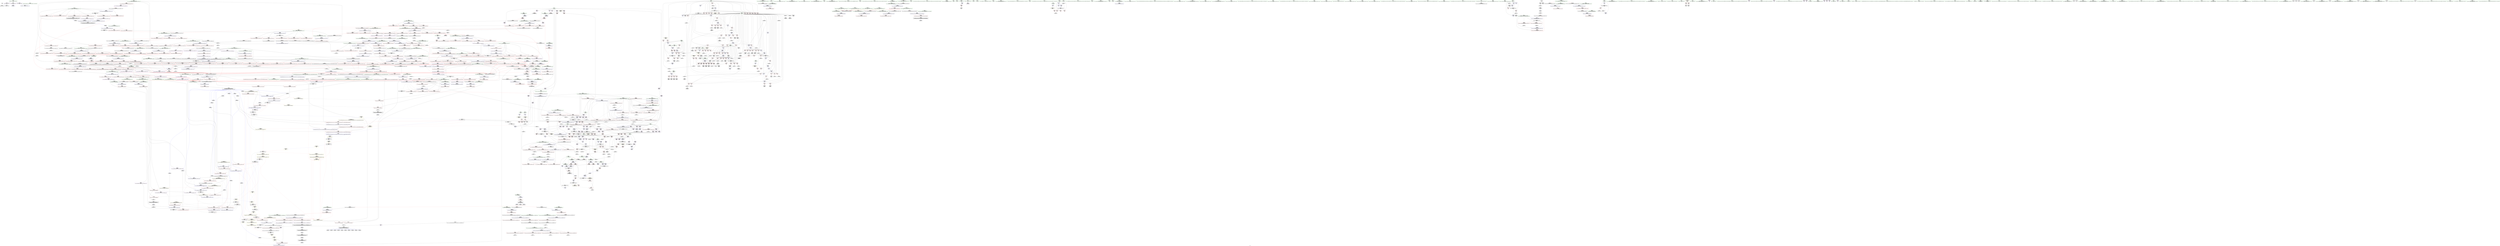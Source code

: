 digraph "SVFG" {
	label="SVFG";

	Node0x55d15db34690 [shape=record,color=grey,label="{NodeID: 0\nNullPtr}"];
	Node0x55d15db34690 -> Node0x55d15dbba8d0[style=solid];
	Node0x55d15db34690 -> Node0x55d15dbc5950[style=solid];
	Node0x55d15dbc1bc0 [shape=record,color=red,label="{NodeID: 775\n1509\<--1504\n\<--__b.addr\n_ZSt9iter_swapIPdS0_EvT_T0_\n|{<s0>72}}"];
	Node0x55d15dbc1bc0:s0 -> Node0x55d15dcf5360[style=solid,color=red];
	Node0x55d15dc54d40 [shape=record,color=black,label="{NodeID: 1550\nMR_2V_2 = PHI(MR_2V_3, MR_2V_1, )\npts\{31 \}\n|{<s0>31|<s1>80|<s2>80}}"];
	Node0x55d15dc54d40:s0 -> Node0x55d15dc5b610[style=dashed,color=blue];
	Node0x55d15dc54d40:s1 -> Node0x55d15dbc3760[style=dashed,color=red];
	Node0x55d15dc54d40:s2 -> Node0x55d15dc5d410[style=dashed,color=red];
	Node0x55d15dbb87c0 [shape=record,color=red,label="{NodeID: 443\n111\<--15\n\<--m\n_Z3vali\n}"];
	Node0x55d15dbb87c0 -> Node0x55d15dbc5bf0[style=solid];
	Node0x55d15db76040 [shape=record,color=green,label="{NodeID: 111\n840\<--841\n__first.addr\<--__first.addr_field_insensitive\n_ZSt22__final_insertion_sortIPdN9__gnu_cxx5__ops15_Iter_less_iterEEvT_S4_T0_\n}"];
	Node0x55d15db76040 -> Node0x55d15dbd11b0[style=solid];
	Node0x55d15db76040 -> Node0x55d15dbd1280[style=solid];
	Node0x55d15db76040 -> Node0x55d15dbd1350[style=solid];
	Node0x55d15db76040 -> Node0x55d15dbd1420[style=solid];
	Node0x55d15db76040 -> Node0x55d15dbd14f0[style=solid];
	Node0x55d15db76040 -> Node0x55d15dbe9750[style=solid];
	Node0x55d15dbc7860 [shape=record,color=blue,label="{NodeID: 886\n421\<--162\narrayidx25\<--\nmain\n}"];
	Node0x55d15dbc7860 -> Node0x55d15dc6d810[style=dashed];
	Node0x55d15dbce0f0 [shape=record,color=red,label="{NodeID: 554\n272\<--271\n\<--arrayidx\n_Z4val2i\n}"];
	Node0x55d15dbce0f0 -> Node0x55d15dc06220[style=solid];
	Node0x55d15db797c0 [shape=record,color=green,label="{NodeID: 222\n1644\<--1645\n__comp\<--__comp_field_insensitive\n_ZSt25__unguarded_linear_insertIPdN9__gnu_cxx5__ops14_Val_less_iterEEvT_T0_\n|{<s0>85}}"];
	Node0x55d15db797c0:s0 -> Node0x55d15dcf6120[style=solid,color=red];
	Node0x55d15dcee830 [shape=record,color=black,label="{NodeID: 2104\n1654 = PHI(1160, )\n}"];
	Node0x55d15dcee830 -> Node0x55d15dbc3760[style=solid];
	Node0x55d15dbecb50 [shape=record,color=blue,label="{NodeID: 997\n1390\<--1382\n__b.addr\<--__b\n_ZSt22__move_median_to_firstIPdN9__gnu_cxx5__ops15_Iter_less_iterEEvT_S4_S4_S4_T0_\n}"];
	Node0x55d15dbecb50 -> Node0x55d15dbd8030[style=dashed];
	Node0x55d15dbecb50 -> Node0x55d15dbd8100[style=dashed];
	Node0x55d15dbecb50 -> Node0x55d15dbd81d0[style=dashed];
	Node0x55d15dbecb50 -> Node0x55d15dbd82a0[style=dashed];
	Node0x55d15dbecb50 -> Node0x55d15dbd8370[style=dashed];
	Node0x55d15dbd3b20 [shape=record,color=red,label="{NodeID: 665\n1081\<--1044\n\<--__parent\n_ZSt11__make_heapIPdN9__gnu_cxx5__ops15_Iter_less_iterEEvT_S4_RT0_\n|{<s0>43}}"];
	Node0x55d15dbd3b20:s0 -> Node0x55d15dcf8e60[style=solid,color=red];
	Node0x55d15dc075a0 [shape=record,color=grey,label="{NodeID: 1440\n313 = Binary(308, 312, )\n}"];
	Node0x55d15dc075a0 -> Node0x55d15dc07420[style=solid];
	Node0x55d15dbbeca0 [shape=record,color=black,label="{NodeID: 333\n1722\<--1742\n_ZSt22__copy_move_backward_aILb1EPdS0_ET1_T0_S2_S1__ret\<--call\n_ZSt22__copy_move_backward_aILb1EPdS0_ET1_T0_S2_S1_\n|{<s0>91}}"];
	Node0x55d15dbbeca0:s0 -> Node0x55d15dcef0f0[style=solid,color=blue];
	Node0x55d15dcf84c0 [shape=record,color=black,label="{NodeID: 2215\n1100 = PHI(980, 1211, 1398, 1402, 1412, 1426, 1434, 1466, 1478, 1549, )\n1st arg _ZNK9__gnu_cxx5__ops15_Iter_less_iterclIPdS3_EEbT_T0_ }"];
	Node0x55d15dcf84c0 -> Node0x55d15dbeaba0[style=solid];
	Node0x55d15db63b20 [shape=record,color=green,label="{NodeID: 1\n7\<--1\n__dso_handle\<--dummyObj\nGlob }"];
	Node0x55d15dbc1c90 [shape=record,color=red,label="{NodeID: 776\n1536\<--1520\n\<--__first.addr\n_ZSt16__insertion_sortIPdN9__gnu_cxx5__ops15_Iter_less_iterEEvT_S4_T0_\n}"];
	Node0x55d15dbc1c90 -> Node0x55d15dbd8f50[style=solid];
	Node0x55d15dc55210 [shape=record,color=black,label="{NodeID: 1551\nMR_2V_3 = PHI(MR_2V_2, MR_2V_1, )\npts\{31 \}\n|{<s0>92}}"];
	Node0x55d15dc55210:s0 -> Node0x55d15dc8ea60[style=dashed,color=blue];
	Node0x55d15dbb8890 [shape=record,color=red,label="{NodeID: 444\n115\<--15\n\<--m\n_Z3vali\n}"];
	Node0x55d15dbb8890 -> Node0x55d15dc07d20[style=solid];
	Node0x55d15db76110 [shape=record,color=green,label="{NodeID: 112\n842\<--843\n__last.addr\<--__last.addr_field_insensitive\n_ZSt22__final_insertion_sortIPdN9__gnu_cxx5__ops15_Iter_less_iterEEvT_S4_T0_\n}"];
	Node0x55d15db76110 -> Node0x55d15dbd15c0[style=solid];
	Node0x55d15db76110 -> Node0x55d15dbd1690[style=solid];
	Node0x55d15db76110 -> Node0x55d15dbd1760[style=solid];
	Node0x55d15db76110 -> Node0x55d15dbe9820[style=solid];
	Node0x55d15dbc7930 [shape=record,color=blue,label="{NodeID: 887\n423\<--162\n\<--\nmain\n}"];
	Node0x55d15dbc7930 -> Node0x55d15dc63d10[style=dashed];
	Node0x55d15dbce1c0 [shape=record,color=red,label="{NodeID: 555\n282\<--281\n\<--arrayidx6\n_Z4val2i\n}"];
	Node0x55d15dbce1c0 -> Node0x55d15dc063a0[style=solid];
	Node0x55d15db79890 [shape=record,color=green,label="{NodeID: 223\n1646\<--1647\n__last.addr\<--__last.addr_field_insensitive\n_ZSt25__unguarded_linear_insertIPdN9__gnu_cxx5__ops14_Val_less_iterEEvT_T0_\n}"];
	Node0x55d15db79890 -> Node0x55d15dbc3010[style=solid];
	Node0x55d15db79890 -> Node0x55d15dbc30e0[style=solid];
	Node0x55d15db79890 -> Node0x55d15dbc31b0[style=solid];
	Node0x55d15db79890 -> Node0x55d15dbc3280[style=solid];
	Node0x55d15db79890 -> Node0x55d15dbeded0[style=solid];
	Node0x55d15db79890 -> Node0x55d15dbee2e0[style=solid];
	Node0x55d15dcee970 [shape=record,color=black,label="{NodeID: 2105\n1664 = PHI(1801, )\n}"];
	Node0x55d15dbecc20 [shape=record,color=blue,label="{NodeID: 998\n1392\<--1383\n__c.addr\<--__c\n_ZSt22__move_median_to_firstIPdN9__gnu_cxx5__ops15_Iter_less_iterEEvT_S4_S4_S4_T0_\n}"];
	Node0x55d15dbecc20 -> Node0x55d15dbd8440[style=dashed];
	Node0x55d15dbecc20 -> Node0x55d15dbd8510[style=dashed];
	Node0x55d15dbecc20 -> Node0x55d15dbd85e0[style=dashed];
	Node0x55d15dbecc20 -> Node0x55d15dbd86b0[style=dashed];
	Node0x55d15dbecc20 -> Node0x55d15dbd8780[style=dashed];
	Node0x55d15dbecc20 -> Node0x55d15dbd8850[style=dashed];
	Node0x55d15dbd3bf0 [shape=record,color=red,label="{NodeID: 666\n1089\<--1044\n\<--__parent\n_ZSt11__make_heapIPdN9__gnu_cxx5__ops15_Iter_less_iterEEvT_S4_RT0_\n}"];
	Node0x55d15dbd3bf0 -> Node0x55d15dc0e7a0[style=solid];
	Node0x55d15dc07720 [shape=record,color=grey,label="{NodeID: 1441\n593 = Binary(592, 128, )\n}"];
	Node0x55d15dc07720 -> Node0x55d15dbc8cb0[style=solid];
	Node0x55d15dbbed70 [shape=record,color=black,label="{NodeID: 334\n1746\<--1751\n_ZSt12__niter_baseIPdET_S1__ret\<--\n_ZSt12__niter_baseIPdET_S1_\n|{<s0>88|<s1>89|<s2>90}}"];
	Node0x55d15dbbed70:s0 -> Node0x55d15dceed30[style=solid,color=blue];
	Node0x55d15dbbed70:s1 -> Node0x55d15dceee70[style=solid,color=blue];
	Node0x55d15dbbed70:s2 -> Node0x55d15dceefb0[style=solid,color=blue];
	Node0x55d15dcf8840 [shape=record,color=black,label="{NodeID: 2216\n1101 = PHI(981, 1215, 1399, 1403, 1413, 1427, 1435, 1467, 1479, 1550, )\n2nd arg _ZNK9__gnu_cxx5__ops15_Iter_less_iterclIPdS3_EEbT_T0_ }"];
	Node0x55d15dcf8840 -> Node0x55d15dbeac70[style=solid];
	Node0x55d15db69580 [shape=record,color=green,label="{NodeID: 2\n9\<--1\n\<--dummyObj\nCan only get source location for instruction, argument, global var or function.}"];
	Node0x55d15dbc1d60 [shape=record,color=red,label="{NodeID: 777\n1541\<--1520\n\<--__first.addr\n_ZSt16__insertion_sortIPdN9__gnu_cxx5__ops15_Iter_less_iterEEvT_S4_T0_\n}"];
	Node0x55d15dbc1d60 -> Node0x55d15dbb7100[style=solid];
	Node0x55d15dc55710 [shape=record,color=black,label="{NodeID: 1552\nMR_2V_2 = PHI(MR_2V_3, MR_2V_1, )\npts\{31 \}\n|{<s0>34|<s1>40|<s2>40|<s3>40}}"];
	Node0x55d15dc55710:s0 -> Node0x55d15dc8f140[style=dashed,color=blue];
	Node0x55d15dc55710:s1 -> Node0x55d15dbd48f0[style=dashed,color=red];
	Node0x55d15dc55710:s2 -> Node0x55d15dbd49c0[style=dashed,color=red];
	Node0x55d15dc55710:s3 -> Node0x55d15dbeb150[style=dashed,color=red];
	Node0x55d15dbb8960 [shape=record,color=red,label="{NodeID: 445\n258\<--15\n\<--m\n_Z4val2i\n}"];
	Node0x55d15dbb8960 -> Node0x55d15dc05aa0[style=solid];
	Node0x55d15db761e0 [shape=record,color=green,label="{NodeID: 113\n844\<--845\nagg.tmp\<--agg.tmp_field_insensitive\n_ZSt22__final_insertion_sortIPdN9__gnu_cxx5__ops15_Iter_less_iterEEvT_S4_T0_\n}"];
	Node0x55d15dbc7a00 [shape=record,color=blue,label="{NodeID: 888\n19\<--128\ni\<--\nmain\n}"];
	Node0x55d15dbc7a00 -> Node0x55d15dbc9e50[style=dashed];
	Node0x55d15dbc7a00 -> Node0x55d15dbc9f20[style=dashed];
	Node0x55d15dbc7a00 -> Node0x55d15dbc9ff0[style=dashed];
	Node0x55d15dbc7a00 -> Node0x55d15dbca0c0[style=dashed];
	Node0x55d15dbc7a00 -> Node0x55d15dbca190[style=dashed];
	Node0x55d15dbc7a00 -> Node0x55d15dbc7ba0[style=dashed];
	Node0x55d15dbc7a00 -> Node0x55d15dbc7c70[style=dashed];
	Node0x55d15dbce290 [shape=record,color=red,label="{NodeID: 556\n289\<--288\n\<--arrayidx10\n_Z4val2i\n}"];
	Node0x55d15dbce290 -> Node0x55d15dc06b20[style=solid];
	Node0x55d15db79960 [shape=record,color=green,label="{NodeID: 224\n1648\<--1649\n__val\<--__val_field_insensitive\n_ZSt25__unguarded_linear_insertIPdN9__gnu_cxx5__ops14_Val_less_iterEEvT_T0_\n|{|<s1>85|<s2>87}}"];
	Node0x55d15db79960 -> Node0x55d15dbedfa0[style=solid];
	Node0x55d15db79960:s1 -> Node0x55d15dcf6230[style=solid,color=red];
	Node0x55d15db79960:s2 -> Node0x55d15dcf2360[style=solid,color=red];
	Node0x55d15dceea80 [shape=record,color=black,label="{NodeID: 2106\n1669 = PHI(1160, )\n}"];
	Node0x55d15dceea80 -> Node0x55d15dbc3830[style=solid];
	Node0x55d15dbeccf0 [shape=record,color=blue,label="{NodeID: 999\n1455\<--1450\n__first.addr\<--__first\n_ZSt21__unguarded_partitionIPdN9__gnu_cxx5__ops15_Iter_less_iterEET_S4_S4_S4_T0_\n}"];
	Node0x55d15dbeccf0 -> Node0x55d15dc5a210[style=dashed];
	Node0x55d15dbd3cc0 [shape=record,color=red,label="{NodeID: 667\n1093\<--1044\n\<--__parent\n_ZSt11__make_heapIPdN9__gnu_cxx5__ops15_Iter_less_iterEEvT_S4_RT0_\n}"];
	Node0x55d15dbd3cc0 -> Node0x55d15dc057a0[style=solid];
	Node0x55d15dc078a0 [shape=record,color=grey,label="{NodeID: 1442\n170 = Binary(169, 128, )\n}"];
	Node0x55d15dc078a0 -> Node0x55d15dbbae10[style=solid];
	Node0x55d15dbbee40 [shape=record,color=black,label="{NodeID: 335\n1770\<--1768\nsub.ptr.lhs.cast\<--\n_ZNSt20__copy_move_backwardILb1ELb1ESt26random_access_iterator_tagE13__copy_move_bIdEEPT_PKS3_S6_S4_\n}"];
	Node0x55d15dbbee40 -> Node0x55d15dc093a0[style=solid];
	Node0x55d15dcf8bc0 [shape=record,color=black,label="{NodeID: 2217\n1643 = PHI(1569, 1609, )\n0th arg _ZSt25__unguarded_linear_insertIPdN9__gnu_cxx5__ops14_Val_less_iterEEvT_T0_ }"];
	Node0x55d15dcf8bc0 -> Node0x55d15dbeded0[style=solid];
	Node0x55d15db7c710 [shape=record,color=green,label="{NodeID: 3\n46\<--1\n\<--dummyObj\nCan only get source location for instruction, argument, global var or function.}"];
	Node0x55d15dbc1e30 [shape=record,color=red,label="{NodeID: 778\n1550\<--1520\n\<--__first.addr\n_ZSt16__insertion_sortIPdN9__gnu_cxx5__ops15_Iter_less_iterEEvT_S4_T0_\n|{<s0>73}}"];
	Node0x55d15dbc1e30:s0 -> Node0x55d15dcf8840[style=solid,color=red];
	Node0x55d15dc55c10 [shape=record,color=black,label="{NodeID: 1553\nMR_187V_3 = PHI(MR_187V_4, MR_187V_2, )\npts\{1006 \}\n}"];
	Node0x55d15dc55c10 -> Node0x55d15dbd2ef0[style=dashed];
	Node0x55d15dc55c10 -> Node0x55d15dbd2fc0[style=dashed];
	Node0x55d15dc55c10 -> Node0x55d15dbea450[style=dashed];
	Node0x55d15dbb8a30 [shape=record,color=red,label="{NodeID: 446\n373\<--15\n\<--m\nmain\n}"];
	Node0x55d15dbb8a30 -> Node0x55d15dc04a20[style=solid];
	Node0x55d15db79e40 [shape=record,color=green,label="{NodeID: 114\n846\<--847\nagg.tmp2\<--agg.tmp2_field_insensitive\n_ZSt22__final_insertion_sortIPdN9__gnu_cxx5__ops15_Iter_less_iterEEvT_S4_T0_\n}"];
	Node0x55d15dbc7ad0 [shape=record,color=blue,label="{NodeID: 889\n443\<--440\narrayidx35\<--mul\nmain\n}"];
	Node0x55d15dbc7ad0 -> Node0x55d15dc63d10[style=dashed];
	Node0x55d15dc73200 [shape=record,color=yellow,style=double,label="{NodeID: 1664\n101V_1 = ENCHI(MR_101V_0)\npts\{47 \}\nFun[_ZSt3minIdERKT_S2_S2_]}"];
	Node0x55d15dc73200 -> Node0x55d15dbcff00[style=dashed];
	Node0x55d15dbce360 [shape=record,color=red,label="{NodeID: 557\n293\<--292\n\<--arrayidx12\n_Z4val2i\n}"];
	Node0x55d15dbce360 -> Node0x55d15dc06b20[style=solid];
	Node0x55d15db79a30 [shape=record,color=green,label="{NodeID: 225\n1650\<--1651\n__next\<--__next_field_insensitive\n_ZSt25__unguarded_linear_insertIPdN9__gnu_cxx5__ops14_Val_less_iterEEvT_T0_\n}"];
	Node0x55d15db79a30 -> Node0x55d15dbc3350[style=solid];
	Node0x55d15db79a30 -> Node0x55d15dbc3420[style=solid];
	Node0x55d15db79a30 -> Node0x55d15dbc34f0[style=solid];
	Node0x55d15db79a30 -> Node0x55d15dbc35c0[style=solid];
	Node0x55d15db79a30 -> Node0x55d15dbc3690[style=solid];
	Node0x55d15db79a30 -> Node0x55d15dbee070[style=solid];
	Node0x55d15db79a30 -> Node0x55d15dbee140[style=solid];
	Node0x55d15db79a30 -> Node0x55d15dbee3b0[style=solid];
	Node0x55d15dceebf0 [shape=record,color=black,label="{NodeID: 2107\n1679 = PHI(1160, )\n}"];
	Node0x55d15dceebf0 -> Node0x55d15dbc3900[style=solid];
	Node0x55d15dbecdc0 [shape=record,color=blue,label="{NodeID: 1000\n1457\<--1451\n__last.addr\<--__last\n_ZSt21__unguarded_partitionIPdN9__gnu_cxx5__ops15_Iter_less_iterEET_S4_S4_S4_T0_\n}"];
	Node0x55d15dbecdc0 -> Node0x55d15dbd8e00[style=dashed];
	Node0x55d15dbecdc0 -> Node0x55d15dbed030[style=dashed];
	Node0x55d15dc7bab0 [shape=record,color=yellow,style=double,label="{NodeID: 1775\n2V_1 = ENCHI(MR_2V_0)\npts\{31 \}\nFun[_ZSt9iter_swapIPdS0_EvT_T0_]|{<s0>72|<s1>72|<s2>72}}"];
	Node0x55d15dc7bab0:s0 -> Node0x55d15dbcf7b0[style=dashed,color=red];
	Node0x55d15dc7bab0:s1 -> Node0x55d15dbcf880[style=dashed,color=red];
	Node0x55d15dc7bab0:s2 -> Node0x55d15dbc9260[style=dashed,color=red];
	Node0x55d15dbd3d90 [shape=record,color=red,label="{NodeID: 668\n1078\<--1077\n\<--call\n_ZSt11__make_heapIPdN9__gnu_cxx5__ops15_Iter_less_iterEEvT_S4_RT0_\n}"];
	Node0x55d15dbd3d90 -> Node0x55d15dbea930[style=solid];
	Node0x55d15dc07a20 [shape=record,color=grey,label="{NodeID: 1443\n573 = Binary(572, 136, )\n}"];
	Node0x55d15dc07a20 -> Node0x55d15dbc88a0[style=solid];
	Node0x55d15dbbef10 [shape=record,color=black,label="{NodeID: 336\n1771\<--1769\nsub.ptr.rhs.cast\<--\n_ZNSt20__copy_move_backwardILb1ELb1ESt26random_access_iterator_tagE13__copy_move_bIdEEPT_PKS3_S6_S4_\n}"];
	Node0x55d15dbbef10 -> Node0x55d15dc093a0[style=solid];
	Node0x55d15dcf8d10 [shape=record,color=black,label="{NodeID: 2218\n1168 = PHI(1080, 1148, )\n0th arg _ZSt13__adjust_heapIPdldN9__gnu_cxx5__ops15_Iter_less_iterEEvT_T0_S5_T1_T2_ }"];
	Node0x55d15dcf8d10 -> Node0x55d15dbeb2f0[style=solid];
	Node0x55d15db7c7a0 [shape=record,color=green,label="{NodeID: 4\n48\<--1\n.str\<--dummyObj\nGlob }"];
	Node0x55d15dbc1f00 [shape=record,color=red,label="{NodeID: 779\n1557\<--1520\n\<--__first.addr\n_ZSt16__insertion_sortIPdN9__gnu_cxx5__ops15_Iter_less_iterEEvT_S4_T0_\n|{<s0>75}}"];
	Node0x55d15dbc1f00:s0 -> Node0x55d15dcf3240[style=solid,color=red];
	Node0x55d15dbb8b00 [shape=record,color=red,label="{NodeID: 447\n385\<--15\n\<--m\nmain\n}"];
	Node0x55d15dbb8b00 -> Node0x55d15dbbc190[style=solid];
	Node0x55d15db79f10 [shape=record,color=green,label="{NodeID: 115\n848\<--849\nagg.tmp3\<--agg.tmp3_field_insensitive\n_ZSt22__final_insertion_sortIPdN9__gnu_cxx5__ops15_Iter_less_iterEEvT_S4_T0_\n}"];
	Node0x55d15dbc7ba0 [shape=record,color=blue,label="{NodeID: 890\n19\<--447\ni\<--inc37\nmain\n}"];
	Node0x55d15dbc7ba0 -> Node0x55d15dbc9e50[style=dashed];
	Node0x55d15dbc7ba0 -> Node0x55d15dbc9f20[style=dashed];
	Node0x55d15dbc7ba0 -> Node0x55d15dbc9ff0[style=dashed];
	Node0x55d15dbc7ba0 -> Node0x55d15dbca0c0[style=dashed];
	Node0x55d15dbc7ba0 -> Node0x55d15dbca190[style=dashed];
	Node0x55d15dbc7ba0 -> Node0x55d15dbc7ba0[style=dashed];
	Node0x55d15dbc7ba0 -> Node0x55d15dbc7c70[style=dashed];
	Node0x55d15dc73310 [shape=record,color=yellow,style=double,label="{NodeID: 1665\n105V_1 = ENCHI(MR_105V_0)\npts\{326 \}\nFun[_ZSt3minIdERKT_S2_S2_]}"];
	Node0x55d15dc73310 -> Node0x55d15dbcfe30[style=dashed];
	Node0x55d15dbce430 [shape=record,color=red,label="{NodeID: 558\n298\<--297\n\<--arrayidx14\n_Z4val2i\n}"];
	Node0x55d15dbce430 -> Node0x55d15dc06ca0[style=solid];
	Node0x55d15db79b00 [shape=record,color=green,label="{NodeID: 226\n1665\<--1666\n_ZNK9__gnu_cxx5__ops14_Val_less_iterclIdPdEEbRT_T0_\<--_ZNK9__gnu_cxx5__ops14_Val_less_iterclIdPdEEbRT_T0__field_insensitive\n}"];
	Node0x55d15dceed30 [shape=record,color=black,label="{NodeID: 2108\n1704 = PHI(1746, )\n|{<s0>91}}"];
	Node0x55d15dceed30:s0 -> Node0x55d15dcf4230[style=solid,color=red];
	Node0x55d15dbece90 [shape=record,color=blue,label="{NodeID: 1001\n1459\<--1452\n__pivot.addr\<--__pivot\n_ZSt21__unguarded_partitionIPdN9__gnu_cxx5__ops15_Iter_less_iterEET_S4_S4_S4_T0_\n}"];
	Node0x55d15dbece90 -> Node0x55d15dbc1950[style=dashed];
	Node0x55d15dbece90 -> Node0x55d15dbc1a20[style=dashed];
	Node0x55d15dbd3e60 [shape=record,color=red,label="{NodeID: 669\n1084\<--1083\n\<--call5\n_ZSt11__make_heapIPdN9__gnu_cxx5__ops15_Iter_less_iterEEvT_S4_RT0_\n|{<s0>43}}"];
	Node0x55d15dbd3e60:s0 -> Node0x55d15dcf9100[style=solid,color=red];
	Node0x55d15dc07ba0 [shape=record,color=grey,label="{NodeID: 1444\n566 = Binary(561, 565, )\n}"];
	Node0x55d15dc07ba0 -> Node0x55d15dbc87d0[style=solid];
	Node0x55d15dbbefe0 [shape=record,color=black,label="{NodeID: 337\n1782\<--1781\n\<--add.ptr\n_ZNSt20__copy_move_backwardILb1ELb1ESt26random_access_iterator_tagE13__copy_move_bIdEEPT_PKS3_S6_S4_\n}"];
	Node0x55d15dbbefe0 -> Node0x55d15dbb75e0[style=solid];
	Node0x55d15dcf8e60 [shape=record,color=black,label="{NodeID: 2219\n1169 = PHI(1081, 793, )\n1st arg _ZSt13__adjust_heapIPdldN9__gnu_cxx5__ops15_Iter_less_iterEEvT_T0_S5_T1_T2_ }"];
	Node0x55d15dcf8e60 -> Node0x55d15dbeb3c0[style=solid];
	Node0x55d15db7ca50 [shape=record,color=green,label="{NodeID: 5\n50\<--1\n.str.1\<--dummyObj\nGlob }"];
	Node0x55d15dbc1fd0 [shape=record,color=red,label="{NodeID: 780\n1566\<--1520\n\<--__first.addr\n_ZSt16__insertion_sortIPdN9__gnu_cxx5__ops15_Iter_less_iterEEvT_S4_T0_\n}"];
	Node0x55d15dbc1fd0 -> Node0x55d15dbed780[style=solid];
	Node0x55d15dbb8bd0 [shape=record,color=red,label="{NodeID: 448\n396\<--15\n\<--m\nmain\n}"];
	Node0x55d15dbb8bd0 -> Node0x55d15dc096a0[style=solid];
	Node0x55d15db79fe0 [shape=record,color=green,label="{NodeID: 116\n864\<--865\n_ZSt16__insertion_sortIPdN9__gnu_cxx5__ops15_Iter_less_iterEEvT_S4_T0_\<--_ZSt16__insertion_sortIPdN9__gnu_cxx5__ops15_Iter_less_iterEEvT_S4_T0__field_insensitive\n}"];
	Node0x55d15dbc7c70 [shape=record,color=blue,label="{NodeID: 891\n19\<--450\ni\<--\nmain\n}"];
	Node0x55d15dbc7c70 -> Node0x55d15dbca260[style=dashed];
	Node0x55d15dbc7c70 -> Node0x55d15dbca330[style=dashed];
	Node0x55d15dbc7c70 -> Node0x55d15dbca400[style=dashed];
	Node0x55d15dbc7c70 -> Node0x55d15dbca4d0[style=dashed];
	Node0x55d15dbc7c70 -> Node0x55d15dbca5a0[style=dashed];
	Node0x55d15dbc7c70 -> Node0x55d15dbc7e10[style=dashed];
	Node0x55d15dbc7c70 -> Node0x55d15dbc7ee0[style=dashed];
	Node0x55d15dbce500 [shape=record,color=red,label="{NodeID: 559\n302\<--301\n\<--arrayidx16\n_Z4val2i\n}"];
	Node0x55d15dbce500 -> Node0x55d15dc06ca0[style=solid];
	Node0x55d15db79c00 [shape=record,color=green,label="{NodeID: 227\n1685\<--1686\nretval\<--retval_field_insensitive\n_ZN9__gnu_cxx5__ops15__val_comp_iterENS0_15_Iter_less_iterE\n}"];
	Node0x55d15dceee70 [shape=record,color=black,label="{NodeID: 2109\n1708 = PHI(1746, )\n|{<s0>91}}"];
	Node0x55d15dceee70:s0 -> Node0x55d15dcf4340[style=solid,color=red];
	Node0x55d15dbecf60 [shape=record,color=blue,label="{NodeID: 1002\n1455\<--1471\n__first.addr\<--incdec.ptr\n_ZSt21__unguarded_partitionIPdN9__gnu_cxx5__ops15_Iter_less_iterEET_S4_S4_S4_T0_\n}"];
	Node0x55d15dbecf60 -> Node0x55d15dc5a210[style=dashed];
	Node0x55d15dbd3f30 [shape=record,color=red,label="{NodeID: 670\n1111\<--1102\nthis1\<--this.addr\n_ZNK9__gnu_cxx5__ops15_Iter_less_iterclIPdS3_EEbT_T0_\n}"];
	Node0x55d15dc07d20 [shape=record,color=grey,label="{NodeID: 1445\n119 = Binary(115, 118, )\n}"];
	Node0x55d15dc07d20 -> Node0x55d15dc0e320[style=solid];
	Node0x55d15dbbf0b0 [shape=record,color=black,label="{NodeID: 338\n1784\<--1783\n\<--\n_ZNSt20__copy_move_backwardILb1ELb1ESt26random_access_iterator_tagE13__copy_move_bIdEEPT_PKS3_S6_S4_\n}"];
	Node0x55d15dbbf0b0 -> Node0x55d15dbb76b0[style=solid];
	Node0x55d15dcf8fb0 [shape=record,color=black,label="{NodeID: 2220\n1170 = PHI(1082, 1154, )\n2nd arg _ZSt13__adjust_heapIPdldN9__gnu_cxx5__ops15_Iter_less_iterEEvT_T0_S5_T1_T2_ }"];
	Node0x55d15dcf8fb0 -> Node0x55d15dbeb490[style=solid];
	Node0x55d15db7cae0 [shape=record,color=green,label="{NodeID: 6\n52\<--1\nstdin\<--dummyObj\nGlob }"];
	Node0x55d15dbc20a0 [shape=record,color=red,label="{NodeID: 781\n1537\<--1522\n\<--__last.addr\n_ZSt16__insertion_sortIPdN9__gnu_cxx5__ops15_Iter_less_iterEEvT_S4_T0_\n}"];
	Node0x55d15dbc20a0 -> Node0x55d15dbd8f50[style=solid];
	Node0x55d15dbb8ca0 [shape=record,color=red,label="{NodeID: 449\n404\<--15\n\<--m\nmain\n}"];
	Node0x55d15dbb8ca0 -> Node0x55d15dc08f20[style=solid];
	Node0x55d15db7a0b0 [shape=record,color=green,label="{NodeID: 117\n870\<--871\n_ZSt26__unguarded_insertion_sortIPdN9__gnu_cxx5__ops15_Iter_less_iterEEvT_S4_T0_\<--_ZSt26__unguarded_insertion_sortIPdN9__gnu_cxx5__ops15_Iter_less_iterEEvT_S4_T0__field_insensitive\n}"];
	Node0x55d15dbc7d40 [shape=record,color=blue,label="{NodeID: 892\n469\<--466\narrayidx50\<--mul48\nmain\n}"];
	Node0x55d15dbc7d40 -> Node0x55d15dc6d810[style=dashed];
	Node0x55d15dbce5d0 [shape=record,color=red,label="{NodeID: 560\n308\<--307\n\<--arrayidx20\n_Z4val2i\n}"];
	Node0x55d15dbce5d0 -> Node0x55d15dc075a0[style=solid];
	Node0x55d15db79cd0 [shape=record,color=green,label="{NodeID: 228\n1687\<--1688\n\<--field_insensitive\n_ZN9__gnu_cxx5__ops15__val_comp_iterENS0_15_Iter_less_iterE\n}"];
	Node0x55d15dceefb0 [shape=record,color=black,label="{NodeID: 2110\n1710 = PHI(1746, )\n|{<s0>91}}"];
	Node0x55d15dceefb0:s0 -> Node0x55d15dcf4450[style=solid,color=red];
	Node0x55d15dbed030 [shape=record,color=blue,label="{NodeID: 1003\n1457\<--1475\n__last.addr\<--incdec.ptr3\n_ZSt21__unguarded_partitionIPdN9__gnu_cxx5__ops15_Iter_less_iterEET_S4_S4_S4_T0_\n}"];
	Node0x55d15dbed030 -> Node0x55d15dc5ed10[style=dashed];
	Node0x55d15dc7bd80 [shape=record,color=yellow,style=double,label="{NodeID: 1778\n47V_1 = ENCHI(MR_47V_0)\npts\{16 \}\nFun[_Z4val2i]}"];
	Node0x55d15dc7bd80 -> Node0x55d15dbb8960[style=dashed];
	Node0x55d15dbd4000 [shape=record,color=red,label="{NodeID: 671\n1112\<--1104\n\<--__it1.addr\n_ZNK9__gnu_cxx5__ops15_Iter_less_iterclIPdS3_EEbT_T0_\n}"];
	Node0x55d15dbd4000 -> Node0x55d15dbd41a0[style=solid];
	Node0x55d15dc07ea0 [shape=record,color=grey,label="{NodeID: 1446\n118 = Binary(116, 117, )\n}"];
	Node0x55d15dc07ea0 -> Node0x55d15dc07d20[style=solid];
	Node0x55d15dbbf180 [shape=record,color=black,label="{NodeID: 339\n1753\<--1794\n_ZNSt20__copy_move_backwardILb1ELb1ESt26random_access_iterator_tagE13__copy_move_bIdEEPT_PKS3_S6_S4__ret\<--add.ptr2\n_ZNSt20__copy_move_backwardILb1ELb1ESt26random_access_iterator_tagE13__copy_move_bIdEEPT_PKS3_S6_S4_\n|{<s0>92}}"];
	Node0x55d15dbbf180:s0 -> Node0x55d15dcef230[style=solid,color=blue];
	Node0x55d15dcf9100 [shape=record,color=black,label="{NodeID: 2221\n1171 = PHI(1084, 1156, )\n3rd arg _ZSt13__adjust_heapIPdldN9__gnu_cxx5__ops15_Iter_less_iterEEvT_T0_S5_T1_T2_ }"];
	Node0x55d15dcf9100 -> Node0x55d15dbeb560[style=solid];
	Node0x55d15db7cb70 [shape=record,color=green,label="{NodeID: 7\n53\<--1\n.str.2\<--dummyObj\nGlob }"];
	Node0x55d15dbc2170 [shape=record,color=red,label="{NodeID: 782\n1546\<--1522\n\<--__last.addr\n_ZSt16__insertion_sortIPdN9__gnu_cxx5__ops15_Iter_less_iterEEvT_S4_T0_\n}"];
	Node0x55d15dbc2170 -> Node0x55d15dc0f6a0[style=solid];
	Node0x55d15dc57010 [shape=record,color=black,label="{NodeID: 1557\nMR_101V_4 = PHI(MR_101V_5, MR_101V_3, )\npts\{47 \}\n|{|<s4>13}}"];
	Node0x55d15dc57010 -> Node0x55d15dbcbac0[style=dashed];
	Node0x55d15dc57010 -> Node0x55d15dbcf200[style=dashed];
	Node0x55d15dc57010 -> Node0x55d15dbc8be0[style=dashed];
	Node0x55d15dc57010 -> Node0x55d15dc61a10[style=dashed];
	Node0x55d15dc57010:s4 -> Node0x55d15dc73200[style=dashed,color=red];
	Node0x55d15dbb8d70 [shape=record,color=red,label="{NodeID: 450\n418\<--15\n\<--m\nmain\n}"];
	Node0x55d15dbb8d70 -> Node0x55d15dc099a0[style=solid];
	Node0x55d15db7a1b0 [shape=record,color=green,label="{NodeID: 118\n882\<--883\n__comp\<--__comp_field_insensitive\n_ZSt14__partial_sortIPdN9__gnu_cxx5__ops15_Iter_less_iterEEvT_S4_S4_T0_\n|{<s0>34}}"];
	Node0x55d15db7a1b0:s0 -> Node0x55d15dcf5df0[style=solid,color=red];
	Node0x55d15dbc7e10 [shape=record,color=blue,label="{NodeID: 893\n19\<--473\ni\<--dec52\nmain\n}"];
	Node0x55d15dbc7e10 -> Node0x55d15dbca260[style=dashed];
	Node0x55d15dbc7e10 -> Node0x55d15dbca330[style=dashed];
	Node0x55d15dbc7e10 -> Node0x55d15dbca400[style=dashed];
	Node0x55d15dbc7e10 -> Node0x55d15dbca4d0[style=dashed];
	Node0x55d15dbc7e10 -> Node0x55d15dbca5a0[style=dashed];
	Node0x55d15dbc7e10 -> Node0x55d15dbc7e10[style=dashed];
	Node0x55d15dbc7e10 -> Node0x55d15dbc7ee0[style=dashed];
	Node0x55d15dbce6a0 [shape=record,color=red,label="{NodeID: 561\n312\<--311\n\<--arrayidx22\n_Z4val2i\n}"];
	Node0x55d15dbce6a0 -> Node0x55d15dc075a0[style=solid];
	Node0x55d15db79da0 [shape=record,color=green,label="{NodeID: 229\n1694\<--1695\n__first.addr\<--__first.addr_field_insensitive\n_ZSt23__copy_move_backward_a2ILb1EPdS0_ET1_T0_S2_S1_\n}"];
	Node0x55d15db79da0 -> Node0x55d15dbc39d0[style=solid];
	Node0x55d15db79da0 -> Node0x55d15dbee550[style=solid];
	Node0x55d15dcef0f0 [shape=record,color=black,label="{NodeID: 2111\n1711 = PHI(1722, )\n}"];
	Node0x55d15dcef0f0 -> Node0x55d15dbbeb00[style=solid];
	Node0x55d15dbed100 [shape=record,color=blue,label="{NodeID: 1004\n1457\<--1483\n__last.addr\<--incdec.ptr7\n_ZSt21__unguarded_partitionIPdN9__gnu_cxx5__ops15_Iter_less_iterEET_S4_S4_S4_T0_\n}"];
	Node0x55d15dbed100 -> Node0x55d15dc5ed10[style=dashed];
	Node0x55d15dc7be90 [shape=record,color=yellow,style=double,label="{NodeID: 1779\n49V_1 = ENCHI(MR_49V_0)\npts\{18 \}\nFun[_Z4val2i]}"];
	Node0x55d15dc7be90 -> Node0x55d15dbc9700[style=dashed];
	Node0x55d15dc7be90 -> Node0x55d15dbc97d0[style=dashed];
	Node0x55d15dbd40d0 [shape=record,color=red,label="{NodeID: 672\n1114\<--1106\n\<--__it2.addr\n_ZNK9__gnu_cxx5__ops15_Iter_less_iterclIPdS3_EEbT_T0_\n}"];
	Node0x55d15dbd40d0 -> Node0x55d15dbd4270[style=solid];
	Node0x55d15dc08020 [shape=record,color=grey,label="{NodeID: 1447\n1017 = Binary(1015, 1016, )\n}"];
	Node0x55d15dc08020 -> Node0x55d15dc081a0[style=solid];
	Node0x55d15dbbf250 [shape=record,color=black,label="{NodeID: 340\n1801\<--1819\n_ZNK9__gnu_cxx5__ops14_Val_less_iterclIdPdEEbRT_T0__ret\<--cmp\n_ZNK9__gnu_cxx5__ops14_Val_less_iterclIdPdEEbRT_T0_\n|{<s0>85}}"];
	Node0x55d15dbbf250:s0 -> Node0x55d15dcee970[style=solid,color=blue];
	Node0x55d15db7cc00 [shape=record,color=green,label="{NodeID: 8\n55\<--1\n.str.3\<--dummyObj\nGlob }"];
	Node0x55d15dbc2240 [shape=record,color=red,label="{NodeID: 783\n1545\<--1524\n\<--__i\n_ZSt16__insertion_sortIPdN9__gnu_cxx5__ops15_Iter_less_iterEEvT_S4_T0_\n}"];
	Node0x55d15dbc2240 -> Node0x55d15dc0f6a0[style=solid];
	Node0x55d15dbb8e40 [shape=record,color=red,label="{NodeID: 451\n428\<--15\n\<--m\nmain\n}"];
	Node0x55d15dbb8e40 -> Node0x55d15dc0fca0[style=solid];
	Node0x55d15db7a280 [shape=record,color=green,label="{NodeID: 119\n884\<--885\n__first.addr\<--__first.addr_field_insensitive\n_ZSt14__partial_sortIPdN9__gnu_cxx5__ops15_Iter_less_iterEEvT_S4_S4_T0_\n}"];
	Node0x55d15db7a280 -> Node0x55d15dbd1830[style=solid];
	Node0x55d15db7a280 -> Node0x55d15dbd1900[style=solid];
	Node0x55d15db7a280 -> Node0x55d15dbe98f0[style=solid];
	Node0x55d15dbc7ee0 [shape=record,color=blue,label="{NodeID: 894\n19\<--9\ni\<--\nmain\n}"];
	Node0x55d15dbc7ee0 -> Node0x55d15dbca670[style=dashed];
	Node0x55d15dbc7ee0 -> Node0x55d15dbca740[style=dashed];
	Node0x55d15dbc7ee0 -> Node0x55d15dbca810[style=dashed];
	Node0x55d15dbc7ee0 -> Node0x55d15dbca8e0[style=dashed];
	Node0x55d15dbc7ee0 -> Node0x55d15dbca9b0[style=dashed];
	Node0x55d15dbc7ee0 -> Node0x55d15dbc8080[style=dashed];
	Node0x55d15dbc7ee0 -> Node0x55d15dbc82f0[style=dashed];
	Node0x55d15dbce770 [shape=record,color=red,label="{NodeID: 562\n616\<--323\n\<--retval\nmain\n}"];
	Node0x55d15dbce770 -> Node0x55d15dbbd440[style=solid];
	Node0x55d15dbb97a0 [shape=record,color=green,label="{NodeID: 230\n1696\<--1697\n__last.addr\<--__last.addr_field_insensitive\n_ZSt23__copy_move_backward_a2ILb1EPdS0_ET1_T0_S2_S1_\n}"];
	Node0x55d15dbb97a0 -> Node0x55d15dbc3aa0[style=solid];
	Node0x55d15dbb97a0 -> Node0x55d15dbee620[style=solid];
	Node0x55d15dcef230 [shape=record,color=black,label="{NodeID: 2112\n1742 = PHI(1753, )\n}"];
	Node0x55d15dcef230 -> Node0x55d15dbbeca0[style=solid];
	Node0x55d15dbed1d0 [shape=record,color=blue,label="{NodeID: 1005\n1455\<--1496\n__first.addr\<--incdec.ptr9\n_ZSt21__unguarded_partitionIPdN9__gnu_cxx5__ops15_Iter_less_iterEET_S4_S4_S4_T0_\n}"];
	Node0x55d15dbed1d0 -> Node0x55d15dc5a210[style=dashed];
	Node0x55d15dbd41a0 [shape=record,color=red,label="{NodeID: 673\n1113\<--1112\n\<--\n_ZNK9__gnu_cxx5__ops15_Iter_less_iterclIPdS3_EEbT_T0_\n}"];
	Node0x55d15dbd41a0 -> Node0x55d15dc0e020[style=solid];
	Node0x55d15dc081a0 [shape=record,color=grey,label="{NodeID: 1448\n1018 = Binary(1017, 738, )\n}"];
	Node0x55d15dc081a0 -> Node0x55d15dc0f3a0[style=solid];
	Node0x55d15dbbf320 [shape=record,color=purple,label="{NodeID: 341\n81\<--4\n\<--_ZStL8__ioinit\n__cxx_global_var_init\n}"];
	Node0x55d15db7d440 [shape=record,color=green,label="{NodeID: 9\n57\<--1\nstdout\<--dummyObj\nGlob }"];
	Node0x55d15dbc2310 [shape=record,color=red,label="{NodeID: 784\n1549\<--1524\n\<--__i\n_ZSt16__insertion_sortIPdN9__gnu_cxx5__ops15_Iter_less_iterEEvT_S4_T0_\n|{<s0>73}}"];
	Node0x55d15dbc2310:s0 -> Node0x55d15dcf84c0[style=solid,color=red];
	Node0x55d15dc57a10 [shape=record,color=black,label="{NodeID: 1559\nMR_2V_5 = PHI(MR_2V_4, MR_2V_2, MR_2V_2, )\npts\{31 \}\n|{|<s1>54}}"];
	Node0x55d15dc57a10 -> Node0x55d15dbd63c0[style=dashed];
	Node0x55d15dc57a10:s1 -> Node0x55d15dc5f210[style=dashed,color=red];
	Node0x55d15dbb8f10 [shape=record,color=red,label="{NodeID: 452\n450\<--15\n\<--m\nmain\n}"];
	Node0x55d15dbb8f10 -> Node0x55d15dbc7c70[style=solid];
	Node0x55d15db7a350 [shape=record,color=green,label="{NodeID: 120\n886\<--887\n__middle.addr\<--__middle.addr_field_insensitive\n_ZSt14__partial_sortIPdN9__gnu_cxx5__ops15_Iter_less_iterEEvT_S4_S4_T0_\n}"];
	Node0x55d15db7a350 -> Node0x55d15dbd19d0[style=solid];
	Node0x55d15db7a350 -> Node0x55d15dbd1aa0[style=solid];
	Node0x55d15db7a350 -> Node0x55d15dbe99c0[style=solid];
	Node0x55d15dbc7fb0 [shape=record,color=blue,label="{NodeID: 895\n494\<--491\narrayidx64\<--mul62\nmain\n}"];
	Node0x55d15dbc7fb0 -> Node0x55d15dbc7fb0[style=dashed];
	Node0x55d15dbc7fb0 -> Node0x55d15dbc8150[style=dashed];
	Node0x55d15dc737a0 [shape=record,color=yellow,style=double,label="{NodeID: 1670\n2V_1 = ENCHI(MR_2V_0)\npts\{31 \}\nFun[_ZSt13move_backwardIPdS0_ET0_T_S2_S1_]|{<s0>83}}"];
	Node0x55d15dc737a0:s0 -> Node0x55d15dc7c590[style=dashed,color=red];
	Node0x55d15dbce840 [shape=record,color=red,label="{NodeID: 563\n435\<--434\n\<--arrayidx31\nmain\n}"];
	Node0x55d15dbce840 -> Node0x55d15dc0a420[style=solid];
	Node0x55d15dbb9870 [shape=record,color=green,label="{NodeID: 231\n1698\<--1699\n__result.addr\<--__result.addr_field_insensitive\n_ZSt23__copy_move_backward_a2ILb1EPdS0_ET1_T0_S2_S1_\n}"];
	Node0x55d15dbb9870 -> Node0x55d15dbc3b70[style=solid];
	Node0x55d15dbb9870 -> Node0x55d15dbee6f0[style=solid];
	Node0x55d15dcef370 [shape=record,color=black,label="{NodeID: 2113\n947 = PHI(1449, )\n}"];
	Node0x55d15dcef370 -> Node0x55d15dbbded0[style=solid];
	Node0x55d15dbed2a0 [shape=record,color=blue,label="{NodeID: 1006\n1502\<--1500\n__a.addr\<--__a\n_ZSt9iter_swapIPdS0_EvT_T0_\n}"];
	Node0x55d15dbed2a0 -> Node0x55d15dbc1af0[style=dashed];
	Node0x55d15dbd4270 [shape=record,color=red,label="{NodeID: 674\n1115\<--1114\n\<--\n_ZNK9__gnu_cxx5__ops15_Iter_less_iterclIPdS3_EEbT_T0_\n}"];
	Node0x55d15dbd4270 -> Node0x55d15dc0e020[style=solid];
	Node0x55d15dc08320 [shape=record,color=grey,label="{NodeID: 1449\n1071 = Binary(1070, 743, )\n}"];
	Node0x55d15dc08320 -> Node0x55d15dbea860[style=solid];
	Node0x55d15dbbf3f0 [shape=record,color=purple,label="{NodeID: 342\n124\<--29\narrayidx\<--g\n_Z3vali\n}"];
	Node0x55d15dbbf3f0 -> Node0x55d15dbcd0b0[style=solid];
	Node0x55d15db7d4d0 [shape=record,color=green,label="{NodeID: 10\n58\<--1\n_ZSt3cin\<--dummyObj\nGlob }"];
	Node0x55d15dbc23e0 [shape=record,color=red,label="{NodeID: 785\n1553\<--1524\n\<--__i\n_ZSt16__insertion_sortIPdN9__gnu_cxx5__ops15_Iter_less_iterEEvT_S4_T0_\n|{<s0>74}}"];
	Node0x55d15dbc23e0:s0 -> Node0x55d15dcf2360[style=solid,color=red];
	Node0x55d15dc57f10 [shape=record,color=black,label="{NodeID: 1560\nMR_224V_6 = PHI(MR_224V_5, MR_224V_3, MR_224V_3, )\npts\{1177 \}\n}"];
	Node0x55d15dc57f10 -> Node0x55d15dbd5520[style=dashed];
	Node0x55d15dbb8fe0 [shape=record,color=red,label="{NodeID: 453\n479\<--15\n\<--m\nmain\n}"];
	Node0x55d15dbb8fe0 -> Node0x55d15dc102a0[style=solid];
	Node0x55d15db7a420 [shape=record,color=green,label="{NodeID: 121\n888\<--889\n__last.addr\<--__last.addr_field_insensitive\n_ZSt14__partial_sortIPdN9__gnu_cxx5__ops15_Iter_less_iterEEvT_S4_S4_T0_\n}"];
	Node0x55d15db7a420 -> Node0x55d15dbd1b70[style=solid];
	Node0x55d15db7a420 -> Node0x55d15dbe9a90[style=solid];
	Node0x55d15dbc8080 [shape=record,color=blue,label="{NodeID: 896\n19\<--498\ni\<--inc66\nmain\n}"];
	Node0x55d15dbc8080 -> Node0x55d15dbca670[style=dashed];
	Node0x55d15dbc8080 -> Node0x55d15dbca740[style=dashed];
	Node0x55d15dbc8080 -> Node0x55d15dbca810[style=dashed];
	Node0x55d15dbc8080 -> Node0x55d15dbca8e0[style=dashed];
	Node0x55d15dbc8080 -> Node0x55d15dbca9b0[style=dashed];
	Node0x55d15dbc8080 -> Node0x55d15dbc8080[style=dashed];
	Node0x55d15dbc8080 -> Node0x55d15dbc82f0[style=dashed];
	Node0x55d15dbce910 [shape=record,color=red,label="{NodeID: 564\n439\<--438\n\<--arrayidx33\nmain\n}"];
	Node0x55d15dbce910 -> Node0x55d15dc0a420[style=solid];
	Node0x55d15dbb9940 [shape=record,color=green,label="{NodeID: 232\n1705\<--1706\n_ZSt12__niter_baseIPdET_S1_\<--_ZSt12__niter_baseIPdET_S1__field_insensitive\n}"];
	Node0x55d15dcef4b0 [shape=record,color=black,label="{NodeID: 2114\n982 = PHI(1098, )\n}"];
	Node0x55d15dbed370 [shape=record,color=blue,label="{NodeID: 1007\n1504\<--1501\n__b.addr\<--__b\n_ZSt9iter_swapIPdS0_EvT_T0_\n}"];
	Node0x55d15dbed370 -> Node0x55d15dbc1bc0[style=dashed];
	Node0x55d15dbd4340 [shape=record,color=red,label="{NodeID: 675\n1143\<--1123\n\<--__first.addr\n_ZSt10__pop_heapIPdN9__gnu_cxx5__ops15_Iter_less_iterEEvT_S4_S4_RT0_\n|{<s0>45}}"];
	Node0x55d15dbd4340:s0 -> Node0x55d15dcf2360[style=solid,color=red];
	Node0x55d15dc084a0 [shape=record,color=grey,label="{NodeID: 1450\n1070 = Binary(1069, 743, )\n}"];
	Node0x55d15dc084a0 -> Node0x55d15dc08320[style=solid];
	Node0x55d15dbbf4c0 [shape=record,color=purple,label="{NodeID: 343\n147\<--29\narrayidx8\<--g\n_Z3vali\n}"];
	Node0x55d15dbbf4c0 -> Node0x55d15dbcd180[style=solid];
	Node0x55d15db7d5d0 [shape=record,color=green,label="{NodeID: 11\n59\<--1\n.str.4\<--dummyObj\nGlob }"];
	Node0x55d15dbc24b0 [shape=record,color=red,label="{NodeID: 786\n1558\<--1524\n\<--__i\n_ZSt16__insertion_sortIPdN9__gnu_cxx5__ops15_Iter_less_iterEEvT_S4_T0_\n|{<s0>75}}"];
	Node0x55d15dbc24b0:s0 -> Node0x55d15dcf3350[style=solid,color=red];
	Node0x55d15dc58410 [shape=record,color=black,label="{NodeID: 1561\nMR_232V_8 = PHI(MR_232V_7, MR_232V_3, MR_232V_3, )\npts\{1185 \}\n}"];
	Node0x55d15dbb90b0 [shape=record,color=red,label="{NodeID: 454\n508\<--15\n\<--m\nmain\n}"];
	Node0x55d15dbb90b0 -> Node0x55d15dbd93d0[style=solid];
	Node0x55d15db7a4f0 [shape=record,color=green,label="{NodeID: 122\n890\<--891\nagg.tmp\<--agg.tmp_field_insensitive\n_ZSt14__partial_sortIPdN9__gnu_cxx5__ops15_Iter_less_iterEEvT_S4_S4_T0_\n}"];
	Node0x55d15dbc8150 [shape=record,color=blue,label="{NodeID: 897\n501\<--46\n\<--\nmain\n}"];
	Node0x55d15dbc8150 -> Node0x55d15dbc8220[style=dashed];
	Node0x55d15dbce9e0 [shape=record,color=red,label="{NodeID: 565\n460\<--459\n\<--arrayidx44\nmain\n}"];
	Node0x55d15dbce9e0 -> Node0x55d15dc0aa20[style=solid];
	Node0x55d15dbb9a40 [shape=record,color=green,label="{NodeID: 233\n1712\<--1713\n_ZSt22__copy_move_backward_aILb1EPdS0_ET1_T0_S2_S1_\<--_ZSt22__copy_move_backward_aILb1EPdS0_ET1_T0_S2_S1__field_insensitive\n}"];
	Node0x55d15dcef5c0 [shape=record,color=black,label="{NodeID: 2115\n1077 = PHI(1160, )\n}"];
	Node0x55d15dcef5c0 -> Node0x55d15dbd3d90[style=solid];
	Node0x55d15dbed440 [shape=record,color=blue,label="{NodeID: 1008\n1520\<--1516\n__first.addr\<--__first\n_ZSt16__insertion_sortIPdN9__gnu_cxx5__ops15_Iter_less_iterEEvT_S4_T0_\n}"];
	Node0x55d15dbed440 -> Node0x55d15dbc1c90[style=dashed];
	Node0x55d15dbed440 -> Node0x55d15dbc1d60[style=dashed];
	Node0x55d15dbed440 -> Node0x55d15dbc1e30[style=dashed];
	Node0x55d15dbed440 -> Node0x55d15dbc1f00[style=dashed];
	Node0x55d15dbed440 -> Node0x55d15dbc1fd0[style=dashed];
	Node0x55d15dc7c210 [shape=record,color=yellow,style=double,label="{NodeID: 1783\n64V_1 = ENCHI(MR_64V_0)\npts\{360000 \}\nFun[_Z4val2i]}"];
	Node0x55d15dc7c210 -> Node0x55d15dbce500[style=dashed];
	Node0x55d15dc7c210 -> Node0x55d15dbce5d0[style=dashed];
	Node0x55d15dbd4410 [shape=record,color=red,label="{NodeID: 676\n1148\<--1123\n\<--__first.addr\n_ZSt10__pop_heapIPdN9__gnu_cxx5__ops15_Iter_less_iterEEvT_S4_S4_RT0_\n|{<s0>47}}"];
	Node0x55d15dbd4410:s0 -> Node0x55d15dcf8d10[style=solid,color=red];
	Node0x55d15dc08620 [shape=record,color=grey,label="{NodeID: 1451\n1067 = Binary(1066, 738, )\n}"];
	Node0x55d15dc08620 -> Node0x55d15dbea790[style=solid];
	Node0x55d15dbbf590 [shape=record,color=purple,label="{NodeID: 344\n377\<--29\narrayidx\<--g\nmain\n}"];
	Node0x55d15dbbf590 -> Node0x55d15dbc7520[style=solid];
	Node0x55d15db7d6d0 [shape=record,color=green,label="{NodeID: 12\n61\<--1\n.str.5\<--dummyObj\nGlob }"];
	Node0x55d15dbc2580 [shape=record,color=red,label="{NodeID: 787\n1559\<--1524\n\<--__i\n_ZSt16__insertion_sortIPdN9__gnu_cxx5__ops15_Iter_less_iterEEvT_S4_T0_\n}"];
	Node0x55d15dbc2580 -> Node0x55d15dbb71d0[style=solid];
	Node0x55d15dc58910 [shape=record,color=black,label="{NodeID: 1562\nMR_2V_2 = PHI(MR_2V_1, MR_2V_3, )\npts\{31 \}\n|{<s0>36|<s1>69|<s2>70|<s3>71}}"];
	Node0x55d15dc58910:s0 -> Node0x55d15dc8f400[style=dashed,color=blue];
	Node0x55d15dc58910:s1 -> Node0x55d15dc7d190[style=dashed,color=red];
	Node0x55d15dc58910:s2 -> Node0x55d15dc7d190[style=dashed,color=red];
	Node0x55d15dc58910:s3 -> Node0x55d15dc7bab0[style=dashed,color=red];
	Node0x55d15dbb9180 [shape=record,color=red,label="{NodeID: 455\n536\<--15\n\<--m\nmain\n}"];
	Node0x55d15dbb9180 -> Node0x55d15dc0ce20[style=solid];
	Node0x55d15db7a5c0 [shape=record,color=green,label="{NodeID: 123\n899\<--900\n_ZSt13__heap_selectIPdN9__gnu_cxx5__ops15_Iter_less_iterEEvT_S4_S4_T0_\<--_ZSt13__heap_selectIPdN9__gnu_cxx5__ops15_Iter_less_iterEEvT_S4_S4_T0__field_insensitive\n}"];
	Node0x55d15dbc8220 [shape=record,color=blue,label="{NodeID: 898\n503\<--162\n\<--\nmain\n}"];
	Node0x55d15dbc8220 -> Node0x55d15dc64710[style=dashed];
	Node0x55d15dbceab0 [shape=record,color=red,label="{NodeID: 566\n464\<--463\n\<--arrayidx46\nmain\n}"];
	Node0x55d15dbceab0 -> Node0x55d15dc0a720[style=solid];
	Node0x55d15dbb9b40 [shape=record,color=green,label="{NodeID: 234\n1717\<--1718\n__it.addr\<--__it.addr_field_insensitive\n_ZSt12__miter_baseIPdET_S1_\n}"];
	Node0x55d15dbb9b40 -> Node0x55d15dbc3c40[style=solid];
	Node0x55d15dbb9b40 -> Node0x55d15dbee7c0[style=solid];
	Node0x55d15dcef730 [shape=record,color=black,label="{NodeID: 2116\n1083 = PHI(1160, )\n}"];
	Node0x55d15dcef730 -> Node0x55d15dbd3e60[style=solid];
	Node0x55d15dbed510 [shape=record,color=blue,label="{NodeID: 1009\n1522\<--1517\n__last.addr\<--__last\n_ZSt16__insertion_sortIPdN9__gnu_cxx5__ops15_Iter_less_iterEEvT_S4_T0_\n}"];
	Node0x55d15dbed510 -> Node0x55d15dbc20a0[style=dashed];
	Node0x55d15dbed510 -> Node0x55d15dbc2170[style=dashed];
	Node0x55d15dc7c2f0 [shape=record,color=yellow,style=double,label="{NodeID: 1784\n66V_1 = ENCHI(MR_66V_0)\npts\{380000 \}\nFun[_Z4val2i]}"];
	Node0x55d15dc7c2f0 -> Node0x55d15dbce360[style=dashed];
	Node0x55d15dc7c2f0 -> Node0x55d15dbce6a0[style=dashed];
	Node0x55d15dbd44e0 [shape=record,color=red,label="{NodeID: 677\n1150\<--1123\n\<--__first.addr\n_ZSt10__pop_heapIPdN9__gnu_cxx5__ops15_Iter_less_iterEEvT_S4_S4_RT0_\n}"];
	Node0x55d15dbd44e0 -> Node0x55d15dbbe620[style=solid];
	Node0x55d15dc087a0 [shape=record,color=grey,label="{NodeID: 1452\n613 = Binary(612, 128, )\n}"];
	Node0x55d15dc087a0 -> Node0x55d15dbc8d80[style=solid];
	Node0x55d15dbbf660 [shape=record,color=purple,label="{NodeID: 345\n387\<--29\n\<--g\nmain\n}"];
	Node0x55d15db7d7d0 [shape=record,color=green,label="{NodeID: 13\n63\<--1\n_ZSt4cout\<--dummyObj\nGlob }"];
	Node0x55d15dbc2650 [shape=record,color=red,label="{NodeID: 788\n1569\<--1524\n\<--__i\n_ZSt16__insertion_sortIPdN9__gnu_cxx5__ops15_Iter_less_iterEEvT_S4_T0_\n|{<s0>78}}"];
	Node0x55d15dbc2650:s0 -> Node0x55d15dcf8bc0[style=solid,color=red];
	Node0x55d15dbb9250 [shape=record,color=red,label="{NodeID: 456\n541\<--15\n\<--m\nmain\n}"];
	Node0x55d15dbb9250 -> Node0x55d15dbbd030[style=solid];
	Node0x55d15db7a6c0 [shape=record,color=green,label="{NodeID: 124\n904\<--905\n_ZSt11__sort_heapIPdN9__gnu_cxx5__ops15_Iter_less_iterEEvT_S4_RT0_\<--_ZSt11__sort_heapIPdN9__gnu_cxx5__ops15_Iter_less_iterEEvT_S4_RT0__field_insensitive\n}"];
	Node0x55d15dbc82f0 [shape=record,color=blue,label="{NodeID: 899\n19\<--398\ni\<--\nmain\n}"];
	Node0x55d15dbc82f0 -> Node0x55d15dbcaa80[style=dashed];
	Node0x55d15dbc82f0 -> Node0x55d15dbcab50[style=dashed];
	Node0x55d15dbc82f0 -> Node0x55d15dbcac20[style=dashed];
	Node0x55d15dbc82f0 -> Node0x55d15dbcacf0[style=dashed];
	Node0x55d15dbc82f0 -> Node0x55d15dbcadc0[style=dashed];
	Node0x55d15dbc82f0 -> Node0x55d15dbcae90[style=dashed];
	Node0x55d15dbc82f0 -> Node0x55d15dbc8490[style=dashed];
	Node0x55d15dbc82f0 -> Node0x55d15dbc8700[style=dashed];
	Node0x55d15dbceb80 [shape=record,color=red,label="{NodeID: 567\n485\<--484\n\<--arrayidx58\nmain\n}"];
	Node0x55d15dbceb80 -> Node0x55d15dc0bf20[style=solid];
	Node0x55d15dbb9c10 [shape=record,color=green,label="{NodeID: 235\n1726\<--1727\n__first.addr\<--__first.addr_field_insensitive\n_ZSt22__copy_move_backward_aILb1EPdS0_ET1_T0_S2_S1_\n}"];
	Node0x55d15dbb9c10 -> Node0x55d15dbc3d10[style=solid];
	Node0x55d15dbb9c10 -> Node0x55d15dbee890[style=solid];
	Node0x55d15dcef870 [shape=record,color=black,label="{NodeID: 2117\n1140 = PHI(1160, )\n}"];
	Node0x55d15dcef870 -> Node0x55d15dbd48f0[style=solid];
	Node0x55d15dbed5e0 [shape=record,color=blue,label="{NodeID: 1010\n1524\<--1542\n__i\<--add.ptr\n_ZSt16__insertion_sortIPdN9__gnu_cxx5__ops15_Iter_less_iterEEvT_S4_T0_\n}"];
	Node0x55d15dbed5e0 -> Node0x55d15dbc2240[style=dashed];
	Node0x55d15dbed5e0 -> Node0x55d15dbc2310[style=dashed];
	Node0x55d15dbed5e0 -> Node0x55d15dbc23e0[style=dashed];
	Node0x55d15dbed5e0 -> Node0x55d15dbc24b0[style=dashed];
	Node0x55d15dbed5e0 -> Node0x55d15dbc2580[style=dashed];
	Node0x55d15dbed5e0 -> Node0x55d15dbc2650[style=dashed];
	Node0x55d15dbed5e0 -> Node0x55d15dbc2720[style=dashed];
	Node0x55d15dbed5e0 -> Node0x55d15dbed850[style=dashed];
	Node0x55d15dbed5e0 -> Node0x55d15dc5c510[style=dashed];
	Node0x55d15dc7c3d0 [shape=record,color=yellow,style=double,label="{NodeID: 1785\n78V_1 = ENCHI(MR_78V_0)\npts\{420000 \}\nFun[_Z4val2i]}"];
	Node0x55d15dc7c3d0 -> Node0x55d15dbce0f0[style=dashed];
	Node0x55d15dc7c3d0 -> Node0x55d15dbce290[style=dashed];
	Node0x55d15dbd45b0 [shape=record,color=red,label="{NodeID: 678\n1149\<--1125\n\<--__last.addr\n_ZSt10__pop_heapIPdN9__gnu_cxx5__ops15_Iter_less_iterEEvT_S4_S4_RT0_\n}"];
	Node0x55d15dbd45b0 -> Node0x55d15dbbe550[style=solid];
	Node0x55d15dc08920 [shape=record,color=grey,label="{NodeID: 1453\n1066 = Binary(1064, 1065, )\n}"];
	Node0x55d15dc08920 -> Node0x55d15dc08620[style=solid];
	Node0x55d15dbbf730 [shape=record,color=purple,label="{NodeID: 346\n389\<--29\n\<--g\nmain\n|{<s0>10}}"];
	Node0x55d15dbbf730:s0 -> Node0x55d15dcf5f00[style=solid,color=red];
	Node0x55d15db7d8d0 [shape=record,color=green,label="{NodeID: 14\n64\<--1\n.str.6\<--dummyObj\nGlob }"];
	Node0x55d15dbc2720 [shape=record,color=red,label="{NodeID: 789\n1578\<--1524\n\<--__i\n_ZSt16__insertion_sortIPdN9__gnu_cxx5__ops15_Iter_less_iterEEvT_S4_T0_\n}"];
	Node0x55d15dbc2720 -> Node0x55d15dbb72a0[style=solid];
	Node0x55d15dbb9320 [shape=record,color=red,label="{NodeID: 457\n545\<--15\n\<--m\nmain\n}"];
	Node0x55d15dbb9320 -> Node0x55d15dc05020[style=solid];
	Node0x55d15db7a7c0 [shape=record,color=green,label="{NodeID: 125\n910\<--911\n__comp\<--__comp_field_insensitive\n_ZSt27__unguarded_partition_pivotIPdN9__gnu_cxx5__ops15_Iter_less_iterEET_S4_S4_T0_\n}"];
	Node0x55d15dbc83c0 [shape=record,color=blue,label="{NodeID: 900\n529\<--526\narrayidx82\<--add80\nmain\n}"];
	Node0x55d15dbc83c0 -> Node0x55d15dc64710[style=dashed];
	Node0x55d15dbcec50 [shape=record,color=red,label="{NodeID: 568\n490\<--489\n\<--arrayidx61\nmain\n}"];
	Node0x55d15dbcec50 -> Node0x55d15dc0bf20[style=solid];
	Node0x55d15dbb9ce0 [shape=record,color=green,label="{NodeID: 236\n1728\<--1729\n__last.addr\<--__last.addr_field_insensitive\n_ZSt22__copy_move_backward_aILb1EPdS0_ET1_T0_S2_S1_\n}"];
	Node0x55d15dbb9ce0 -> Node0x55d15dbc3de0[style=solid];
	Node0x55d15dbb9ce0 -> Node0x55d15dbee960[style=solid];
	Node0x55d15dcef9b0 [shape=record,color=black,label="{NodeID: 2118\n1144 = PHI(1160, )\n}"];
	Node0x55d15dcef9b0 -> Node0x55d15dbd49c0[style=solid];
	Node0x55d15dbed6b0 [shape=record,color=blue,label="{NodeID: 1011\n1526\<--1555\n__val\<--\n_ZSt16__insertion_sortIPdN9__gnu_cxx5__ops15_Iter_less_iterEEvT_S4_T0_\n}"];
	Node0x55d15dbed6b0 -> Node0x55d15dbc28c0[style=dashed];
	Node0x55d15dbed6b0 -> Node0x55d15dc70f10[style=dashed];
	Node0x55d15dc7c4b0 [shape=record,color=yellow,style=double,label="{NodeID: 1786\n80V_1 = ENCHI(MR_80V_0)\npts\{440000 \}\nFun[_Z4val2i]}"];
	Node0x55d15dc7c4b0 -> Node0x55d15dbce1c0[style=dashed];
	Node0x55d15dc7c4b0 -> Node0x55d15dbce430[style=dashed];
	Node0x55d15dbd4680 [shape=record,color=red,label="{NodeID: 679\n1139\<--1127\n\<--__result.addr\n_ZSt10__pop_heapIPdN9__gnu_cxx5__ops15_Iter_less_iterEEvT_S4_S4_RT0_\n|{<s0>44}}"];
	Node0x55d15dbd4680:s0 -> Node0x55d15dcf2360[style=solid,color=red];
	Node0x55d15dc08aa0 [shape=record,color=grey,label="{NodeID: 1454\n1058 = Binary(1057, 738, )\n}"];
	Node0x55d15dc08aa0 -> Node0x55d15dc0f520[style=solid];
	Node0x55d15dbbf800 [shape=record,color=purple,label="{NodeID: 347\n403\<--29\narrayidx17\<--g\nmain\n|{<s0>11}}"];
	Node0x55d15dbbf800:s0 -> Node0x55d15dcf5210[style=solid,color=red];
	Node0x55d15db7d9d0 [shape=record,color=green,label="{NodeID: 15\n66\<--1\n.str.7\<--dummyObj\nGlob }"];
	Node0x55d15dbc27f0 [shape=record,color=red,label="{NodeID: 790\n1555\<--1554\n\<--call3\n_ZSt16__insertion_sortIPdN9__gnu_cxx5__ops15_Iter_less_iterEEvT_S4_T0_\n}"];
	Node0x55d15dbc27f0 -> Node0x55d15dbed6b0[style=solid];
	Node0x55d15dbb93f0 [shape=record,color=red,label="{NodeID: 458\n116\<--17\n\<--k\n_Z3vali\n}"];
	Node0x55d15dbb93f0 -> Node0x55d15dc07ea0[style=solid];
	Node0x55d15db7a890 [shape=record,color=green,label="{NodeID: 126\n912\<--913\n__first.addr\<--__first.addr_field_insensitive\n_ZSt27__unguarded_partition_pivotIPdN9__gnu_cxx5__ops15_Iter_less_iterEET_S4_S4_T0_\n}"];
	Node0x55d15db7a890 -> Node0x55d15dbd1c40[style=solid];
	Node0x55d15db7a890 -> Node0x55d15dbd1d10[style=solid];
	Node0x55d15db7a890 -> Node0x55d15dbd1de0[style=solid];
	Node0x55d15db7a890 -> Node0x55d15dbd1eb0[style=solid];
	Node0x55d15db7a890 -> Node0x55d15dbd1f80[style=solid];
	Node0x55d15db7a890 -> Node0x55d15dbd2050[style=solid];
	Node0x55d15db7a890 -> Node0x55d15dbe9b60[style=solid];
	Node0x55d15dbc8490 [shape=record,color=blue,label="{NodeID: 901\n19\<--533\ni\<--inc84\nmain\n}"];
	Node0x55d15dbc8490 -> Node0x55d15dbcaa80[style=dashed];
	Node0x55d15dbc8490 -> Node0x55d15dbcab50[style=dashed];
	Node0x55d15dbc8490 -> Node0x55d15dbcac20[style=dashed];
	Node0x55d15dbc8490 -> Node0x55d15dbcacf0[style=dashed];
	Node0x55d15dbc8490 -> Node0x55d15dbcadc0[style=dashed];
	Node0x55d15dbc8490 -> Node0x55d15dbcae90[style=dashed];
	Node0x55d15dbc8490 -> Node0x55d15dbc8490[style=dashed];
	Node0x55d15dbc8490 -> Node0x55d15dbc8700[style=dashed];
	Node0x55d15dc73d40 [shape=record,color=yellow,style=double,label="{NodeID: 1676\n2V_1 = ENCHI(MR_2V_0)\npts\{31 \}\nFun[_ZSt22__move_median_to_firstIPdN9__gnu_cxx5__ops15_Iter_less_iterEEvT_S4_S4_S4_T0_]|{<s0>58|<s1>59|<s2>60|<s3>61|<s4>62|<s5>63|<s6>64|<s7>65|<s8>66|<s9>67|<s10>68}}"];
	Node0x55d15dc73d40:s0 -> Node0x55d15dc7d190[style=dashed,color=red];
	Node0x55d15dc73d40:s1 -> Node0x55d15dc7d190[style=dashed,color=red];
	Node0x55d15dc73d40:s2 -> Node0x55d15dc7bab0[style=dashed,color=red];
	Node0x55d15dc73d40:s3 -> Node0x55d15dc7d190[style=dashed,color=red];
	Node0x55d15dc73d40:s4 -> Node0x55d15dc7bab0[style=dashed,color=red];
	Node0x55d15dc73d40:s5 -> Node0x55d15dc7bab0[style=dashed,color=red];
	Node0x55d15dc73d40:s6 -> Node0x55d15dc7d190[style=dashed,color=red];
	Node0x55d15dc73d40:s7 -> Node0x55d15dc7bab0[style=dashed,color=red];
	Node0x55d15dc73d40:s8 -> Node0x55d15dc7d190[style=dashed,color=red];
	Node0x55d15dc73d40:s9 -> Node0x55d15dc7bab0[style=dashed,color=red];
	Node0x55d15dc73d40:s10 -> Node0x55d15dc7bab0[style=dashed,color=red];
	Node0x55d15dbced20 [shape=record,color=red,label="{NodeID: 569\n515\<--514\n\<--arrayidx73\nmain\n}"];
	Node0x55d15dbced20 -> Node0x55d15dc0c520[style=solid];
	Node0x55d15dbb9db0 [shape=record,color=green,label="{NodeID: 237\n1730\<--1731\n__result.addr\<--__result.addr_field_insensitive\n_ZSt22__copy_move_backward_aILb1EPdS0_ET1_T0_S2_S1_\n}"];
	Node0x55d15dbb9db0 -> Node0x55d15dbc3eb0[style=solid];
	Node0x55d15dbb9db0 -> Node0x55d15dbeea30[style=solid];
	Node0x55d15dcefaf0 [shape=record,color=black,label="{NodeID: 2119\n1155 = PHI(1160, )\n}"];
	Node0x55d15dcefaf0 -> Node0x55d15dbd4a90[style=solid];
	Node0x55d15dbed780 [shape=record,color=blue,label="{NodeID: 1012\n1566\<--1565\n\<--\n_ZSt16__insertion_sortIPdN9__gnu_cxx5__ops15_Iter_less_iterEEvT_S4_T0_\n}"];
	Node0x55d15dbed780 -> Node0x55d15dc70510[style=dashed];
	Node0x55d15dc7c590 [shape=record,color=yellow,style=double,label="{NodeID: 1787\n2V_1 = ENCHI(MR_2V_0)\npts\{31 \}\nFun[_ZSt23__copy_move_backward_a2ILb1EPdS0_ET1_T0_S2_S1_]|{<s0>91}}"];
	Node0x55d15dc7c590:s0 -> Node0x55d15dc74bb0[style=dashed,color=red];
	Node0x55d15dbd4750 [shape=record,color=red,label="{NodeID: 680\n1146\<--1127\n\<--__result.addr\n_ZSt10__pop_heapIPdN9__gnu_cxx5__ops15_Iter_less_iterEEvT_S4_S4_RT0_\n}"];
	Node0x55d15dbd4750 -> Node0x55d15dbeb150[style=solid];
	Node0x55d15dc08c20 [shape=record,color=grey,label="{NodeID: 1455\n1057 = Binary(1055, 1056, )\n}"];
	Node0x55d15dc08c20 -> Node0x55d15dc08aa0[style=solid];
	Node0x55d15dbbf8d0 [shape=record,color=purple,label="{NodeID: 348\n409\<--29\narrayidx19\<--g\nmain\n|{<s0>11}}"];
	Node0x55d15dbbf8d0:s0 -> Node0x55d15dcf5360[style=solid,color=red];
	Node0x55d15db7dad0 [shape=record,color=green,label="{NodeID: 16\n68\<--1\n.str.8\<--dummyObj\nGlob }"];
	Node0x55d15dbc28c0 [shape=record,color=red,label="{NodeID: 791\n1565\<--1564\n\<--call6\n_ZSt16__insertion_sortIPdN9__gnu_cxx5__ops15_Iter_less_iterEEvT_S4_T0_\n}"];
	Node0x55d15dbc28c0 -> Node0x55d15dbed780[style=solid];
	Node0x55d15dc59d10 [shape=record,color=black,label="{NodeID: 1566\nMR_2V_7 = PHI(MR_2V_8, MR_2V_6, )\npts\{31 \}\n|{|<s5>11|<s6>11|<s7>11}}"];
	Node0x55d15dc59d10 -> Node0x55d15dbce910[style=dashed];
	Node0x55d15dc59d10 -> Node0x55d15dbceab0[style=dashed];
	Node0x55d15dc59d10 -> Node0x55d15dbcedf0[style=dashed];
	Node0x55d15dc59d10 -> Node0x55d15dbcf060[style=dashed];
	Node0x55d15dc59d10 -> Node0x55d15dc61510[style=dashed];
	Node0x55d15dc59d10:s5 -> Node0x55d15dbcf7b0[style=dashed,color=red];
	Node0x55d15dc59d10:s6 -> Node0x55d15dbcf880[style=dashed,color=red];
	Node0x55d15dc59d10:s7 -> Node0x55d15dbc9260[style=dashed,color=red];
	Node0x55d15dbb94c0 [shape=record,color=red,label="{NodeID: 459\n166\<--17\n\<--k\n_Z3vali\n}"];
	Node0x55d15dbb94c0 -> Node0x55d15dc0ef20[style=solid];
	Node0x55d15db7a960 [shape=record,color=green,label="{NodeID: 127\n914\<--915\n__last.addr\<--__last.addr_field_insensitive\n_ZSt27__unguarded_partition_pivotIPdN9__gnu_cxx5__ops15_Iter_less_iterEET_S4_S4_T0_\n}"];
	Node0x55d15db7a960 -> Node0x55d15dbd2120[style=solid];
	Node0x55d15db7a960 -> Node0x55d15dbd21f0[style=solid];
	Node0x55d15db7a960 -> Node0x55d15dbd22c0[style=solid];
	Node0x55d15db7a960 -> Node0x55d15dbe9c30[style=solid];
	Node0x55d15dbc8560 [shape=record,color=blue,label="{NodeID: 902\n539\<--46\narrayidx88\<--\nmain\n}"];
	Node0x55d15dbc8560 -> Node0x55d15dbc8630[style=dashed];
	Node0x55d15dbcedf0 [shape=record,color=red,label="{NodeID: 570\n519\<--518\n\<--arrayidx75\nmain\n}"];
	Node0x55d15dbcedf0 -> Node0x55d15dc0c6a0[style=solid];
	Node0x55d15dbb9e80 [shape=record,color=green,label="{NodeID: 238\n1732\<--1733\n__simple\<--__simple_field_insensitive\n_ZSt22__copy_move_backward_aILb1EPdS0_ET1_T0_S2_S1_\n}"];
	Node0x55d15dbb9e80 -> Node0x55d15dbeeb00[style=solid];
	Node0x55d15dcefc30 [shape=record,color=black,label="{NodeID: 2120\n1216 = PHI(1098, )\n}"];
	Node0x55d15dbed850 [shape=record,color=blue,label="{NodeID: 1013\n1524\<--1579\n__i\<--incdec.ptr\n_ZSt16__insertion_sortIPdN9__gnu_cxx5__ops15_Iter_less_iterEEvT_S4_T0_\n}"];
	Node0x55d15dbed850 -> Node0x55d15dbc2240[style=dashed];
	Node0x55d15dbed850 -> Node0x55d15dbc2310[style=dashed];
	Node0x55d15dbed850 -> Node0x55d15dbc23e0[style=dashed];
	Node0x55d15dbed850 -> Node0x55d15dbc24b0[style=dashed];
	Node0x55d15dbed850 -> Node0x55d15dbc2580[style=dashed];
	Node0x55d15dbed850 -> Node0x55d15dbc2650[style=dashed];
	Node0x55d15dbed850 -> Node0x55d15dbc2720[style=dashed];
	Node0x55d15dbed850 -> Node0x55d15dbed850[style=dashed];
	Node0x55d15dbed850 -> Node0x55d15dc5c510[style=dashed];
	Node0x55d15dbd4820 [shape=record,color=red,label="{NodeID: 681\n1157\<--1129\n\<--__comp.addr\n_ZSt10__pop_heapIPdN9__gnu_cxx5__ops15_Iter_less_iterEEvT_S4_S4_RT0_\n}"];
	Node0x55d15dc08da0 [shape=record,color=grey,label="{NodeID: 1456\n1780 = Binary(793, 1779, )\n}"];
	Node0x55d15dbbf9a0 [shape=record,color=purple,label="{NodeID: 349\n438\<--29\narrayidx33\<--g\nmain\n}"];
	Node0x55d15dbbf9a0 -> Node0x55d15dbce910[style=solid];
	Node0x55d15db7dbd0 [shape=record,color=green,label="{NodeID: 17\n71\<--1\n\<--dummyObj\nCan only get source location for instruction, argument, global var or function.}"];
	Node0x55d15dbc2990 [shape=record,color=red,label="{NodeID: 792\n1602\<--1588\n\<--__first.addr\n_ZSt26__unguarded_insertion_sortIPdN9__gnu_cxx5__ops15_Iter_less_iterEEvT_S4_T0_\n}"];
	Node0x55d15dbc2990 -> Node0x55d15dbedac0[style=solid];
	Node0x55d15dc5a210 [shape=record,color=black,label="{NodeID: 1567\nMR_36V_4 = PHI(MR_36V_5, MR_36V_3, )\npts\{1456 \}\n}"];
	Node0x55d15dc5a210 -> Node0x55d15dbd8920[style=dashed];
	Node0x55d15dc5a210 -> Node0x55d15dbd89f0[style=dashed];
	Node0x55d15dc5a210 -> Node0x55d15dbd8ac0[style=dashed];
	Node0x55d15dc5a210 -> Node0x55d15dbd8b90[style=dashed];
	Node0x55d15dc5a210 -> Node0x55d15dbd8c60[style=dashed];
	Node0x55d15dc5a210 -> Node0x55d15dbd8d30[style=dashed];
	Node0x55d15dc5a210 -> Node0x55d15dbecf60[style=dashed];
	Node0x55d15dc5a210 -> Node0x55d15dbed1d0[style=dashed];
	Node0x55d15dbb9590 [shape=record,color=red,label="{NodeID: 460\n188\<--17\n\<--k\n_Z3vali\n}"];
	Node0x55d15dbb9590 -> Node0x55d15dc0c3a0[style=solid];
	Node0x55d15db7aa30 [shape=record,color=green,label="{NodeID: 128\n916\<--917\n__mid\<--__mid_field_insensitive\n_ZSt27__unguarded_partition_pivotIPdN9__gnu_cxx5__ops15_Iter_less_iterEET_S4_S4_T0_\n}"];
	Node0x55d15db7aa30 -> Node0x55d15dbd2390[style=solid];
	Node0x55d15db7aa30 -> Node0x55d15dbe9d00[style=solid];
	Node0x55d15dbc8630 [shape=record,color=blue,label="{NodeID: 903\n543\<--162\narrayidx90\<--\nmain\n}"];
	Node0x55d15dbc8630 -> Node0x55d15dc6a610[style=dashed];
	Node0x55d15dbceec0 [shape=record,color=red,label="{NodeID: 571\n525\<--524\n\<--arrayidx79\nmain\n}"];
	Node0x55d15dbceec0 -> Node0x55d15dc0d120[style=solid];
	Node0x55d15dbb9f50 [shape=record,color=green,label="{NodeID: 239\n1743\<--1744\n_ZNSt20__copy_move_backwardILb1ELb1ESt26random_access_iterator_tagE13__copy_move_bIdEEPT_PKS3_S6_S4_\<--_ZNSt20__copy_move_backwardILb1ELb1ESt26random_access_iterator_tagE13__copy_move_bIdEEPT_PKS3_S6_S4__field_insensitive\n}"];
	Node0x55d15dcefd40 [shape=record,color=black,label="{NodeID: 2121\n1225 = PHI(1160, )\n}"];
	Node0x55d15dcefd40 -> Node0x55d15dbd6220[style=solid];
	Node0x55d15dbed920 [shape=record,color=blue,label="{NodeID: 1014\n1588\<--1584\n__first.addr\<--__first\n_ZSt26__unguarded_insertion_sortIPdN9__gnu_cxx5__ops15_Iter_less_iterEEvT_S4_T0_\n}"];
	Node0x55d15dbed920 -> Node0x55d15dbc2990[style=dashed];
	Node0x55d15dbd48f0 [shape=record,color=red,label="{NodeID: 682\n1141\<--1140\n\<--call\n_ZSt10__pop_heapIPdN9__gnu_cxx5__ops15_Iter_less_iterEEvT_S4_S4_RT0_\n}"];
	Node0x55d15dbd48f0 -> Node0x55d15dbeb080[style=solid];
	Node0x55d15dc08f20 [shape=record,color=grey,label="{NodeID: 1457\n405 = Binary(404, 128, )\n}"];
	Node0x55d15dc08f20 -> Node0x55d15dc090a0[style=solid];
	Node0x55d15dbbfa70 [shape=record,color=purple,label="{NodeID: 350\n463\<--29\narrayidx46\<--g\nmain\n}"];
	Node0x55d15dbbfa70 -> Node0x55d15dbceab0[style=solid];
	Node0x55d15db7dcd0 [shape=record,color=green,label="{NodeID: 18\n128\<--1\n\<--dummyObj\nCan only get source location for instruction, argument, global var or function.}"];
	Node0x55d15dbc2a60 [shape=record,color=red,label="{NodeID: 793\n1606\<--1590\n\<--__last.addr\n_ZSt26__unguarded_insertion_sortIPdN9__gnu_cxx5__ops15_Iter_less_iterEEvT_S4_T0_\n}"];
	Node0x55d15dbc2a60 -> Node0x55d15dc0e620[style=solid];
	Node0x55d15dbb9660 [shape=record,color=red,label="{NodeID: 461\n193\<--17\n\<--k\n_Z3vali\n}"];
	Node0x55d15dbb9660 -> Node0x55d15dbc6680[style=solid];
	Node0x55d15dbb22b0 [shape=record,color=green,label="{NodeID: 129\n918\<--919\nagg.tmp\<--agg.tmp_field_insensitive\n_ZSt27__unguarded_partition_pivotIPdN9__gnu_cxx5__ops15_Iter_less_iterEET_S4_S4_T0_\n}"];
	Node0x55d15dbc8700 [shape=record,color=blue,label="{NodeID: 904\n19\<--546\ni\<--sub91\nmain\n}"];
	Node0x55d15dbc8700 -> Node0x55d15dbcaf60[style=dashed];
	Node0x55d15dbc8700 -> Node0x55d15dbcb030[style=dashed];
	Node0x55d15dbc8700 -> Node0x55d15dbcb100[style=dashed];
	Node0x55d15dbc8700 -> Node0x55d15dbcb1d0[style=dashed];
	Node0x55d15dbc8700 -> Node0x55d15dbcb2a0[style=dashed];
	Node0x55d15dbc8700 -> Node0x55d15dbcb370[style=dashed];
	Node0x55d15dbc8700 -> Node0x55d15dbc88a0[style=dashed];
	Node0x55d15dbc8700 -> Node0x55d15dbc8a40[style=dashed];
	Node0x55d15dc73fe0 [shape=record,color=yellow,style=double,label="{NodeID: 1679\n2V_1 = ENCHI(MR_2V_0)\npts\{31 \}\nFun[_ZSt6__sortIPdN9__gnu_cxx5__ops15_Iter_less_iterEEvT_S4_T0_]|{|<s1>24}}"];
	Node0x55d15dc73fe0 -> Node0x55d15dc5e810[style=dashed];
	Node0x55d15dc73fe0:s1 -> Node0x55d15dc6b010[style=dashed,color=red];
	Node0x55d15dbcef90 [shape=record,color=red,label="{NodeID: 572\n556\<--555\n\<--arrayidx97\nmain\n}"];
	Node0x55d15dbcef90 -> Node0x55d15dc04ea0[style=solid];
	Node0x55d15dbba050 [shape=record,color=green,label="{NodeID: 240\n1748\<--1749\n__it.addr\<--__it.addr_field_insensitive\n_ZSt12__niter_baseIPdET_S1_\n}"];
	Node0x55d15dbba050 -> Node0x55d15dbc3f80[style=solid];
	Node0x55d15dbba050 -> Node0x55d15dbeebd0[style=solid];
	Node0x55d15dcefeb0 [shape=record,color=black,label="{NodeID: 2122\n1329 = PHI(1359, )\n}"];
	Node0x55d15dcefeb0 -> Node0x55d15dc03210[style=solid];
	Node0x55d15dbed9f0 [shape=record,color=blue,label="{NodeID: 1015\n1590\<--1585\n__last.addr\<--__last\n_ZSt26__unguarded_insertion_sortIPdN9__gnu_cxx5__ops15_Iter_less_iterEEvT_S4_T0_\n}"];
	Node0x55d15dbed9f0 -> Node0x55d15dbc2a60[style=dashed];
	Node0x55d15dbd49c0 [shape=record,color=red,label="{NodeID: 683\n1145\<--1144\n\<--call1\n_ZSt10__pop_heapIPdN9__gnu_cxx5__ops15_Iter_less_iterEEvT_S4_S4_RT0_\n}"];
	Node0x55d15dbd49c0 -> Node0x55d15dbeb150[style=solid];
	Node0x55d15dc090a0 [shape=record,color=grey,label="{NodeID: 1458\n407 = Binary(405, 406, )\n}"];
	Node0x55d15dc090a0 -> Node0x55d15dbbc330[style=solid];
	Node0x55d15dbbfb40 [shape=record,color=purple,label="{NodeID: 351\n518\<--29\narrayidx75\<--g\nmain\n}"];
	Node0x55d15dbbfb40 -> Node0x55d15dbcedf0[style=solid];
	Node0x55d15db7ddd0 [shape=record,color=green,label="{NodeID: 19\n136\<--1\n\<--dummyObj\nCan only get source location for instruction, argument, global var or function.}"];
	Node0x55d15dbc2b30 [shape=record,color=red,label="{NodeID: 794\n1605\<--1592\n\<--__i\n_ZSt26__unguarded_insertion_sortIPdN9__gnu_cxx5__ops15_Iter_less_iterEEvT_S4_T0_\n}"];
	Node0x55d15dbc2b30 -> Node0x55d15dc0e620[style=solid];
	Node0x55d15dbc9630 [shape=record,color=red,label="{NodeID: 462\n223\<--17\n\<--k\n_Z3vali\n}"];
	Node0x55d15dbc9630 -> Node0x55d15dc10420[style=solid];
	Node0x55d15dbb2340 [shape=record,color=green,label="{NodeID: 130\n920\<--921\nagg.tmp4\<--agg.tmp4_field_insensitive\n_ZSt27__unguarded_partition_pivotIPdN9__gnu_cxx5__ops15_Iter_less_iterEET_S4_S4_T0_\n}"];
	Node0x55d15dbc87d0 [shape=record,color=blue,label="{NodeID: 905\n569\<--566\narrayidx105\<--add103\nmain\n}"];
	Node0x55d15dbc87d0 -> Node0x55d15dc6a610[style=dashed];
	Node0x55d15dbcf060 [shape=record,color=red,label="{NodeID: 573\n560\<--559\n\<--arrayidx99\nmain\n}"];
	Node0x55d15dbcf060 -> Node0x55d15dc04ea0[style=solid];
	Node0x55d15dbba120 [shape=record,color=green,label="{NodeID: 241\n1757\<--1758\n__first.addr\<--__first.addr_field_insensitive\n_ZNSt20__copy_move_backwardILb1ELb1ESt26random_access_iterator_tagE13__copy_move_bIdEEPT_PKS3_S6_S4_\n}"];
	Node0x55d15dbba120 -> Node0x55d15dbc4050[style=solid];
	Node0x55d15dbba120 -> Node0x55d15dbc4120[style=solid];
	Node0x55d15dbba120 -> Node0x55d15dbeeca0[style=solid];
	Node0x55d15dcefff0 [shape=record,color=black,label="{NodeID: 2123\n1339 = PHI(1160, )\n}"];
	Node0x55d15dcefff0 -> Node0x55d15dbd7190[style=solid];
	Node0x55d15dbedac0 [shape=record,color=blue,label="{NodeID: 1016\n1592\<--1602\n__i\<--\n_ZSt26__unguarded_insertion_sortIPdN9__gnu_cxx5__ops15_Iter_less_iterEEvT_S4_T0_\n}"];
	Node0x55d15dbedac0 -> Node0x55d15dc54870[style=dashed];
	Node0x55d15dbd4a90 [shape=record,color=red,label="{NodeID: 684\n1156\<--1155\n\<--call2\n_ZSt10__pop_heapIPdN9__gnu_cxx5__ops15_Iter_less_iterEEvT_S4_S4_RT0_\n|{<s0>47}}"];
	Node0x55d15dbd4a90:s0 -> Node0x55d15dcf9100[style=solid,color=red];
	Node0x55d15dc09220 [shape=record,color=grey,label="{NodeID: 1459\n1786 = Binary(738, 1785, )\n}"];
	Node0x55d15dbbfc10 [shape=record,color=purple,label="{NodeID: 352\n559\<--29\narrayidx99\<--g\nmain\n}"];
	Node0x55d15dbbfc10 -> Node0x55d15dbcf060[style=solid];
	Node0x55d15db7ded0 [shape=record,color=green,label="{NodeID: 20\n162\<--1\n\<--dummyObj\nCan only get source location for instruction, argument, global var or function.}"];
	Node0x55d15dbc2c00 [shape=record,color=red,label="{NodeID: 795\n1609\<--1592\n\<--__i\n_ZSt26__unguarded_insertion_sortIPdN9__gnu_cxx5__ops15_Iter_less_iterEEvT_S4_T0_\n|{<s0>80}}"];
	Node0x55d15dbc2c00:s0 -> Node0x55d15dcf8bc0[style=solid,color=red];
	Node0x55d15dc5b110 [shape=record,color=black,label="{NodeID: 1570\nMR_70V_3 = PHI(MR_70V_5, MR_70V_2, MR_70V_4, )\npts\{252 \}\n}"];
	Node0x55d15dc5b110 -> Node0x55d15dbcd730[style=dashed];
	Node0x55d15dbc9700 [shape=record,color=red,label="{NodeID: 463\n259\<--17\n\<--k\n_Z4val2i\n}"];
	Node0x55d15dbc9700 -> Node0x55d15dc05920[style=solid];
	Node0x55d15dbb23d0 [shape=record,color=green,label="{NodeID: 131\n941\<--942\n_ZSt22__move_median_to_firstIPdN9__gnu_cxx5__ops15_Iter_less_iterEEvT_S4_S4_S4_T0_\<--_ZSt22__move_median_to_firstIPdN9__gnu_cxx5__ops15_Iter_less_iterEEvT_S4_S4_S4_T0__field_insensitive\n}"];
	Node0x55d15dbc88a0 [shape=record,color=blue,label="{NodeID: 906\n19\<--573\ni\<--dec107\nmain\n}"];
	Node0x55d15dbc88a0 -> Node0x55d15dbcaf60[style=dashed];
	Node0x55d15dbc88a0 -> Node0x55d15dbcb030[style=dashed];
	Node0x55d15dbc88a0 -> Node0x55d15dbcb100[style=dashed];
	Node0x55d15dbc88a0 -> Node0x55d15dbcb1d0[style=dashed];
	Node0x55d15dbc88a0 -> Node0x55d15dbcb2a0[style=dashed];
	Node0x55d15dbc88a0 -> Node0x55d15dbcb370[style=dashed];
	Node0x55d15dbc88a0 -> Node0x55d15dbc88a0[style=dashed];
	Node0x55d15dbc88a0 -> Node0x55d15dbc8a40[style=dashed];
	Node0x55d15dbcf130 [shape=record,color=red,label="{NodeID: 574\n565\<--564\n\<--arrayidx102\nmain\n}"];
	Node0x55d15dbcf130 -> Node0x55d15dc07ba0[style=solid];
	Node0x55d15dbba1f0 [shape=record,color=green,label="{NodeID: 242\n1759\<--1760\n__last.addr\<--__last.addr_field_insensitive\n_ZNSt20__copy_move_backwardILb1ELb1ESt26random_access_iterator_tagE13__copy_move_bIdEEPT_PKS3_S6_S4_\n}"];
	Node0x55d15dbba1f0 -> Node0x55d15dbc41f0[style=solid];
	Node0x55d15dbba1f0 -> Node0x55d15dbeed70[style=solid];
	Node0x55d15dcf0130 [shape=record,color=black,label="{NodeID: 2124\n1352 = PHI(1160, )\n}"];
	Node0x55d15dcf0130 -> Node0x55d15dbd7260[style=solid];
	Node0x55d15dbedb90 [shape=record,color=blue,label="{NodeID: 1017\n1592\<--1614\n__i\<--incdec.ptr\n_ZSt26__unguarded_insertion_sortIPdN9__gnu_cxx5__ops15_Iter_less_iterEEvT_S4_T0_\n}"];
	Node0x55d15dbedb90 -> Node0x55d15dc54870[style=dashed];
	Node0x55d15dbd4b60 [shape=record,color=red,label="{NodeID: 685\n1165\<--1162\n\<--__t.addr\n_ZSt4moveIRdEONSt16remove_referenceIT_E4typeEOS2_\n}"];
	Node0x55d15dbd4b60 -> Node0x55d15dbbe6f0[style=solid];
	Node0x55d15dc093a0 [shape=record,color=grey,label="{NodeID: 1460\n1772 = Binary(1770, 1771, )\n}"];
	Node0x55d15dc093a0 -> Node0x55d15dc09520[style=solid];
	Node0x55d15dbbfce0 [shape=record,color=purple,label="{NodeID: 353\n131\<--32\narrayidx3\<--h\n_Z3vali\n}"];
	Node0x55d15dbbfce0 -> Node0x55d15dbc5d90[style=solid];
	Node0x55d15db7dfd0 [shape=record,color=green,label="{NodeID: 21\n398\<--1\n\<--dummyObj\nCan only get source location for instruction, argument, global var or function.}"];
	Node0x55d15dbc2cd0 [shape=record,color=red,label="{NodeID: 796\n1613\<--1592\n\<--__i\n_ZSt26__unguarded_insertion_sortIPdN9__gnu_cxx5__ops15_Iter_less_iterEEvT_S4_T0_\n}"];
	Node0x55d15dbc2cd0 -> Node0x55d15dbb7370[style=solid];
	Node0x55d15dc5b610 [shape=record,color=black,label="{NodeID: 1571\nMR_2V_4 = PHI(MR_2V_5, MR_2V_3, )\npts\{31 \}\n|{<s0>25}}"];
	Node0x55d15dc5b610:s0 -> Node0x55d15dc5e810[style=dashed,color=blue];
	Node0x55d15dbc97d0 [shape=record,color=red,label="{NodeID: 464\n266\<--17\n\<--k\n_Z4val2i\n}"];
	Node0x55d15dbc97d0 -> Node0x55d15dc0e920[style=solid];
	Node0x55d15dbb24d0 [shape=record,color=green,label="{NodeID: 132\n948\<--949\n_ZSt21__unguarded_partitionIPdN9__gnu_cxx5__ops15_Iter_less_iterEET_S4_S4_S4_T0_\<--_ZSt21__unguarded_partitionIPdN9__gnu_cxx5__ops15_Iter_less_iterEET_S4_S4_S4_T0__field_insensitive\n}"];
	Node0x55d15dbc8970 [shape=record,color=blue,label="{NodeID: 907\n45\<--162\nans\<--\nmain\n}"];
	Node0x55d15dbc8970 -> Node0x55d15dc57010[style=dashed];
	Node0x55d15dbcf200 [shape=record,color=red,label="{NodeID: 575\n589\<--586\n\<--call113\nmain\n}"];
	Node0x55d15dbcf200 -> Node0x55d15dbc8be0[style=solid];
	Node0x55d15dbba2c0 [shape=record,color=green,label="{NodeID: 243\n1761\<--1762\n__result.addr\<--__result.addr_field_insensitive\n_ZNSt20__copy_move_backwardILb1ELb1ESt26random_access_iterator_tagE13__copy_move_bIdEEPT_PKS3_S6_S4_\n}"];
	Node0x55d15dbba2c0 -> Node0x55d15dbc42c0[style=solid];
	Node0x55d15dbba2c0 -> Node0x55d15dbc4390[style=solid];
	Node0x55d15dbba2c0 -> Node0x55d15dbeee40[style=solid];
	Node0x55d15dcf0270 [shape=record,color=black,label="{NodeID: 2125\n1400 = PHI(1098, )\n}"];
	Node0x55d15dbedc60 [shape=record,color=blue,label="{NodeID: 1018\n1622\<--1619\n__first.addr\<--__first\n_ZSt13move_backwardIPdS0_ET0_T_S2_S1_\n}"];
	Node0x55d15dbedc60 -> Node0x55d15dbc2da0[style=dashed];
	Node0x55d15dbd4c30 [shape=record,color=red,label="{NodeID: 686\n1209\<--1174\n\<--__first.addr\n_ZSt13__adjust_heapIPdldN9__gnu_cxx5__ops15_Iter_less_iterEEvT_T0_S5_T1_T2_\n}"];
	Node0x55d15dbd4c30 -> Node0x55d15dbb79f0[style=solid];
	Node0x55d15dc09520 [shape=record,color=grey,label="{NodeID: 1461\n1773 = Binary(1772, 738, )\n}"];
	Node0x55d15dc09520 -> Node0x55d15dbeef10[style=solid];
	Node0x55d15dbbfdb0 [shape=record,color=purple,label="{NodeID: 354\n153\<--32\narrayidx11\<--h\n_Z3vali\n}"];
	Node0x55d15dbbfdb0 -> Node0x55d15dbc60d0[style=solid];
	Node0x55d15db7e0d0 [shape=record,color=green,label="{NodeID: 22\n738\<--1\n\<--dummyObj\nCan only get source location for instruction, argument, global var or function.}"];
	Node0x55d15dbc2da0 [shape=record,color=red,label="{NodeID: 797\n1631\<--1622\n\<--__first.addr\n_ZSt13move_backwardIPdS0_ET0_T_S2_S1_\n|{<s0>81}}"];
	Node0x55d15dbc2da0:s0 -> Node0x55d15dcf57e0[style=solid,color=red];
	Node0x55d15dc5bb10 [shape=record,color=black,label="{NodeID: 1572\nMR_127V_3 = PHI(MR_127V_4, MR_127V_2, )\npts\{681 \}\n}"];
	Node0x55d15dc5bb10 -> Node0x55d15dbcfa20[style=dashed];
	Node0x55d15dbc98a0 [shape=record,color=red,label="{NodeID: 465\n580\<--17\n\<--k\nmain\n}"];
	Node0x55d15dbc98a0 -> Node0x55d15dc0f220[style=solid];
	Node0x55d15dbb25d0 [shape=record,color=green,label="{NodeID: 133\n955\<--956\n__comp\<--__comp_field_insensitive\n_ZSt13__heap_selectIPdN9__gnu_cxx5__ops15_Iter_less_iterEEvT_S4_S4_T0_\n|{<s0>37|<s1>38|<s2>39}}"];
	Node0x55d15dbb25d0:s0 -> Node0x55d15dcf7d30[style=solid,color=red];
	Node0x55d15dbb25d0:s1 -> Node0x55d15dcf7e40[style=solid,color=red];
	Node0x55d15dbb25d0:s2 -> Node0x55d15dcf4d90[style=solid,color=red];
	Node0x55d15dbc8a40 [shape=record,color=blue,label="{NodeID: 908\n19\<--9\ni\<--\nmain\n}"];
	Node0x55d15dbc8a40 -> Node0x55d15dbcb440[style=dashed];
	Node0x55d15dbc8a40 -> Node0x55d15dbcb510[style=dashed];
	Node0x55d15dbc8a40 -> Node0x55d15dbcb5e0[style=dashed];
	Node0x55d15dbc8a40 -> Node0x55d15dbc8cb0[style=dashed];
	Node0x55d15dbc8a40 -> Node0x55d15dc60b10[style=dashed];
	Node0x55d15dbcf2d0 [shape=record,color=red,label="{NodeID: 576\n641\<--631\n\<--__first.addr\n_ZSt4sortIPdEvT_S1_\n|{<s0>19}}"];
	Node0x55d15dbcf2d0:s0 -> Node0x55d15dcf39b0[style=solid,color=red];
	Node0x55d15dbba390 [shape=record,color=green,label="{NodeID: 244\n1763\<--1764\n_Num\<--_Num_field_insensitive\n_ZNSt20__copy_move_backwardILb1ELb1ESt26random_access_iterator_tagE13__copy_move_bIdEEPT_PKS3_S6_S4_\n}"];
	Node0x55d15dbba390 -> Node0x55d15dbc4460[style=solid];
	Node0x55d15dbba390 -> Node0x55d15dbc4530[style=solid];
	Node0x55d15dbba390 -> Node0x55d15dbc4600[style=solid];
	Node0x55d15dbba390 -> Node0x55d15dbc46d0[style=solid];
	Node0x55d15dbba390 -> Node0x55d15dbeef10[style=solid];
	Node0x55d15dcf0380 [shape=record,color=black,label="{NodeID: 2126\n1404 = PHI(1098, )\n}"];
	Node0x55d15dbedd30 [shape=record,color=blue,label="{NodeID: 1019\n1624\<--1620\n__last.addr\<--__last\n_ZSt13move_backwardIPdS0_ET0_T_S2_S1_\n}"];
	Node0x55d15dbedd30 -> Node0x55d15dbc2e70[style=dashed];
	Node0x55d15dbd4d00 [shape=record,color=red,label="{NodeID: 687\n1212\<--1174\n\<--__first.addr\n_ZSt13__adjust_heapIPdldN9__gnu_cxx5__ops15_Iter_less_iterEEvT_T0_S5_T1_T2_\n}"];
	Node0x55d15dbd4d00 -> Node0x55d15dbb7ac0[style=solid];
	Node0x55d15dc096a0 [shape=record,color=grey,label="{NodeID: 1462\n397 = Binary(396, 398, )\n}"];
	Node0x55d15dc096a0 -> Node0x55d15dc0f9a0[style=solid];
	Node0x55d15dbbfe80 [shape=record,color=purple,label="{NodeID: 355\n176\<--32\narrayidx22\<--h\n_Z3vali\n}"];
	Node0x55d15dbbfe80 -> Node0x55d15dbcd320[style=solid];
	Node0x55d15db7e1d0 [shape=record,color=green,label="{NodeID: 23\n743\<--1\n\<--dummyObj\nCan only get source location for instruction, argument, global var or function.}"];
	Node0x55d15dbc2e70 [shape=record,color=red,label="{NodeID: 798\n1635\<--1624\n\<--__last.addr\n_ZSt13move_backwardIPdS0_ET0_T_S2_S1_\n|{<s0>82}}"];
	Node0x55d15dbc2e70:s0 -> Node0x55d15dcf57e0[style=solid,color=red];
	Node0x55d15dc5c010 [shape=record,color=black,label="{NodeID: 1573\nMR_2V_2 = PHI(MR_2V_1, MR_2V_3, )\npts\{31 \}\n|{<s0>30|<s1>32}}"];
	Node0x55d15dc5c010:s0 -> Node0x55d15dc8ebc0[style=dashed,color=blue];
	Node0x55d15dc5c010:s1 -> Node0x55d15dc5b610[style=dashed,color=blue];
	Node0x55d15dbc9970 [shape=record,color=red,label="{NodeID: 466\n356\<--19\n\<--i\nmain\n}"];
	Node0x55d15dbc9970 -> Node0x55d15dc0dea0[style=solid];
	Node0x55d15dbb26a0 [shape=record,color=green,label="{NodeID: 134\n957\<--958\n__first.addr\<--__first.addr_field_insensitive\n_ZSt13__heap_selectIPdN9__gnu_cxx5__ops15_Iter_less_iterEEvT_S4_S4_T0_\n}"];
	Node0x55d15dbb26a0 -> Node0x55d15dbd2460[style=solid];
	Node0x55d15dbb26a0 -> Node0x55d15dbd2530[style=solid];
	Node0x55d15dbb26a0 -> Node0x55d15dbd2600[style=solid];
	Node0x55d15dbb26a0 -> Node0x55d15dbe9dd0[style=solid];
	Node0x55d15dbc8b10 [shape=record,color=blue,label="{NodeID: 909\n325\<--584\nref.tmp\<--call112\nmain\n|{|<s3>13}}"];
	Node0x55d15dbc8b10 -> Node0x55d15dbcf200[style=dashed];
	Node0x55d15dbc8b10 -> Node0x55d15dbc8b10[style=dashed];
	Node0x55d15dbc8b10 -> Node0x55d15dc61f10[style=dashed];
	Node0x55d15dbc8b10:s3 -> Node0x55d15dc73310[style=dashed,color=red];
	Node0x55d15dbcf3a0 [shape=record,color=red,label="{NodeID: 577\n642\<--633\n\<--__last.addr\n_ZSt4sortIPdEvT_S1_\n|{<s0>19}}"];
	Node0x55d15dbcf3a0:s0 -> Node0x55d15dcf3ac0[style=solid,color=red];
	Node0x55d15dbba460 [shape=record,color=green,label="{NodeID: 245\n1788\<--1789\nllvm.memmove.p0i8.p0i8.i64\<--llvm.memmove.p0i8.p0i8.i64_field_insensitive\n}"];
	Node0x55d15dcf0490 [shape=record,color=black,label="{NodeID: 2127\n1414 = PHI(1098, )\n}"];
	Node0x55d15dbede00 [shape=record,color=blue,label="{NodeID: 1020\n1626\<--1621\n__result.addr\<--__result\n_ZSt13move_backwardIPdS0_ET0_T_S2_S1_\n}"];
	Node0x55d15dbede00 -> Node0x55d15dbc2f40[style=dashed];
	Node0x55d15dbd4dd0 [shape=record,color=red,label="{NodeID: 688\n1222\<--1174\n\<--__first.addr\n_ZSt13__adjust_heapIPdldN9__gnu_cxx5__ops15_Iter_less_iterEEvT_T0_S5_T1_T2_\n}"];
	Node0x55d15dbd4dd0 -> Node0x55d15dbb7b90[style=solid];
	Node0x55d15dc09820 [shape=record,color=grey,label="{NodeID: 1463\n415 = Binary(414, 128, )\n}"];
	Node0x55d15dc09820 -> Node0x55d15dbc7790[style=solid];
	Node0x55d15dbbff50 [shape=record,color=purple,label="{NodeID: 356\n206\<--32\narrayidx37\<--h\n_Z3vali\n}"];
	Node0x55d15dbbff50 -> Node0x55d15dbcd4c0[style=solid];
	Node0x55d15db7e2d0 [shape=record,color=green,label="{NodeID: 24\n789\<--1\n\<--dummyObj\nCan only get source location for instruction, argument, global var or function.}"];
	Node0x55d15dbc2f40 [shape=record,color=red,label="{NodeID: 799\n1637\<--1626\n\<--__result.addr\n_ZSt13move_backwardIPdS0_ET0_T_S2_S1_\n|{<s0>83}}"];
	Node0x55d15dbc2f40:s0 -> Node0x55d15dcf7a00[style=solid,color=red];
	Node0x55d15dc5c510 [shape=record,color=black,label="{NodeID: 1574\nMR_245V_2 = PHI(MR_245V_1, MR_245V_4, )\npts\{1525 \}\n}"];
	Node0x55d15dbc9a40 [shape=record,color=red,label="{NodeID: 467\n381\<--19\n\<--i\nmain\n}"];
	Node0x55d15dbc9a40 -> Node0x55d15dc04d20[style=solid];
	Node0x55d15dbb2770 [shape=record,color=green,label="{NodeID: 135\n959\<--960\n__middle.addr\<--__middle.addr_field_insensitive\n_ZSt13__heap_selectIPdN9__gnu_cxx5__ops15_Iter_less_iterEEvT_S4_S4_T0_\n}"];
	Node0x55d15dbb2770 -> Node0x55d15dbd26d0[style=solid];
	Node0x55d15dbb2770 -> Node0x55d15dbd27a0[style=solid];
	Node0x55d15dbb2770 -> Node0x55d15dbd2870[style=solid];
	Node0x55d15dbb2770 -> Node0x55d15dbe9ea0[style=solid];
	Node0x55d15dbc8be0 [shape=record,color=blue,label="{NodeID: 910\n45\<--589\nans\<--\nmain\n}"];
	Node0x55d15dbc8be0 -> Node0x55d15dc57010[style=dashed];
	Node0x55d15dbcf470 [shape=record,color=red,label="{NodeID: 578\n661\<--653\n\<--__a.addr\n_ZSt4swapIdENSt9enable_ifIXsr6__and_ISt6__not_ISt15__is_tuple_likeIT_EESt21is_move_constructibleIS3_ESt18is_move_assignableIS3_EEE5valueEvE4typeERS3_SC_\n|{<s0>20}}"];
	Node0x55d15dbcf470:s0 -> Node0x55d15dcf2360[style=solid,color=red];
	Node0x55d15dbba560 [shape=record,color=green,label="{NodeID: 246\n1805\<--1806\nthis.addr\<--this.addr_field_insensitive\n_ZNK9__gnu_cxx5__ops14_Val_less_iterclIdPdEEbRT_T0_\n}"];
	Node0x55d15dbba560 -> Node0x55d15dbc47a0[style=solid];
	Node0x55d15dbba560 -> Node0x55d15dbef0b0[style=solid];
	Node0x55d15dcf05a0 [shape=record,color=black,label="{NodeID: 2128\n1428 = PHI(1098, )\n}"];
	Node0x55d15dbeded0 [shape=record,color=blue,label="{NodeID: 1021\n1646\<--1643\n__last.addr\<--__last\n_ZSt25__unguarded_linear_insertIPdN9__gnu_cxx5__ops14_Val_less_iterEEvT_T0_\n}"];
	Node0x55d15dbeded0 -> Node0x55d15dbc3010[style=dashed];
	Node0x55d15dbeded0 -> Node0x55d15dbc30e0[style=dashed];
	Node0x55d15dbeded0 -> Node0x55d15dc5d910[style=dashed];
	Node0x55d15dbd4ea0 [shape=record,color=red,label="{NodeID: 689\n1227\<--1174\n\<--__first.addr\n_ZSt13__adjust_heapIPdldN9__gnu_cxx5__ops15_Iter_less_iterEEvT_T0_S5_T1_T2_\n}"];
	Node0x55d15dbd4ea0 -> Node0x55d15dbb7c60[style=solid];
	Node0x55d15dc099a0 [shape=record,color=grey,label="{NodeID: 1464\n419 = Binary(418, 128, )\n}"];
	Node0x55d15dc099a0 -> Node0x55d15dbbc400[style=solid];
	Node0x55d15dbc0020 [shape=record,color=purple,label="{NodeID: 357\n160\<--34\n\<--le\n_Z3vali\n}"];
	Node0x55d15dbc0020 -> Node0x55d15dbc6270[style=solid];
	Node0x55d15db73bc0 [shape=record,color=green,label="{NodeID: 25\n793\<--1\n\<--dummyObj\nCan only get source location for instruction, argument, global var or function.|{<s0>47}}"];
	Node0x55d15db73bc0:s0 -> Node0x55d15dcf8e60[style=solid,color=red];
	Node0x55d15dbc3010 [shape=record,color=red,label="{NodeID: 800\n1653\<--1646\n\<--__last.addr\n_ZSt25__unguarded_linear_insertIPdN9__gnu_cxx5__ops14_Val_less_iterEEvT_T0_\n|{<s0>84}}"];
	Node0x55d15dbc3010:s0 -> Node0x55d15dcf2360[style=solid,color=red];
	Node0x55d15dc5ca10 [shape=record,color=black,label="{NodeID: 1575\nMR_247V_2 = PHI(MR_247V_1, MR_247V_3, )\npts\{1527 \}\n}"];
	Node0x55d15dbc9b10 [shape=record,color=red,label="{NodeID: 468\n395\<--19\n\<--i\nmain\n}"];
	Node0x55d15dbc9b10 -> Node0x55d15dc0f9a0[style=solid];
	Node0x55d15dbb2840 [shape=record,color=green,label="{NodeID: 136\n961\<--962\n__last.addr\<--__last.addr_field_insensitive\n_ZSt13__heap_selectIPdN9__gnu_cxx5__ops15_Iter_less_iterEEvT_S4_S4_T0_\n}"];
	Node0x55d15dbb2840 -> Node0x55d15dbd2940[style=solid];
	Node0x55d15dbb2840 -> Node0x55d15dbe9f70[style=solid];
	Node0x55d15dbc8cb0 [shape=record,color=blue,label="{NodeID: 911\n19\<--593\ni\<--inc115\nmain\n}"];
	Node0x55d15dbc8cb0 -> Node0x55d15dbcb440[style=dashed];
	Node0x55d15dbc8cb0 -> Node0x55d15dbcb510[style=dashed];
	Node0x55d15dbc8cb0 -> Node0x55d15dbcb5e0[style=dashed];
	Node0x55d15dbc8cb0 -> Node0x55d15dbc8cb0[style=dashed];
	Node0x55d15dbc8cb0 -> Node0x55d15dc60b10[style=dashed];
	Node0x55d15dbcf540 [shape=record,color=red,label="{NodeID: 579\n670\<--653\n\<--__a.addr\n_ZSt4swapIdENSt9enable_ifIXsr6__and_ISt6__not_ISt15__is_tuple_likeIT_EESt21is_move_constructibleIS3_ESt18is_move_assignableIS3_EEE5valueEvE4typeERS3_SC_\n}"];
	Node0x55d15dbcf540 -> Node0x55d15dbc9260[style=solid];
	Node0x55d15dbba630 [shape=record,color=green,label="{NodeID: 247\n1807\<--1808\n__val.addr\<--__val.addr_field_insensitive\n_ZNK9__gnu_cxx5__ops14_Val_less_iterclIdPdEEbRT_T0_\n}"];
	Node0x55d15dbba630 -> Node0x55d15dbc4870[style=solid];
	Node0x55d15dbba630 -> Node0x55d15dbef180[style=solid];
	Node0x55d15dcf06e0 [shape=record,color=black,label="{NodeID: 2129\n1436 = PHI(1098, )\n}"];
	Node0x55d15dbedfa0 [shape=record,color=blue,label="{NodeID: 1022\n1648\<--1655\n__val\<--\n_ZSt25__unguarded_linear_insertIPdN9__gnu_cxx5__ops14_Val_less_iterEEvT_T0_\n|{|<s2>85}}"];
	Node0x55d15dbedfa0 -> Node0x55d15dbc3830[style=dashed];
	Node0x55d15dbedfa0 -> Node0x55d15dbc3900[style=dashed];
	Node0x55d15dbedfa0:s2 -> Node0x55d15dc53710[style=dashed,color=red];
	Node0x55d15dbd4f70 [shape=record,color=red,label="{NodeID: 690\n1248\<--1174\n\<--__first.addr\n_ZSt13__adjust_heapIPdldN9__gnu_cxx5__ops15_Iter_less_iterEEvT_T0_S5_T1_T2_\n}"];
	Node0x55d15dbd4f70 -> Node0x55d15dbb7d30[style=solid];
	Node0x55d15dc09b20 [shape=record,color=grey,label="{NodeID: 1465\n1348 = Binary(1347, 1020, )\n}"];
	Node0x55d15dc09b20 -> Node0x55d15dc09ca0[style=solid];
	Node0x55d15dbc00f0 [shape=record,color=purple,label="{NodeID: 358\n172\<--34\narrayidx20\<--le\n_Z3vali\n}"];
	Node0x55d15dbc00f0 -> Node0x55d15dbcd250[style=solid];
	Node0x55d15db73cc0 [shape=record,color=green,label="{NodeID: 26\n804\<--1\n\<--dummyObj\nCan only get source location for instruction, argument, global var or function.}"];
	Node0x55d15dbc30e0 [shape=record,color=red,label="{NodeID: 801\n1657\<--1646\n\<--__last.addr\n_ZSt25__unguarded_linear_insertIPdN9__gnu_cxx5__ops14_Val_less_iterEEvT_T0_\n}"];
	Node0x55d15dbc30e0 -> Node0x55d15dbee070[style=solid];
	Node0x55d15dbc9be0 [shape=record,color=red,label="{NodeID: 469\n401\<--19\n\<--i\nmain\n}"];
	Node0x55d15dbc9be0 -> Node0x55d15dbbc260[style=solid];
	Node0x55d15dbb2910 [shape=record,color=green,label="{NodeID: 137\n963\<--964\n__i\<--__i_field_insensitive\n_ZSt13__heap_selectIPdN9__gnu_cxx5__ops15_Iter_less_iterEEvT_S4_S4_T0_\n}"];
	Node0x55d15dbb2910 -> Node0x55d15dbd2a10[style=solid];
	Node0x55d15dbb2910 -> Node0x55d15dbd2ae0[style=solid];
	Node0x55d15dbb2910 -> Node0x55d15dbd2bb0[style=solid];
	Node0x55d15dbb2910 -> Node0x55d15dbd2c80[style=solid];
	Node0x55d15dbb2910 -> Node0x55d15dbea040[style=solid];
	Node0x55d15dbb2910 -> Node0x55d15dbea110[style=solid];
	Node0x55d15dbc8d80 [shape=record,color=blue,label="{NodeID: 912\n11\<--613\nti\<--inc122\nmain\n}"];
	Node0x55d15dbc8d80 -> Node0x55d15dc60110[style=dashed];
	Node0x55d15dbcf610 [shape=record,color=red,label="{NodeID: 580\n667\<--655\n\<--__b.addr\n_ZSt4swapIdENSt9enable_ifIXsr6__and_ISt6__not_ISt15__is_tuple_likeIT_EESt21is_move_constructibleIS3_ESt18is_move_assignableIS3_EEE5valueEvE4typeERS3_SC_\n|{<s0>21}}"];
	Node0x55d15dbcf610:s0 -> Node0x55d15dcf2360[style=solid,color=red];
	Node0x55d15dbba700 [shape=record,color=green,label="{NodeID: 248\n1809\<--1810\n__it.addr\<--__it.addr_field_insensitive\n_ZNK9__gnu_cxx5__ops14_Val_less_iterclIdPdEEbRT_T0_\n}"];
	Node0x55d15dbba700 -> Node0x55d15dbc4940[style=solid];
	Node0x55d15dbba700 -> Node0x55d15dbef250[style=solid];
	Node0x55d15dcf0820 [shape=record,color=black,label="{NodeID: 2130\n1468 = PHI(1098, )\n}"];
	Node0x55d15dbee070 [shape=record,color=blue,label="{NodeID: 1023\n1650\<--1657\n__next\<--\n_ZSt25__unguarded_linear_insertIPdN9__gnu_cxx5__ops14_Val_less_iterEEvT_T0_\n}"];
	Node0x55d15dbee070 -> Node0x55d15dbc3350[style=dashed];
	Node0x55d15dbee070 -> Node0x55d15dbee140[style=dashed];
	Node0x55d15dc7cfc0 [shape=record,color=yellow,style=double,label="{NodeID: 1798\n204V_1 = ENCHI(MR_204V_0)\npts\{658 1132 1181 1306 1527 1649 \}\nFun[_ZSt11__make_heapIPdN9__gnu_cxx5__ops15_Iter_less_iterEEvT_S4_RT0_]}"];
	Node0x55d15dc7cfc0 -> Node0x55d15dbd3d90[style=dashed];
	Node0x55d15dc7cfc0 -> Node0x55d15dbd3e60[style=dashed];
	Node0x55d15dbd5040 [shape=record,color=red,label="{NodeID: 691\n1254\<--1174\n\<--__first.addr\n_ZSt13__adjust_heapIPdldN9__gnu_cxx5__ops15_Iter_less_iterEEvT_T0_S5_T1_T2_\n}"];
	Node0x55d15dbd5040 -> Node0x55d15dbb7e00[style=solid];
	Node0x55d15dc09ca0 [shape=record,color=grey,label="{NodeID: 1466\n1349 = Binary(1348, 743, )\n}"];
	Node0x55d15dc09ca0 -> Node0x55d15dbec5a0[style=solid];
	Node0x55d15dbc01c0 [shape=record,color=purple,label="{NodeID: 359\n181\<--34\narrayidx24\<--le\n_Z3vali\n}"];
	Node0x55d15dbc01c0 -> Node0x55d15dbc6410[style=solid];
	Node0x55d15db73dc0 [shape=record,color=green,label="{NodeID: 27\n827\<--1\n\<--dummyObj\nCan only get source location for instruction, argument, global var or function.}"];
	Node0x55d15dbc31b0 [shape=record,color=red,label="{NodeID: 802\n1671\<--1646\n\<--__last.addr\n_ZSt25__unguarded_linear_insertIPdN9__gnu_cxx5__ops14_Val_less_iterEEvT_T0_\n}"];
	Node0x55d15dbc31b0 -> Node0x55d15dbee210[style=solid];
	Node0x55d15dc5d410 [shape=record,color=black,label="{NodeID: 1577\nMR_2V_2 = PHI(MR_2V_3, MR_2V_1, )\npts\{31 \}\n|{|<s4>85}}"];
	Node0x55d15dc5d410 -> Node0x55d15dbc3830[style=dashed];
	Node0x55d15dc5d410 -> Node0x55d15dbc3900[style=dashed];
	Node0x55d15dc5d410 -> Node0x55d15dbee210[style=dashed];
	Node0x55d15dc5d410 -> Node0x55d15dbee480[style=dashed];
	Node0x55d15dc5d410:s4 -> Node0x55d15dc53600[style=dashed,color=red];
	Node0x55d15dbc9cb0 [shape=record,color=red,label="{NodeID: 470\n406\<--19\n\<--i\nmain\n}"];
	Node0x55d15dbc9cb0 -> Node0x55d15dc090a0[style=solid];
	Node0x55d15dbb29e0 [shape=record,color=green,label="{NodeID: 138\n971\<--972\n_ZSt11__make_heapIPdN9__gnu_cxx5__ops15_Iter_less_iterEEvT_S4_RT0_\<--_ZSt11__make_heapIPdN9__gnu_cxx5__ops15_Iter_less_iterEEvT_S4_RT0__field_insensitive\n}"];
	Node0x55d15dbc8e50 [shape=record,color=blue,label="{NodeID: 913\n631\<--629\n__first.addr\<--__first\n_ZSt4sortIPdEvT_S1_\n}"];
	Node0x55d15dbc8e50 -> Node0x55d15dbcf2d0[style=dashed];
	Node0x55d15dbcf6e0 [shape=record,color=red,label="{NodeID: 581\n674\<--655\n\<--__b.addr\n_ZSt4swapIdENSt9enable_ifIXsr6__and_ISt6__not_ISt15__is_tuple_likeIT_EESt21is_move_constructibleIS3_ESt18is_move_assignableIS3_EEE5valueEvE4typeERS3_SC_\n}"];
	Node0x55d15dbcf6e0 -> Node0x55d15dbc9330[style=solid];
	Node0x55d15dbba7d0 [shape=record,color=green,label="{NodeID: 249\n72\<--1821\n_GLOBAL__sub_I_Qifeng.Chen_1_1.cpp\<--_GLOBAL__sub_I_Qifeng.Chen_1_1.cpp_field_insensitive\n}"];
	Node0x55d15dbba7d0 -> Node0x55d15dbc5850[style=solid];
	Node0x55d15dcf0960 [shape=record,color=black,label="{NodeID: 2131\n1480 = PHI(1098, )\n}"];
	Node0x55d15dbee140 [shape=record,color=blue,label="{NodeID: 1024\n1650\<--1660\n__next\<--incdec.ptr\n_ZSt25__unguarded_linear_insertIPdN9__gnu_cxx5__ops14_Val_less_iterEEvT_T0_\n}"];
	Node0x55d15dbee140 -> Node0x55d15dc5de10[style=dashed];
	Node0x55d15dc7d190 [shape=record,color=yellow,style=double,label="{NodeID: 1799\n2V_1 = ENCHI(MR_2V_0)\npts\{31 \}\nFun[_ZNK9__gnu_cxx5__ops15_Iter_less_iterclIPdS3_EEbT_T0_]}"];
	Node0x55d15dc7d190 -> Node0x55d15dbd41a0[style=dashed];
	Node0x55d15dc7d190 -> Node0x55d15dbd4270[style=dashed];
	Node0x55d15dbd5110 [shape=record,color=red,label="{NodeID: 692\n1268\<--1174\n\<--__first.addr\n_ZSt13__adjust_heapIPdldN9__gnu_cxx5__ops15_Iter_less_iterEEvT_T0_S5_T1_T2_\n|{<s0>54}}"];
	Node0x55d15dbd5110:s0 -> Node0x55d15dcf3ce0[style=solid,color=red];
	Node0x55d15dc09e20 [shape=record,color=grey,label="{NodeID: 1467\n857 = Binary(856, 738, )\n}"];
	Node0x55d15dc09e20 -> Node0x55d15dbd90d0[style=solid];
	Node0x55d15dbc0290 [shape=record,color=purple,label="{NodeID: 360\n228\<--34\narrayidx49\<--le\n_Z3vali\n}"];
	Node0x55d15dbc0290 -> Node0x55d15dbcd590[style=solid];
	Node0x55d15db73ec0 [shape=record,color=green,label="{NodeID: 28\n833\<--1\n\<--dummyObj\nCan only get source location for instruction, argument, global var or function.}"];
	Node0x55d15dbc3280 [shape=record,color=red,label="{NodeID: 803\n1681\<--1646\n\<--__last.addr\n_ZSt25__unguarded_linear_insertIPdN9__gnu_cxx5__ops14_Val_less_iterEEvT_T0_\n}"];
	Node0x55d15dbc3280 -> Node0x55d15dbee480[style=solid];
	Node0x55d15dc5d910 [shape=record,color=black,label="{NodeID: 1578\nMR_266V_3 = PHI(MR_266V_4, MR_266V_2, )\npts\{1647 \}\n}"];
	Node0x55d15dc5d910 -> Node0x55d15dbc31b0[style=dashed];
	Node0x55d15dc5d910 -> Node0x55d15dbc3280[style=dashed];
	Node0x55d15dc5d910 -> Node0x55d15dbee2e0[style=dashed];
	Node0x55d15dbc9d80 [shape=record,color=red,label="{NodeID: 471\n414\<--19\n\<--i\nmain\n}"];
	Node0x55d15dbc9d80 -> Node0x55d15dc09820[style=solid];
	Node0x55d15dbb2ae0 [shape=record,color=green,label="{NodeID: 139\n983\<--984\n_ZNK9__gnu_cxx5__ops15_Iter_less_iterclIPdS3_EEbT_T0_\<--_ZNK9__gnu_cxx5__ops15_Iter_less_iterclIPdS3_EEbT_T0__field_insensitive\n}"];
	Node0x55d15dbc8f20 [shape=record,color=blue,label="{NodeID: 914\n633\<--630\n__last.addr\<--__last\n_ZSt4sortIPdEvT_S1_\n}"];
	Node0x55d15dbc8f20 -> Node0x55d15dbcf3a0[style=dashed];
	Node0x55d15dbcf7b0 [shape=record,color=red,label="{NodeID: 582\n665\<--662\n\<--call\n_ZSt4swapIdENSt9enable_ifIXsr6__and_ISt6__not_ISt15__is_tuple_likeIT_EESt21is_move_constructibleIS3_ESt18is_move_assignableIS3_EEE5valueEvE4typeERS3_SC_\n}"];
	Node0x55d15dbcf7b0 -> Node0x55d15dbc9190[style=solid];
	Node0x55d15dbba8d0 [shape=record,color=black,label="{NodeID: 250\n2\<--3\ndummyVal\<--dummyVal\n}"];
	Node0x55d15dcf0aa0 [shape=record,color=black,label="{NodeID: 2132\n1551 = PHI(1098, )\n}"];
	Node0x55d15dbee210 [shape=record,color=blue,label="{NodeID: 1025\n1671\<--1670\n\<--\n_ZSt25__unguarded_linear_insertIPdN9__gnu_cxx5__ops14_Val_less_iterEEvT_T0_\n}"];
	Node0x55d15dbee210 -> Node0x55d15dc5d410[style=dashed];
	Node0x55d15dbd51e0 [shape=record,color=red,label="{NodeID: 693\n1194\<--1176\n\<--__holeIndex.addr\n_ZSt13__adjust_heapIPdldN9__gnu_cxx5__ops15_Iter_less_iterEEvT_T0_S5_T1_T2_\n}"];
	Node0x55d15dbd51e0 -> Node0x55d15dbeb630[style=solid];
	Node0x55d15dc09fa0 [shape=record,color=grey,label="{NodeID: 1468\n447 = Binary(446, 128, )\n}"];
	Node0x55d15dc09fa0 -> Node0x55d15dbc7ba0[style=solid];
	Node0x55d15dbc0360 [shape=record,color=purple,label="{NodeID: 361\n301\<--34\narrayidx16\<--le\n_Z4val2i\n}"];
	Node0x55d15dbc0360 -> Node0x55d15dbce500[style=solid];
	Node0x55d15db73fc0 [shape=record,color=green,label="{NodeID: 29\n1020\<--1\n\<--dummyObj\nCan only get source location for instruction, argument, global var or function.}"];
	Node0x55d15dbc3350 [shape=record,color=red,label="{NodeID: 804\n1659\<--1650\n\<--__next\n_ZSt25__unguarded_linear_insertIPdN9__gnu_cxx5__ops14_Val_less_iterEEvT_T0_\n}"];
	Node0x55d15dbc3350 -> Node0x55d15dbb7440[style=solid];
	Node0x55d15dc5de10 [shape=record,color=black,label="{NodeID: 1579\nMR_270V_4 = PHI(MR_270V_5, MR_270V_3, )\npts\{1651 \}\n}"];
	Node0x55d15dc5de10 -> Node0x55d15dbc3420[style=dashed];
	Node0x55d15dc5de10 -> Node0x55d15dbc34f0[style=dashed];
	Node0x55d15dc5de10 -> Node0x55d15dbc35c0[style=dashed];
	Node0x55d15dc5de10 -> Node0x55d15dbc3690[style=dashed];
	Node0x55d15dc5de10 -> Node0x55d15dbee3b0[style=dashed];
	Node0x55d15dbc9e50 [shape=record,color=red,label="{NodeID: 472\n427\<--19\n\<--i\nmain\n}"];
	Node0x55d15dbc9e50 -> Node0x55d15dc0fca0[style=solid];
	Node0x55d15dbb2be0 [shape=record,color=green,label="{NodeID: 140\n990\<--991\n_ZSt10__pop_heapIPdN9__gnu_cxx5__ops15_Iter_less_iterEEvT_S4_S4_RT0_\<--_ZSt10__pop_heapIPdN9__gnu_cxx5__ops15_Iter_less_iterEEvT_S4_S4_RT0__field_insensitive\n}"];
	Node0x55d15dbc8ff0 [shape=record,color=blue,label="{NodeID: 915\n653\<--651\n__a.addr\<--__a\n_ZSt4swapIdENSt9enable_ifIXsr6__and_ISt6__not_ISt15__is_tuple_likeIT_EESt21is_move_constructibleIS3_ESt18is_move_assignableIS3_EEE5valueEvE4typeERS3_SC_\n}"];
	Node0x55d15dbc8ff0 -> Node0x55d15dbcf470[style=dashed];
	Node0x55d15dbc8ff0 -> Node0x55d15dbcf540[style=dashed];
	Node0x55d15dc74a10 [shape=record,color=yellow,style=double,label="{NodeID: 1690\n16V_1 = ENCHI(MR_16V_0)\npts\{658 1047 1132 1181 1527 1649 \}\nFun[_ZSt11__push_heapIPdldN9__gnu_cxx5__ops14_Iter_less_valEEvT_T0_S5_T1_RT2_]}"];
	Node0x55d15dc74a10 -> Node0x55d15dbd7190[style=dashed];
	Node0x55d15dc74a10 -> Node0x55d15dbd7260[style=dashed];
	Node0x55d15dbcf880 [shape=record,color=red,label="{NodeID: 583\n669\<--668\n\<--call1\n_ZSt4swapIdENSt9enable_ifIXsr6__and_ISt6__not_ISt15__is_tuple_likeIT_EESt21is_move_constructibleIS3_ESt18is_move_assignableIS3_EEE5valueEvE4typeERS3_SC_\n}"];
	Node0x55d15dbcf880 -> Node0x55d15dbc9260[style=solid];
	Node0x55d15dbba9d0 [shape=record,color=black,label="{NodeID: 251\n83\<--84\n\<--_ZNSt8ios_base4InitD1Ev\nCan only get source location for instruction, argument, global var or function.}"];
	Node0x55d15dcf0be0 [shape=record,color=black,label="{NodeID: 2133\n1554 = PHI(1160, )\n}"];
	Node0x55d15dcf0be0 -> Node0x55d15dbc27f0[style=solid];
	Node0x55d15dbee2e0 [shape=record,color=blue,label="{NodeID: 1026\n1646\<--1673\n__last.addr\<--\n_ZSt25__unguarded_linear_insertIPdN9__gnu_cxx5__ops14_Val_less_iterEEvT_T0_\n}"];
	Node0x55d15dbee2e0 -> Node0x55d15dc5d910[style=dashed];
	Node0x55d15dbd52b0 [shape=record,color=red,label="{NodeID: 694\n1196\<--1176\n\<--__holeIndex.addr\n_ZSt13__adjust_heapIPdldN9__gnu_cxx5__ops15_Iter_less_iterEEvT_T0_S5_T1_T2_\n}"];
	Node0x55d15dbd52b0 -> Node0x55d15dbeb700[style=solid];
	Node0x55d15dc0a120 [shape=record,color=grey,label="{NodeID: 1469\n856 = Binary(854, 855, )\n}"];
	Node0x55d15dc0a120 -> Node0x55d15dc09e20[style=solid];
	Node0x55d15dbc0430 [shape=record,color=purple,label="{NodeID: 362\n307\<--34\narrayidx20\<--le\n_Z4val2i\n}"];
	Node0x55d15dbc0430 -> Node0x55d15dbce5d0[style=solid];
	Node0x55d15db740c0 [shape=record,color=green,label="{NodeID: 30\n1334\<--1\n\<--dummyObj\nCan only get source location for instruction, argument, global var or function.}"];
	Node0x55d15dbc3420 [shape=record,color=red,label="{NodeID: 805\n1663\<--1650\n\<--__next\n_ZSt25__unguarded_linear_insertIPdN9__gnu_cxx5__ops14_Val_less_iterEEvT_T0_\n|{<s0>85}}"];
	Node0x55d15dbc3420:s0 -> Node0x55d15dcf6340[style=solid,color=red];
	Node0x55d15dbc9f20 [shape=record,color=red,label="{NodeID: 473\n431\<--19\n\<--i\nmain\n}"];
	Node0x55d15dbc9f20 -> Node0x55d15dc0a2a0[style=solid];
	Node0x55d15dbb2ce0 [shape=record,color=green,label="{NodeID: 141\n1003\<--1004\n__first.addr\<--__first.addr_field_insensitive\n_ZSt11__sort_heapIPdN9__gnu_cxx5__ops15_Iter_less_iterEEvT_S4_RT0_\n}"];
	Node0x55d15dbb2ce0 -> Node0x55d15dbd2d50[style=solid];
	Node0x55d15dbb2ce0 -> Node0x55d15dbd2e20[style=solid];
	Node0x55d15dbb2ce0 -> Node0x55d15dbea1e0[style=solid];
	Node0x55d15dbc90c0 [shape=record,color=blue,label="{NodeID: 916\n655\<--652\n__b.addr\<--__b\n_ZSt4swapIdENSt9enable_ifIXsr6__and_ISt6__not_ISt15__is_tuple_likeIT_EESt21is_move_constructibleIS3_ESt18is_move_assignableIS3_EEE5valueEvE4typeERS3_SC_\n}"];
	Node0x55d15dbc90c0 -> Node0x55d15dbcf610[style=dashed];
	Node0x55d15dbc90c0 -> Node0x55d15dbcf6e0[style=dashed];
	Node0x55d15dc74bb0 [shape=record,color=yellow,style=double,label="{NodeID: 1691\n2V_1 = ENCHI(MR_2V_0)\npts\{31 \}\nFun[_ZSt22__copy_move_backward_aILb1EPdS0_ET1_T0_S2_S1_]|{<s0>92|<s1>92|<s2>92}}"];
	Node0x55d15dc74bb0:s0 -> Node0x55d15dbc4bb0[style=dashed,color=red];
	Node0x55d15dc74bb0:s1 -> Node0x55d15dbeefe0[style=dashed,color=red];
	Node0x55d15dc74bb0:s2 -> Node0x55d15dc55210[style=dashed,color=red];
	Node0x55d15dbcf950 [shape=record,color=red,label="{NodeID: 584\n673\<--672\n\<--call2\n_ZSt4swapIdENSt9enable_ifIXsr6__and_ISt6__not_ISt15__is_tuple_likeIT_EESt21is_move_constructibleIS3_ESt18is_move_assignableIS3_EEE5valueEvE4typeERS3_SC_\n}"];
	Node0x55d15dbcf950 -> Node0x55d15dbc9330[style=solid];
	Node0x55d15dbbaad0 [shape=record,color=black,label="{NodeID: 252\n123\<--122\nidxprom\<--\n_Z3vali\n}"];
	Node0x55d15dcf0db0 [shape=record,color=black,label="{NodeID: 2134\n1561 = PHI(1618, )\n}"];
	Node0x55d15dbee3b0 [shape=record,color=blue,label="{NodeID: 1027\n1650\<--1676\n__next\<--incdec.ptr3\n_ZSt25__unguarded_linear_insertIPdN9__gnu_cxx5__ops14_Val_less_iterEEvT_T0_\n}"];
	Node0x55d15dbee3b0 -> Node0x55d15dc5de10[style=dashed];
	Node0x55d15dbd5380 [shape=record,color=red,label="{NodeID: 695\n1228\<--1176\n\<--__holeIndex.addr\n_ZSt13__adjust_heapIPdldN9__gnu_cxx5__ops15_Iter_less_iterEEvT_T0_S5_T1_T2_\n}"];
	Node0x55d15dc0a2a0 [shape=record,color=grey,label="{NodeID: 1470\n432 = Binary(431, 128, )\n}"];
	Node0x55d15dc0a2a0 -> Node0x55d15dbbc4d0[style=solid];
	Node0x55d15dbc0500 [shape=record,color=purple,label="{NodeID: 363\n423\<--34\n\<--le\nmain\n}"];
	Node0x55d15dbc0500 -> Node0x55d15dbc7930[style=solid];
	Node0x55d15db741c0 [shape=record,color=green,label="{NodeID: 31\n1738\<--1\n\<--dummyObj\nCan only get source location for instruction, argument, global var or function.}"];
	Node0x55d15dbc34f0 [shape=record,color=red,label="{NodeID: 806\n1668\<--1650\n\<--__next\n_ZSt25__unguarded_linear_insertIPdN9__gnu_cxx5__ops14_Val_less_iterEEvT_T0_\n|{<s0>86}}"];
	Node0x55d15dbc34f0:s0 -> Node0x55d15dcf2360[style=solid,color=red];
	Node0x55d15dc5e810 [shape=record,color=black,label="{NodeID: 1581\nMR_2V_4 = PHI(MR_2V_3, MR_2V_1, )\npts\{31 \}\n|{<s0>19}}"];
	Node0x55d15dc5e810:s0 -> Node0x55d15dc8e4e0[style=dashed,color=blue];
	Node0x55d15dbc9ff0 [shape=record,color=red,label="{NodeID: 474\n436\<--19\n\<--i\nmain\n}"];
	Node0x55d15dbc9ff0 -> Node0x55d15dbbc5a0[style=solid];
	Node0x55d15dbb2db0 [shape=record,color=green,label="{NodeID: 142\n1005\<--1006\n__last.addr\<--__last.addr_field_insensitive\n_ZSt11__sort_heapIPdN9__gnu_cxx5__ops15_Iter_less_iterEEvT_S4_RT0_\n}"];
	Node0x55d15dbb2db0 -> Node0x55d15dbd2ef0[style=solid];
	Node0x55d15dbb2db0 -> Node0x55d15dbd2fc0[style=solid];
	Node0x55d15dbb2db0 -> Node0x55d15dbd3090[style=solid];
	Node0x55d15dbb2db0 -> Node0x55d15dbd3160[style=solid];
	Node0x55d15dbb2db0 -> Node0x55d15dbea2b0[style=solid];
	Node0x55d15dbb2db0 -> Node0x55d15dbea450[style=solid];
	Node0x55d15dbc9190 [shape=record,color=blue,label="{NodeID: 917\n657\<--665\n__tmp\<--\n_ZSt4swapIdENSt9enable_ifIXsr6__and_ISt6__not_ISt15__is_tuple_likeIT_EESt21is_move_constructibleIS3_ESt18is_move_assignableIS3_EEE5valueEvE4typeERS3_SC_\n}"];
	Node0x55d15dbc9190 -> Node0x55d15dbcf880[style=dashed];
	Node0x55d15dbc9190 -> Node0x55d15dbcf950[style=dashed];
	Node0x55d15dbcfa20 [shape=record,color=red,label="{NodeID: 585\n700\<--680\n\<--retval\n_ZSt3minIdERKT_S2_S2_\n}"];
	Node0x55d15dbcfa20 -> Node0x55d15dbbd510[style=solid];
	Node0x55d15dbbaba0 [shape=record,color=black,label="{NodeID: 253\n130\<--127\nidxprom2\<--inc\n_Z3vali\n}"];
	Node0x55d15dcf0ec0 [shape=record,color=black,label="{NodeID: 2135\n1564 = PHI(1160, )\n}"];
	Node0x55d15dcf0ec0 -> Node0x55d15dbc28c0[style=solid];
	Node0x55d15dbee480 [shape=record,color=blue,label="{NodeID: 1028\n1681\<--1680\n\<--\n_ZSt25__unguarded_linear_insertIPdN9__gnu_cxx5__ops14_Val_less_iterEEvT_T0_\n|{<s0>78|<s1>80}}"];
	Node0x55d15dbee480:s0 -> Node0x55d15dc70510[style=dashed,color=blue];
	Node0x55d15dbee480:s1 -> Node0x55d15dc54d40[style=dashed,color=blue];
	Node0x55d15dbd5450 [shape=record,color=red,label="{NodeID: 696\n1255\<--1176\n\<--__holeIndex.addr\n_ZSt13__adjust_heapIPdldN9__gnu_cxx5__ops15_Iter_less_iterEEvT_T0_S5_T1_T2_\n}"];
	Node0x55d15dc0a420 [shape=record,color=grey,label="{NodeID: 1471\n440 = Binary(435, 439, )\n}"];
	Node0x55d15dc0a420 -> Node0x55d15dbc7ad0[style=solid];
	Node0x55d15dbc05d0 [shape=record,color=purple,label="{NodeID: 364\n434\<--34\narrayidx31\<--le\nmain\n}"];
	Node0x55d15dbc05d0 -> Node0x55d15dbce840[style=solid];
	Node0x55d15db742c0 [shape=record,color=green,label="{NodeID: 32\n4\<--6\n_ZStL8__ioinit\<--_ZStL8__ioinit_field_insensitive\nGlob }"];
	Node0x55d15db742c0 -> Node0x55d15dbbf320[style=solid];
	Node0x55d15dbc35c0 [shape=record,color=red,label="{NodeID: 807\n1673\<--1650\n\<--__next\n_ZSt25__unguarded_linear_insertIPdN9__gnu_cxx5__ops14_Val_less_iterEEvT_T0_\n}"];
	Node0x55d15dbc35c0 -> Node0x55d15dbee2e0[style=solid];
	Node0x55d15dc5ed10 [shape=record,color=black,label="{NodeID: 1582\nMR_38V_5 = PHI(MR_38V_6, MR_38V_4, )\npts\{1458 \}\n}"];
	Node0x55d15dc5ed10 -> Node0x55d15dbd8e00[style=dashed];
	Node0x55d15dc5ed10 -> Node0x55d15dbc1610[style=dashed];
	Node0x55d15dc5ed10 -> Node0x55d15dbc16e0[style=dashed];
	Node0x55d15dc5ed10 -> Node0x55d15dbc17b0[style=dashed];
	Node0x55d15dc5ed10 -> Node0x55d15dbc1880[style=dashed];
	Node0x55d15dc5ed10 -> Node0x55d15dbed030[style=dashed];
	Node0x55d15dc5ed10 -> Node0x55d15dbed100[style=dashed];
	Node0x55d15dbca0c0 [shape=record,color=red,label="{NodeID: 475\n441\<--19\n\<--i\nmain\n}"];
	Node0x55d15dbca0c0 -> Node0x55d15dbbc670[style=solid];
	Node0x55d15dbb2e80 [shape=record,color=green,label="{NodeID: 143\n1007\<--1008\n__comp.addr\<--__comp.addr_field_insensitive\n_ZSt11__sort_heapIPdN9__gnu_cxx5__ops15_Iter_less_iterEEvT_S4_RT0_\n}"];
	Node0x55d15dbb2e80 -> Node0x55d15dbd3230[style=solid];
	Node0x55d15dbb2e80 -> Node0x55d15dbea380[style=solid];
	Node0x55d15dbc9260 [shape=record,color=blue,label="{NodeID: 918\n670\<--669\n\<--\n_ZSt4swapIdENSt9enable_ifIXsr6__and_ISt6__not_ISt15__is_tuple_likeIT_EESt21is_move_constructibleIS3_ESt18is_move_assignableIS3_EEE5valueEvE4typeERS3_SC_\n}"];
	Node0x55d15dbc9260 -> Node0x55d15dbcf950[style=dashed];
	Node0x55d15dbc9260 -> Node0x55d15dbc9330[style=dashed];
	Node0x55d15dbcfaf0 [shape=record,color=red,label="{NodeID: 586\n690\<--682\n\<--__a.addr\n_ZSt3minIdERKT_S2_S2_\n}"];
	Node0x55d15dbcfaf0 -> Node0x55d15dbcff00[style=solid];
	Node0x55d15dbbac70 [shape=record,color=black,label="{NodeID: 254\n146\<--145\nidxprom7\<--\n_Z3vali\n}"];
	Node0x55d15dcf1030 [shape=record,color=black,label="{NodeID: 2136\n1632 = PHI(1715, )\n|{<s0>83}}"];
	Node0x55d15dcf1030:s0 -> Node0x55d15dcf77e0[style=solid,color=red];
	Node0x55d15dbee550 [shape=record,color=blue,label="{NodeID: 1029\n1694\<--1691\n__first.addr\<--__first\n_ZSt23__copy_move_backward_a2ILb1EPdS0_ET1_T0_S2_S1_\n}"];
	Node0x55d15dbee550 -> Node0x55d15dbc39d0[style=dashed];
	Node0x55d15dbd5520 [shape=record,color=red,label="{NodeID: 697\n1269\<--1176\n\<--__holeIndex.addr\n_ZSt13__adjust_heapIPdldN9__gnu_cxx5__ops15_Iter_less_iterEEvT_T0_S5_T1_T2_\n|{<s0>54}}"];
	Node0x55d15dbd5520:s0 -> Node0x55d15dcf3df0[style=solid,color=red];
	Node0x55d15dc0a5a0 [shape=record,color=grey,label="{NodeID: 1472\n1259 = Binary(1258, 1020, )\n}"];
	Node0x55d15dc0a5a0 -> Node0x55d15dbebcb0[style=solid];
	Node0x55d15dbc06a0 [shape=record,color=purple,label="{NodeID: 365\n443\<--34\narrayidx35\<--le\nmain\n}"];
	Node0x55d15dbc06a0 -> Node0x55d15dbc7ad0[style=solid];
	Node0x55d15db743c0 [shape=record,color=green,label="{NodeID: 33\n8\<--10\nca\<--ca_field_insensitive\nGlob }"];
	Node0x55d15db743c0 -> Node0x55d15dbb83b0[style=solid];
	Node0x55d15db743c0 -> Node0x55d15dbc4c80[style=solid];
	Node0x55d15dbc3690 [shape=record,color=red,label="{NodeID: 808\n1675\<--1650\n\<--__next\n_ZSt25__unguarded_linear_insertIPdN9__gnu_cxx5__ops14_Val_less_iterEEvT_T0_\n}"];
	Node0x55d15dbc3690 -> Node0x55d15dbb7510[style=solid];
	Node0x55d15dc5f210 [shape=record,color=black,label="{NodeID: 1583\nMR_2V_2 = PHI(MR_2V_3, MR_2V_1, )\npts\{31 \}\n|{|<s4>55}}"];
	Node0x55d15dc5f210 -> Node0x55d15dbd7190[style=dashed];
	Node0x55d15dc5f210 -> Node0x55d15dbd7260[style=dashed];
	Node0x55d15dc5f210 -> Node0x55d15dbec400[style=dashed];
	Node0x55d15dc5f210 -> Node0x55d15dbec670[style=dashed];
	Node0x55d15dc5f210:s4 -> Node0x55d15cf79eb0[style=dashed,color=red];
	Node0x55d15dbca190 [shape=record,color=red,label="{NodeID: 476\n446\<--19\n\<--i\nmain\n}"];
	Node0x55d15dbca190 -> Node0x55d15dc09fa0[style=solid];
	Node0x55d15dbb2f50 [shape=record,color=green,label="{NodeID: 144\n1036\<--1037\n__first.addr\<--__first.addr_field_insensitive\n_ZSt11__make_heapIPdN9__gnu_cxx5__ops15_Iter_less_iterEEvT_S4_RT0_\n}"];
	Node0x55d15dbb2f50 -> Node0x55d15dbd3300[style=solid];
	Node0x55d15dbb2f50 -> Node0x55d15dbd33d0[style=solid];
	Node0x55d15dbb2f50 -> Node0x55d15dbd34a0[style=solid];
	Node0x55d15dbb2f50 -> Node0x55d15dbd3570[style=solid];
	Node0x55d15dbb2f50 -> Node0x55d15dbea520[style=solid];
	Node0x55d15dbc9330 [shape=record,color=blue,label="{NodeID: 919\n674\<--673\n\<--\n_ZSt4swapIdENSt9enable_ifIXsr6__and_ISt6__not_ISt15__is_tuple_likeIT_EESt21is_move_constructibleIS3_ESt18is_move_assignableIS3_EEE5valueEvE4typeERS3_SC_\n|{<s0>11|<s1>72}}"];
	Node0x55d15dbc9330:s0 -> Node0x55d15dc59d10[style=dashed,color=blue];
	Node0x55d15dbc9330:s1 -> Node0x55d15dc905e0[style=dashed,color=blue];
	Node0x55d15dbcfbc0 [shape=record,color=red,label="{NodeID: 587\n697\<--682\n\<--__a.addr\n_ZSt3minIdERKT_S2_S2_\n}"];
	Node0x55d15dbcfbc0 -> Node0x55d15dbe8f30[style=solid];
	Node0x55d15dbbad40 [shape=record,color=black,label="{NodeID: 255\n152\<--150\nidxprom10\<--inc9\n_Z3vali\n}"];
	Node0x55d15dcf1170 [shape=record,color=black,label="{NodeID: 2137\n1636 = PHI(1715, )\n|{<s0>83}}"];
	Node0x55d15dcf1170:s0 -> Node0x55d15dcf78f0[style=solid,color=red];
	Node0x55d15dbee620 [shape=record,color=blue,label="{NodeID: 1030\n1696\<--1692\n__last.addr\<--__last\n_ZSt23__copy_move_backward_a2ILb1EPdS0_ET1_T0_S2_S1_\n}"];
	Node0x55d15dbee620 -> Node0x55d15dbc3aa0[style=dashed];
	Node0x55d15dbd55f0 [shape=record,color=red,label="{NodeID: 698\n1200\<--1178\n\<--__len.addr\n_ZSt13__adjust_heapIPdldN9__gnu_cxx5__ops15_Iter_less_iterEEvT_T0_S5_T1_T2_\n}"];
	Node0x55d15dbd55f0 -> Node0x55d15dc066a0[style=solid];
	Node0x55d15dc0a720 [shape=record,color=grey,label="{NodeID: 1473\n465 = Binary(162, 464, )\n}"];
	Node0x55d15dc0a720 -> Node0x55d15dc0aa20[style=solid];
	Node0x55d15dbc0770 [shape=record,color=purple,label="{NodeID: 366\n484\<--34\narrayidx58\<--le\nmain\n}"];
	Node0x55d15dbc0770 -> Node0x55d15dbceb80[style=solid];
	Node0x55d15db744c0 [shape=record,color=green,label="{NodeID: 34\n11\<--12\nti\<--ti_field_insensitive\nGlob }"];
	Node0x55d15db744c0 -> Node0x55d15dbb8480[style=solid];
	Node0x55d15db744c0 -> Node0x55d15dbb8550[style=solid];
	Node0x55d15db744c0 -> Node0x55d15dbb8620[style=solid];
	Node0x55d15db744c0 -> Node0x55d15dbc4d50[style=solid];
	Node0x55d15db744c0 -> Node0x55d15dbc7110[style=solid];
	Node0x55d15db744c0 -> Node0x55d15dbc8d80[style=solid];
	Node0x55d15dbc3760 [shape=record,color=red,label="{NodeID: 809\n1655\<--1654\n\<--call\n_ZSt25__unguarded_linear_insertIPdN9__gnu_cxx5__ops14_Val_less_iterEEvT_T0_\n}"];
	Node0x55d15dbc3760 -> Node0x55d15dbedfa0[style=solid];
	Node0x55d15dc5f710 [shape=record,color=black,label="{NodeID: 1584\nMR_6V_3 = PHI(MR_6V_4, MR_6V_2, )\npts\{1302 \}\n}"];
	Node0x55d15dc5f710 -> Node0x55d15dbd6a40[style=dashed];
	Node0x55d15dc5f710 -> Node0x55d15dbd6b10[style=dashed];
	Node0x55d15dc5f710 -> Node0x55d15dbd6cb0[style=dashed];
	Node0x55d15dc5f710 -> Node0x55d15dbec4d0[style=dashed];
	Node0x55d15dbca260 [shape=record,color=red,label="{NodeID: 477\n453\<--19\n\<--i\nmain\n}"];
	Node0x55d15dbca260 -> Node0x55d15dc0fe20[style=solid];
	Node0x55d15dbb3020 [shape=record,color=green,label="{NodeID: 145\n1038\<--1039\n__last.addr\<--__last.addr_field_insensitive\n_ZSt11__make_heapIPdN9__gnu_cxx5__ops15_Iter_less_iterEEvT_S4_RT0_\n}"];
	Node0x55d15dbb3020 -> Node0x55d15dbd3640[style=solid];
	Node0x55d15dbb3020 -> Node0x55d15dbd3710[style=solid];
	Node0x55d15dbb3020 -> Node0x55d15dbea5f0[style=solid];
	Node0x55d15dbc9400 [shape=record,color=blue,label="{NodeID: 920\n682\<--678\n__a.addr\<--__a\n_ZSt3minIdERKT_S2_S2_\n}"];
	Node0x55d15dbc9400 -> Node0x55d15dbcfaf0[style=dashed];
	Node0x55d15dbc9400 -> Node0x55d15dbcfbc0[style=dashed];
	Node0x55d15dbcfc90 [shape=record,color=red,label="{NodeID: 588\n688\<--684\n\<--__b.addr\n_ZSt3minIdERKT_S2_S2_\n}"];
	Node0x55d15dbcfc90 -> Node0x55d15dbcfe30[style=solid];
	Node0x55d15dbbae10 [shape=record,color=black,label="{NodeID: 256\n171\<--170\nidxprom19\<--sub18\n_Z3vali\n}"];
	Node0x55d15dcf12b0 [shape=record,color=black,label="{NodeID: 2138\n1638 = PHI(1690, )\n}"];
	Node0x55d15dcf12b0 -> Node0x55d15dbbea30[style=solid];
	Node0x55d15dbee6f0 [shape=record,color=blue,label="{NodeID: 1031\n1698\<--1693\n__result.addr\<--__result\n_ZSt23__copy_move_backward_a2ILb1EPdS0_ET1_T0_S2_S1_\n}"];
	Node0x55d15dbee6f0 -> Node0x55d15dbc3b70[style=dashed];
	Node0x55d15dbd56c0 [shape=record,color=red,label="{NodeID: 699\n1234\<--1178\n\<--__len.addr\n_ZSt13__adjust_heapIPdldN9__gnu_cxx5__ops15_Iter_less_iterEEvT_T0_S5_T1_T2_\n}"];
	Node0x55d15dbd56c0 -> Node0x55d15dc042a0[style=solid];
	Node0x55d15dc0a8a0 [shape=record,color=grey,label="{NodeID: 1474\n832 = Binary(833, 831, )\n}"];
	Node0x55d15dc0a8a0 -> Node0x55d15dbbdac0[style=solid];
	Node0x55d15dbc0840 [shape=record,color=purple,label="{NodeID: 367\n524\<--34\narrayidx79\<--le\nmain\n}"];
	Node0x55d15dbc0840 -> Node0x55d15dbceec0[style=solid];
	Node0x55d15db745c0 [shape=record,color=green,label="{NodeID: 35\n13\<--14\nn\<--n_field_insensitive\nGlob }"];
	Node0x55d15db745c0 -> Node0x55d15dbb86f0[style=solid];
	Node0x55d15db745c0 -> Node0x55d15dbc4e50[style=solid];
	Node0x55d15dbc3830 [shape=record,color=red,label="{NodeID: 810\n1670\<--1669\n\<--call2\n_ZSt25__unguarded_linear_insertIPdN9__gnu_cxx5__ops14_Val_less_iterEEvT_T0_\n}"];
	Node0x55d15dbc3830 -> Node0x55d15dbee210[style=solid];
	Node0x55d15dc5fc10 [shape=record,color=black,label="{NodeID: 1585\nMR_14V_3 = PHI(MR_14V_4, MR_14V_2, )\npts\{1310 \}\n}"];
	Node0x55d15dc5fc10 -> Node0x55d15dbd6f20[style=dashed];
	Node0x55d15dc5fc10 -> Node0x55d15dbd6ff0[style=dashed];
	Node0x55d15dc5fc10 -> Node0x55d15dbd70c0[style=dashed];
	Node0x55d15dc5fc10 -> Node0x55d15dbec5a0[style=dashed];
	Node0x55d15dbca330 [shape=record,color=red,label="{NodeID: 478\n456\<--19\n\<--i\nmain\n}"];
	Node0x55d15dbca330 -> Node0x55d15dc0b320[style=solid];
	Node0x55d15dbb30f0 [shape=record,color=green,label="{NodeID: 146\n1040\<--1041\n__comp.addr\<--__comp.addr_field_insensitive\n_ZSt11__make_heapIPdN9__gnu_cxx5__ops15_Iter_less_iterEEvT_S4_RT0_\n}"];
	Node0x55d15dbb30f0 -> Node0x55d15dbd37e0[style=solid];
	Node0x55d15dbb30f0 -> Node0x55d15dbea6c0[style=solid];
	Node0x55d15dbc94d0 [shape=record,color=blue,label="{NodeID: 921\n684\<--679\n__b.addr\<--__b\n_ZSt3minIdERKT_S2_S2_\n}"];
	Node0x55d15dbc94d0 -> Node0x55d15dbcfc90[style=dashed];
	Node0x55d15dbc94d0 -> Node0x55d15dbcfd60[style=dashed];
	Node0x55d15dc75040 [shape=record,color=yellow,style=double,label="{NodeID: 1696\n2V_1 = ENCHI(MR_2V_0)\npts\{31 \}\nFun[_ZSt22__final_insertion_sortIPdN9__gnu_cxx5__ops15_Iter_less_iterEEvT_S4_T0_]|{<s0>30|<s1>30|<s2>32|<s3>32}}"];
	Node0x55d15dc75040:s0 -> Node0x55d15dc5c010[style=dashed,color=red];
	Node0x55d15dc75040:s1 -> Node0x55d15dc70510[style=dashed,color=red];
	Node0x55d15dc75040:s2 -> Node0x55d15dc5c010[style=dashed,color=red];
	Node0x55d15dc75040:s3 -> Node0x55d15dc70510[style=dashed,color=red];
	Node0x55d15dbcfd60 [shape=record,color=red,label="{NodeID: 589\n694\<--684\n\<--__b.addr\n_ZSt3minIdERKT_S2_S2_\n}"];
	Node0x55d15dbcfd60 -> Node0x55d15dbc95a0[style=solid];
	Node0x55d15dbbaee0 [shape=record,color=black,label="{NodeID: 257\n175\<--174\nidxprom21\<--\n_Z3vali\n}"];
	Node0x55d15dcf13f0 [shape=record,color=black,label="{NodeID: 2139\n1360 = PHI(1325, )\n0th arg _ZNK9__gnu_cxx5__ops14_Iter_less_valclIPddEEbT_RT0_ }"];
	Node0x55d15dcf13f0 -> Node0x55d15dbec740[style=solid];
	Node0x55d15dbee7c0 [shape=record,color=blue,label="{NodeID: 1032\n1717\<--1716\n__it.addr\<--__it\n_ZSt12__miter_baseIPdET_S1_\n}"];
	Node0x55d15dbee7c0 -> Node0x55d15dbc3c40[style=dashed];
	Node0x55d15dc7d8f0 [shape=record,color=yellow,style=double,label="{NodeID: 1807\n272V_1 = ENCHI(MR_272V_0)\npts\{658 1047 1132 1181 1306 1527 \}\nFun[_ZSt25__unguarded_linear_insertIPdN9__gnu_cxx5__ops14_Val_less_iterEEvT_T0_]}"];
	Node0x55d15dc7d8f0 -> Node0x55d15dbc3760[style=dashed];
	Node0x55d15dc7d8f0 -> Node0x55d15dbc3830[style=dashed];
	Node0x55d15dc7d8f0 -> Node0x55d15dbc3900[style=dashed];
	Node0x55d15dbd5790 [shape=record,color=red,label="{NodeID: 700\n1239\<--1178\n\<--__len.addr\n_ZSt13__adjust_heapIPdldN9__gnu_cxx5__ops15_Iter_less_iterEEvT_T0_S5_T1_T2_\n}"];
	Node0x55d15dbd5790 -> Node0x55d15dc0b4a0[style=solid];
	Node0x55d15dc0aa20 [shape=record,color=grey,label="{NodeID: 1475\n466 = Binary(460, 465, )\n}"];
	Node0x55d15dc0aa20 -> Node0x55d15dbc7d40[style=solid];
	Node0x55d15dbc0910 [shape=record,color=purple,label="{NodeID: 368\n191\<--37\narrayidx29\<--ri\n_Z3vali\n}"];
	Node0x55d15dbc0910 -> Node0x55d15dbc65b0[style=solid];
	Node0x55d15db746c0 [shape=record,color=green,label="{NodeID: 36\n15\<--16\nm\<--m_field_insensitive\nGlob }"];
	Node0x55d15db746c0 -> Node0x55d15dbb87c0[style=solid];
	Node0x55d15db746c0 -> Node0x55d15dbb8890[style=solid];
	Node0x55d15db746c0 -> Node0x55d15dbb8960[style=solid];
	Node0x55d15db746c0 -> Node0x55d15dbb8a30[style=solid];
	Node0x55d15db746c0 -> Node0x55d15dbb8b00[style=solid];
	Node0x55d15db746c0 -> Node0x55d15dbb8bd0[style=solid];
	Node0x55d15db746c0 -> Node0x55d15dbb8ca0[style=solid];
	Node0x55d15db746c0 -> Node0x55d15dbb8d70[style=solid];
	Node0x55d15db746c0 -> Node0x55d15dbb8e40[style=solid];
	Node0x55d15db746c0 -> Node0x55d15dbb8f10[style=solid];
	Node0x55d15db746c0 -> Node0x55d15dbb8fe0[style=solid];
	Node0x55d15db746c0 -> Node0x55d15dbb90b0[style=solid];
	Node0x55d15db746c0 -> Node0x55d15dbb9180[style=solid];
	Node0x55d15db746c0 -> Node0x55d15dbb9250[style=solid];
	Node0x55d15db746c0 -> Node0x55d15dbb9320[style=solid];
	Node0x55d15db746c0 -> Node0x55d15dbc4f50[style=solid];
	Node0x55d15db746c0 -> Node0x55d15dbc71e0[style=solid];
	Node0x55d15db746c0 -> Node0x55d15dbc7450[style=solid];
	Node0x55d15dbc3900 [shape=record,color=red,label="{NodeID: 811\n1680\<--1679\n\<--call4\n_ZSt25__unguarded_linear_insertIPdN9__gnu_cxx5__ops14_Val_less_iterEEvT_T0_\n}"];
	Node0x55d15dbc3900 -> Node0x55d15dbee480[style=solid];
	Node0x55d15dc60110 [shape=record,color=black,label="{NodeID: 1586\nMR_86V_3 = PHI(MR_86V_4, MR_86V_2, )\npts\{12 \}\n}"];
	Node0x55d15dc60110 -> Node0x55d15dbb8480[style=dashed];
	Node0x55d15dc60110 -> Node0x55d15dbb8550[style=dashed];
	Node0x55d15dc60110 -> Node0x55d15dbb8620[style=dashed];
	Node0x55d15dc60110 -> Node0x55d15dbc8d80[style=dashed];
	Node0x55d15dbca400 [shape=record,color=red,label="{NodeID: 479\n461\<--19\n\<--i\nmain\n}"];
	Node0x55d15dbca400 -> Node0x55d15dbbc810[style=solid];
	Node0x55d15dbb31c0 [shape=record,color=green,label="{NodeID: 147\n1042\<--1043\n__len\<--__len_field_insensitive\n_ZSt11__make_heapIPdN9__gnu_cxx5__ops15_Iter_less_iterEEvT_S4_RT0_\n}"];
	Node0x55d15dbb31c0 -> Node0x55d15dbd38b0[style=solid];
	Node0x55d15dbb31c0 -> Node0x55d15dbd3980[style=solid];
	Node0x55d15dbb31c0 -> Node0x55d15dbea790[style=solid];
	Node0x55d15dbc95a0 [shape=record,color=blue,label="{NodeID: 922\n680\<--694\nretval\<--\n_ZSt3minIdERKT_S2_S2_\n}"];
	Node0x55d15dbc95a0 -> Node0x55d15dc5bb10[style=dashed];
	Node0x55d15dbcfe30 [shape=record,color=red,label="{NodeID: 590\n689\<--688\n\<--\n_ZSt3minIdERKT_S2_S2_\n}"];
	Node0x55d15dbcfe30 -> Node0x55d15dc0eda0[style=solid];
	Node0x55d15dbbafb0 [shape=record,color=black,label="{NodeID: 258\n180\<--179\nidxprom23\<--\n_Z3vali\n}"];
	Node0x55d15dcf1530 [shape=record,color=black,label="{NodeID: 2140\n1361 = PHI(1328, )\n1st arg _ZNK9__gnu_cxx5__ops14_Iter_less_valclIPddEEbT_RT0_ }"];
	Node0x55d15dcf1530 -> Node0x55d15dbec810[style=solid];
	Node0x55d15dbee890 [shape=record,color=blue,label="{NodeID: 1033\n1726\<--1723\n__first.addr\<--__first\n_ZSt22__copy_move_backward_aILb1EPdS0_ET1_T0_S2_S1_\n}"];
	Node0x55d15dbee890 -> Node0x55d15dbc3d10[style=dashed];
	Node0x55d15dbd5860 [shape=record,color=red,label="{NodeID: 701\n1270\<--1182\n\<--__topIndex\n_ZSt13__adjust_heapIPdldN9__gnu_cxx5__ops15_Iter_less_iterEEvT_T0_S5_T1_T2_\n|{<s0>54}}"];
	Node0x55d15dbd5860:s0 -> Node0x55d15dcf3f00[style=solid,color=red];
	Node0x55d15dc0aba0 [shape=record,color=grey,label="{NodeID: 1476\n1250 = Binary(1249, 1020, )\n}"];
	Node0x55d15dbc09e0 [shape=record,color=purple,label="{NodeID: 369\n202\<--37\narrayidx35\<--ri\n_Z3vali\n}"];
	Node0x55d15dbc09e0 -> Node0x55d15dbcd3f0[style=solid];
	Node0x55d15db747c0 [shape=record,color=green,label="{NodeID: 37\n17\<--18\nk\<--k_field_insensitive\nGlob }"];
	Node0x55d15db747c0 -> Node0x55d15dbb93f0[style=solid];
	Node0x55d15db747c0 -> Node0x55d15dbb94c0[style=solid];
	Node0x55d15db747c0 -> Node0x55d15dbb9590[style=solid];
	Node0x55d15db747c0 -> Node0x55d15dbb9660[style=solid];
	Node0x55d15db747c0 -> Node0x55d15dbc9630[style=solid];
	Node0x55d15db747c0 -> Node0x55d15dbc9700[style=solid];
	Node0x55d15db747c0 -> Node0x55d15dbc97d0[style=solid];
	Node0x55d15db747c0 -> Node0x55d15dbc98a0[style=solid];
	Node0x55d15db747c0 -> Node0x55d15dbc5050[style=solid];
	Node0x55d15dbc39d0 [shape=record,color=red,label="{NodeID: 812\n1703\<--1694\n\<--__first.addr\n_ZSt23__copy_move_backward_a2ILb1EPdS0_ET1_T0_S2_S1_\n|{<s0>88}}"];
	Node0x55d15dbc39d0:s0 -> Node0x55d15dcf1b70[style=solid,color=red];
	Node0x55d15dc60610 [shape=record,color=black,label="{NodeID: 1587\nMR_47V_2 = PHI(MR_47V_4, MR_47V_1, )\npts\{16 \}\n}"];
	Node0x55d15dc60610 -> Node0x55d15dbc71e0[style=dashed];
	Node0x55d15dbca4d0 [shape=record,color=red,label="{NodeID: 480\n467\<--19\n\<--i\nmain\n}"];
	Node0x55d15dbca4d0 -> Node0x55d15dbbc8e0[style=solid];
	Node0x55d15dbb3290 [shape=record,color=green,label="{NodeID: 148\n1044\<--1045\n__parent\<--__parent_field_insensitive\n_ZSt11__make_heapIPdN9__gnu_cxx5__ops15_Iter_less_iterEEvT_S4_RT0_\n}"];
	Node0x55d15dbb3290 -> Node0x55d15dbd3a50[style=solid];
	Node0x55d15dbb3290 -> Node0x55d15dbd3b20[style=solid];
	Node0x55d15dbb3290 -> Node0x55d15dbd3bf0[style=solid];
	Node0x55d15dbb3290 -> Node0x55d15dbd3cc0[style=solid];
	Node0x55d15dbb3290 -> Node0x55d15dbea860[style=solid];
	Node0x55d15dbb3290 -> Node0x55d15dbeaa00[style=solid];
	Node0x55d15dbe8f30 [shape=record,color=blue,label="{NodeID: 923\n680\<--697\nretval\<--\n_ZSt3minIdERKT_S2_S2_\n}"];
	Node0x55d15dbe8f30 -> Node0x55d15dc5bb10[style=dashed];
	Node0x55d15dbcff00 [shape=record,color=red,label="{NodeID: 591\n691\<--690\n\<--\n_ZSt3minIdERKT_S2_S2_\n}"];
	Node0x55d15dbcff00 -> Node0x55d15dc0eda0[style=solid];
	Node0x55d15dbbb080 [shape=record,color=black,label="{NodeID: 259\n190\<--189\nidxprom28\<--add\n_Z3vali\n}"];
	Node0x55d15dcf1670 [shape=record,color=black,label="{NodeID: 2141\n1362 = PHI(1305, )\n2nd arg _ZNK9__gnu_cxx5__ops14_Iter_less_valclIPddEEbT_RT0_ }"];
	Node0x55d15dcf1670 -> Node0x55d15dbec8e0[style=solid];
	Node0x55d15dbee960 [shape=record,color=blue,label="{NodeID: 1034\n1728\<--1724\n__last.addr\<--__last\n_ZSt22__copy_move_backward_aILb1EPdS0_ET1_T0_S2_S1_\n}"];
	Node0x55d15dbee960 -> Node0x55d15dbc3de0[style=dashed];
	Node0x55d15dbd5930 [shape=record,color=red,label="{NodeID: 702\n1199\<--1184\n\<--__secondChild\n_ZSt13__adjust_heapIPdldN9__gnu_cxx5__ops15_Iter_less_iterEEvT_T0_S5_T1_T2_\n}"];
	Node0x55d15dbd5930 -> Node0x55d15dc0ec20[style=solid];
	Node0x55d15dc0ad20 [shape=record,color=grey,label="{NodeID: 1477\n1246 = Binary(743, 1245, )\n}"];
	Node0x55d15dc0ad20 -> Node0x55d15dbebb10[style=solid];
	Node0x55d15dbc0ab0 [shape=record,color=purple,label="{NodeID: 370\n212\<--37\narrayidx41\<--ri\n_Z3vali\n}"];
	Node0x55d15dbc0ab0 -> Node0x55d15dbc6750[style=solid];
	Node0x55d15db748c0 [shape=record,color=green,label="{NodeID: 38\n19\<--20\ni\<--i_field_insensitive\nGlob }"];
	Node0x55d15db748c0 -> Node0x55d15dbc9970[style=solid];
	Node0x55d15db748c0 -> Node0x55d15dbc9a40[style=solid];
	Node0x55d15db748c0 -> Node0x55d15dbc9b10[style=solid];
	Node0x55d15db748c0 -> Node0x55d15dbc9be0[style=solid];
	Node0x55d15db748c0 -> Node0x55d15dbc9cb0[style=solid];
	Node0x55d15db748c0 -> Node0x55d15dbc9d80[style=solid];
	Node0x55d15db748c0 -> Node0x55d15dbc9e50[style=solid];
	Node0x55d15db748c0 -> Node0x55d15dbc9f20[style=solid];
	Node0x55d15db748c0 -> Node0x55d15dbc9ff0[style=solid];
	Node0x55d15db748c0 -> Node0x55d15dbca0c0[style=solid];
	Node0x55d15db748c0 -> Node0x55d15dbca190[style=solid];
	Node0x55d15db748c0 -> Node0x55d15dbca260[style=solid];
	Node0x55d15db748c0 -> Node0x55d15dbca330[style=solid];
	Node0x55d15db748c0 -> Node0x55d15dbca400[style=solid];
	Node0x55d15db748c0 -> Node0x55d15dbca4d0[style=solid];
	Node0x55d15db748c0 -> Node0x55d15dbca5a0[style=solid];
	Node0x55d15db748c0 -> Node0x55d15dbca670[style=solid];
	Node0x55d15db748c0 -> Node0x55d15dbca740[style=solid];
	Node0x55d15db748c0 -> Node0x55d15dbca810[style=solid];
	Node0x55d15db748c0 -> Node0x55d15dbca8e0[style=solid];
	Node0x55d15db748c0 -> Node0x55d15dbca9b0[style=solid];
	Node0x55d15db748c0 -> Node0x55d15dbcaa80[style=solid];
	Node0x55d15db748c0 -> Node0x55d15dbcab50[style=solid];
	Node0x55d15db748c0 -> Node0x55d15dbcac20[style=solid];
	Node0x55d15db748c0 -> Node0x55d15dbcacf0[style=solid];
	Node0x55d15db748c0 -> Node0x55d15dbcadc0[style=solid];
	Node0x55d15db748c0 -> Node0x55d15dbcae90[style=solid];
	Node0x55d15db748c0 -> Node0x55d15dbcaf60[style=solid];
	Node0x55d15db748c0 -> Node0x55d15dbcb030[style=solid];
	Node0x55d15db748c0 -> Node0x55d15dbcb100[style=solid];
	Node0x55d15db748c0 -> Node0x55d15dbcb1d0[style=solid];
	Node0x55d15db748c0 -> Node0x55d15dbcb2a0[style=solid];
	Node0x55d15db748c0 -> Node0x55d15dbcb370[style=solid];
	Node0x55d15db748c0 -> Node0x55d15dbcb440[style=solid];
	Node0x55d15db748c0 -> Node0x55d15dbcb510[style=solid];
	Node0x55d15db748c0 -> Node0x55d15dbcb5e0[style=solid];
	Node0x55d15db748c0 -> Node0x55d15dbc5150[style=solid];
	Node0x55d15db748c0 -> Node0x55d15dbc72b0[style=solid];
	Node0x55d15db748c0 -> Node0x55d15dbc75f0[style=solid];
	Node0x55d15db748c0 -> Node0x55d15dbc76c0[style=solid];
	Node0x55d15db748c0 -> Node0x55d15dbc7790[style=solid];
	Node0x55d15db748c0 -> Node0x55d15dbc7a00[style=solid];
	Node0x55d15db748c0 -> Node0x55d15dbc7ba0[style=solid];
	Node0x55d15db748c0 -> Node0x55d15dbc7c70[style=solid];
	Node0x55d15db748c0 -> Node0x55d15dbc7e10[style=solid];
	Node0x55d15db748c0 -> Node0x55d15dbc7ee0[style=solid];
	Node0x55d15db748c0 -> Node0x55d15dbc8080[style=solid];
	Node0x55d15db748c0 -> Node0x55d15dbc82f0[style=solid];
	Node0x55d15db748c0 -> Node0x55d15dbc8490[style=solid];
	Node0x55d15db748c0 -> Node0x55d15dbc8700[style=solid];
	Node0x55d15db748c0 -> Node0x55d15dbc88a0[style=solid];
	Node0x55d15db748c0 -> Node0x55d15dbc8a40[style=solid];
	Node0x55d15db748c0 -> Node0x55d15dbc8cb0[style=solid];
	Node0x55d15dbc3aa0 [shape=record,color=red,label="{NodeID: 813\n1707\<--1696\n\<--__last.addr\n_ZSt23__copy_move_backward_a2ILb1EPdS0_ET1_T0_S2_S1_\n|{<s0>89}}"];
	Node0x55d15dbc3aa0:s0 -> Node0x55d15dcf1b70[style=solid,color=red];
	Node0x55d15dc60b10 [shape=record,color=black,label="{NodeID: 1588\nMR_92V_2 = PHI(MR_92V_25, MR_92V_1, )\npts\{20 \}\n}"];
	Node0x55d15dc60b10 -> Node0x55d15dbc72b0[style=dashed];
	Node0x55d15dbca5a0 [shape=record,color=red,label="{NodeID: 481\n472\<--19\n\<--i\nmain\n}"];
	Node0x55d15dbca5a0 -> Node0x55d15dc0b7a0[style=solid];
	Node0x55d15dbb3360 [shape=record,color=green,label="{NodeID: 149\n1046\<--1047\n__value\<--__value_field_insensitive\n_ZSt11__make_heapIPdN9__gnu_cxx5__ops15_Iter_less_iterEEvT_S4_RT0_\n|{|<s1>42}}"];
	Node0x55d15dbb3360 -> Node0x55d15dbea930[style=solid];
	Node0x55d15dbb3360:s1 -> Node0x55d15dcf2360[style=solid,color=red];
	Node0x55d15dbe9000 [shape=record,color=blue,label="{NodeID: 924\n716\<--712\n__first.addr\<--__first\n_ZSt6__sortIPdN9__gnu_cxx5__ops15_Iter_less_iterEEvT_S4_T0_\n}"];
	Node0x55d15dbe9000 -> Node0x55d15dbcffd0[style=dashed];
	Node0x55d15dbe9000 -> Node0x55d15dbd00a0[style=dashed];
	Node0x55d15dbe9000 -> Node0x55d15dbd0170[style=dashed];
	Node0x55d15dbe9000 -> Node0x55d15dbd0240[style=dashed];
	Node0x55d15dbcffd0 [shape=record,color=red,label="{NodeID: 592\n726\<--716\n\<--__first.addr\n_ZSt6__sortIPdN9__gnu_cxx5__ops15_Iter_less_iterEEvT_S4_T0_\n}"];
	Node0x55d15dbcffd0 -> Node0x55d15dc0d420[style=solid];
	Node0x55d15dbbb150 [shape=record,color=black,label="{NodeID: 260\n201\<--200\nidxprom34\<--add33\n_Z3vali\n}"];
	Node0x55d15dcf17b0 [shape=record,color=black,label="{NodeID: 2142\n1450 = PHI(944, )\n0th arg _ZSt21__unguarded_partitionIPdN9__gnu_cxx5__ops15_Iter_less_iterEET_S4_S4_S4_T0_ }"];
	Node0x55d15dcf17b0 -> Node0x55d15dbeccf0[style=solid];
	Node0x55d15dbeea30 [shape=record,color=blue,label="{NodeID: 1035\n1730\<--1725\n__result.addr\<--__result\n_ZSt22__copy_move_backward_aILb1EPdS0_ET1_T0_S2_S1_\n}"];
	Node0x55d15dbeea30 -> Node0x55d15dbc3eb0[style=dashed];
	Node0x55d15dbd5a00 [shape=record,color=red,label="{NodeID: 703\n1205\<--1184\n\<--__secondChild\n_ZSt13__adjust_heapIPdldN9__gnu_cxx5__ops15_Iter_less_iterEEvT_T0_S5_T1_T2_\n}"];
	Node0x55d15dbd5a00 -> Node0x55d15dc069a0[style=solid];
	Node0x55d15dc0aea0 [shape=record,color=grey,label="{NodeID: 1478\n1793 = Binary(793, 1792, )\n}"];
	Node0x55d15dbc0b80 [shape=record,color=purple,label="{NodeID: 371\n233\<--37\narrayidx52\<--ri\n_Z3vali\n}"];
	Node0x55d15dbc0b80 -> Node0x55d15dbcd660[style=solid];
	Node0x55d15db749c0 [shape=record,color=green,label="{NodeID: 39\n21\<--22\na\<--a_field_insensitive\nGlob }"];
	Node0x55d15db749c0 -> Node0x55d15dbcb6b0[style=solid];
	Node0x55d15db749c0 -> Node0x55d15dbc5250[style=solid];
	Node0x55d15dbc3b70 [shape=record,color=red,label="{NodeID: 814\n1709\<--1698\n\<--__result.addr\n_ZSt23__copy_move_backward_a2ILb1EPdS0_ET1_T0_S2_S1_\n|{<s0>90}}"];
	Node0x55d15dbc3b70:s0 -> Node0x55d15dcf1b70[style=solid,color=red];
	Node0x55d15dc61010 [shape=record,color=black,label="{NodeID: 1589\nMR_98V_2 = PHI(MR_98V_3, MR_98V_1, )\npts\{26 \}\n}"];
	Node0x55d15dc61010 -> Node0x55d15dbcb850[style=dashed];
	Node0x55d15dc61010 -> Node0x55d15dbc7380[style=dashed];
	Node0x55d15dc61010 -> Node0x55d15dc61010[style=dashed];
	Node0x55d15dbca670 [shape=record,color=red,label="{NodeID: 482\n478\<--19\n\<--i\nmain\n}"];
	Node0x55d15dbca670 -> Node0x55d15dc102a0[style=solid];
	Node0x55d15dbb3430 [shape=record,color=green,label="{NodeID: 150\n1048\<--1049\nagg.tmp\<--agg.tmp_field_insensitive\n_ZSt11__make_heapIPdN9__gnu_cxx5__ops15_Iter_less_iterEEvT_S4_RT0_\n}"];
	Node0x55d15dbe90d0 [shape=record,color=blue,label="{NodeID: 925\n718\<--713\n__last.addr\<--__last\n_ZSt6__sortIPdN9__gnu_cxx5__ops15_Iter_less_iterEEvT_S4_T0_\n}"];
	Node0x55d15dbe90d0 -> Node0x55d15dbd0310[style=dashed];
	Node0x55d15dbe90d0 -> Node0x55d15dbd03e0[style=dashed];
	Node0x55d15dbe90d0 -> Node0x55d15dbd04b0[style=dashed];
	Node0x55d15dbe90d0 -> Node0x55d15dbd0580[style=dashed];
	Node0x55d15dbd00a0 [shape=record,color=red,label="{NodeID: 593\n730\<--716\n\<--__first.addr\n_ZSt6__sortIPdN9__gnu_cxx5__ops15_Iter_less_iterEEvT_S4_T0_\n|{<s0>24}}"];
	Node0x55d15dbd00a0:s0 -> Node0x55d15dcf69a0[style=solid,color=red];
	Node0x55d15dbbb220 [shape=record,color=black,label="{NodeID: 261\n205\<--204\nidxprom36\<--\n_Z3vali\n}"];
	Node0x55d15dcf18f0 [shape=record,color=black,label="{NodeID: 2143\n1451 = PHI(945, )\n1st arg _ZSt21__unguarded_partitionIPdN9__gnu_cxx5__ops15_Iter_less_iterEET_S4_S4_S4_T0_ }"];
	Node0x55d15dcf18f0 -> Node0x55d15dbecdc0[style=solid];
	Node0x55d15dbeeb00 [shape=record,color=blue,label="{NodeID: 1036\n1732\<--1738\n__simple\<--\n_ZSt22__copy_move_backward_aILb1EPdS0_ET1_T0_S2_S1_\n}"];
	Node0x55d15dbd5ad0 [shape=record,color=red,label="{NodeID: 704\n1210\<--1184\n\<--__secondChild\n_ZSt13__adjust_heapIPdldN9__gnu_cxx5__ops15_Iter_less_iterEEvT_T0_S5_T1_T2_\n}"];
	Node0x55d15dc0b020 [shape=record,color=grey,label="{NodeID: 1479\n1245 = Binary(1244, 1020, )\n}"];
	Node0x55d15dc0b020 -> Node0x55d15dc0ad20[style=solid];
	Node0x55d15dbc0c50 [shape=record,color=purple,label="{NodeID: 372\n292\<--37\narrayidx12\<--ri\n_Z4val2i\n}"];
	Node0x55d15dbc0c50 -> Node0x55d15dbce360[style=solid];
	Node0x55d15db74ac0 [shape=record,color=green,label="{NodeID: 40\n23\<--24\nb\<--b_field_insensitive\nGlob }"];
	Node0x55d15db74ac0 -> Node0x55d15dbcb780[style=solid];
	Node0x55d15db74ac0 -> Node0x55d15dbc5350[style=solid];
	Node0x55d15dbc3c40 [shape=record,color=red,label="{NodeID: 815\n1720\<--1717\n\<--__it.addr\n_ZSt12__miter_baseIPdET_S1_\n}"];
	Node0x55d15dbc3c40 -> Node0x55d15dbbebd0[style=solid];
	Node0x55d15dc61510 [shape=record,color=black,label="{NodeID: 1590\nMR_2V_2 = PHI(MR_2V_7, MR_2V_1, )\npts\{31 \}\n}"];
	Node0x55d15dc61510 -> Node0x55d15dc67e10[style=dashed];
	Node0x55d15dbca740 [shape=record,color=red,label="{NodeID: 483\n482\<--19\n\<--i\nmain\n}"];
	Node0x55d15dbca740 -> Node0x55d15dbbc9b0[style=solid];
	Node0x55d15dbb3500 [shape=record,color=green,label="{NodeID: 151\n1087\<--1088\n_ZSt13__adjust_heapIPdldN9__gnu_cxx5__ops15_Iter_less_iterEEvT_T0_S5_T1_T2_\<--_ZSt13__adjust_heapIPdldN9__gnu_cxx5__ops15_Iter_less_iterEEvT_T0_S5_T1_T2__field_insensitive\n}"];
	Node0x55d15dbe91a0 [shape=record,color=blue,label="{NodeID: 926\n764\<--759\n__first.addr\<--__first\n_ZSt16__introsort_loopIPdlN9__gnu_cxx5__ops15_Iter_less_iterEEvT_S4_T0_T1_\n}"];
	Node0x55d15dbe91a0 -> Node0x55d15dbd0650[style=dashed];
	Node0x55d15dbe91a0 -> Node0x55d15dbd0720[style=dashed];
	Node0x55d15dbe91a0 -> Node0x55d15dbd07f0[style=dashed];
	Node0x55d15dbd0170 [shape=record,color=red,label="{NodeID: 594\n733\<--716\n\<--__first.addr\n_ZSt6__sortIPdN9__gnu_cxx5__ops15_Iter_less_iterEEvT_S4_T0_\n}"];
	Node0x55d15dbd0170 -> Node0x55d15dbbd6b0[style=solid];
	Node0x55d15dbbb2f0 [shape=record,color=black,label="{NodeID: 262\n211\<--210\nidxprom40\<--\n_Z3vali\n}"];
	Node0x55d15dcf1a30 [shape=record,color=black,label="{NodeID: 2144\n1452 = PHI(946, )\n2nd arg _ZSt21__unguarded_partitionIPdN9__gnu_cxx5__ops15_Iter_less_iterEET_S4_S4_S4_T0_ }"];
	Node0x55d15dcf1a30 -> Node0x55d15dbece90[style=solid];
	Node0x55d15dbeebd0 [shape=record,color=blue,label="{NodeID: 1037\n1748\<--1747\n__it.addr\<--__it\n_ZSt12__niter_baseIPdET_S1_\n}"];
	Node0x55d15dbeebd0 -> Node0x55d15dbc3f80[style=dashed];
	Node0x55d15dbd5ba0 [shape=record,color=red,label="{NodeID: 705\n1213\<--1184\n\<--__secondChild\n_ZSt13__adjust_heapIPdldN9__gnu_cxx5__ops15_Iter_less_iterEEvT_T0_S5_T1_T2_\n}"];
	Node0x55d15dbd5ba0 -> Node0x55d15dc03ca0[style=solid];
	Node0x55d15dc0b1a0 [shape=record,color=grey,label="{NodeID: 1480\n1241 = Binary(1240, 743, )\n}"];
	Node0x55d15dc0b1a0 -> Node0x55d15dc0ffa0[style=solid];
	Node0x55d15dbc0d20 [shape=record,color=purple,label="{NodeID: 373\n311\<--37\narrayidx22\<--ri\n_Z4val2i\n}"];
	Node0x55d15dbc0d20 -> Node0x55d15dbce6a0[style=solid];
	Node0x55d15db74bc0 [shape=record,color=green,label="{NodeID: 41\n25\<--26\nc\<--c_field_insensitive\nGlob }"];
	Node0x55d15db74bc0 -> Node0x55d15dbcb850[style=solid];
	Node0x55d15db74bc0 -> Node0x55d15dbc5450[style=solid];
	Node0x55d15db74bc0 -> Node0x55d15dbc7380[style=solid];
	Node0x55d15dbc3d10 [shape=record,color=red,label="{NodeID: 816\n1739\<--1726\n\<--__first.addr\n_ZSt22__copy_move_backward_aILb1EPdS0_ET1_T0_S2_S1_\n|{<s0>92}}"];
	Node0x55d15dbc3d10:s0 -> Node0x55d15dcf6670[style=solid,color=red];
	Node0x55d15dc61a10 [shape=record,color=black,label="{NodeID: 1591\nMR_101V_2 = PHI(MR_101V_4, MR_101V_1, )\npts\{47 \}\n}"];
	Node0x55d15dc61a10 -> Node0x55d15dbc8970[style=dashed];
	Node0x55d15dbca810 [shape=record,color=red,label="{NodeID: 484\n486\<--19\n\<--i\nmain\n}"];
	Node0x55d15dbca810 -> Node0x55d15dc0bda0[style=solid];
	Node0x55d15dbb3600 [shape=record,color=green,label="{NodeID: 152\n1102\<--1103\nthis.addr\<--this.addr_field_insensitive\n_ZNK9__gnu_cxx5__ops15_Iter_less_iterclIPdS3_EEbT_T0_\n}"];
	Node0x55d15dbb3600 -> Node0x55d15dbd3f30[style=solid];
	Node0x55d15dbb3600 -> Node0x55d15dbeaad0[style=solid];
	Node0x55d15dbe9270 [shape=record,color=blue,label="{NodeID: 927\n766\<--760\n__last.addr\<--__last\n_ZSt16__introsort_loopIPdlN9__gnu_cxx5__ops15_Iter_less_iterEEvT_S4_T0_T1_\n}"];
	Node0x55d15dbe9270 -> Node0x55d15dc6b510[style=dashed];
	Node0x55d15dbd0240 [shape=record,color=red,label="{NodeID: 595\n747\<--716\n\<--__first.addr\n_ZSt6__sortIPdN9__gnu_cxx5__ops15_Iter_less_iterEEvT_S4_T0_\n|{<s0>25}}"];
	Node0x55d15dbd0240:s0 -> Node0x55d15dcf4560[style=solid,color=red];
	Node0x55d15dbbb3c0 [shape=record,color=black,label="{NodeID: 263\n227\<--226\nidxprom48\<--\n_Z3vali\n}"];
	Node0x55d15dcf1b70 [shape=record,color=black,label="{NodeID: 2145\n1747 = PHI(1703, 1707, 1709, )\n0th arg _ZSt12__niter_baseIPdET_S1_ }"];
	Node0x55d15dcf1b70 -> Node0x55d15dbeebd0[style=solid];
	Node0x55d15dbeeca0 [shape=record,color=blue,label="{NodeID: 1038\n1757\<--1754\n__first.addr\<--__first\n_ZNSt20__copy_move_backwardILb1ELb1ESt26random_access_iterator_tagE13__copy_move_bIdEEPT_PKS3_S6_S4_\n}"];
	Node0x55d15dbeeca0 -> Node0x55d15dbc4050[style=dashed];
	Node0x55d15dbeeca0 -> Node0x55d15dbc4120[style=dashed];
	Node0x55d15dbd5c70 [shape=record,color=red,label="{NodeID: 706\n1218\<--1184\n\<--__secondChild\n_ZSt13__adjust_heapIPdldN9__gnu_cxx5__ops15_Iter_less_iterEEvT_T0_S5_T1_T2_\n}"];
	Node0x55d15dbd5c70 -> Node0x55d15dc03b20[style=solid];
	Node0x55d15dc0b320 [shape=record,color=grey,label="{NodeID: 1481\n457 = Binary(456, 128, )\n}"];
	Node0x55d15dc0b320 -> Node0x55d15dbbc740[style=solid];
	Node0x55d15dbc0df0 [shape=record,color=purple,label="{NodeID: 374\n421\<--37\narrayidx25\<--ri\nmain\n}"];
	Node0x55d15dbc0df0 -> Node0x55d15dbc7860[style=solid];
	Node0x55d15db74cc0 [shape=record,color=green,label="{NodeID: 42\n27\<--28\nl\<--l_field_insensitive\nGlob }"];
	Node0x55d15db74cc0 -> Node0x55d15dbcb920[style=solid];
	Node0x55d15db74cc0 -> Node0x55d15dbcb9f0[style=solid];
	Node0x55d15db74cc0 -> Node0x55d15dbc5550[style=solid];
	Node0x55d15db74cc0 -> Node0x55d15dbc5b20[style=solid];
	Node0x55d15db74cc0 -> Node0x55d15dbc5cc0[style=solid];
	Node0x55d15db74cc0 -> Node0x55d15dbc6000[style=solid];
	Node0x55d15dbc3de0 [shape=record,color=red,label="{NodeID: 817\n1740\<--1728\n\<--__last.addr\n_ZSt22__copy_move_backward_aILb1EPdS0_ET1_T0_S2_S1_\n|{<s0>92}}"];
	Node0x55d15dbc3de0:s0 -> Node0x55d15dcf6780[style=solid,color=red];
	Node0x55d15dc61f10 [shape=record,color=black,label="{NodeID: 1592\nMR_105V_2 = PHI(MR_105V_3, MR_105V_1, )\npts\{326 \}\n}"];
	Node0x55d15dc61f10 -> Node0x55d15dbc8b10[style=dashed];
	Node0x55d15dc61f10 -> Node0x55d15dc61f10[style=dashed];
	Node0x55d15dbca8e0 [shape=record,color=red,label="{NodeID: 485\n492\<--19\n\<--i\nmain\n}"];
	Node0x55d15dbca8e0 -> Node0x55d15dbbcb50[style=solid];
	Node0x55d15dbb36d0 [shape=record,color=green,label="{NodeID: 153\n1104\<--1105\n__it1.addr\<--__it1.addr_field_insensitive\n_ZNK9__gnu_cxx5__ops15_Iter_less_iterclIPdS3_EEbT_T0_\n}"];
	Node0x55d15dbb36d0 -> Node0x55d15dbd4000[style=solid];
	Node0x55d15dbb36d0 -> Node0x55d15dbeaba0[style=solid];
	Node0x55d15dbe9340 [shape=record,color=blue,label="{NodeID: 928\n768\<--761\n__depth_limit.addr\<--__depth_limit\n_ZSt16__introsort_loopIPdlN9__gnu_cxx5__ops15_Iter_less_iterEEvT_S4_T0_T1_\n}"];
	Node0x55d15dbe9340 -> Node0x55d15dc6ba10[style=dashed];
	Node0x55d15dbd0310 [shape=record,color=red,label="{NodeID: 596\n727\<--718\n\<--__last.addr\n_ZSt6__sortIPdN9__gnu_cxx5__ops15_Iter_less_iterEEvT_S4_T0_\n}"];
	Node0x55d15dbd0310 -> Node0x55d15dc0d420[style=solid];
	Node0x55d15dbbb490 [shape=record,color=black,label="{NodeID: 264\n232\<--231\nidxprom51\<--add50\n_Z3vali\n}"];
	Node0x55d15dcf1e50 [shape=record,color=black,label="{NodeID: 2146\n100 = PHI()\n0th arg _Z3vali }"];
	Node0x55d15dcf1e50 -> Node0x55d15dbc5a50[style=solid];
	Node0x55d15dbeed70 [shape=record,color=blue,label="{NodeID: 1039\n1759\<--1755\n__last.addr\<--__last\n_ZNSt20__copy_move_backwardILb1ELb1ESt26random_access_iterator_tagE13__copy_move_bIdEEPT_PKS3_S6_S4_\n}"];
	Node0x55d15dbeed70 -> Node0x55d15dbc41f0[style=dashed];
	Node0x55d15dbd5d40 [shape=record,color=red,label="{NodeID: 707\n1223\<--1184\n\<--__secondChild\n_ZSt13__adjust_heapIPdldN9__gnu_cxx5__ops15_Iter_less_iterEEvT_T0_S5_T1_T2_\n}"];
	Node0x55d15dc0b4a0 [shape=record,color=grey,label="{NodeID: 1482\n1240 = Binary(1239, 743, )\n}"];
	Node0x55d15dc0b4a0 -> Node0x55d15dc0b1a0[style=solid];
	Node0x55d15dbc0ec0 [shape=record,color=purple,label="{NodeID: 375\n459\<--37\narrayidx44\<--ri\nmain\n}"];
	Node0x55d15dbc0ec0 -> Node0x55d15dbce9e0[style=solid];
	Node0x55d15db74dc0 [shape=record,color=green,label="{NodeID: 43\n29\<--31\ng\<--g_field_insensitive\nGlob }"];
	Node0x55d15db74dc0 -> Node0x55d15dbbf3f0[style=solid];
	Node0x55d15db74dc0 -> Node0x55d15dbbf4c0[style=solid];
	Node0x55d15db74dc0 -> Node0x55d15dbbf590[style=solid];
	Node0x55d15db74dc0 -> Node0x55d15dbbf660[style=solid];
	Node0x55d15db74dc0 -> Node0x55d15dbbf730[style=solid];
	Node0x55d15db74dc0 -> Node0x55d15dbbf800[style=solid];
	Node0x55d15db74dc0 -> Node0x55d15dbbf8d0[style=solid];
	Node0x55d15db74dc0 -> Node0x55d15dbbf9a0[style=solid];
	Node0x55d15db74dc0 -> Node0x55d15dbbfa70[style=solid];
	Node0x55d15db74dc0 -> Node0x55d15dbbfb40[style=solid];
	Node0x55d15db74dc0 -> Node0x55d15dbbfc10[style=solid];
	Node0x55d15db74dc0 -> Node0x55d15dbb7780[style=solid];
	Node0x55d15dbc3eb0 [shape=record,color=red,label="{NodeID: 818\n1741\<--1730\n\<--__result.addr\n_ZSt22__copy_move_backward_aILb1EPdS0_ET1_T0_S2_S1_\n|{<s0>92}}"];
	Node0x55d15dbc3eb0:s0 -> Node0x55d15dcf6890[style=solid,color=red];
	Node0x55d15dc62410 [shape=record,color=black,label="{NodeID: 1593\nMR_64V_2 = PHI(MR_64V_4, MR_64V_1, )\npts\{360000 \}\n}"];
	Node0x55d15dc62410 -> Node0x55d15dbc7930[style=dashed];
	Node0x55d15dbca9b0 [shape=record,color=red,label="{NodeID: 486\n497\<--19\n\<--i\nmain\n}"];
	Node0x55d15dbca9b0 -> Node0x55d15dc0b920[style=solid];
	Node0x55d15dbb37a0 [shape=record,color=green,label="{NodeID: 154\n1106\<--1107\n__it2.addr\<--__it2.addr_field_insensitive\n_ZNK9__gnu_cxx5__ops15_Iter_less_iterclIPdS3_EEbT_T0_\n}"];
	Node0x55d15dbb37a0 -> Node0x55d15dbd40d0[style=solid];
	Node0x55d15dbb37a0 -> Node0x55d15dbeac70[style=solid];
	Node0x55d15dbe9410 [shape=record,color=blue,label="{NodeID: 929\n768\<--803\n__depth_limit.addr\<--dec\n_ZSt16__introsort_loopIPdlN9__gnu_cxx5__ops15_Iter_less_iterEEvT_S4_T0_T1_\n}"];
	Node0x55d15dbe9410 -> Node0x55d15dbd0e70[style=dashed];
	Node0x55d15dbe9410 -> Node0x55d15dc6ba10[style=dashed];
	Node0x55d15dbd03e0 [shape=record,color=red,label="{NodeID: 597\n731\<--718\n\<--__last.addr\n_ZSt6__sortIPdN9__gnu_cxx5__ops15_Iter_less_iterEEvT_S4_T0_\n|{<s0>24}}"];
	Node0x55d15dbd03e0:s0 -> Node0x55d15dcf6b80[style=solid,color=red];
	Node0x55d15dbbb560 [shape=record,color=black,label="{NodeID: 265\n99\<--245\n_Z3vali_ret\<--sub58\n_Z3vali\n}"];
	Node0x55d15dcf1f20 [shape=record,color=black,label="{NodeID: 2147\n1285 = PHI(1186, )\n0th arg _ZN9__gnu_cxx5__ops14_Iter_less_valC2ENS0_15_Iter_less_iterE }"];
	Node0x55d15dcf1f20 -> Node0x55d15dbebe50[style=solid];
	Node0x55d15dbeee40 [shape=record,color=blue,label="{NodeID: 1040\n1761\<--1756\n__result.addr\<--__result\n_ZNSt20__copy_move_backwardILb1ELb1ESt26random_access_iterator_tagE13__copy_move_bIdEEPT_PKS3_S6_S4_\n}"];
	Node0x55d15dbeee40 -> Node0x55d15dbc42c0[style=dashed];
	Node0x55d15dbeee40 -> Node0x55d15dbc4390[style=dashed];
	Node0x55d15dc7e0e0 [shape=record,color=yellow,style=double,label="{NodeID: 1815\n234V_1 = ENCHI(MR_234V_0)\npts\{658 1047 1132 1306 1527 1649 \}\nFun[_ZSt13__adjust_heapIPdldN9__gnu_cxx5__ops15_Iter_less_iterEEvT_T0_S5_T1_T2_]}"];
	Node0x55d15dc7e0e0 -> Node0x55d15dbd6220[style=dashed];
	Node0x55d15dc7e0e0 -> Node0x55d15dbd62f0[style=dashed];
	Node0x55d15dc7e0e0 -> Node0x55d15dbd63c0[style=dashed];
	Node0x55d15dbd5e10 [shape=record,color=red,label="{NodeID: 708\n1231\<--1184\n\<--__secondChild\n_ZSt13__adjust_heapIPdldN9__gnu_cxx5__ops15_Iter_less_iterEEvT_T0_S5_T1_T2_\n}"];
	Node0x55d15dbd5e10 -> Node0x55d15dbeba40[style=solid];
	Node0x55d15dc0b620 [shape=record,color=grey,label="{NodeID: 1483\n216 = Binary(215, 136, )\n}"];
	Node0x55d15dc0b620 -> Node0x55d15dbc6820[style=solid];
	Node0x55d15dbc0f90 [shape=record,color=purple,label="{NodeID: 376\n469\<--37\narrayidx50\<--ri\nmain\n}"];
	Node0x55d15dbc0f90 -> Node0x55d15dbc7d40[style=solid];
	Node0x55d15db74ec0 [shape=record,color=green,label="{NodeID: 44\n32\<--33\nh\<--h_field_insensitive\nGlob }"];
	Node0x55d15db74ec0 -> Node0x55d15dbbfce0[style=solid];
	Node0x55d15db74ec0 -> Node0x55d15dbbfdb0[style=solid];
	Node0x55d15db74ec0 -> Node0x55d15dbbfe80[style=solid];
	Node0x55d15db74ec0 -> Node0x55d15dbbff50[style=solid];
	Node0x55d15dbc3f80 [shape=record,color=red,label="{NodeID: 819\n1751\<--1748\n\<--__it.addr\n_ZSt12__niter_baseIPdET_S1_\n}"];
	Node0x55d15dbc3f80 -> Node0x55d15dbbed70[style=solid];
	Node0x55d15dc62910 [shape=record,color=black,label="{NodeID: 1594\nMR_66V_2 = PHI(MR_66V_4, MR_66V_1, )\npts\{380000 \}\n}"];
	Node0x55d15dc62910 -> Node0x55d15dbc7860[style=dashed];
	Node0x55d15dbcaa80 [shape=record,color=red,label="{NodeID: 487\n507\<--19\n\<--i\nmain\n}"];
	Node0x55d15dbcaa80 -> Node0x55d15dbd93d0[style=solid];
	Node0x55d15dbb3870 [shape=record,color=green,label="{NodeID: 155\n1123\<--1124\n__first.addr\<--__first.addr_field_insensitive\n_ZSt10__pop_heapIPdN9__gnu_cxx5__ops15_Iter_less_iterEEvT_S4_S4_RT0_\n}"];
	Node0x55d15dbb3870 -> Node0x55d15dbd4340[style=solid];
	Node0x55d15dbb3870 -> Node0x55d15dbd4410[style=solid];
	Node0x55d15dbb3870 -> Node0x55d15dbd44e0[style=solid];
	Node0x55d15dbb3870 -> Node0x55d15dbead40[style=solid];
	Node0x55d15dbe94e0 [shape=record,color=blue,label="{NodeID: 930\n772\<--808\n__cut\<--call\n_ZSt16__introsort_loopIPdlN9__gnu_cxx5__ops15_Iter_less_iterEEvT_S4_T0_T1_\n}"];
	Node0x55d15dbe94e0 -> Node0x55d15dbd0f40[style=dashed];
	Node0x55d15dbe94e0 -> Node0x55d15dbd1010[style=dashed];
	Node0x55d15dbe94e0 -> Node0x55d15dc6bf10[style=dashed];
	Node0x55d15dbd04b0 [shape=record,color=red,label="{NodeID: 598\n732\<--718\n\<--__last.addr\n_ZSt6__sortIPdN9__gnu_cxx5__ops15_Iter_less_iterEEvT_S4_T0_\n}"];
	Node0x55d15dbd04b0 -> Node0x55d15dbbd5e0[style=solid];
	Node0x55d15dbbb630 [shape=record,color=black,label="{NodeID: 266\n270\<--269\nidxprom\<--\n_Z4val2i\n}"];
	Node0x55d15dcf2030 [shape=record,color=black,label="{NodeID: 2148\n821 = PHI(737, )\n0th arg _ZSt4__lgl }"];
	Node0x55d15dcf2030 -> Node0x55d15dbe9680[style=solid];
	Node0x55d15dbeef10 [shape=record,color=blue,label="{NodeID: 1041\n1763\<--1773\n_Num\<--sub.ptr.div\n_ZNSt20__copy_move_backwardILb1ELb1ESt26random_access_iterator_tagE13__copy_move_bIdEEPT_PKS3_S6_S4_\n}"];
	Node0x55d15dbeef10 -> Node0x55d15dbc4460[style=dashed];
	Node0x55d15dbeef10 -> Node0x55d15dbc4530[style=dashed];
	Node0x55d15dbeef10 -> Node0x55d15dbc4600[style=dashed];
	Node0x55d15dbeef10 -> Node0x55d15dbc46d0[style=dashed];
	Node0x55d15dbd5ee0 [shape=record,color=red,label="{NodeID: 709\n1238\<--1184\n\<--__secondChild\n_ZSt13__adjust_heapIPdldN9__gnu_cxx5__ops15_Iter_less_iterEEvT_T0_S5_T1_T2_\n}"];
	Node0x55d15dbd5ee0 -> Node0x55d15dc0ffa0[style=solid];
	Node0x55d15dc0b7a0 [shape=record,color=grey,label="{NodeID: 1484\n473 = Binary(472, 136, )\n}"];
	Node0x55d15dc0b7a0 -> Node0x55d15dbc7e10[style=solid];
	Node0x55d15dbc1060 [shape=record,color=purple,label="{NodeID: 377\n489\<--37\narrayidx61\<--ri\nmain\n}"];
	Node0x55d15dbc1060 -> Node0x55d15dbcec50[style=solid];
	Node0x55d15db74fc0 [shape=record,color=green,label="{NodeID: 45\n34\<--36\nle\<--le_field_insensitive\nGlob }"];
	Node0x55d15db74fc0 -> Node0x55d15dbc0020[style=solid];
	Node0x55d15db74fc0 -> Node0x55d15dbc00f0[style=solid];
	Node0x55d15db74fc0 -> Node0x55d15dbc01c0[style=solid];
	Node0x55d15db74fc0 -> Node0x55d15dbc0290[style=solid];
	Node0x55d15db74fc0 -> Node0x55d15dbc0360[style=solid];
	Node0x55d15db74fc0 -> Node0x55d15dbc0430[style=solid];
	Node0x55d15db74fc0 -> Node0x55d15dbc0500[style=solid];
	Node0x55d15db74fc0 -> Node0x55d15dbc05d0[style=solid];
	Node0x55d15db74fc0 -> Node0x55d15dbc06a0[style=solid];
	Node0x55d15db74fc0 -> Node0x55d15dbc0770[style=solid];
	Node0x55d15db74fc0 -> Node0x55d15dbc0840[style=solid];
	Node0x55d15dbc4050 [shape=record,color=red,label="{NodeID: 820\n1769\<--1757\n\<--__first.addr\n_ZNSt20__copy_move_backwardILb1ELb1ESt26random_access_iterator_tagE13__copy_move_bIdEEPT_PKS3_S6_S4_\n}"];
	Node0x55d15dbc4050 -> Node0x55d15dbbef10[style=solid];
	Node0x55d15dc62e10 [shape=record,color=black,label="{NodeID: 1595\nMR_78V_2 = PHI(MR_78V_7, MR_78V_1, )\npts\{420000 \}\n}"];
	Node0x55d15dc62e10 -> Node0x55d15dbc7fb0[style=dashed];
	Node0x55d15dc62e10 -> Node0x55d15dbc8150[style=dashed];
	Node0x55d15dbcab50 [shape=record,color=red,label="{NodeID: 488\n511\<--19\n\<--i\nmain\n}"];
	Node0x55d15dbcab50 -> Node0x55d15dc0cca0[style=solid];
	Node0x55d15dbb3940 [shape=record,color=green,label="{NodeID: 156\n1125\<--1126\n__last.addr\<--__last.addr_field_insensitive\n_ZSt10__pop_heapIPdN9__gnu_cxx5__ops15_Iter_less_iterEEvT_S4_S4_RT0_\n}"];
	Node0x55d15dbb3940 -> Node0x55d15dbd45b0[style=solid];
	Node0x55d15dbb3940 -> Node0x55d15dbeae10[style=solid];
	Node0x55d15dbe95b0 [shape=record,color=blue,label="{NodeID: 931\n766\<--816\n__last.addr\<--\n_ZSt16__introsort_loopIPdlN9__gnu_cxx5__ops15_Iter_less_iterEEvT_S4_T0_T1_\n}"];
	Node0x55d15dbe95b0 -> Node0x55d15dc6b510[style=dashed];
	Node0x55d15dbd0580 [shape=record,color=red,label="{NodeID: 599\n748\<--718\n\<--__last.addr\n_ZSt6__sortIPdN9__gnu_cxx5__ops15_Iter_less_iterEEvT_S4_T0_\n|{<s0>25}}"];
	Node0x55d15dbd0580:s0 -> Node0x55d15dcf4670[style=solid,color=red];
	Node0x55d15dbbb700 [shape=record,color=black,label="{NodeID: 267\n280\<--279\nidxprom5\<--\n_Z4val2i\n}"];
	Node0x55d15dcf2140 [shape=record,color=black,label="{NodeID: 2149\n678 = PHI(45, )\n0th arg _ZSt3minIdERKT_S2_S2_ }"];
	Node0x55d15dcf2140 -> Node0x55d15dbc9400[style=solid];
	Node0x55d15dbeefe0 [shape=record,color=blue, style = dotted,label="{NodeID: 1042\n1828\<--1830\noffset_0\<--dummyVal\n_ZNSt20__copy_move_backwardILb1ELb1ESt26random_access_iterator_tagE13__copy_move_bIdEEPT_PKS3_S6_S4_\n}"];
	Node0x55d15dbeefe0 -> Node0x55d15dc55210[style=dashed];
	Node0x55d15dbd5fb0 [shape=record,color=red,label="{NodeID: 710\n1244\<--1184\n\<--__secondChild\n_ZSt13__adjust_heapIPdldN9__gnu_cxx5__ops15_Iter_less_iterEEvT_T0_S5_T1_T2_\n}"];
	Node0x55d15dbd5fb0 -> Node0x55d15dc0b020[style=solid];
	Node0x55d15dc0b920 [shape=record,color=grey,label="{NodeID: 1485\n498 = Binary(497, 128, )\n}"];
	Node0x55d15dc0b920 -> Node0x55d15dbc8080[style=solid];
	Node0x55d15dbc1130 [shape=record,color=purple,label="{NodeID: 378\n564\<--37\narrayidx102\<--ri\nmain\n}"];
	Node0x55d15dbc1130 -> Node0x55d15dbcf130[style=solid];
	Node0x55d15db750c0 [shape=record,color=green,label="{NodeID: 46\n37\<--38\nri\<--ri_field_insensitive\nGlob }"];
	Node0x55d15db750c0 -> Node0x55d15dbc0910[style=solid];
	Node0x55d15db750c0 -> Node0x55d15dbc09e0[style=solid];
	Node0x55d15db750c0 -> Node0x55d15dbc0ab0[style=solid];
	Node0x55d15db750c0 -> Node0x55d15dbc0b80[style=solid];
	Node0x55d15db750c0 -> Node0x55d15dbc0c50[style=solid];
	Node0x55d15db750c0 -> Node0x55d15dbc0d20[style=solid];
	Node0x55d15db750c0 -> Node0x55d15dbc0df0[style=solid];
	Node0x55d15db750c0 -> Node0x55d15dbc0ec0[style=solid];
	Node0x55d15db750c0 -> Node0x55d15dbc0f90[style=solid];
	Node0x55d15db750c0 -> Node0x55d15dbc1060[style=solid];
	Node0x55d15db750c0 -> Node0x55d15dbc1130[style=solid];
	Node0x55d15dbc4120 [shape=record,color=red,label="{NodeID: 821\n1783\<--1757\n\<--__first.addr\n_ZNSt20__copy_move_backwardILb1ELb1ESt26random_access_iterator_tagE13__copy_move_bIdEEPT_PKS3_S6_S4_\n}"];
	Node0x55d15dbc4120 -> Node0x55d15dbbf0b0[style=solid];
	Node0x55d15dc63310 [shape=record,color=black,label="{NodeID: 1596\nMR_80V_2 = PHI(MR_80V_5, MR_80V_1, )\npts\{440000 \}\n}"];
	Node0x55d15dc63310 -> Node0x55d15dbc8560[style=dashed];
	Node0x55d15dbcac20 [shape=record,color=red,label="{NodeID: 489\n516\<--19\n\<--i\nmain\n}"];
	Node0x55d15dbcac20 -> Node0x55d15dbbccf0[style=solid];
	Node0x55d15dbb3a10 [shape=record,color=green,label="{NodeID: 157\n1127\<--1128\n__result.addr\<--__result.addr_field_insensitive\n_ZSt10__pop_heapIPdN9__gnu_cxx5__ops15_Iter_less_iterEEvT_S4_S4_RT0_\n}"];
	Node0x55d15dbb3a10 -> Node0x55d15dbd4680[style=solid];
	Node0x55d15dbb3a10 -> Node0x55d15dbd4750[style=solid];
	Node0x55d15dbb3a10 -> Node0x55d15dbeaee0[style=solid];
	Node0x55d15dbe9680 [shape=record,color=blue,label="{NodeID: 932\n822\<--821\n__n.addr\<--__n\n_ZSt4__lgl\n}"];
	Node0x55d15dbe9680 -> Node0x55d15dbd10e0[style=dashed];
	Node0x55d15dbd0650 [shape=record,color=red,label="{NodeID: 600\n783\<--764\n\<--__first.addr\n_ZSt16__introsort_loopIPdlN9__gnu_cxx5__ops15_Iter_less_iterEEvT_S4_T0_T1_\n}"];
	Node0x55d15dbd0650 -> Node0x55d15dbbd850[style=solid];
	Node0x55d15dbbb7d0 [shape=record,color=black,label="{NodeID: 268\n287\<--286\nidxprom9\<--\n_Z4val2i\n}"];
	Node0x55d15dcf2250 [shape=record,color=black,label="{NodeID: 2150\n679 = PHI(325, )\n1st arg _ZSt3minIdERKT_S2_S2_ }"];
	Node0x55d15dcf2250 -> Node0x55d15dbc94d0[style=solid];
	Node0x55d15dbef0b0 [shape=record,color=blue,label="{NodeID: 1043\n1805\<--1802\nthis.addr\<--this\n_ZNK9__gnu_cxx5__ops14_Val_less_iterclIdPdEEbRT_T0_\n}"];
	Node0x55d15dbef0b0 -> Node0x55d15dbc47a0[style=dashed];
	Node0x55d15dbd6080 [shape=record,color=red,label="{NodeID: 711\n1249\<--1184\n\<--__secondChild\n_ZSt13__adjust_heapIPdldN9__gnu_cxx5__ops15_Iter_less_iterEEvT_T0_S5_T1_T2_\n}"];
	Node0x55d15dbd6080 -> Node0x55d15dc0aba0[style=solid];
	Node0x55d15dc0baa0 [shape=record,color=grey,label="{NodeID: 1486\n208 = Binary(162, 207, )\n}"];
	Node0x55d15dc0baa0 -> Node0x55d15dc0bc20[style=solid];
	Node0x55d15dbc1200 [shape=record,color=purple,label="{NodeID: 379\n271\<--39\narrayidx\<--x\n_Z4val2i\n}"];
	Node0x55d15dbc1200 -> Node0x55d15dbce0f0[style=solid];
	Node0x55d15db751c0 [shape=record,color=green,label="{NodeID: 47\n39\<--42\nx\<--x_field_insensitive\nGlob }"];
	Node0x55d15db751c0 -> Node0x55d15dbc1200[style=solid];
	Node0x55d15db751c0 -> Node0x55d15dbc12d0[style=solid];
	Node0x55d15db751c0 -> Node0x55d15dbc13a0[style=solid];
	Node0x55d15db751c0 -> Node0x55d15dbc1470[style=solid];
	Node0x55d15db751c0 -> Node0x55d15dbc1540[style=solid];
	Node0x55d15db751c0 -> Node0x55d15dbb5740[style=solid];
	Node0x55d15db751c0 -> Node0x55d15dbb5810[style=solid];
	Node0x55d15dbc41f0 [shape=record,color=red,label="{NodeID: 822\n1768\<--1759\n\<--__last.addr\n_ZNSt20__copy_move_backwardILb1ELb1ESt26random_access_iterator_tagE13__copy_move_bIdEEPT_PKS3_S6_S4_\n}"];
	Node0x55d15dbc41f0 -> Node0x55d15dbbee40[style=solid];
	Node0x55d15dbcacf0 [shape=record,color=red,label="{NodeID: 490\n522\<--19\n\<--i\nmain\n}"];
	Node0x55d15dbcacf0 -> Node0x55d15dbbcdc0[style=solid];
	Node0x55d15dbb3ae0 [shape=record,color=green,label="{NodeID: 158\n1129\<--1130\n__comp.addr\<--__comp.addr_field_insensitive\n_ZSt10__pop_heapIPdN9__gnu_cxx5__ops15_Iter_less_iterEEvT_S4_S4_RT0_\n}"];
	Node0x55d15dbb3ae0 -> Node0x55d15dbd4820[style=solid];
	Node0x55d15dbb3ae0 -> Node0x55d15dbeafb0[style=solid];
	Node0x55d15dbe9750 [shape=record,color=blue,label="{NodeID: 933\n840\<--836\n__first.addr\<--__first\n_ZSt22__final_insertion_sortIPdN9__gnu_cxx5__ops15_Iter_less_iterEEvT_S4_T0_\n}"];
	Node0x55d15dbe9750 -> Node0x55d15dbd11b0[style=dashed];
	Node0x55d15dbe9750 -> Node0x55d15dbd1280[style=dashed];
	Node0x55d15dbe9750 -> Node0x55d15dbd1350[style=dashed];
	Node0x55d15dbe9750 -> Node0x55d15dbd1420[style=dashed];
	Node0x55d15dbe9750 -> Node0x55d15dbd14f0[style=dashed];
	Node0x55d15dbd0720 [shape=record,color=red,label="{NodeID: 601\n795\<--764\n\<--__first.addr\n_ZSt16__introsort_loopIPdlN9__gnu_cxx5__ops15_Iter_less_iterEEvT_S4_T0_T1_\n|{<s0>26}}"];
	Node0x55d15dbd0720:s0 -> Node0x55d15dcf54b0[style=solid,color=red];
	Node0x55d15dbbb8a0 [shape=record,color=black,label="{NodeID: 269\n291\<--290\nidxprom11\<--\n_Z4val2i\n}"];
	Node0x55d15dcf2360 [shape=record,color=black,label="{NodeID: 2151\n1161 = PHI(661, 667, 657, 1076, 1046, 1139, 1143, 1131, 1224, 1251, 1180, 1338, 1305, 1553, 1526, 1653, 1668, 1648, )\n0th arg _ZSt4moveIRdEONSt16remove_referenceIT_E4typeEOS2_ }"];
	Node0x55d15dcf2360 -> Node0x55d15dbeb220[style=solid];
	Node0x55d15dbef180 [shape=record,color=blue,label="{NodeID: 1044\n1807\<--1803\n__val.addr\<--__val\n_ZNK9__gnu_cxx5__ops14_Val_less_iterclIdPdEEbRT_T0_\n}"];
	Node0x55d15dbef180 -> Node0x55d15dbc4870[style=dashed];
	Node0x55d15dbd6150 [shape=record,color=red,label="{NodeID: 712\n1258\<--1184\n\<--__secondChild\n_ZSt13__adjust_heapIPdldN9__gnu_cxx5__ops15_Iter_less_iterEEvT_T0_S5_T1_T2_\n}"];
	Node0x55d15dbd6150 -> Node0x55d15dc0a5a0[style=solid];
	Node0x55d15dc0bc20 [shape=record,color=grey,label="{NodeID: 1487\n209 = Binary(203, 208, )\n}"];
	Node0x55d15dc0bc20 -> Node0x55d15dbc6750[style=solid];
	Node0x55d15dbc12d0 [shape=record,color=purple,label="{NodeID: 380\n288\<--39\narrayidx10\<--x\n_Z4val2i\n}"];
	Node0x55d15dbc12d0 -> Node0x55d15dbce290[style=solid];
	Node0x55d15db762e0 [shape=record,color=green,label="{NodeID: 48\n43\<--44\ny\<--y_field_insensitive\nGlob }"];
	Node0x55d15db762e0 -> Node0x55d15dbb58e0[style=solid];
	Node0x55d15db762e0 -> Node0x55d15dbb59b0[style=solid];
	Node0x55d15db762e0 -> Node0x55d15dbb5a80[style=solid];
	Node0x55d15db762e0 -> Node0x55d15dbb5b50[style=solid];
	Node0x55d15db762e0 -> Node0x55d15dbb5c20[style=solid];
	Node0x55d15db762e0 -> Node0x55d15dbb5cf0[style=solid];
	Node0x55d15dbc42c0 [shape=record,color=red,label="{NodeID: 823\n1778\<--1761\n\<--__result.addr\n_ZNSt20__copy_move_backwardILb1ELb1ESt26random_access_iterator_tagE13__copy_move_bIdEEPT_PKS3_S6_S4_\n}"];
	Node0x55d15dbc42c0 -> Node0x55d15dbb8210[style=solid];
	Node0x55d15dc63d10 [shape=record,color=black,label="{NodeID: 1598\nMR_64V_4 = PHI(MR_64V_5, MR_64V_3, )\npts\{360000 \}\n|{|<s5>12}}"];
	Node0x55d15dc63d10 -> Node0x55d15dbce840[style=dashed];
	Node0x55d15dc63d10 -> Node0x55d15dbceb80[style=dashed];
	Node0x55d15dc63d10 -> Node0x55d15dbceec0[style=dashed];
	Node0x55d15dc63d10 -> Node0x55d15dbc7ad0[style=dashed];
	Node0x55d15dc63d10 -> Node0x55d15dc62410[style=dashed];
	Node0x55d15dc63d10:s5 -> Node0x55d15dc7c210[style=dashed,color=red];
	Node0x55d15dbcadc0 [shape=record,color=red,label="{NodeID: 491\n527\<--19\n\<--i\nmain\n}"];
	Node0x55d15dbcadc0 -> Node0x55d15dbbce90[style=solid];
	Node0x55d15dbb3bb0 [shape=record,color=green,label="{NodeID: 159\n1131\<--1132\n__value\<--__value_field_insensitive\n_ZSt10__pop_heapIPdN9__gnu_cxx5__ops15_Iter_less_iterEEvT_S4_S4_RT0_\n|{|<s1>46}}"];
	Node0x55d15dbb3bb0 -> Node0x55d15dbeb080[style=solid];
	Node0x55d15dbb3bb0:s1 -> Node0x55d15dcf2360[style=solid,color=red];
	Node0x55d15dbe9820 [shape=record,color=blue,label="{NodeID: 934\n842\<--837\n__last.addr\<--__last\n_ZSt22__final_insertion_sortIPdN9__gnu_cxx5__ops15_Iter_less_iterEEvT_S4_T0_\n}"];
	Node0x55d15dbe9820 -> Node0x55d15dbd15c0[style=dashed];
	Node0x55d15dbe9820 -> Node0x55d15dbd1690[style=dashed];
	Node0x55d15dbe9820 -> Node0x55d15dbd1760[style=dashed];
	Node0x55d15dc75c30 [shape=record,color=yellow,style=double,label="{NodeID: 1709\n217V_1 = ENCHI(MR_217V_0)\npts\{658 1047 1181 1306 1527 1649 \}\nFun[_ZSt10__pop_heapIPdN9__gnu_cxx5__ops15_Iter_less_iterEEvT_S4_S4_RT0_]}"];
	Node0x55d15dc75c30 -> Node0x55d15dbd48f0[style=dashed];
	Node0x55d15dc75c30 -> Node0x55d15dbd49c0[style=dashed];
	Node0x55d15dc75c30 -> Node0x55d15dbd4a90[style=dashed];
	Node0x55d15dbd07f0 [shape=record,color=red,label="{NodeID: 602\n806\<--764\n\<--__first.addr\n_ZSt16__introsort_loopIPdlN9__gnu_cxx5__ops15_Iter_less_iterEEvT_S4_T0_T1_\n|{<s0>27}}"];
	Node0x55d15dbd07f0:s0 -> Node0x55d15dcf6450[style=solid,color=red];
	Node0x55d15dbbb970 [shape=record,color=black,label="{NodeID: 270\n296\<--295\nidxprom13\<--\n_Z4val2i\n}"];
	Node0x55d15dcf3240 [shape=record,color=black,label="{NodeID: 2152\n1619 = PHI(1557, )\n0th arg _ZSt13move_backwardIPdS0_ET0_T_S2_S1_ }"];
	Node0x55d15dcf3240 -> Node0x55d15dbedc60[style=solid];
	Node0x55d15dbef250 [shape=record,color=blue,label="{NodeID: 1045\n1809\<--1804\n__it.addr\<--__it\n_ZNK9__gnu_cxx5__ops14_Val_less_iterclIdPdEEbRT_T0_\n}"];
	Node0x55d15dbef250 -> Node0x55d15dbc4940[style=dashed];
	Node0x55d15dbd6220 [shape=record,color=red,label="{NodeID: 713\n1226\<--1225\n\<--call4\n_ZSt13__adjust_heapIPdldN9__gnu_cxx5__ops15_Iter_less_iterEEvT_T0_S5_T1_T2_\n}"];
	Node0x55d15dbd6220 -> Node0x55d15dbeb970[style=solid];
	Node0x55d15dc0bda0 [shape=record,color=grey,label="{NodeID: 1488\n487 = Binary(486, 128, )\n}"];
	Node0x55d15dc0bda0 -> Node0x55d15dbbca80[style=solid];
	Node0x55d15dbc13a0 [shape=record,color=purple,label="{NodeID: 381\n494\<--39\narrayidx64\<--x\nmain\n}"];
	Node0x55d15dbc13a0 -> Node0x55d15dbc7fb0[style=solid];
	Node0x55d15db763e0 [shape=record,color=green,label="{NodeID: 49\n45\<--47\nans\<--ans_field_insensitive\nGlob |{|<s4>13}}"];
	Node0x55d15db763e0 -> Node0x55d15dbcbac0[style=solid];
	Node0x55d15db763e0 -> Node0x55d15dbc5650[style=solid];
	Node0x55d15db763e0 -> Node0x55d15dbc8970[style=solid];
	Node0x55d15db763e0 -> Node0x55d15dbc8be0[style=solid];
	Node0x55d15db763e0:s4 -> Node0x55d15dcf2140[style=solid,color=red];
	Node0x55d15dbc4390 [shape=record,color=red,label="{NodeID: 824\n1791\<--1761\n\<--__result.addr\n_ZNSt20__copy_move_backwardILb1ELb1ESt26random_access_iterator_tagE13__copy_move_bIdEEPT_PKS3_S6_S4_\n}"];
	Node0x55d15dbc4390 -> Node0x55d15dbb82e0[style=solid];
	Node0x55d15dbcae90 [shape=record,color=red,label="{NodeID: 492\n532\<--19\n\<--i\nmain\n}"];
	Node0x55d15dbcae90 -> Node0x55d15dc0d2a0[style=solid];
	Node0x55d15dbb3c80 [shape=record,color=green,label="{NodeID: 160\n1133\<--1134\nagg.tmp\<--agg.tmp_field_insensitive\n_ZSt10__pop_heapIPdN9__gnu_cxx5__ops15_Iter_less_iterEEvT_S4_S4_RT0_\n}"];
	Node0x55d15dbe98f0 [shape=record,color=blue,label="{NodeID: 935\n884\<--879\n__first.addr\<--__first\n_ZSt14__partial_sortIPdN9__gnu_cxx5__ops15_Iter_less_iterEEvT_S4_S4_T0_\n}"];
	Node0x55d15dbe98f0 -> Node0x55d15dbd1830[style=dashed];
	Node0x55d15dbe98f0 -> Node0x55d15dbd1900[style=dashed];
	Node0x55d15dc75e00 [shape=record,color=yellow,style=double,label="{NodeID: 1710\n2V_1 = ENCHI(MR_2V_0)\npts\{31 \}\nFun[_ZSt13__heap_selectIPdN9__gnu_cxx5__ops15_Iter_less_iterEEvT_S4_S4_T0_]|{<s0>37|<s1>37}}"];
	Node0x55d15dc75e00:s0 -> Node0x55d15dc50500[style=dashed,color=red];
	Node0x55d15dc75e00:s1 -> Node0x55d15dc6e210[style=dashed,color=red];
	Node0x55d15dbd08c0 [shape=record,color=red,label="{NodeID: 603\n782\<--766\n\<--__last.addr\n_ZSt16__introsort_loopIPdlN9__gnu_cxx5__ops15_Iter_less_iterEEvT_S4_T0_T1_\n}"];
	Node0x55d15dbd08c0 -> Node0x55d15dbbd780[style=solid];
	Node0x55d15dbbba40 [shape=record,color=black,label="{NodeID: 271\n300\<--299\nidxprom15\<--\n_Z4val2i\n}"];
	Node0x55d15dcf3350 [shape=record,color=black,label="{NodeID: 2153\n1620 = PHI(1558, )\n1st arg _ZSt13move_backwardIPdS0_ET0_T_S2_S1_ }"];
	Node0x55d15dcf3350 -> Node0x55d15dbedd30[style=solid];
	Node0x55d15dbd62f0 [shape=record,color=red,label="{NodeID: 714\n1253\<--1252\n\<--call15\n_ZSt13__adjust_heapIPdldN9__gnu_cxx5__ops15_Iter_less_iterEEvT_T0_S5_T1_T2_\n}"];
	Node0x55d15dbd62f0 -> Node0x55d15dbebbe0[style=solid];
	Node0x55d15dc0bf20 [shape=record,color=grey,label="{NodeID: 1489\n491 = Binary(485, 490, )\n}"];
	Node0x55d15dc0bf20 -> Node0x55d15dbc7fb0[style=solid];
	Node0x55d15dbc1470 [shape=record,color=purple,label="{NodeID: 382\n501\<--39\n\<--x\nmain\n}"];
	Node0x55d15dbc1470 -> Node0x55d15dbc8150[style=solid];
	Node0x55d15db764e0 [shape=record,color=green,label="{NodeID: 50\n70\<--74\nllvm.global_ctors\<--llvm.global_ctors_field_insensitive\nGlob }"];
	Node0x55d15db764e0 -> Node0x55d15dbb6510[style=solid];
	Node0x55d15db764e0 -> Node0x55d15dbb6610[style=solid];
	Node0x55d15db764e0 -> Node0x55d15dbb6710[style=solid];
	Node0x55d15dbc4460 [shape=record,color=red,label="{NodeID: 825\n1775\<--1763\n\<--_Num\n_ZNSt20__copy_move_backwardILb1ELb1ESt26random_access_iterator_tagE13__copy_move_bIdEEPT_PKS3_S6_S4_\n}"];
	Node0x55d15dbc4460 -> Node0x55d15dc0fb20[style=solid];
	Node0x55d15dc64710 [shape=record,color=black,label="{NodeID: 1600\nMR_78V_7 = PHI(MR_78V_8, MR_78V_6, )\npts\{420000 \}\n|{|<s3>12}}"];
	Node0x55d15dc64710 -> Node0x55d15dbced20[style=dashed];
	Node0x55d15dc64710 -> Node0x55d15dbc83c0[style=dashed];
	Node0x55d15dc64710 -> Node0x55d15dc62e10[style=dashed];
	Node0x55d15dc64710:s3 -> Node0x55d15dc7c3d0[style=dashed,color=red];
	Node0x55d15dbcaf60 [shape=record,color=red,label="{NodeID: 493\n549\<--19\n\<--i\nmain\n}"];
	Node0x55d15dbcaf60 -> Node0x55d15dc0e1a0[style=solid];
	Node0x55d15dbb3d50 [shape=record,color=green,label="{NodeID: 161\n1162\<--1163\n__t.addr\<--__t.addr_field_insensitive\n_ZSt4moveIRdEONSt16remove_referenceIT_E4typeEOS2_\n}"];
	Node0x55d15dbb3d50 -> Node0x55d15dbd4b60[style=solid];
	Node0x55d15dbb3d50 -> Node0x55d15dbeb220[style=solid];
	Node0x55d15dbe99c0 [shape=record,color=blue,label="{NodeID: 936\n886\<--880\n__middle.addr\<--__middle\n_ZSt14__partial_sortIPdN9__gnu_cxx5__ops15_Iter_less_iterEEvT_S4_S4_T0_\n}"];
	Node0x55d15dbe99c0 -> Node0x55d15dbd19d0[style=dashed];
	Node0x55d15dbe99c0 -> Node0x55d15dbd1aa0[style=dashed];
	Node0x55d15dbd0990 [shape=record,color=red,label="{NodeID: 604\n796\<--766\n\<--__last.addr\n_ZSt16__introsort_loopIPdlN9__gnu_cxx5__ops15_Iter_less_iterEEvT_S4_T0_T1_\n|{<s0>26}}"];
	Node0x55d15dbd0990:s0 -> Node0x55d15dcf55c0[style=solid,color=red];
	Node0x55d15dbbbb10 [shape=record,color=black,label="{NodeID: 272\n306\<--305\nidxprom19\<--\n_Z4val2i\n}"];
	Node0x55d15dcf3460 [shape=record,color=black,label="{NodeID: 2154\n1621 = PHI(1560, )\n2nd arg _ZSt13move_backwardIPdS0_ET0_T_S2_S1_ }"];
	Node0x55d15dcf3460 -> Node0x55d15dbede00[style=solid];
	Node0x55d15dbd63c0 [shape=record,color=red,label="{NodeID: 715\n1272\<--1271\n\<--call20\n_ZSt13__adjust_heapIPdldN9__gnu_cxx5__ops15_Iter_less_iterEEvT_T0_S5_T1_T2_\n|{<s0>54}}"];
	Node0x55d15dbd63c0:s0 -> Node0x55d15dcf4010[style=solid,color=red];
	Node0x55d15dc0c0a0 [shape=record,color=grey,label="{NodeID: 1490\n200 = Binary(199, 128, )\n}"];
	Node0x55d15dc0c0a0 -> Node0x55d15dbbb150[style=solid];
	Node0x55d15dbc1540 [shape=record,color=purple,label="{NodeID: 383\n503\<--39\n\<--x\nmain\n}"];
	Node0x55d15dbc1540 -> Node0x55d15dbc8220[style=solid];
	Node0x55d15db765e0 [shape=record,color=green,label="{NodeID: 51\n75\<--76\n__cxx_global_var_init\<--__cxx_global_var_init_field_insensitive\n}"];
	Node0x55d15dbc4530 [shape=record,color=red,label="{NodeID: 826\n1779\<--1763\n\<--_Num\n_ZNSt20__copy_move_backwardILb1ELb1ESt26random_access_iterator_tagE13__copy_move_bIdEEPT_PKS3_S6_S4_\n}"];
	Node0x55d15dbc4530 -> Node0x55d15dc08da0[style=solid];
	Node0x55d15dbcb030 [shape=record,color=red,label="{NodeID: 494\n552\<--19\n\<--i\nmain\n}"];
	Node0x55d15dbcb030 -> Node0x55d15dc051a0[style=solid];
	Node0x55d15dbb3e20 [shape=record,color=green,label="{NodeID: 162\n1172\<--1173\n__comp\<--__comp_field_insensitive\n_ZSt13__adjust_heapIPdldN9__gnu_cxx5__ops15_Iter_less_iterEEvT_T0_S5_T1_T2_\n|{<s0>48|<s1>51}}"];
	Node0x55d15dbb3e20:s0 -> Node0x55d15dcf7e40[style=solid,color=red];
	Node0x55d15dbb3e20:s1 -> Node0x55d15dcf3bd0[style=solid,color=red];
	Node0x55d15dbe9a90 [shape=record,color=blue,label="{NodeID: 937\n888\<--881\n__last.addr\<--__last\n_ZSt14__partial_sortIPdN9__gnu_cxx5__ops15_Iter_less_iterEEvT_S4_S4_T0_\n}"];
	Node0x55d15dbe9a90 -> Node0x55d15dbd1b70[style=dashed];
	Node0x55d15dbd0a60 [shape=record,color=red,label="{NodeID: 605\n797\<--766\n\<--__last.addr\n_ZSt16__introsort_loopIPdlN9__gnu_cxx5__ops15_Iter_less_iterEEvT_S4_T0_T1_\n|{<s0>26}}"];
	Node0x55d15dbd0a60:s0 -> Node0x55d15dcf56d0[style=solid,color=red];
	Node0x55d15dbbbbe0 [shape=record,color=black,label="{NodeID: 273\n310\<--309\nidxprom21\<--\n_Z4val2i\n}"];
	Node0x55d15dcf3570 [shape=record,color=black,label="{NodeID: 2155\n1380 = PHI(934, )\n0th arg _ZSt22__move_median_to_firstIPdN9__gnu_cxx5__ops15_Iter_less_iterEEvT_S4_S4_S4_T0_ }"];
	Node0x55d15dcf3570 -> Node0x55d15dbec9b0[style=solid];
	Node0x55d15dbd6490 [shape=record,color=red,label="{NodeID: 716\n1282\<--1279\n\<--__t.addr\n_ZSt4moveIRN9__gnu_cxx5__ops15_Iter_less_iterEEONSt16remove_referenceIT_E4typeEOS5_\n}"];
	Node0x55d15dbd6490 -> Node0x55d15dbbe7c0[style=solid];
	Node0x55d15dc0c220 [shape=record,color=grey,label="{NodeID: 1491\n931 = Binary(930, 743, )\n}"];
	Node0x55d15dbb5740 [shape=record,color=purple,label="{NodeID: 384\n514\<--39\narrayidx73\<--x\nmain\n}"];
	Node0x55d15dbb5740 -> Node0x55d15dbced20[style=solid];
	Node0x55d15db766e0 [shape=record,color=green,label="{NodeID: 52\n79\<--80\n_ZNSt8ios_base4InitC1Ev\<--_ZNSt8ios_base4InitC1Ev_field_insensitive\n}"];
	Node0x55d15dbc4600 [shape=record,color=red,label="{NodeID: 827\n1785\<--1763\n\<--_Num\n_ZNSt20__copy_move_backwardILb1ELb1ESt26random_access_iterator_tagE13__copy_move_bIdEEPT_PKS3_S6_S4_\n}"];
	Node0x55d15dbc4600 -> Node0x55d15dc09220[style=solid];
	Node0x55d15dc65110 [shape=record,color=black,label="{NodeID: 1602\nMR_66V_3 = PHI(MR_66V_4, MR_66V_2, )\npts\{380000 \}\n}"];
	Node0x55d15dc65110 -> Node0x55d15dbcd3f0[style=dashed];
	Node0x55d15dc65110 -> Node0x55d15dbcd660[style=dashed];
	Node0x55d15dc65110 -> Node0x55d15dbc6750[style=dashed];
	Node0x55d15dbcb100 [shape=record,color=red,label="{NodeID: 495\n557\<--19\n\<--i\nmain\n}"];
	Node0x55d15dbcb100 -> Node0x55d15dbbd1d0[style=solid];
	Node0x55d15dbb3ef0 [shape=record,color=green,label="{NodeID: 163\n1174\<--1175\n__first.addr\<--__first.addr_field_insensitive\n_ZSt13__adjust_heapIPdldN9__gnu_cxx5__ops15_Iter_less_iterEEvT_T0_S5_T1_T2_\n}"];
	Node0x55d15dbb3ef0 -> Node0x55d15dbd4c30[style=solid];
	Node0x55d15dbb3ef0 -> Node0x55d15dbd4d00[style=solid];
	Node0x55d15dbb3ef0 -> Node0x55d15dbd4dd0[style=solid];
	Node0x55d15dbb3ef0 -> Node0x55d15dbd4ea0[style=solid];
	Node0x55d15dbb3ef0 -> Node0x55d15dbd4f70[style=solid];
	Node0x55d15dbb3ef0 -> Node0x55d15dbd5040[style=solid];
	Node0x55d15dbb3ef0 -> Node0x55d15dbd5110[style=solid];
	Node0x55d15dbb3ef0 -> Node0x55d15dbeb2f0[style=solid];
	Node0x55d15dbe9b60 [shape=record,color=blue,label="{NodeID: 938\n912\<--908\n__first.addr\<--__first\n_ZSt27__unguarded_partition_pivotIPdN9__gnu_cxx5__ops15_Iter_less_iterEET_S4_S4_T0_\n}"];
	Node0x55d15dbe9b60 -> Node0x55d15dbd1c40[style=dashed];
	Node0x55d15dbe9b60 -> Node0x55d15dbd1d10[style=dashed];
	Node0x55d15dbe9b60 -> Node0x55d15dbd1de0[style=dashed];
	Node0x55d15dbe9b60 -> Node0x55d15dbd1eb0[style=dashed];
	Node0x55d15dbe9b60 -> Node0x55d15dbd1f80[style=dashed];
	Node0x55d15dbe9b60 -> Node0x55d15dbd2050[style=dashed];
	Node0x55d15dbd0b30 [shape=record,color=red,label="{NodeID: 606\n807\<--766\n\<--__last.addr\n_ZSt16__introsort_loopIPdlN9__gnu_cxx5__ops15_Iter_less_iterEEvT_S4_T0_T1_\n|{<s0>27}}"];
	Node0x55d15dbd0b30:s0 -> Node0x55d15dcf6560[style=solid,color=red];
	Node0x55d15dbbbcb0 [shape=record,color=black,label="{NodeID: 274\n249\<--318\n_Z4val2i_ret\<--\n_Z4val2i\n|{<s0>12}}"];
	Node0x55d15dbbbcb0:s0 -> Node0x55d15dced240[style=solid,color=blue];
	Node0x55d15dcf3680 [shape=record,color=black,label="{NodeID: 2156\n1381 = PHI(936, )\n1st arg _ZSt22__move_median_to_firstIPdN9__gnu_cxx5__ops15_Iter_less_iterEEvT_S4_S4_S4_T0_ }"];
	Node0x55d15dcf3680 -> Node0x55d15dbeca80[style=solid];
	Node0x55d15dbd6560 [shape=record,color=red,label="{NodeID: 717\n1291\<--1288\nthis1\<--this.addr\n_ZN9__gnu_cxx5__ops14_Iter_less_valC2ENS0_15_Iter_less_iterE\n}"];
	Node0x55d15dc0c3a0 [shape=record,color=grey,label="{NodeID: 1492\n189 = Binary(188, 128, )\n}"];
	Node0x55d15dc0c3a0 -> Node0x55d15dbbb080[style=solid];
	Node0x55d15dbb5810 [shape=record,color=purple,label="{NodeID: 385\n529\<--39\narrayidx82\<--x\nmain\n}"];
	Node0x55d15dbb5810 -> Node0x55d15dbc83c0[style=solid];
	Node0x55d15db767e0 [shape=record,color=green,label="{NodeID: 53\n85\<--86\n__cxa_atexit\<--__cxa_atexit_field_insensitive\n}"];
	Node0x55d15dbc46d0 [shape=record,color=red,label="{NodeID: 828\n1792\<--1763\n\<--_Num\n_ZNSt20__copy_move_backwardILb1ELb1ESt26random_access_iterator_tagE13__copy_move_bIdEEPT_PKS3_S6_S4_\n}"];
	Node0x55d15dbc46d0 -> Node0x55d15dc0aea0[style=solid];
	Node0x55d15dc65610 [shape=record,color=black,label="{NodeID: 1603\nMR_2V_2 = PHI(MR_2V_3, MR_2V_1, )\npts\{31 \}\n|{|<s5>48}}"];
	Node0x55d15dc65610 -> Node0x55d15dbd6220[style=dashed];
	Node0x55d15dc65610 -> Node0x55d15dbd62f0[style=dashed];
	Node0x55d15dc65610 -> Node0x55d15dbeb970[style=dashed];
	Node0x55d15dc65610 -> Node0x55d15dbebbe0[style=dashed];
	Node0x55d15dc65610 -> Node0x55d15dc57a10[style=dashed];
	Node0x55d15dc65610:s5 -> Node0x55d15dc7d190[style=dashed,color=red];
	Node0x55d15dbcb1d0 [shape=record,color=red,label="{NodeID: 496\n562\<--19\n\<--i\nmain\n}"];
	Node0x55d15dbcb1d0 -> Node0x55d15dbbd2a0[style=solid];
	Node0x55d15dbb3fc0 [shape=record,color=green,label="{NodeID: 164\n1176\<--1177\n__holeIndex.addr\<--__holeIndex.addr_field_insensitive\n_ZSt13__adjust_heapIPdldN9__gnu_cxx5__ops15_Iter_less_iterEEvT_T0_S5_T1_T2_\n}"];
	Node0x55d15dbb3fc0 -> Node0x55d15dbd51e0[style=solid];
	Node0x55d15dbb3fc0 -> Node0x55d15dbd52b0[style=solid];
	Node0x55d15dbb3fc0 -> Node0x55d15dbd5380[style=solid];
	Node0x55d15dbb3fc0 -> Node0x55d15dbd5450[style=solid];
	Node0x55d15dbb3fc0 -> Node0x55d15dbd5520[style=solid];
	Node0x55d15dbb3fc0 -> Node0x55d15dbeb3c0[style=solid];
	Node0x55d15dbb3fc0 -> Node0x55d15dbeba40[style=solid];
	Node0x55d15dbb3fc0 -> Node0x55d15dbebcb0[style=solid];
	Node0x55d15dbe9c30 [shape=record,color=blue,label="{NodeID: 939\n914\<--909\n__last.addr\<--__last\n_ZSt27__unguarded_partition_pivotIPdN9__gnu_cxx5__ops15_Iter_less_iterEET_S4_S4_T0_\n}"];
	Node0x55d15dbe9c30 -> Node0x55d15dbd2120[style=dashed];
	Node0x55d15dbe9c30 -> Node0x55d15dbd21f0[style=dashed];
	Node0x55d15dbe9c30 -> Node0x55d15dbd22c0[style=dashed];
	Node0x55d15dbd0c00 [shape=record,color=red,label="{NodeID: 607\n813\<--766\n\<--__last.addr\n_ZSt16__introsort_loopIPdlN9__gnu_cxx5__ops15_Iter_less_iterEEvT_S4_T0_T1_\n|{<s0>28}}"];
	Node0x55d15dbd0c00:s0 -> Node0x55d15dcf6b80[style=solid,color=red];
	Node0x55d15dbbbd80 [shape=record,color=black,label="{NodeID: 275\n331\<--328\ncall\<--\nmain\n}"];
	Node0x55d15dcf3790 [shape=record,color=black,label="{NodeID: 2157\n1382 = PHI(937, )\n2nd arg _ZSt22__move_median_to_firstIPdN9__gnu_cxx5__ops15_Iter_less_iterEEvT_S4_S4_S4_T0_ }"];
	Node0x55d15dcf3790 -> Node0x55d15dbecb50[style=solid];
	Node0x55d15dbd6630 [shape=record,color=red,label="{NodeID: 718\n1326\<--1299\n\<--__first.addr\n_ZSt11__push_heapIPdldN9__gnu_cxx5__ops14_Iter_less_valEEvT_T0_S5_T1_RT2_\n}"];
	Node0x55d15dbd6630 -> Node0x55d15dbb7ed0[style=solid];
	Node0x55d15dc0c520 [shape=record,color=grey,label="{NodeID: 1493\n521 = Binary(515, 520, )\n}"];
	Node0x55d15dc0c520 -> Node0x55d15dc0d120[style=solid];
	Node0x55d15dbb58e0 [shape=record,color=purple,label="{NodeID: 386\n281\<--43\narrayidx6\<--y\n_Z4val2i\n}"];
	Node0x55d15dbb58e0 -> Node0x55d15dbce1c0[style=solid];
	Node0x55d15db768e0 [shape=record,color=green,label="{NodeID: 54\n84\<--90\n_ZNSt8ios_base4InitD1Ev\<--_ZNSt8ios_base4InitD1Ev_field_insensitive\n}"];
	Node0x55d15db768e0 -> Node0x55d15dbba9d0[style=solid];
	Node0x55d15dbc47a0 [shape=record,color=red,label="{NodeID: 829\n1814\<--1805\nthis1\<--this.addr\n_ZNK9__gnu_cxx5__ops14_Val_less_iterclIdPdEEbRT_T0_\n}"];
	Node0x55d15dbcb2a0 [shape=record,color=red,label="{NodeID: 497\n567\<--19\n\<--i\nmain\n}"];
	Node0x55d15dbcb2a0 -> Node0x55d15dbbd370[style=solid];
	Node0x55d15dbb4090 [shape=record,color=green,label="{NodeID: 165\n1178\<--1179\n__len.addr\<--__len.addr_field_insensitive\n_ZSt13__adjust_heapIPdldN9__gnu_cxx5__ops15_Iter_less_iterEEvT_T0_S5_T1_T2_\n}"];
	Node0x55d15dbb4090 -> Node0x55d15dbd55f0[style=solid];
	Node0x55d15dbb4090 -> Node0x55d15dbd56c0[style=solid];
	Node0x55d15dbb4090 -> Node0x55d15dbd5790[style=solid];
	Node0x55d15dbb4090 -> Node0x55d15dbeb490[style=solid];
	Node0x55d15dbe9d00 [shape=record,color=blue,label="{NodeID: 940\n916\<--932\n__mid\<--add.ptr\n_ZSt27__unguarded_partition_pivotIPdN9__gnu_cxx5__ops15_Iter_less_iterEET_S4_S4_T0_\n}"];
	Node0x55d15dbe9d00 -> Node0x55d15dbd2390[style=dashed];
	Node0x55d15dbd0cd0 [shape=record,color=red,label="{NodeID: 608\n791\<--768\n\<--__depth_limit.addr\n_ZSt16__introsort_loopIPdlN9__gnu_cxx5__ops15_Iter_less_iterEEvT_S4_T0_T1_\n}"];
	Node0x55d15dbd0cd0 -> Node0x55d15dc0d8a0[style=solid];
	Node0x55d15dbbbe50 [shape=record,color=black,label="{NodeID: 276\n337\<--334\ncall1\<--\nmain\n}"];
	Node0x55d15dcf38a0 [shape=record,color=black,label="{NodeID: 2158\n1383 = PHI(939, )\n3rd arg _ZSt22__move_median_to_firstIPdN9__gnu_cxx5__ops15_Iter_less_iterEEvT_S4_S4_S4_T0_ }"];
	Node0x55d15dcf38a0 -> Node0x55d15dbecc20[style=solid];
	Node0x55d15dbd6700 [shape=record,color=red,label="{NodeID: 719\n1336\<--1299\n\<--__first.addr\n_ZSt11__push_heapIPdldN9__gnu_cxx5__ops14_Iter_less_valEEvT_T0_S5_T1_RT2_\n}"];
	Node0x55d15dbd6700 -> Node0x55d15dbb7fa0[style=solid];
	Node0x55d15dc0c6a0 [shape=record,color=grey,label="{NodeID: 1494\n520 = Binary(162, 519, )\n}"];
	Node0x55d15dc0c6a0 -> Node0x55d15dc0c520[style=solid];
	Node0x55d15dbb59b0 [shape=record,color=purple,label="{NodeID: 387\n297\<--43\narrayidx14\<--y\n_Z4val2i\n}"];
	Node0x55d15dbb59b0 -> Node0x55d15dbce430[style=solid];
	Node0x55d15db769e0 [shape=record,color=green,label="{NodeID: 55\n97\<--98\n_Z3vali\<--_Z3vali_field_insensitive\n}"];
	Node0x55d15dbc4870 [shape=record,color=red,label="{NodeID: 830\n1815\<--1807\n\<--__val.addr\n_ZNK9__gnu_cxx5__ops14_Val_less_iterclIdPdEEbRT_T0_\n}"];
	Node0x55d15dbc4870 -> Node0x55d15dbc4a10[style=solid];
	Node0x55d15dbcb370 [shape=record,color=red,label="{NodeID: 498\n572\<--19\n\<--i\nmain\n}"];
	Node0x55d15dbcb370 -> Node0x55d15dc07a20[style=solid];
	Node0x55d15dbb4160 [shape=record,color=green,label="{NodeID: 166\n1180\<--1181\n__value.addr\<--__value.addr_field_insensitive\n_ZSt13__adjust_heapIPdldN9__gnu_cxx5__ops15_Iter_less_iterEEvT_T0_S5_T1_T2_\n|{|<s1>53}}"];
	Node0x55d15dbb4160 -> Node0x55d15dbeb560[style=solid];
	Node0x55d15dbb4160:s1 -> Node0x55d15dcf2360[style=solid,color=red];
	Node0x55d15dc8dca0 [shape=record,color=yellow,style=double,label="{NodeID: 2048\n2V_6 = CSCHI(MR_2V_5)\npts\{31 \}\nCS[]|{<s0>43|<s1>43|<s2>47}}"];
	Node0x55d15dc8dca0:s0 -> Node0x55d15dc50500[style=dashed,color=blue];
	Node0x55d15dc8dca0:s1 -> Node0x55d15dc6e210[style=dashed,color=blue];
	Node0x55d15dc8dca0:s2 -> Node0x55d15dc8fae0[style=dashed,color=blue];
	Node0x55d15dbe9dd0 [shape=record,color=blue,label="{NodeID: 941\n957\<--952\n__first.addr\<--__first\n_ZSt13__heap_selectIPdN9__gnu_cxx5__ops15_Iter_less_iterEEvT_S4_S4_T0_\n}"];
	Node0x55d15dbe9dd0 -> Node0x55d15dbd2460[style=dashed];
	Node0x55d15dbe9dd0 -> Node0x55d15dbd2530[style=dashed];
	Node0x55d15dbe9dd0 -> Node0x55d15dbd2600[style=dashed];
	Node0x55d15dbd0da0 [shape=record,color=red,label="{NodeID: 609\n802\<--768\n\<--__depth_limit.addr\n_ZSt16__introsort_loopIPdlN9__gnu_cxx5__ops15_Iter_less_iterEEvT_S4_T0_T1_\n}"];
	Node0x55d15dbd0da0 -> Node0x55d15dc03fa0[style=solid];
	Node0x55d15dbbbf20 [shape=record,color=black,label="{NodeID: 277\n369\<--368\nconv\<--\nmain\n}"];
	Node0x55d15dbbbf20 -> Node0x55d15dc04ba0[style=solid];
	Node0x55d15dcf39b0 [shape=record,color=black,label="{NodeID: 2159\n712 = PHI(641, )\n0th arg _ZSt6__sortIPdN9__gnu_cxx5__ops15_Iter_less_iterEEvT_S4_T0_ }"];
	Node0x55d15dcf39b0 -> Node0x55d15dbe9000[style=solid];
	Node0x55d15dbd67d0 [shape=record,color=red,label="{NodeID: 720\n1341\<--1299\n\<--__first.addr\n_ZSt11__push_heapIPdldN9__gnu_cxx5__ops14_Iter_less_valEEvT_T0_S5_T1_RT2_\n}"];
	Node0x55d15dbd67d0 -> Node0x55d15dbb8070[style=solid];
	Node0x55d15dc0c820 [shape=record,color=grey,label="{NodeID: 1495\n185 = Binary(184, 128, )\n}"];
	Node0x55d15dc0c820 -> Node0x55d15dbc64e0[style=solid];
	Node0x55d15dbb5a80 [shape=record,color=purple,label="{NodeID: 388\n539\<--43\narrayidx88\<--y\nmain\n}"];
	Node0x55d15dbb5a80 -> Node0x55d15dbc8560[style=solid];
	Node0x55d15db76ae0 [shape=record,color=green,label="{NodeID: 56\n101\<--102\nlen.addr\<--len.addr_field_insensitive\n_Z3vali\n}"];
	Node0x55d15db76ae0 -> Node0x55d15dbcbd30[style=solid];
	Node0x55d15db76ae0 -> Node0x55d15dbcbe00[style=solid];
	Node0x55d15db76ae0 -> Node0x55d15dbc5a50[style=solid];
	Node0x55d15dbc4940 [shape=record,color=red,label="{NodeID: 831\n1817\<--1809\n\<--__it.addr\n_ZNK9__gnu_cxx5__ops14_Val_less_iterclIdPdEEbRT_T0_\n}"];
	Node0x55d15dbc4940 -> Node0x55d15dbc4ae0[style=solid];
	Node0x55d15dc66510 [shape=record,color=black,label="{NodeID: 1606\nMR_2V_3 = PHI(MR_2V_5, MR_2V_2, )\npts\{31 \}\n|{|<s1>33|<s2>38|<s3>39|<s4>39|<s5>39}}"];
	Node0x55d15dc66510 -> Node0x55d15dc66510[style=dashed];
	Node0x55d15dc66510:s1 -> Node0x55d15dc8efe0[style=dashed,color=blue];
	Node0x55d15dc66510:s2 -> Node0x55d15dc7d190[style=dashed,color=red];
	Node0x55d15dc66510:s3 -> Node0x55d15dbd48f0[style=dashed,color=red];
	Node0x55d15dc66510:s4 -> Node0x55d15dbd49c0[style=dashed,color=red];
	Node0x55d15dc66510:s5 -> Node0x55d15dbeb150[style=dashed,color=red];
	Node0x55d15dbcb440 [shape=record,color=red,label="{NodeID: 499\n579\<--19\n\<--i\nmain\n}"];
	Node0x55d15dbcb440 -> Node0x55d15dc0f220[style=solid];
	Node0x55d15dbb4230 [shape=record,color=green,label="{NodeID: 167\n1182\<--1183\n__topIndex\<--__topIndex_field_insensitive\n_ZSt13__adjust_heapIPdldN9__gnu_cxx5__ops15_Iter_less_iterEEvT_T0_S5_T1_T2_\n}"];
	Node0x55d15dbb4230 -> Node0x55d15dbd5860[style=solid];
	Node0x55d15dbb4230 -> Node0x55d15dbeb630[style=solid];
	Node0x55d15dbe9ea0 [shape=record,color=blue,label="{NodeID: 942\n959\<--953\n__middle.addr\<--__middle\n_ZSt13__heap_selectIPdN9__gnu_cxx5__ops15_Iter_less_iterEEvT_S4_S4_T0_\n}"];
	Node0x55d15dbe9ea0 -> Node0x55d15dbd26d0[style=dashed];
	Node0x55d15dbe9ea0 -> Node0x55d15dbd27a0[style=dashed];
	Node0x55d15dbe9ea0 -> Node0x55d15dbd2870[style=dashed];
	Node0x55d15dc76480 [shape=record,color=yellow,style=double,label="{NodeID: 1717\n123V_1 = ENCHI(MR_123V_0)\npts\{1047 1132 1181 1306 1527 1649 \}\nFun[_ZSt4swapIdENSt9enable_ifIXsr6__and_ISt6__not_ISt15__is_tuple_likeIT_EESt21is_move_constructibleIS3_ESt18is_move_assignableIS3_EEE5valueEvE4typeERS3_SC_]}"];
	Node0x55d15dc76480 -> Node0x55d15dbcf7b0[style=dashed];
	Node0x55d15dc76480 -> Node0x55d15dbcf880[style=dashed];
	Node0x55d15dc76480 -> Node0x55d15dbcf950[style=dashed];
	Node0x55d15dbd0e70 [shape=record,color=red,label="{NodeID: 610\n814\<--768\n\<--__depth_limit.addr\n_ZSt16__introsort_loopIPdlN9__gnu_cxx5__ops15_Iter_less_iterEEvT_S4_T0_T1_\n|{<s0>28}}"];
	Node0x55d15dbd0e70:s0 -> Node0x55d15dcf6d00[style=solid,color=red];
	Node0x55d15dbbbff0 [shape=record,color=black,label="{NodeID: 278\n371\<--370\nconv10\<--\nmain\n}"];
	Node0x55d15dbbbff0 -> Node0x55d15dc04ba0[style=solid];
	Node0x55d15dcf3ac0 [shape=record,color=black,label="{NodeID: 2160\n713 = PHI(642, )\n1st arg _ZSt6__sortIPdN9__gnu_cxx5__ops15_Iter_less_iterEEvT_S4_T0_ }"];
	Node0x55d15dcf3ac0 -> Node0x55d15dbe90d0[style=solid];
	Node0x55d15dbd68a0 [shape=record,color=red,label="{NodeID: 721\n1354\<--1299\n\<--__first.addr\n_ZSt11__push_heapIPdldN9__gnu_cxx5__ops14_Iter_less_valEEvT_T0_S5_T1_RT2_\n}"];
	Node0x55d15dbd68a0 -> Node0x55d15dbb8140[style=solid];
	Node0x55d15dc0c9a0 [shape=record,color=grey,label="{NodeID: 1496\n930 = Binary(929, 738, )\n}"];
	Node0x55d15dc0c9a0 -> Node0x55d15dc0c220[style=solid];
	Node0x55d15dbb5b50 [shape=record,color=purple,label="{NodeID: 389\n543\<--43\narrayidx90\<--y\nmain\n}"];
	Node0x55d15dbb5b50 -> Node0x55d15dbc8630[style=solid];
	Node0x55d15db76bb0 [shape=record,color=green,label="{NodeID: 57\n103\<--104\ni\<--i_field_insensitive\n_Z3vali\n}"];
	Node0x55d15db76bb0 -> Node0x55d15dbcbed0[style=solid];
	Node0x55d15db76bb0 -> Node0x55d15dbcbfa0[style=solid];
	Node0x55d15db76bb0 -> Node0x55d15dbcc070[style=solid];
	Node0x55d15db76bb0 -> Node0x55d15dbcc140[style=solid];
	Node0x55d15db76bb0 -> Node0x55d15dbcc210[style=solid];
	Node0x55d15db76bb0 -> Node0x55d15dbcc2e0[style=solid];
	Node0x55d15db76bb0 -> Node0x55d15dbcc3b0[style=solid];
	Node0x55d15db76bb0 -> Node0x55d15dbcc480[style=solid];
	Node0x55d15db76bb0 -> Node0x55d15dbcc550[style=solid];
	Node0x55d15db76bb0 -> Node0x55d15dbcc620[style=solid];
	Node0x55d15db76bb0 -> Node0x55d15dbcc6f0[style=solid];
	Node0x55d15db76bb0 -> Node0x55d15dbcc7c0[style=solid];
	Node0x55d15db76bb0 -> Node0x55d15dbcc890[style=solid];
	Node0x55d15db76bb0 -> Node0x55d15dbcc960[style=solid];
	Node0x55d15db76bb0 -> Node0x55d15dbc6340[style=solid];
	Node0x55d15db76bb0 -> Node0x55d15dbc64e0[style=solid];
	Node0x55d15db76bb0 -> Node0x55d15dbc6680[style=solid];
	Node0x55d15db76bb0 -> Node0x55d15dbc6820[style=solid];
	Node0x55d15db76bb0 -> Node0x55d15dbc69c0[style=solid];
	Node0x55d15db76bb0 -> Node0x55d15dbc6b60[style=solid];
	Node0x55d15dbc4a10 [shape=record,color=red,label="{NodeID: 832\n1816\<--1815\n\<--\n_ZNK9__gnu_cxx5__ops14_Val_less_iterclIdPdEEbRT_T0_\n}"];
	Node0x55d15dbc4a10 -> Node0x55d15dbd9550[style=solid];
	Node0x55d15dc66a10 [shape=record,color=black,label="{NodeID: 1607\nMR_182V_3 = PHI(MR_182V_4, MR_182V_2, )\npts\{964 \}\n}"];
	Node0x55d15dc66a10 -> Node0x55d15dbd2a10[style=dashed];
	Node0x55d15dc66a10 -> Node0x55d15dbd2ae0[style=dashed];
	Node0x55d15dc66a10 -> Node0x55d15dbd2bb0[style=dashed];
	Node0x55d15dc66a10 -> Node0x55d15dbd2c80[style=dashed];
	Node0x55d15dc66a10 -> Node0x55d15dbea110[style=dashed];
	Node0x55d15dbcb510 [shape=record,color=red,label="{NodeID: 500\n583\<--19\n\<--i\nmain\n|{<s0>12}}"];
	Node0x55d15dbcb510:s0 -> Node0x55d15dcf76d0[style=solid,color=red];
	Node0x55d15dbb4300 [shape=record,color=green,label="{NodeID: 168\n1184\<--1185\n__secondChild\<--__secondChild_field_insensitive\n_ZSt13__adjust_heapIPdldN9__gnu_cxx5__ops15_Iter_less_iterEEvT_T0_S5_T1_T2_\n}"];
	Node0x55d15dbb4300 -> Node0x55d15dbd5930[style=solid];
	Node0x55d15dbb4300 -> Node0x55d15dbd5a00[style=solid];
	Node0x55d15dbb4300 -> Node0x55d15dbd5ad0[style=solid];
	Node0x55d15dbb4300 -> Node0x55d15dbd5ba0[style=solid];
	Node0x55d15dbb4300 -> Node0x55d15dbd5c70[style=solid];
	Node0x55d15dbb4300 -> Node0x55d15dbd5d40[style=solid];
	Node0x55d15dbb4300 -> Node0x55d15dbd5e10[style=solid];
	Node0x55d15dbb4300 -> Node0x55d15dbd5ee0[style=solid];
	Node0x55d15dbb4300 -> Node0x55d15dbd5fb0[style=solid];
	Node0x55d15dbb4300 -> Node0x55d15dbd6080[style=solid];
	Node0x55d15dbb4300 -> Node0x55d15dbd6150[style=solid];
	Node0x55d15dbb4300 -> Node0x55d15dbeb700[style=solid];
	Node0x55d15dbb4300 -> Node0x55d15dbeb7d0[style=solid];
	Node0x55d15dbb4300 -> Node0x55d15dbeb8a0[style=solid];
	Node0x55d15dbb4300 -> Node0x55d15dbebb10[style=solid];
	Node0x55d15dc8df60 [shape=record,color=yellow,style=double,label="{NodeID: 2050\n2V_4 = CSCHI(MR_2V_2)\npts\{31 \}\nCS[]|{<s0>28}}"];
	Node0x55d15dc8df60:s0 -> Node0x55d15dc6b010[style=dashed,color=red];
	Node0x55d15dbe9f70 [shape=record,color=blue,label="{NodeID: 943\n961\<--954\n__last.addr\<--__last\n_ZSt13__heap_selectIPdN9__gnu_cxx5__ops15_Iter_less_iterEEvT_S4_S4_T0_\n}"];
	Node0x55d15dbe9f70 -> Node0x55d15dbd2940[style=dashed];
	Node0x55d15dbd0f40 [shape=record,color=red,label="{NodeID: 611\n812\<--772\n\<--__cut\n_ZSt16__introsort_loopIPdlN9__gnu_cxx5__ops15_Iter_less_iterEEvT_S4_T0_T1_\n|{<s0>28}}"];
	Node0x55d15dbd0f40:s0 -> Node0x55d15dcf69a0[style=solid,color=red];
	Node0x55d15dbbc0c0 [shape=record,color=black,label="{NodeID: 279\n376\<--374\nidxprom\<--inc\nmain\n}"];
	Node0x55d15dcf3bd0 [shape=record,color=black,label="{NodeID: 2161\n1278 = PHI(1172, )\n0th arg _ZSt4moveIRN9__gnu_cxx5__ops15_Iter_less_iterEEONSt16remove_referenceIT_E4typeEOS5_ }"];
	Node0x55d15dcf3bd0 -> Node0x55d15dbebd80[style=solid];
	Node0x55d15dbd6970 [shape=record,color=red,label="{NodeID: 722\n1316\<--1301\n\<--__holeIndex.addr\n_ZSt11__push_heapIPdldN9__gnu_cxx5__ops14_Iter_less_valEEvT_T0_S5_T1_RT2_\n}"];
	Node0x55d15dbd6970 -> Node0x55d15dc04720[style=solid];
	Node0x55d15dc0cb20 [shape=record,color=grey,label="{NodeID: 1497\n929 = Binary(927, 928, )\n}"];
	Node0x55d15dc0cb20 -> Node0x55d15dc0c9a0[style=solid];
	Node0x55d15dbb5c20 [shape=record,color=purple,label="{NodeID: 390\n555\<--43\narrayidx97\<--y\nmain\n}"];
	Node0x55d15dbb5c20 -> Node0x55d15dbcef90[style=solid];
	Node0x55d15db76c80 [shape=record,color=green,label="{NodeID: 58\n105\<--106\nj\<--j_field_insensitive\n_Z3vali\n}"];
	Node0x55d15db76c80 -> Node0x55d15dbcca30[style=solid];
	Node0x55d15db76c80 -> Node0x55d15dbccb00[style=solid];
	Node0x55d15db76c80 -> Node0x55d15dbccbd0[style=solid];
	Node0x55d15db76c80 -> Node0x55d15dbccca0[style=solid];
	Node0x55d15db76c80 -> Node0x55d15dbccd70[style=solid];
	Node0x55d15db76c80 -> Node0x55d15dbcce40[style=solid];
	Node0x55d15db76c80 -> Node0x55d15dbc5bf0[style=solid];
	Node0x55d15db76c80 -> Node0x55d15dbc5e60[style=solid];
	Node0x55d15db76c80 -> Node0x55d15dbc5f30[style=solid];
	Node0x55d15db76c80 -> Node0x55d15dbc61a0[style=solid];
	Node0x55d15dbc4ae0 [shape=record,color=red,label="{NodeID: 833\n1818\<--1817\n\<--\n_ZNK9__gnu_cxx5__ops14_Val_less_iterclIdPdEEbRT_T0_\n}"];
	Node0x55d15dbc4ae0 -> Node0x55d15dbd9550[style=solid];
	Node0x55d15dc66f10 [shape=record,color=black,label="{NodeID: 1608\nMR_47V_4 = PHI(MR_47V_5, MR_47V_3, )\npts\{16 \}\n|{|<s15>12}}"];
	Node0x55d15dc66f10 -> Node0x55d15dbb8a30[style=dashed];
	Node0x55d15dc66f10 -> Node0x55d15dbb8b00[style=dashed];
	Node0x55d15dc66f10 -> Node0x55d15dbb8bd0[style=dashed];
	Node0x55d15dc66f10 -> Node0x55d15dbb8ca0[style=dashed];
	Node0x55d15dc66f10 -> Node0x55d15dbb8d70[style=dashed];
	Node0x55d15dc66f10 -> Node0x55d15dbb8e40[style=dashed];
	Node0x55d15dc66f10 -> Node0x55d15dbb8f10[style=dashed];
	Node0x55d15dc66f10 -> Node0x55d15dbb8fe0[style=dashed];
	Node0x55d15dc66f10 -> Node0x55d15dbb90b0[style=dashed];
	Node0x55d15dc66f10 -> Node0x55d15dbb9180[style=dashed];
	Node0x55d15dc66f10 -> Node0x55d15dbb9250[style=dashed];
	Node0x55d15dc66f10 -> Node0x55d15dbb9320[style=dashed];
	Node0x55d15dc66f10 -> Node0x55d15dbc7450[style=dashed];
	Node0x55d15dc66f10 -> Node0x55d15dc60610[style=dashed];
	Node0x55d15dc66f10 -> Node0x55d15dc66f10[style=dashed];
	Node0x55d15dc66f10:s15 -> Node0x55d15dc7bd80[style=dashed,color=red];
	Node0x55d15dbcb5e0 [shape=record,color=red,label="{NodeID: 501\n592\<--19\n\<--i\nmain\n}"];
	Node0x55d15dbcb5e0 -> Node0x55d15dc07720[style=solid];
	Node0x55d15dbb43d0 [shape=record,color=green,label="{NodeID: 169\n1186\<--1187\n__cmp\<--__cmp_field_insensitive\n_ZSt13__adjust_heapIPdldN9__gnu_cxx5__ops15_Iter_less_iterEEvT_T0_S5_T1_T2_\n|{<s0>52|<s1>54}}"];
	Node0x55d15dbb43d0:s0 -> Node0x55d15dcf1f20[style=solid,color=red];
	Node0x55d15dbb43d0:s1 -> Node0x55d15dcf4120[style=solid,color=red];
	Node0x55d15dbea040 [shape=record,color=blue,label="{NodeID: 944\n963\<--973\n__i\<--\n_ZSt13__heap_selectIPdN9__gnu_cxx5__ops15_Iter_less_iterEEvT_S4_S4_T0_\n}"];
	Node0x55d15dbea040 -> Node0x55d15dc66a10[style=dashed];
	Node0x55d15dbd1010 [shape=record,color=red,label="{NodeID: 612\n816\<--772\n\<--__cut\n_ZSt16__introsort_loopIPdlN9__gnu_cxx5__ops15_Iter_less_iterEEvT_S4_T0_T1_\n}"];
	Node0x55d15dbd1010 -> Node0x55d15dbe95b0[style=solid];
	Node0x55d15dbbc190 [shape=record,color=black,label="{NodeID: 280\n386\<--385\nidx.ext\<--\nmain\n}"];
	Node0x55d15dcf3ce0 [shape=record,color=black,label="{NodeID: 2162\n1294 = PHI(1268, )\n0th arg _ZSt11__push_heapIPdldN9__gnu_cxx5__ops14_Iter_less_valEEvT_T0_S5_T1_RT2_ }"];
	Node0x55d15dcf3ce0 -> Node0x55d15dbebf20[style=solid];
	Node0x55d15dbd6a40 [shape=record,color=red,label="{NodeID: 723\n1321\<--1301\n\<--__holeIndex.addr\n_ZSt11__push_heapIPdldN9__gnu_cxx5__ops14_Iter_less_valEEvT_T0_S5_T1_RT2_\n}"];
	Node0x55d15dbd6a40 -> Node0x55d15dc0da20[style=solid];
	Node0x55d15dc0cca0 [shape=record,color=grey,label="{NodeID: 1498\n512 = Binary(511, 128, )\n}"];
	Node0x55d15dc0cca0 -> Node0x55d15dbbcc20[style=solid];
	Node0x55d15dbb5cf0 [shape=record,color=purple,label="{NodeID: 391\n569\<--43\narrayidx105\<--y\nmain\n}"];
	Node0x55d15dbb5cf0 -> Node0x55d15dbc87d0[style=solid];
	Node0x55d15db76d50 [shape=record,color=green,label="{NodeID: 59\n107\<--108\ntot\<--tot_field_insensitive\n_Z3vali\n}"];
	Node0x55d15db76d50 -> Node0x55d15dbccf10[style=solid];
	Node0x55d15db76d50 -> Node0x55d15dbccfe0[style=solid];
	Node0x55d15db76d50 -> Node0x55d15dbc68f0[style=solid];
	Node0x55d15db76d50 -> Node0x55d15dbc6a90[style=solid];
	Node0x55d15dbc4bb0 [shape=record,color=red,label="{NodeID: 834\n1830\<--1829\ndummyVal\<--offset_0\n_ZNSt20__copy_move_backwardILb1ELb1ESt26random_access_iterator_tagE13__copy_move_bIdEEPT_PKS3_S6_S4_\n}"];
	Node0x55d15dbc4bb0 -> Node0x55d15dbeefe0[style=solid];
	Node0x55d15dbcb6b0 [shape=record,color=red,label="{NodeID: 502\n368\<--21\n\<--a\nmain\n}"];
	Node0x55d15dbcb6b0 -> Node0x55d15dbbbf20[style=solid];
	Node0x55d15dbb44a0 [shape=record,color=green,label="{NodeID: 170\n1188\<--1189\nagg.tmp\<--agg.tmp_field_insensitive\n_ZSt13__adjust_heapIPdldN9__gnu_cxx5__ops15_Iter_less_iterEEvT_T0_S5_T1_T2_\n}"];
	Node0x55d15dbea110 [shape=record,color=blue,label="{NodeID: 945\n963\<--995\n__i\<--incdec.ptr\n_ZSt13__heap_selectIPdN9__gnu_cxx5__ops15_Iter_less_iterEEvT_S4_S4_T0_\n}"];
	Node0x55d15dbea110 -> Node0x55d15dc66a10[style=dashed];
	Node0x55d15dc767e0 [shape=record,color=yellow,style=double,label="{NodeID: 1720\n2V_1 = ENCHI(MR_2V_0)\npts\{31 \}\nFun[_ZSt14__partial_sortIPdN9__gnu_cxx5__ops15_Iter_less_iterEEvT_S4_S4_T0_]|{<s0>33}}"];
	Node0x55d15dc767e0:s0 -> Node0x55d15dc75e00[style=dashed,color=red];
	Node0x55d15dbd10e0 [shape=record,color=red,label="{NodeID: 613\n825\<--822\n\<--__n.addr\n_ZSt4__lgl\n}"];
	Node0x55d15dbbc260 [shape=record,color=black,label="{NodeID: 281\n402\<--401\nidxprom16\<--\nmain\n}"];
	Node0x55d15dcf3df0 [shape=record,color=black,label="{NodeID: 2163\n1295 = PHI(1269, )\n1st arg _ZSt11__push_heapIPdldN9__gnu_cxx5__ops14_Iter_less_valEEvT_T0_S5_T1_RT2_ }"];
	Node0x55d15dcf3df0 -> Node0x55d15dbebff0[style=solid];
	Node0x55d15dbd6b10 [shape=record,color=red,label="{NodeID: 724\n1342\<--1301\n\<--__holeIndex.addr\n_ZSt11__push_heapIPdldN9__gnu_cxx5__ops14_Iter_less_valEEvT_T0_S5_T1_RT2_\n}"];
	Node0x55d15dc0ce20 [shape=record,color=grey,label="{NodeID: 1499\n537 = Binary(536, 128, )\n}"];
	Node0x55d15dc0ce20 -> Node0x55d15dbbcf60[style=solid];
	Node0x55d15dbb5dc0 [shape=record,color=purple,label="{NodeID: 392\n329\<--48\n\<--.str\nmain\n}"];
	Node0x55d15db76e20 [shape=record,color=green,label="{NodeID: 60\n247\<--248\n_Z4val2i\<--_Z4val2i_field_insensitive\n}"];
	Node0x55d15dbc4c80 [shape=record,color=blue,label="{NodeID: 835\n8\<--9\nca\<--\nGlob }"];
	Node0x55d15dbc4c80 -> Node0x55d15dc76db0[style=dashed];
	Node0x55d15dbcb780 [shape=record,color=red,label="{NodeID: 503\n370\<--23\n\<--b\nmain\n}"];
	Node0x55d15dbcb780 -> Node0x55d15dbbbff0[style=solid];
	Node0x55d15dbb4570 [shape=record,color=green,label="{NodeID: 171\n1263\<--1264\n_ZSt4moveIRN9__gnu_cxx5__ops15_Iter_less_iterEEONSt16remove_referenceIT_E4typeEOS5_\<--_ZSt4moveIRN9__gnu_cxx5__ops15_Iter_less_iterEEONSt16remove_referenceIT_E4typeEOS5__field_insensitive\n}"];
	Node0x55d15dbea1e0 [shape=record,color=blue,label="{NodeID: 946\n1003\<--1000\n__first.addr\<--__first\n_ZSt11__sort_heapIPdN9__gnu_cxx5__ops15_Iter_less_iterEEvT_S4_RT0_\n}"];
	Node0x55d15dbea1e0 -> Node0x55d15dbd2d50[style=dashed];
	Node0x55d15dbea1e0 -> Node0x55d15dbd2e20[style=dashed];
	Node0x55d15dbd11b0 [shape=record,color=red,label="{NodeID: 614\n853\<--840\n\<--__first.addr\n_ZSt22__final_insertion_sortIPdN9__gnu_cxx5__ops15_Iter_less_iterEEvT_S4_T0_\n}"];
	Node0x55d15dbd11b0 -> Node0x55d15dbbdc60[style=solid];
	Node0x55d15dbbc330 [shape=record,color=black,label="{NodeID: 282\n408\<--407\nidxprom18\<--sub\nmain\n}"];
	Node0x55d15dcf3f00 [shape=record,color=black,label="{NodeID: 2164\n1296 = PHI(1270, )\n2nd arg _ZSt11__push_heapIPdldN9__gnu_cxx5__ops14_Iter_less_valEEvT_T0_S5_T1_RT2_ }"];
	Node0x55d15dcf3f00 -> Node0x55d15dbec0c0[style=solid];
	Node0x55d15dbd6be0 [shape=record,color=red,label="{NodeID: 725\n1347\<--1301\n\<--__holeIndex.addr\n_ZSt11__push_heapIPdldN9__gnu_cxx5__ops14_Iter_less_valEEvT_T0_S5_T1_RT2_\n}"];
	Node0x55d15dbd6be0 -> Node0x55d15dc09b20[style=solid];
	Node0x55d15dc0cfa0 [shape=record,color=grey,label="{NodeID: 1500\n178 = Binary(173, 177, )\n}"];
	Node0x55d15dc0cfa0 -> Node0x55d15dbc6410[style=solid];
	Node0x55d15dbb5e90 [shape=record,color=purple,label="{NodeID: 393\n330\<--50\n\<--.str.1\nmain\n}"];
	Node0x55d15db76f20 [shape=record,color=green,label="{NodeID: 61\n251\<--252\nretval\<--retval_field_insensitive\n_Z4val2i\n}"];
	Node0x55d15db76f20 -> Node0x55d15dbcd730[style=solid];
	Node0x55d15db76f20 -> Node0x55d15dbc6dd0[style=solid];
	Node0x55d15db76f20 -> Node0x55d15dbc6ea0[style=solid];
	Node0x55d15db76f20 -> Node0x55d15dbc6f70[style=solid];
	Node0x55d15dbc4d50 [shape=record,color=blue,label="{NodeID: 836\n11\<--9\nti\<--\nGlob }"];
	Node0x55d15dbc4d50 -> Node0x55d15dbc7110[style=dashed];
	Node0x55d15dc67e10 [shape=record,color=black,label="{NodeID: 1611\nMR_2V_3 = PHI(MR_2V_4, MR_2V_2, )\npts\{31 \}\n|{|<s2>10}}"];
	Node0x55d15dc67e10 -> Node0x55d15dbc7520[style=dashed];
	Node0x55d15dc67e10 -> Node0x55d15dc67e10[style=dashed];
	Node0x55d15dc67e10:s2 -> Node0x55d15dc53520[style=dashed,color=red];
	Node0x55d15dbcb850 [shape=record,color=red,label="{NodeID: 504\n363\<--25\n\<--c\nmain\n}"];
	Node0x55d15dbcb850 -> Node0x55d15dc048a0[style=solid];
	Node0x55d15dbcb850 -> Node0x55d15dc0dd20[style=solid];
	Node0x55d15dbb4670 [shape=record,color=green,label="{NodeID: 172\n1266\<--1267\n_ZN9__gnu_cxx5__ops14_Iter_less_valC2ENS0_15_Iter_less_iterE\<--_ZN9__gnu_cxx5__ops14_Iter_less_valC2ENS0_15_Iter_less_iterE_field_insensitive\n}"];
	Node0x55d15dc8e4e0 [shape=record,color=yellow,style=double,label="{NodeID: 2054\n2V_2 = CSCHI(MR_2V_1)\npts\{31 \}\nCS[]|{<s0>10}}"];
	Node0x55d15dc8e4e0:s0 -> Node0x55d15dc59d10[style=dashed,color=blue];
	Node0x55d15dbea2b0 [shape=record,color=blue,label="{NodeID: 947\n1005\<--1001\n__last.addr\<--__last\n_ZSt11__sort_heapIPdN9__gnu_cxx5__ops15_Iter_less_iterEEvT_S4_RT0_\n}"];
	Node0x55d15dbea2b0 -> Node0x55d15dc55c10[style=dashed];
	Node0x55d15dbd1280 [shape=record,color=red,label="{NodeID: 615\n860\<--840\n\<--__first.addr\n_ZSt22__final_insertion_sortIPdN9__gnu_cxx5__ops15_Iter_less_iterEEvT_S4_T0_\n|{<s0>30}}"];
	Node0x55d15dbd1280:s0 -> Node0x55d15dcf5930[style=solid,color=red];
	Node0x55d15dbbc400 [shape=record,color=black,label="{NodeID: 283\n420\<--419\nidxprom24\<--add23\nmain\n}"];
	Node0x55d15dcf4010 [shape=record,color=black,label="{NodeID: 2165\n1297 = PHI(1272, )\n3rd arg _ZSt11__push_heapIPdldN9__gnu_cxx5__ops14_Iter_less_valEEvT_T0_S5_T1_RT2_ }"];
	Node0x55d15dcf4010 -> Node0x55d15dbec190[style=solid];
	Node0x55d15dbd6cb0 [shape=record,color=red,label="{NodeID: 726\n1355\<--1301\n\<--__holeIndex.addr\n_ZSt11__push_heapIPdldN9__gnu_cxx5__ops14_Iter_less_valEEvT_T0_S5_T1_RT2_\n}"];
	Node0x55d15dc0d120 [shape=record,color=grey,label="{NodeID: 1501\n526 = Binary(521, 525, )\n}"];
	Node0x55d15dc0d120 -> Node0x55d15dbc83c0[style=solid];
	Node0x55d15dbb5f60 [shape=record,color=purple,label="{NodeID: 394\n335\<--53\n\<--.str.2\nmain\n}"];
	Node0x55d15db76ff0 [shape=record,color=green,label="{NodeID: 62\n253\<--254\nlen.addr\<--len.addr_field_insensitive\n_Z4val2i\n}"];
	Node0x55d15db76ff0 -> Node0x55d15dbcd800[style=solid];
	Node0x55d15db76ff0 -> Node0x55d15dbcd8d0[style=solid];
	Node0x55d15db76ff0 -> Node0x55d15dbcd9a0[style=solid];
	Node0x55d15db76ff0 -> Node0x55d15dbcda70[style=solid];
	Node0x55d15db76ff0 -> Node0x55d15dbcdb40[style=solid];
	Node0x55d15db76ff0 -> Node0x55d15dbcdc10[style=solid];
	Node0x55d15db76ff0 -> Node0x55d15dbcdce0[style=solid];
	Node0x55d15db76ff0 -> Node0x55d15dbc6c30[style=solid];
	Node0x55d15dbc4e50 [shape=record,color=blue,label="{NodeID: 837\n13\<--9\nn\<--\nGlob }"];
	Node0x55d15dbc4e50 -> Node0x55d15dc51c30[style=dashed];
	Node0x55d15dbcb920 [shape=record,color=red,label="{NodeID: 505\n126\<--27\n\<--l\n_Z3vali\n}"];
	Node0x55d15dbcb920 -> Node0x55d15dc05320[style=solid];
	Node0x55d15dbb4770 [shape=record,color=green,label="{NodeID: 173\n1274\<--1275\n_ZSt11__push_heapIPdldN9__gnu_cxx5__ops14_Iter_less_valEEvT_T0_S5_T1_RT2_\<--_ZSt11__push_heapIPdldN9__gnu_cxx5__ops14_Iter_less_valEEvT_T0_S5_T1_RT2__field_insensitive\n}"];
	Node0x55d15dc8e640 [shape=record,color=yellow,style=double,label="{NodeID: 2055\n2V_2 = CSCHI(MR_2V_1)\npts\{31 \}\nCS[]|{<s0>25}}"];
	Node0x55d15dc8e640:s0 -> Node0x55d15dc75040[style=dashed,color=red];
	Node0x55d15dbea380 [shape=record,color=blue,label="{NodeID: 948\n1007\<--1002\n__comp.addr\<--__comp\n_ZSt11__sort_heapIPdN9__gnu_cxx5__ops15_Iter_less_iterEEvT_S4_RT0_\n}"];
	Node0x55d15dbea380 -> Node0x55d15dbd3230[style=dashed];
	Node0x55d15dbd1350 [shape=record,color=red,label="{NodeID: 616\n861\<--840\n\<--__first.addr\n_ZSt22__final_insertion_sortIPdN9__gnu_cxx5__ops15_Iter_less_iterEEvT_S4_T0_\n}"];
	Node0x55d15dbd1350 -> Node0x55d15dbb6810[style=solid];
	Node0x55d15dbbc4d0 [shape=record,color=black,label="{NodeID: 284\n433\<--432\nidxprom30\<--sub29\nmain\n}"];
	Node0x55d15dcf4120 [shape=record,color=black,label="{NodeID: 2166\n1298 = PHI(1186, )\n4th arg _ZSt11__push_heapIPdldN9__gnu_cxx5__ops14_Iter_less_valEEvT_T0_S5_T1_RT2_ }"];
	Node0x55d15dcf4120 -> Node0x55d15dbec260[style=solid];
	Node0x55d15dbd6d80 [shape=record,color=red,label="{NodeID: 727\n1322\<--1303\n\<--__topIndex.addr\n_ZSt11__push_heapIPdldN9__gnu_cxx5__ops14_Iter_less_valEEvT_T0_S5_T1_RT2_\n}"];
	Node0x55d15dbd6d80 -> Node0x55d15dc0da20[style=solid];
	Node0x55d15dc0d2a0 [shape=record,color=grey,label="{NodeID: 1502\n533 = Binary(532, 128, )\n}"];
	Node0x55d15dc0d2a0 -> Node0x55d15dbc8490[style=solid];
	Node0x55d15dbb6030 [shape=record,color=purple,label="{NodeID: 395\n336\<--55\n\<--.str.3\nmain\n}"];
	Node0x55d15db770c0 [shape=record,color=green,label="{NodeID: 63\n255\<--256\nw\<--w_field_insensitive\n_Z4val2i\n}"];
	Node0x55d15db770c0 -> Node0x55d15dbcddb0[style=solid];
	Node0x55d15db770c0 -> Node0x55d15dbcde80[style=solid];
	Node0x55d15db770c0 -> Node0x55d15dbcdf50[style=solid];
	Node0x55d15db770c0 -> Node0x55d15dbce020[style=solid];
	Node0x55d15db770c0 -> Node0x55d15dbc6d00[style=solid];
	Node0x55d15dbc4f50 [shape=record,color=blue,label="{NodeID: 838\n15\<--9\nm\<--\nGlob }"];
	Node0x55d15dbc4f50 -> Node0x55d15dc60610[style=dashed];
	Node0x55d15dbcb9f0 [shape=record,color=red,label="{NodeID: 506\n149\<--27\n\<--l\n_Z3vali\n}"];
	Node0x55d15dbcb9f0 -> Node0x55d15dc03e20[style=solid];
	Node0x55d15dbb4870 [shape=record,color=green,label="{NodeID: 174\n1279\<--1280\n__t.addr\<--__t.addr_field_insensitive\n_ZSt4moveIRN9__gnu_cxx5__ops15_Iter_less_iterEEONSt16remove_referenceIT_E4typeEOS5_\n}"];
	Node0x55d15dbb4870 -> Node0x55d15dbd6490[style=solid];
	Node0x55d15dbb4870 -> Node0x55d15dbebd80[style=solid];
	Node0x55d15dbea450 [shape=record,color=blue,label="{NodeID: 949\n1005\<--1023\n__last.addr\<--incdec.ptr\n_ZSt11__sort_heapIPdN9__gnu_cxx5__ops15_Iter_less_iterEEvT_S4_RT0_\n}"];
	Node0x55d15dbea450 -> Node0x55d15dbd3090[style=dashed];
	Node0x55d15dbea450 -> Node0x55d15dbd3160[style=dashed];
	Node0x55d15dbea450 -> Node0x55d15dc55c10[style=dashed];
	Node0x55d15dbd1420 [shape=record,color=red,label="{NodeID: 617\n866\<--840\n\<--__first.addr\n_ZSt22__final_insertion_sortIPdN9__gnu_cxx5__ops15_Iter_less_iterEEvT_S4_T0_\n}"];
	Node0x55d15dbd1420 -> Node0x55d15dbb68e0[style=solid];
	Node0x55d15dbbc5a0 [shape=record,color=black,label="{NodeID: 285\n437\<--436\nidxprom32\<--\nmain\n}"];
	Node0x55d15dcf4230 [shape=record,color=black,label="{NodeID: 2167\n1723 = PHI(1704, )\n0th arg _ZSt22__copy_move_backward_aILb1EPdS0_ET1_T0_S2_S1_ }"];
	Node0x55d15dcf4230 -> Node0x55d15dbee890[style=solid];
	Node0x55d15dbd6e50 [shape=record,color=red,label="{NodeID: 728\n1325\<--1307\n\<--__comp.addr\n_ZSt11__push_heapIPdldN9__gnu_cxx5__ops14_Iter_less_valEEvT_T0_S5_T1_RT2_\n|{<s0>55}}"];
	Node0x55d15dbd6e50:s0 -> Node0x55d15dcf13f0[style=solid,color=red];
	Node0x55d15dc0d420 [shape=record,color=grey,label="{NodeID: 1503\n728 = cmp(726, 727, )\n}"];
	Node0x55d15dbb6100 [shape=record,color=purple,label="{NodeID: 396\n349\<--59\n\<--.str.4\nmain\n}"];
	Node0x55d15db77190 [shape=record,color=green,label="{NodeID: 64\n320\<--321\nmain\<--main_field_insensitive\n}"];
	Node0x55d15dbc5050 [shape=record,color=blue,label="{NodeID: 839\n17\<--9\nk\<--\nGlob }"];
	Node0x55d15dbc5050 -> Node0x55d15dc51df0[style=dashed];
	Node0x55d15dbcbac0 [shape=record,color=red,label="{NodeID: 507\n606\<--45\n\<--ans\nmain\n}"];
	Node0x55d15dbb4940 [shape=record,color=green,label="{NodeID: 175\n1286\<--1287\n\<--field_insensitive\n_ZN9__gnu_cxx5__ops14_Iter_less_valC2ENS0_15_Iter_less_iterE\n}"];
	Node0x55d15dc8e900 [shape=record,color=yellow,style=double,label="{NodeID: 2057\n2V_2 = CSCHI(MR_2V_1)\npts\{31 \}\nCS[]|{<s0>83}}"];
	Node0x55d15dc8e900:s0 -> Node0x55d15dc90b60[style=dashed,color=blue];
	Node0x55d15dbea520 [shape=record,color=blue,label="{NodeID: 950\n1036\<--1033\n__first.addr\<--__first\n_ZSt11__make_heapIPdN9__gnu_cxx5__ops15_Iter_less_iterEEvT_S4_RT0_\n}"];
	Node0x55d15dbea520 -> Node0x55d15dbd3300[style=dashed];
	Node0x55d15dbea520 -> Node0x55d15dbd33d0[style=dashed];
	Node0x55d15dbea520 -> Node0x55d15dbd34a0[style=dashed];
	Node0x55d15dbea520 -> Node0x55d15dbd3570[style=dashed];
	Node0x55d15dc76ca0 [shape=record,color=yellow,style=double,label="{NodeID: 1725\n82V_1 = ENCHI(MR_82V_0)\npts\{1 \}\nFun[main]}"];
	Node0x55d15dc76ca0 -> Node0x55d15dbcbb90[style=dashed];
	Node0x55d15dc76ca0 -> Node0x55d15dbcbc60[style=dashed];
	Node0x55d15dbd14f0 [shape=record,color=red,label="{NodeID: 618\n873\<--840\n\<--__first.addr\n_ZSt22__final_insertion_sortIPdN9__gnu_cxx5__ops15_Iter_less_iterEEvT_S4_T0_\n|{<s0>32}}"];
	Node0x55d15dbd14f0:s0 -> Node0x55d15dcf5930[style=solid,color=red];
	Node0x55d15dbbc670 [shape=record,color=black,label="{NodeID: 286\n442\<--441\nidxprom34\<--\nmain\n}"];
	Node0x55d15dcf4340 [shape=record,color=black,label="{NodeID: 2168\n1724 = PHI(1708, )\n1st arg _ZSt22__copy_move_backward_aILb1EPdS0_ET1_T0_S2_S1_ }"];
	Node0x55d15dcf4340 -> Node0x55d15dbee960[style=solid];
	Node0x55d15dbd6f20 [shape=record,color=red,label="{NodeID: 729\n1327\<--1309\n\<--__parent\n_ZSt11__push_heapIPdldN9__gnu_cxx5__ops14_Iter_less_valEEvT_T0_S5_T1_RT2_\n}"];
	Node0x55d15dc0d5a0 [shape=record,color=grey,label="{NodeID: 1504\n788 = cmp(787, 789, )\n}"];
	Node0x55d15dbb61d0 [shape=record,color=purple,label="{NodeID: 397\n360\<--61\n\<--.str.5\nmain\n}"];
	Node0x55d15db77290 [shape=record,color=green,label="{NodeID: 65\n323\<--324\nretval\<--retval_field_insensitive\nmain\n}"];
	Node0x55d15db77290 -> Node0x55d15dbce770[style=solid];
	Node0x55d15db77290 -> Node0x55d15dbc7040[style=solid];
	Node0x55d15dbc5150 [shape=record,color=blue,label="{NodeID: 840\n19\<--9\ni\<--\nGlob }"];
	Node0x55d15dbc5150 -> Node0x55d15dc60b10[style=dashed];
	Node0x55d15dc69210 [shape=record,color=black,label="{NodeID: 1615\nMR_51V_5 = PHI(MR_51V_6, MR_51V_3, )\npts\{28 \}\n}"];
	Node0x55d15dc69210 -> Node0x55d15dbcb9f0[style=dashed];
	Node0x55d15dc69210 -> Node0x55d15dbc6000[style=dashed];
	Node0x55d15dbcbb90 [shape=record,color=red,label="{NodeID: 508\n328\<--52\n\<--stdin\nmain\n}"];
	Node0x55d15dbcbb90 -> Node0x55d15dbbbd80[style=solid];
	Node0x55d15dbb4a10 [shape=record,color=green,label="{NodeID: 176\n1288\<--1289\nthis.addr\<--this.addr_field_insensitive\n_ZN9__gnu_cxx5__ops14_Iter_less_valC2ENS0_15_Iter_less_iterE\n}"];
	Node0x55d15dbb4a10 -> Node0x55d15dbd6560[style=solid];
	Node0x55d15dbb4a10 -> Node0x55d15dbebe50[style=solid];
	Node0x55d15dc8ea60 [shape=record,color=yellow,style=double,label="{NodeID: 2058\n2V_2 = CSCHI(MR_2V_1)\npts\{31 \}\nCS[]|{<s0>91}}"];
	Node0x55d15dc8ea60:s0 -> Node0x55d15dc8e900[style=dashed,color=blue];
	Node0x55d15dbea5f0 [shape=record,color=blue,label="{NodeID: 951\n1038\<--1034\n__last.addr\<--__last\n_ZSt11__make_heapIPdN9__gnu_cxx5__ops15_Iter_less_iterEEvT_S4_RT0_\n}"];
	Node0x55d15dbea5f0 -> Node0x55d15dbd3640[style=dashed];
	Node0x55d15dbea5f0 -> Node0x55d15dbd3710[style=dashed];
	Node0x55d15dc76db0 [shape=record,color=yellow,style=double,label="{NodeID: 1726\n84V_1 = ENCHI(MR_84V_0)\npts\{10 \}\nFun[main]}"];
	Node0x55d15dc76db0 -> Node0x55d15dbb83b0[style=dashed];
	Node0x55d15dbd15c0 [shape=record,color=red,label="{NodeID: 619\n852\<--842\n\<--__last.addr\n_ZSt22__final_insertion_sortIPdN9__gnu_cxx5__ops15_Iter_less_iterEEvT_S4_T0_\n}"];
	Node0x55d15dbd15c0 -> Node0x55d15dbbdb90[style=solid];
	Node0x55d15dbbc740 [shape=record,color=black,label="{NodeID: 287\n458\<--457\nidxprom43\<--add42\nmain\n}"];
	Node0x55d15dcf4450 [shape=record,color=black,label="{NodeID: 2169\n1725 = PHI(1710, )\n2nd arg _ZSt22__copy_move_backward_aILb1EPdS0_ET1_T0_S2_S1_ }"];
	Node0x55d15dcf4450 -> Node0x55d15dbeea30[style=solid];
	Node0x55d15dbd6ff0 [shape=record,color=red,label="{NodeID: 730\n1337\<--1309\n\<--__parent\n_ZSt11__push_heapIPdldN9__gnu_cxx5__ops14_Iter_less_valEEvT_T0_S5_T1_RT2_\n}"];
	Node0x55d15dc0d720 [shape=record,color=grey,label="{NodeID: 1505\n143 = cmp(142, 128, )\n}"];
	Node0x55d15dbb62a0 [shape=record,color=purple,label="{NodeID: 398\n596\<--64\n\<--.str.6\nmain\n}"];
	Node0x55d15db77360 [shape=record,color=green,label="{NodeID: 66\n325\<--326\nref.tmp\<--ref.tmp_field_insensitive\nmain\n|{|<s1>13}}"];
	Node0x55d15db77360 -> Node0x55d15dbc8b10[style=solid];
	Node0x55d15db77360:s1 -> Node0x55d15dcf2250[style=solid,color=red];
	Node0x55d15dbc5250 [shape=record,color=blue,label="{NodeID: 841\n21\<--9\na\<--\nGlob }"];
	Node0x55d15dbc5250 -> Node0x55d15dc51fb0[style=dashed];
	Node0x55d15dc69710 [shape=record,color=black,label="{NodeID: 1616\nMR_58V_6 = PHI(MR_58V_7, MR_58V_5, )\npts\{106 \}\n}"];
	Node0x55d15dc69710 -> Node0x55d15dbccca0[style=dashed];
	Node0x55d15dc69710 -> Node0x55d15dbccd70[style=dashed];
	Node0x55d15dc69710 -> Node0x55d15dbcce40[style=dashed];
	Node0x55d15dc69710 -> Node0x55d15dbc61a0[style=dashed];
	Node0x55d15dbcbc60 [shape=record,color=red,label="{NodeID: 509\n334\<--57\n\<--stdout\nmain\n}"];
	Node0x55d15dbcbc60 -> Node0x55d15dbbbe50[style=solid];
	Node0x55d15dbb4ae0 [shape=record,color=green,label="{NodeID: 177\n1299\<--1300\n__first.addr\<--__first.addr_field_insensitive\n_ZSt11__push_heapIPdldN9__gnu_cxx5__ops14_Iter_less_valEEvT_T0_S5_T1_RT2_\n}"];
	Node0x55d15dbb4ae0 -> Node0x55d15dbd6630[style=solid];
	Node0x55d15dbb4ae0 -> Node0x55d15dbd6700[style=solid];
	Node0x55d15dbb4ae0 -> Node0x55d15dbd67d0[style=solid];
	Node0x55d15dbb4ae0 -> Node0x55d15dbd68a0[style=solid];
	Node0x55d15dbb4ae0 -> Node0x55d15dbebf20[style=solid];
	Node0x55d15dc8ebc0 [shape=record,color=yellow,style=double,label="{NodeID: 2059\n2V_2 = CSCHI(MR_2V_1)\npts\{31 \}\nCS[]|{<s0>31}}"];
	Node0x55d15dc8ebc0:s0 -> Node0x55d15dc54d40[style=dashed,color=red];
	Node0x55d15dbea6c0 [shape=record,color=blue,label="{NodeID: 952\n1040\<--1035\n__comp.addr\<--__comp\n_ZSt11__make_heapIPdN9__gnu_cxx5__ops15_Iter_less_iterEEvT_S4_RT0_\n}"];
	Node0x55d15dbea6c0 -> Node0x55d15dbd37e0[style=dashed];
	Node0x55d15dbd1690 [shape=record,color=red,label="{NodeID: 620\n868\<--842\n\<--__last.addr\n_ZSt22__final_insertion_sortIPdN9__gnu_cxx5__ops15_Iter_less_iterEEvT_S4_T0_\n|{<s0>31}}"];
	Node0x55d15dbd1690:s0 -> Node0x55d15dcf4890[style=solid,color=red];
	Node0x55d15dc03210 [shape=record,color=black,label="{NodeID: 1395\n1333 = PHI(1334, 1329, )\n}"];
	Node0x55d15dbbc810 [shape=record,color=black,label="{NodeID: 288\n462\<--461\nidxprom45\<--\nmain\n}"];
	Node0x55d15dcf4560 [shape=record,color=black,label="{NodeID: 2170\n836 = PHI(747, )\n0th arg _ZSt22__final_insertion_sortIPdN9__gnu_cxx5__ops15_Iter_less_iterEEvT_S4_T0_ }"];
	Node0x55d15dcf4560 -> Node0x55d15dbe9750[style=solid];
	Node0x55d15dbd70c0 [shape=record,color=red,label="{NodeID: 731\n1345\<--1309\n\<--__parent\n_ZSt11__push_heapIPdldN9__gnu_cxx5__ops14_Iter_less_valEEvT_T0_S5_T1_RT2_\n}"];
	Node0x55d15dbd70c0 -> Node0x55d15dbec4d0[style=solid];
	Node0x55d15dc0d8a0 [shape=record,color=grey,label="{NodeID: 1506\n792 = cmp(791, 793, )\n}"];
	Node0x55d15dbb6370 [shape=record,color=purple,label="{NodeID: 399\n604\<--66\n\<--.str.7\nmain\n}"];
	Node0x55d15db77430 [shape=record,color=green,label="{NodeID: 67\n332\<--333\nfreopen\<--freopen_field_insensitive\n}"];
	Node0x55d15dbc5350 [shape=record,color=blue,label="{NodeID: 842\n23\<--9\nb\<--\nGlob }"];
	Node0x55d15dbc5350 -> Node0x55d15dc52090[style=dashed];
	Node0x55d15dc69c10 [shape=record,color=black,label="{NodeID: 1617\nMR_62V_4 = PHI(MR_62V_5, MR_62V_2, )\npts\{330000 \}\n}"];
	Node0x55d15dc69c10 -> Node0x55d15dbcd320[style=dashed];
	Node0x55d15dc69c10 -> Node0x55d15dbcd4c0[style=dashed];
	Node0x55d15dc69c10 -> Node0x55d15dbc60d0[style=dashed];
	Node0x55d15dbcbd30 [shape=record,color=red,label="{NodeID: 510\n117\<--101\n\<--len.addr\n_Z3vali\n}"];
	Node0x55d15dbcbd30 -> Node0x55d15dc07ea0[style=solid];
	Node0x55d15dbb4bb0 [shape=record,color=green,label="{NodeID: 178\n1301\<--1302\n__holeIndex.addr\<--__holeIndex.addr_field_insensitive\n_ZSt11__push_heapIPdldN9__gnu_cxx5__ops14_Iter_less_valEEvT_T0_S5_T1_RT2_\n}"];
	Node0x55d15dbb4bb0 -> Node0x55d15dbd6970[style=solid];
	Node0x55d15dbb4bb0 -> Node0x55d15dbd6a40[style=solid];
	Node0x55d15dbb4bb0 -> Node0x55d15dbd6b10[style=solid];
	Node0x55d15dbb4bb0 -> Node0x55d15dbd6be0[style=solid];
	Node0x55d15dbb4bb0 -> Node0x55d15dbd6cb0[style=solid];
	Node0x55d15dbb4bb0 -> Node0x55d15dbebff0[style=solid];
	Node0x55d15dbb4bb0 -> Node0x55d15dbec4d0[style=solid];
	Node0x55d15dbea790 [shape=record,color=blue,label="{NodeID: 953\n1042\<--1067\n__len\<--sub.ptr.div4\n_ZSt11__make_heapIPdN9__gnu_cxx5__ops15_Iter_less_iterEEvT_S4_RT0_\n}"];
	Node0x55d15dbea790 -> Node0x55d15dbd38b0[style=dashed];
	Node0x55d15dbea790 -> Node0x55d15dbd3980[style=dashed];
	Node0x55d15dbea790 -> Node0x55d15dc50a00[style=dashed];
	Node0x55d15dc51c30 [shape=record,color=yellow,style=double,label="{NodeID: 1728\n88V_1 = ENCHI(MR_88V_0)\npts\{14 \}\nFun[main]}"];
	Node0x55d15dc51c30 -> Node0x55d15dbb86f0[style=dashed];
	Node0x55d15dbd1760 [shape=record,color=red,label="{NodeID: 621\n874\<--842\n\<--__last.addr\n_ZSt22__final_insertion_sortIPdN9__gnu_cxx5__ops15_Iter_less_iterEEvT_S4_T0_\n|{<s0>32}}"];
	Node0x55d15dbd1760:s0 -> Node0x55d15dcf5a80[style=solid,color=red];
	Node0x55d15dc033a0 [shape=record,color=grey,label="{NodeID: 1396\n736 = Binary(734, 735, )\n}"];
	Node0x55d15dc033a0 -> Node0x55d15dc03520[style=solid];
	Node0x55d15dbbc8e0 [shape=record,color=black,label="{NodeID: 289\n468\<--467\nidxprom49\<--\nmain\n}"];
	Node0x55d15dcf4670 [shape=record,color=black,label="{NodeID: 2171\n837 = PHI(748, )\n1st arg _ZSt22__final_insertion_sortIPdN9__gnu_cxx5__ops15_Iter_less_iterEEvT_S4_T0_ }"];
	Node0x55d15dcf4670 -> Node0x55d15dbe9820[style=solid];
	Node0x55d15dbd7190 [shape=record,color=red,label="{NodeID: 732\n1340\<--1339\n\<--call2\n_ZSt11__push_heapIPdldN9__gnu_cxx5__ops14_Iter_less_valEEvT_T0_S5_T1_RT2_\n}"];
	Node0x55d15dbd7190 -> Node0x55d15dbec400[style=solid];
	Node0x55d15dc0da20 [shape=record,color=grey,label="{NodeID: 1507\n1323 = cmp(1321, 1322, )\n}"];
	Node0x55d15dbb6440 [shape=record,color=purple,label="{NodeID: 400\n607\<--68\n\<--.str.8\nmain\n}"];
	Node0x55d15db77530 [shape=record,color=green,label="{NodeID: 68\n339\<--340\n_ZNSirsERi\<--_ZNSirsERi_field_insensitive\n}"];
	Node0x55d15dbc5450 [shape=record,color=blue,label="{NodeID: 843\n25\<--9\nc\<--\nGlob }"];
	Node0x55d15dbc5450 -> Node0x55d15dc61010[style=dashed];
	Node0x55d15dbcbe00 [shape=record,color=red,label="{NodeID: 511\n139\<--101\n\<--len.addr\n_Z3vali\n}"];
	Node0x55d15dbcbe00 -> Node0x55d15dbc5f30[style=solid];
	Node0x55d15dbb4c80 [shape=record,color=green,label="{NodeID: 179\n1303\<--1304\n__topIndex.addr\<--__topIndex.addr_field_insensitive\n_ZSt11__push_heapIPdldN9__gnu_cxx5__ops14_Iter_less_valEEvT_T0_S5_T1_RT2_\n}"];
	Node0x55d15dbb4c80 -> Node0x55d15dbd6d80[style=solid];
	Node0x55d15dbb4c80 -> Node0x55d15dbec0c0[style=solid];
	Node0x55d15dbea860 [shape=record,color=blue,label="{NodeID: 954\n1044\<--1071\n__parent\<--div\n_ZSt11__make_heapIPdN9__gnu_cxx5__ops15_Iter_less_iterEEvT_S4_RT0_\n}"];
	Node0x55d15dbea860 -> Node0x55d15dbd3a50[style=dashed];
	Node0x55d15dbea860 -> Node0x55d15dbd3b20[style=dashed];
	Node0x55d15dbea860 -> Node0x55d15dbd3bf0[style=dashed];
	Node0x55d15dbea860 -> Node0x55d15dbd3cc0[style=dashed];
	Node0x55d15dbea860 -> Node0x55d15dbeaa00[style=dashed];
	Node0x55d15dbea860 -> Node0x55d15dc50f00[style=dashed];
	Node0x55d15dbd1830 [shape=record,color=red,label="{NodeID: 622\n895\<--884\n\<--__first.addr\n_ZSt14__partial_sortIPdN9__gnu_cxx5__ops15_Iter_less_iterEEvT_S4_S4_T0_\n|{<s0>33}}"];
	Node0x55d15dbd1830:s0 -> Node0x55d15dcf4ee0[style=solid,color=red];
	Node0x55d15dc03520 [shape=record,color=grey,label="{NodeID: 1397\n737 = Binary(736, 738, )\n|{<s0>23}}"];
	Node0x55d15dc03520:s0 -> Node0x55d15dcf2030[style=solid,color=red];
	Node0x55d15dbbc9b0 [shape=record,color=black,label="{NodeID: 290\n483\<--482\nidxprom57\<--\nmain\n}"];
	Node0x55d15dcf4780 [shape=record,color=black,label="{NodeID: 2172\n1584 = PHI(867, )\n0th arg _ZSt26__unguarded_insertion_sortIPdN9__gnu_cxx5__ops15_Iter_less_iterEEvT_S4_T0_ }"];
	Node0x55d15dcf4780 -> Node0x55d15dbed920[style=solid];
	Node0x55d15dbd7260 [shape=record,color=red,label="{NodeID: 733\n1353\<--1352\n\<--call6\n_ZSt11__push_heapIPdldN9__gnu_cxx5__ops14_Iter_less_valEEvT_T0_S5_T1_RT2_\n}"];
	Node0x55d15dbd7260 -> Node0x55d15dbec670[style=solid];
	Node0x55d15dc0dba0 [shape=record,color=grey,label="{NodeID: 1508\n345 = cmp(343, 344, )\n}"];
	Node0x55d15dbb6510 [shape=record,color=purple,label="{NodeID: 401\n1825\<--70\nllvm.global_ctors_0\<--llvm.global_ctors\nGlob }"];
	Node0x55d15dbb6510 -> Node0x55d15dbc5750[style=solid];
	Node0x55d15db77630 [shape=record,color=green,label="{NodeID: 69\n351\<--352\nscanf\<--scanf_field_insensitive\n}"];
	Node0x55d15dbc5550 [shape=record,color=blue,label="{NodeID: 844\n27\<--9\nl\<--\nGlob }"];
	Node0x55d15dc6a610 [shape=record,color=black,label="{NodeID: 1619\nMR_80V_5 = PHI(MR_80V_6, MR_80V_4, )\npts\{440000 \}\n|{|<s3>12}}"];
	Node0x55d15dc6a610 -> Node0x55d15dbcef90[style=dashed];
	Node0x55d15dc6a610 -> Node0x55d15dbc87d0[style=dashed];
	Node0x55d15dc6a610 -> Node0x55d15dc63310[style=dashed];
	Node0x55d15dc6a610:s3 -> Node0x55d15dc7c4b0[style=dashed,color=red];
	Node0x55d15dbcbed0 [shape=record,color=red,label="{NodeID: 512\n165\<--103\n\<--i\n_Z3vali\n}"];
	Node0x55d15dbcbed0 -> Node0x55d15dc0ef20[style=solid];
	Node0x55d15dbb4d50 [shape=record,color=green,label="{NodeID: 180\n1305\<--1306\n__value.addr\<--__value.addr_field_insensitive\n_ZSt11__push_heapIPdldN9__gnu_cxx5__ops14_Iter_less_valEEvT_T0_S5_T1_RT2_\n|{|<s1>55|<s2>57}}"];
	Node0x55d15dbb4d50 -> Node0x55d15dbec190[style=solid];
	Node0x55d15dbb4d50:s1 -> Node0x55d15dcf1670[style=solid,color=red];
	Node0x55d15dbb4d50:s2 -> Node0x55d15dcf2360[style=solid,color=red];
	Node0x55d15dc8efe0 [shape=record,color=yellow,style=double,label="{NodeID: 2062\n2V_2 = CSCHI(MR_2V_1)\npts\{31 \}\nCS[]|{<s0>34}}"];
	Node0x55d15dc8efe0:s0 -> Node0x55d15dc55710[style=dashed,color=red];
	Node0x55d15dbea930 [shape=record,color=blue,label="{NodeID: 955\n1046\<--1078\n__value\<--\n_ZSt11__make_heapIPdN9__gnu_cxx5__ops15_Iter_less_iterEEvT_S4_RT0_\n}"];
	Node0x55d15dbea930 -> Node0x55d15dbd3d90[style=dashed];
	Node0x55d15dbea930 -> Node0x55d15dbd3e60[style=dashed];
	Node0x55d15dbea930 -> Node0x55d15dbea930[style=dashed];
	Node0x55d15dbea930 -> Node0x55d15dc51400[style=dashed];
	Node0x55d15dc51df0 [shape=record,color=yellow,style=double,label="{NodeID: 1730\n49V_1 = ENCHI(MR_49V_0)\npts\{18 \}\nFun[main]|{|<s1>12}}"];
	Node0x55d15dc51df0 -> Node0x55d15dbc98a0[style=dashed];
	Node0x55d15dc51df0:s1 -> Node0x55d15dc7be90[style=dashed,color=red];
	Node0x55d15dbd1900 [shape=record,color=red,label="{NodeID: 623\n901\<--884\n\<--__first.addr\n_ZSt14__partial_sortIPdN9__gnu_cxx5__ops15_Iter_less_iterEEvT_S4_S4_T0_\n|{<s0>34}}"];
	Node0x55d15dbd1900:s0 -> Node0x55d15dcf5bd0[style=solid,color=red];
	Node0x55d15dc036a0 [shape=record,color=grey,label="{NodeID: 1398\n742 = Binary(739, 743, )\n|{<s0>24}}"];
	Node0x55d15dc036a0:s0 -> Node0x55d15dcf6d00[style=solid,color=red];
	Node0x55d15dbbca80 [shape=record,color=black,label="{NodeID: 291\n488\<--487\nidxprom60\<--add59\nmain\n}"];
	Node0x55d15dcf4890 [shape=record,color=black,label="{NodeID: 2173\n1585 = PHI(868, )\n1st arg _ZSt26__unguarded_insertion_sortIPdN9__gnu_cxx5__ops15_Iter_less_iterEEvT_S4_T0_ }"];
	Node0x55d15dcf4890 -> Node0x55d15dbed9f0[style=solid];
	Node0x55d15dbd7330 [shape=record,color=red,label="{NodeID: 734\n1372\<--1363\nthis1\<--this.addr\n_ZNK9__gnu_cxx5__ops14_Iter_less_valclIPddEEbT_RT0_\n}"];
	Node0x55d15dc0dd20 [shape=record,color=grey,label="{NodeID: 1509\n366 = cmp(363, 9, )\n}"];
	Node0x55d15dbb6610 [shape=record,color=purple,label="{NodeID: 402\n1826\<--70\nllvm.global_ctors_1\<--llvm.global_ctors\nGlob }"];
	Node0x55d15dbb6610 -> Node0x55d15dbc5850[style=solid];
	Node0x55d15db77730 [shape=record,color=green,label="{NodeID: 70\n391\<--392\n_ZSt4sortIPdEvT_S1_\<--_ZSt4sortIPdEvT_S1__field_insensitive\n}"];
	Node0x55d15dbc5650 [shape=record,color=blue,label="{NodeID: 845\n45\<--46\nans\<--\nGlob }"];
	Node0x55d15dbc5650 -> Node0x55d15dc61a10[style=dashed];
	Node0x55d15dc6ab10 [shape=record,color=black,label="{NodeID: 1620\nMR_2V_7 = PHI(MR_2V_9, MR_2V_3, )\npts\{31 \}\n|{<s0>35}}"];
	Node0x55d15dc6ab10:s0 -> Node0x55d15dc8f2a0[style=dashed,color=blue];
	Node0x55d15dbcbfa0 [shape=record,color=red,label="{NodeID: 513\n169\<--103\n\<--i\n_Z3vali\n}"];
	Node0x55d15dbcbfa0 -> Node0x55d15dc078a0[style=solid];
	Node0x55d15dbb4e20 [shape=record,color=green,label="{NodeID: 181\n1307\<--1308\n__comp.addr\<--__comp.addr_field_insensitive\n_ZSt11__push_heapIPdldN9__gnu_cxx5__ops14_Iter_less_valEEvT_T0_S5_T1_RT2_\n}"];
	Node0x55d15dbb4e20 -> Node0x55d15dbd6e50[style=solid];
	Node0x55d15dbb4e20 -> Node0x55d15dbec260[style=solid];
	Node0x55d15dc8f140 [shape=record,color=yellow,style=double,label="{NodeID: 2063\n2V_3 = CSCHI(MR_2V_2)\npts\{31 \}\nCS[]|{<s0>26}}"];
	Node0x55d15dc8f140:s0 -> Node0x55d15dc51900[style=dashed,color=blue];
	Node0x55d15dbeaa00 [shape=record,color=blue,label="{NodeID: 956\n1044\<--1094\n__parent\<--dec\n_ZSt11__make_heapIPdN9__gnu_cxx5__ops15_Iter_less_iterEEvT_S4_RT0_\n}"];
	Node0x55d15dbeaa00 -> Node0x55d15dbd3a50[style=dashed];
	Node0x55d15dbeaa00 -> Node0x55d15dbd3b20[style=dashed];
	Node0x55d15dbeaa00 -> Node0x55d15dbd3bf0[style=dashed];
	Node0x55d15dbeaa00 -> Node0x55d15dbd3cc0[style=dashed];
	Node0x55d15dbeaa00 -> Node0x55d15dbeaa00[style=dashed];
	Node0x55d15dbeaa00 -> Node0x55d15dc50f00[style=dashed];
	Node0x55d15dbd19d0 [shape=record,color=red,label="{NodeID: 624\n896\<--886\n\<--__middle.addr\n_ZSt14__partial_sortIPdN9__gnu_cxx5__ops15_Iter_less_iterEEvT_S4_S4_T0_\n|{<s0>33}}"];
	Node0x55d15dbd19d0:s0 -> Node0x55d15dcf4ff0[style=solid,color=red];
	Node0x55d15dc03820 [shape=record,color=grey,label="{NodeID: 1399\n786 = Binary(784, 785, )\n}"];
	Node0x55d15dc03820 -> Node0x55d15dc039a0[style=solid];
	Node0x55d15dbbcb50 [shape=record,color=black,label="{NodeID: 292\n493\<--492\nidxprom63\<--\nmain\n}"];
	Node0x55d15dcf49a0 [shape=record,color=black,label="{NodeID: 2174\n1119 = PHI(986, 1025, )\n0th arg _ZSt10__pop_heapIPdN9__gnu_cxx5__ops15_Iter_less_iterEEvT_S4_S4_RT0_ }"];
	Node0x55d15dcf49a0 -> Node0x55d15dbead40[style=solid];
	Node0x55d15dbd7400 [shape=record,color=red,label="{NodeID: 735\n1373\<--1365\n\<--__it.addr\n_ZNK9__gnu_cxx5__ops14_Iter_less_valclIPddEEbT_RT0_\n}"];
	Node0x55d15dbd7400 -> Node0x55d15dbd75a0[style=solid];
	Node0x55d15dc0dea0 [shape=record,color=grey,label="{NodeID: 1510\n358 = cmp(356, 357, )\n}"];
	Node0x55d15dbb6710 [shape=record,color=purple,label="{NodeID: 403\n1827\<--70\nllvm.global_ctors_2\<--llvm.global_ctors\nGlob }"];
	Node0x55d15dbb6710 -> Node0x55d15dbc5950[style=solid];
	Node0x55d15db77830 [shape=record,color=green,label="{NodeID: 71\n411\<--412\n_ZSt4swapIdENSt9enable_ifIXsr6__and_ISt6__not_ISt15__is_tuple_likeIT_EESt21is_move_constructibleIS3_ESt18is_move_assignableIS3_EEE5valueEvE4typeERS3_SC_\<--_ZSt4swapIdENSt9enable_ifIXsr6__and_ISt6__not_ISt15__is_tuple_likeIT_EESt21is_move_constructibleIS3_ESt18is_move_assignableIS3_EEE5valueEvE4typeERS3_SC__field_insensitive\n}"];
	Node0x55d15dbc5750 [shape=record,color=blue,label="{NodeID: 846\n1825\<--71\nllvm.global_ctors_0\<--\nGlob }"];
	Node0x55d15dc6b010 [shape=record,color=black,label="{NodeID: 1621\nMR_2V_2 = PHI(MR_2V_5, MR_2V_1, )\npts\{31 \}\n|{|<s1>26|<s2>27}}"];
	Node0x55d15dc6b010 -> Node0x55d15dc51900[style=dashed];
	Node0x55d15dc6b010:s1 -> Node0x55d15dc767e0[style=dashed,color=red];
	Node0x55d15dc6b010:s2 -> Node0x55d15dc53a90[style=dashed,color=red];
	Node0x55d15dbcc070 [shape=record,color=red,label="{NodeID: 514\n174\<--103\n\<--i\n_Z3vali\n}"];
	Node0x55d15dbcc070 -> Node0x55d15dbbaee0[style=solid];
	Node0x55d15dbb4ef0 [shape=record,color=green,label="{NodeID: 182\n1309\<--1310\n__parent\<--__parent_field_insensitive\n_ZSt11__push_heapIPdldN9__gnu_cxx5__ops14_Iter_less_valEEvT_T0_S5_T1_RT2_\n}"];
	Node0x55d15dbb4ef0 -> Node0x55d15dbd6f20[style=solid];
	Node0x55d15dbb4ef0 -> Node0x55d15dbd6ff0[style=solid];
	Node0x55d15dbb4ef0 -> Node0x55d15dbd70c0[style=solid];
	Node0x55d15dbb4ef0 -> Node0x55d15dbec330[style=solid];
	Node0x55d15dbb4ef0 -> Node0x55d15dbec5a0[style=solid];
	Node0x55d15dc8f2a0 [shape=record,color=yellow,style=double,label="{NodeID: 2064\n2V_2 = CSCHI(MR_2V_1)\npts\{31 \}\nCS[]|{<s0>36}}"];
	Node0x55d15dc8f2a0:s0 -> Node0x55d15dc58910[style=dashed,color=red];
	Node0x55d15dbeaad0 [shape=record,color=blue,label="{NodeID: 957\n1102\<--1099\nthis.addr\<--this\n_ZNK9__gnu_cxx5__ops15_Iter_less_iterclIPdS3_EEbT_T0_\n}"];
	Node0x55d15dbeaad0 -> Node0x55d15dbd3f30[style=dashed];
	Node0x55d15dc51fb0 [shape=record,color=yellow,style=double,label="{NodeID: 1732\n94V_1 = ENCHI(MR_94V_0)\npts\{22 \}\nFun[main]}"];
	Node0x55d15dc51fb0 -> Node0x55d15dbcb6b0[style=dashed];
	Node0x55d15dbd1aa0 [shape=record,color=red,label="{NodeID: 625\n902\<--886\n\<--__middle.addr\n_ZSt14__partial_sortIPdN9__gnu_cxx5__ops15_Iter_less_iterEEvT_S4_S4_T0_\n|{<s0>34}}"];
	Node0x55d15dbd1aa0:s0 -> Node0x55d15dcf5ce0[style=solid,color=red];
	Node0x55d15dc039a0 [shape=record,color=grey,label="{NodeID: 1400\n787 = Binary(786, 738, )\n}"];
	Node0x55d15dc039a0 -> Node0x55d15dc0d5a0[style=solid];
	Node0x55d15dbbcc20 [shape=record,color=black,label="{NodeID: 293\n513\<--512\nidxprom72\<--sub71\nmain\n}"];
	Node0x55d15dcf4af0 [shape=record,color=black,label="{NodeID: 2175\n1120 = PHI(987, 1026, )\n1st arg _ZSt10__pop_heapIPdN9__gnu_cxx5__ops15_Iter_less_iterEEvT_S4_S4_RT0_ }"];
	Node0x55d15dcf4af0 -> Node0x55d15dbeae10[style=solid];
	Node0x55d15dbd74d0 [shape=record,color=red,label="{NodeID: 736\n1375\<--1367\n\<--__val.addr\n_ZNK9__gnu_cxx5__ops14_Iter_less_valclIPddEEbT_RT0_\n}"];
	Node0x55d15dbd74d0 -> Node0x55d15dbd7670[style=solid];
	Node0x55d15dc0e020 [shape=record,color=grey,label="{NodeID: 1511\n1116 = cmp(1113, 1115, )\n}"];
	Node0x55d15dc0e020 -> Node0x55d15dbbe480[style=solid];
	Node0x55d15dbb6810 [shape=record,color=purple,label="{NodeID: 404\n862\<--861\nadd.ptr\<--\n_ZSt22__final_insertion_sortIPdN9__gnu_cxx5__ops15_Iter_less_iterEEvT_S4_T0_\n|{<s0>30}}"];
	Node0x55d15dbb6810:s0 -> Node0x55d15dcf5a80[style=solid,color=red];
	Node0x55d15db77930 [shape=record,color=green,label="{NodeID: 72\n587\<--588\n_ZSt3minIdERKT_S2_S2_\<--_ZSt3minIdERKT_S2_S2__field_insensitive\n}"];
	Node0x55d15dbc5850 [shape=record,color=blue,label="{NodeID: 847\n1826\<--72\nllvm.global_ctors_1\<--_GLOBAL__sub_I_Qifeng.Chen_1_1.cpp\nGlob }"];
	Node0x55d15dc6b510 [shape=record,color=black,label="{NodeID: 1622\nMR_148V_3 = PHI(MR_148V_4, MR_148V_2, )\npts\{767 \}\n}"];
	Node0x55d15dc6b510 -> Node0x55d15dbd08c0[style=dashed];
	Node0x55d15dc6b510 -> Node0x55d15dbd0990[style=dashed];
	Node0x55d15dc6b510 -> Node0x55d15dbd0a60[style=dashed];
	Node0x55d15dc6b510 -> Node0x55d15dbd0b30[style=dashed];
	Node0x55d15dc6b510 -> Node0x55d15dbd0c00[style=dashed];
	Node0x55d15dc6b510 -> Node0x55d15dbe95b0[style=dashed];
	Node0x55d15dbcc140 [shape=record,color=red,label="{NodeID: 515\n179\<--103\n\<--i\n_Z3vali\n}"];
	Node0x55d15dbcc140 -> Node0x55d15dbbafb0[style=solid];
	Node0x55d15dbb4fc0 [shape=record,color=green,label="{NodeID: 183\n1330\<--1331\n_ZNK9__gnu_cxx5__ops14_Iter_less_valclIPddEEbT_RT0_\<--_ZNK9__gnu_cxx5__ops14_Iter_less_valclIPddEEbT_RT0__field_insensitive\n}"];
	Node0x55d15dc8f400 [shape=record,color=yellow,style=double,label="{NodeID: 2065\n2V_3 = CSCHI(MR_2V_2)\npts\{31 \}\nCS[]|{<s0>27}}"];
	Node0x55d15dc8f400:s0 -> Node0x55d15dc8df60[style=dashed,color=blue];
	Node0x55d15dbeaba0 [shape=record,color=blue,label="{NodeID: 958\n1104\<--1100\n__it1.addr\<--__it1\n_ZNK9__gnu_cxx5__ops15_Iter_less_iterclIPdS3_EEbT_T0_\n}"];
	Node0x55d15dbeaba0 -> Node0x55d15dbd4000[style=dashed];
	Node0x55d15dc52090 [shape=record,color=yellow,style=double,label="{NodeID: 1733\n96V_1 = ENCHI(MR_96V_0)\npts\{24 \}\nFun[main]}"];
	Node0x55d15dc52090 -> Node0x55d15dbcb780[style=dashed];
	Node0x55d15dbd1b70 [shape=record,color=red,label="{NodeID: 626\n897\<--888\n\<--__last.addr\n_ZSt14__partial_sortIPdN9__gnu_cxx5__ops15_Iter_less_iterEEvT_S4_S4_T0_\n|{<s0>33}}"];
	Node0x55d15dbd1b70:s0 -> Node0x55d15dcf5100[style=solid,color=red];
	Node0x55d15dc03b20 [shape=record,color=grey,label="{NodeID: 1401\n1219 = Binary(1218, 804, )\n}"];
	Node0x55d15dc03b20 -> Node0x55d15dbeb8a0[style=solid];
	Node0x55d15dbbccf0 [shape=record,color=black,label="{NodeID: 294\n517\<--516\nidxprom74\<--\nmain\n}"];
	Node0x55d15dcf4c40 [shape=record,color=black,label="{NodeID: 2176\n1121 = PHI(988, 1027, )\n2nd arg _ZSt10__pop_heapIPdN9__gnu_cxx5__ops15_Iter_less_iterEEvT_S4_S4_RT0_ }"];
	Node0x55d15dcf4c40 -> Node0x55d15dbeaee0[style=solid];
	Node0x55d15dbd75a0 [shape=record,color=red,label="{NodeID: 737\n1374\<--1373\n\<--\n_ZNK9__gnu_cxx5__ops14_Iter_less_valclIPddEEbT_RT0_\n}"];
	Node0x55d15dbd75a0 -> Node0x55d15dc0f820[style=solid];
	Node0x55d15dc0e1a0 [shape=record,color=grey,label="{NodeID: 1512\n550 = cmp(549, 128, )\n}"];
	Node0x55d15dbb68e0 [shape=record,color=purple,label="{NodeID: 405\n867\<--866\nadd.ptr1\<--\n_ZSt22__final_insertion_sortIPdN9__gnu_cxx5__ops15_Iter_less_iterEEvT_S4_T0_\n|{<s0>31}}"];
	Node0x55d15dbb68e0:s0 -> Node0x55d15dcf4780[style=solid,color=red];
	Node0x55d15db77a30 [shape=record,color=green,label="{NodeID: 73\n598\<--599\n_ZStlsISt11char_traitsIcEERSt13basic_ostreamIcT_ES5_PKc\<--_ZStlsISt11char_traitsIcEERSt13basic_ostreamIcT_ES5_PKc_field_insensitive\n}"];
	Node0x55d15dbc5950 [shape=record,color=blue, style = dotted,label="{NodeID: 848\n1827\<--3\nllvm.global_ctors_2\<--dummyVal\nGlob }"];
	Node0x55d15dc6ba10 [shape=record,color=black,label="{NodeID: 1623\nMR_150V_3 = PHI(MR_150V_4, MR_150V_2, )\npts\{769 \}\n}"];
	Node0x55d15dc6ba10 -> Node0x55d15dbd0cd0[style=dashed];
	Node0x55d15dc6ba10 -> Node0x55d15dbd0da0[style=dashed];
	Node0x55d15dc6ba10 -> Node0x55d15dbe9410[style=dashed];
	Node0x55d15dbcc210 [shape=record,color=red,label="{NodeID: 516\n184\<--103\n\<--i\n_Z3vali\n}"];
	Node0x55d15dbcc210 -> Node0x55d15dc0c820[style=solid];
	Node0x55d15dbb50c0 [shape=record,color=green,label="{NodeID: 184\n1363\<--1364\nthis.addr\<--this.addr_field_insensitive\n_ZNK9__gnu_cxx5__ops14_Iter_less_valclIPddEEbT_RT0_\n}"];
	Node0x55d15dbb50c0 -> Node0x55d15dbd7330[style=solid];
	Node0x55d15dbb50c0 -> Node0x55d15dbec740[style=solid];
	Node0x55d15dbeac70 [shape=record,color=blue,label="{NodeID: 959\n1106\<--1101\n__it2.addr\<--__it2\n_ZNK9__gnu_cxx5__ops15_Iter_less_iterclIPdS3_EEbT_T0_\n}"];
	Node0x55d15dbeac70 -> Node0x55d15dbd40d0[style=dashed];
	Node0x55d15dbd1c40 [shape=record,color=red,label="{NodeID: 627\n924\<--912\n\<--__first.addr\n_ZSt27__unguarded_partition_pivotIPdN9__gnu_cxx5__ops15_Iter_less_iterEET_S4_S4_T0_\n}"];
	Node0x55d15dbd1c40 -> Node0x55d15dbb7850[style=solid];
	Node0x55d15dc03ca0 [shape=record,color=grey,label="{NodeID: 1402\n1214 = Binary(1213, 1020, )\n}"];
	Node0x55d15dbbcdc0 [shape=record,color=black,label="{NodeID: 295\n523\<--522\nidxprom78\<--\nmain\n}"];
	Node0x55d15dcf4d90 [shape=record,color=black,label="{NodeID: 2177\n1122 = PHI(955, 1028, )\n3rd arg _ZSt10__pop_heapIPdN9__gnu_cxx5__ops15_Iter_less_iterEEvT_S4_S4_RT0_ }"];
	Node0x55d15dcf4d90 -> Node0x55d15dbeafb0[style=solid];
	Node0x55d15dbd7670 [shape=record,color=red,label="{NodeID: 738\n1376\<--1375\n\<--\n_ZNK9__gnu_cxx5__ops14_Iter_less_valclIPddEEbT_RT0_\n}"];
	Node0x55d15dbd7670 -> Node0x55d15dc0f820[style=solid];
	Node0x55d15dc0e320 [shape=record,color=grey,label="{NodeID: 1513\n120 = cmp(114, 119, )\n}"];
	Node0x55d15dbb69b0 [shape=record,color=purple,label="{NodeID: 406\n936\<--935\nadd.ptr1\<--\n_ZSt27__unguarded_partition_pivotIPdN9__gnu_cxx5__ops15_Iter_less_iterEET_S4_S4_T0_\n|{<s0>35}}"];
	Node0x55d15dbb69b0:s0 -> Node0x55d15dcf3680[style=solid,color=red];
	Node0x55d15db77b30 [shape=record,color=green,label="{NodeID: 74\n602\<--603\n_ZNSolsEi\<--_ZNSolsEi_field_insensitive\n}"];
	Node0x55d15dbc5a50 [shape=record,color=blue,label="{NodeID: 849\n101\<--100\nlen.addr\<--len\n_Z3vali\n}"];
	Node0x55d15dbc5a50 -> Node0x55d15dbcbd30[style=dashed];
	Node0x55d15dbc5a50 -> Node0x55d15dbcbe00[style=dashed];
	Node0x55d15dc6bf10 [shape=record,color=black,label="{NodeID: 1624\nMR_152V_2 = PHI(MR_152V_3, MR_152V_1, )\npts\{773 \}\n}"];
	Node0x55d15dc6bf10 -> Node0x55d15dbe94e0[style=dashed];
	Node0x55d15dbcc2e0 [shape=record,color=red,label="{NodeID: 517\n196\<--103\n\<--i\n_Z3vali\n}"];
	Node0x55d15dbcc2e0 -> Node0x55d15dbd9250[style=solid];
	Node0x55d15dbb5190 [shape=record,color=green,label="{NodeID: 185\n1365\<--1366\n__it.addr\<--__it.addr_field_insensitive\n_ZNK9__gnu_cxx5__ops14_Iter_less_valclIPddEEbT_RT0_\n}"];
	Node0x55d15dbb5190 -> Node0x55d15dbd7400[style=solid];
	Node0x55d15dbb5190 -> Node0x55d15dbec810[style=solid];
	Node0x55d15dbead40 [shape=record,color=blue,label="{NodeID: 960\n1123\<--1119\n__first.addr\<--__first\n_ZSt10__pop_heapIPdN9__gnu_cxx5__ops15_Iter_less_iterEEvT_S4_S4_RT0_\n}"];
	Node0x55d15dbead40 -> Node0x55d15dbd4340[style=dashed];
	Node0x55d15dbead40 -> Node0x55d15dbd4410[style=dashed];
	Node0x55d15dbead40 -> Node0x55d15dbd44e0[style=dashed];
	Node0x55d15dbd1d10 [shape=record,color=red,label="{NodeID: 628\n926\<--912\n\<--__first.addr\n_ZSt27__unguarded_partition_pivotIPdN9__gnu_cxx5__ops15_Iter_less_iterEET_S4_S4_T0_\n}"];
	Node0x55d15dbd1d10 -> Node0x55d15dbbde00[style=solid];
	Node0x55d15dc03e20 [shape=record,color=grey,label="{NodeID: 1403\n150 = Binary(149, 128, )\n}"];
	Node0x55d15dc03e20 -> Node0x55d15dbbad40[style=solid];
	Node0x55d15dc03e20 -> Node0x55d15dbc6000[style=solid];
	Node0x55d15dbbce90 [shape=record,color=black,label="{NodeID: 296\n528\<--527\nidxprom81\<--\nmain\n}"];
	Node0x55d15dcf4ee0 [shape=record,color=black,label="{NodeID: 2178\n952 = PHI(895, )\n0th arg _ZSt13__heap_selectIPdN9__gnu_cxx5__ops15_Iter_less_iterEEvT_S4_S4_T0_ }"];
	Node0x55d15dcf4ee0 -> Node0x55d15dbe9dd0[style=solid];
	Node0x55d15dbd7740 [shape=record,color=red,label="{NodeID: 739\n1406\<--1386\n\<--__result.addr\n_ZSt22__move_median_to_firstIPdN9__gnu_cxx5__ops15_Iter_less_iterEEvT_S4_S4_S4_T0_\n|{<s0>60}}"];
	Node0x55d15dbd7740:s0 -> Node0x55d15dcf6e80[style=solid,color=red];
	Node0x55d15dc0e4a0 [shape=record,color=grey,label="{NodeID: 1514\n978 = cmp(976, 977, )\n}"];
	Node0x55d15dbb6a80 [shape=record,color=purple,label="{NodeID: 407\n939\<--938\nadd.ptr2\<--\n_ZSt27__unguarded_partition_pivotIPdN9__gnu_cxx5__ops15_Iter_less_iterEET_S4_S4_T0_\n|{<s0>35}}"];
	Node0x55d15dbb6a80:s0 -> Node0x55d15dcf38a0[style=solid,color=red];
	Node0x55d15db77c30 [shape=record,color=green,label="{NodeID: 75\n609\<--610\nprintf\<--printf_field_insensitive\n}"];
	Node0x55d15dbc5b20 [shape=record,color=blue,label="{NodeID: 850\n27\<--9\nl\<--\n_Z3vali\n}"];
	Node0x55d15dbc5b20 -> Node0x55d15dbcb920[style=dashed];
	Node0x55d15dbc5b20 -> Node0x55d15dbc5cc0[style=dashed];
	Node0x55d15dbc5b20 -> Node0x55d15dc69210[style=dashed];
	Node0x55d15dbcc3b0 [shape=record,color=red,label="{NodeID: 518\n199\<--103\n\<--i\n_Z3vali\n}"];
	Node0x55d15dbcc3b0 -> Node0x55d15dc0c0a0[style=solid];
	Node0x55d15dbb5260 [shape=record,color=green,label="{NodeID: 186\n1367\<--1368\n__val.addr\<--__val.addr_field_insensitive\n_ZNK9__gnu_cxx5__ops14_Iter_less_valclIPddEEbT_RT0_\n}"];
	Node0x55d15dbb5260 -> Node0x55d15dbd74d0[style=solid];
	Node0x55d15dbb5260 -> Node0x55d15dbec8e0[style=solid];
	Node0x55d15dbeae10 [shape=record,color=blue,label="{NodeID: 961\n1125\<--1120\n__last.addr\<--__last\n_ZSt10__pop_heapIPdN9__gnu_cxx5__ops15_Iter_less_iterEEvT_S4_S4_RT0_\n}"];
	Node0x55d15dbeae10 -> Node0x55d15dbd45b0[style=dashed];
	Node0x55d15dbd1de0 [shape=record,color=red,label="{NodeID: 629\n934\<--912\n\<--__first.addr\n_ZSt27__unguarded_partition_pivotIPdN9__gnu_cxx5__ops15_Iter_less_iterEET_S4_S4_T0_\n|{<s0>35}}"];
	Node0x55d15dbd1de0:s0 -> Node0x55d15dcf3570[style=solid,color=red];
	Node0x55d15dc03fa0 [shape=record,color=grey,label="{NodeID: 1404\n803 = Binary(802, 804, )\n}"];
	Node0x55d15dc03fa0 -> Node0x55d15dbe9410[style=solid];
	Node0x55d15dbbcf60 [shape=record,color=black,label="{NodeID: 297\n538\<--537\nidxprom87\<--add86\nmain\n}"];
	Node0x55d15dcf4ff0 [shape=record,color=black,label="{NodeID: 2179\n953 = PHI(896, )\n1st arg _ZSt13__heap_selectIPdN9__gnu_cxx5__ops15_Iter_less_iterEEvT_S4_S4_T0_ }"];
	Node0x55d15dcf4ff0 -> Node0x55d15dbe9ea0[style=solid];
	Node0x55d15dbd7810 [shape=record,color=red,label="{NodeID: 740\n1416\<--1386\n\<--__result.addr\n_ZSt22__move_median_to_firstIPdN9__gnu_cxx5__ops15_Iter_less_iterEEvT_S4_S4_S4_T0_\n|{<s0>62}}"];
	Node0x55d15dbd7810:s0 -> Node0x55d15dcf6e80[style=solid,color=red];
	Node0x55d15dc0e620 [shape=record,color=grey,label="{NodeID: 1515\n1607 = cmp(1605, 1606, )\n}"];
	Node0x55d15dbb6b50 [shape=record,color=purple,label="{NodeID: 408\n944\<--943\nadd.ptr3\<--\n_ZSt27__unguarded_partition_pivotIPdN9__gnu_cxx5__ops15_Iter_less_iterEET_S4_S4_T0_\n|{<s0>36}}"];
	Node0x55d15dbb6b50:s0 -> Node0x55d15dcf17b0[style=solid,color=red];
	Node0x55d15db77d30 [shape=record,color=green,label="{NodeID: 76\n631\<--632\n__first.addr\<--__first.addr_field_insensitive\n_ZSt4sortIPdEvT_S1_\n}"];
	Node0x55d15db77d30 -> Node0x55d15dbcf2d0[style=solid];
	Node0x55d15db77d30 -> Node0x55d15dbc8e50[style=solid];
	Node0x55d15dbc5bf0 [shape=record,color=blue,label="{NodeID: 851\n105\<--111\nj\<--\n_Z3vali\n}"];
	Node0x55d15dbc5bf0 -> Node0x55d15dbcca30[style=dashed];
	Node0x55d15dbc5bf0 -> Node0x55d15dbccb00[style=dashed];
	Node0x55d15dbc5bf0 -> Node0x55d15dbccbd0[style=dashed];
	Node0x55d15dbc5bf0 -> Node0x55d15dbc5e60[style=dashed];
	Node0x55d15dbc5bf0 -> Node0x55d15dbc5f30[style=dashed];
	Node0x55d15dbcc480 [shape=record,color=red,label="{NodeID: 519\n204\<--103\n\<--i\n_Z3vali\n}"];
	Node0x55d15dbcc480 -> Node0x55d15dbbb220[style=solid];
	Node0x55d15dbb5330 [shape=record,color=green,label="{NodeID: 187\n1384\<--1385\n__comp\<--__comp_field_insensitive\n_ZSt22__move_median_to_firstIPdN9__gnu_cxx5__ops15_Iter_less_iterEEvT_S4_S4_S4_T0_\n|{<s0>58|<s1>59|<s2>61|<s3>64|<s4>66}}"];
	Node0x55d15dbb5330:s0 -> Node0x55d15dcf7e40[style=solid,color=red];
	Node0x55d15dbb5330:s1 -> Node0x55d15dcf7e40[style=solid,color=red];
	Node0x55d15dbb5330:s2 -> Node0x55d15dcf7e40[style=solid,color=red];
	Node0x55d15dbb5330:s3 -> Node0x55d15dcf7e40[style=solid,color=red];
	Node0x55d15dbb5330:s4 -> Node0x55d15dcf7e40[style=solid,color=red];
	Node0x55d15dbeaee0 [shape=record,color=blue,label="{NodeID: 962\n1127\<--1121\n__result.addr\<--__result\n_ZSt10__pop_heapIPdN9__gnu_cxx5__ops15_Iter_less_iterEEvT_S4_S4_RT0_\n}"];
	Node0x55d15dbeaee0 -> Node0x55d15dbd4680[style=dashed];
	Node0x55d15dbeaee0 -> Node0x55d15dbd4750[style=dashed];
	Node0x55d15dbd1eb0 [shape=record,color=red,label="{NodeID: 630\n935\<--912\n\<--__first.addr\n_ZSt27__unguarded_partition_pivotIPdN9__gnu_cxx5__ops15_Iter_less_iterEET_S4_S4_T0_\n}"];
	Node0x55d15dbd1eb0 -> Node0x55d15dbb69b0[style=solid];
	Node0x55d15dc04120 [shape=record,color=grey,label="{NodeID: 1405\n157 = Binary(156, 136, )\n}"];
	Node0x55d15dc04120 -> Node0x55d15dbc61a0[style=solid];
	Node0x55d15dbbd030 [shape=record,color=black,label="{NodeID: 298\n542\<--541\nidxprom89\<--\nmain\n}"];
	Node0x55d15dcf5100 [shape=record,color=black,label="{NodeID: 2180\n954 = PHI(897, )\n2nd arg _ZSt13__heap_selectIPdN9__gnu_cxx5__ops15_Iter_less_iterEEvT_S4_S4_T0_ }"];
	Node0x55d15dcf5100 -> Node0x55d15dbe9f70[style=solid];
	Node0x55d15dbd78e0 [shape=record,color=red,label="{NodeID: 741\n1420\<--1386\n\<--__result.addr\n_ZSt22__move_median_to_firstIPdN9__gnu_cxx5__ops15_Iter_less_iterEEvT_S4_S4_S4_T0_\n|{<s0>63}}"];
	Node0x55d15dbd78e0:s0 -> Node0x55d15dcf6e80[style=solid,color=red];
	Node0x55d15dc0e7a0 [shape=record,color=grey,label="{NodeID: 1516\n1090 = cmp(1089, 793, )\n}"];
	Node0x55d15dbb6c20 [shape=record,color=purple,label="{NodeID: 409\n995\<--994\nincdec.ptr\<--\n_ZSt13__heap_selectIPdN9__gnu_cxx5__ops15_Iter_less_iterEEvT_S4_S4_T0_\n}"];
	Node0x55d15dbb6c20 -> Node0x55d15dbea110[style=solid];
	Node0x55d15db77e00 [shape=record,color=green,label="{NodeID: 77\n633\<--634\n__last.addr\<--__last.addr_field_insensitive\n_ZSt4sortIPdEvT_S1_\n}"];
	Node0x55d15db77e00 -> Node0x55d15dbcf3a0[style=solid];
	Node0x55d15db77e00 -> Node0x55d15dbc8f20[style=solid];
	Node0x55d15dbc5cc0 [shape=record,color=blue,label="{NodeID: 852\n27\<--127\nl\<--inc\n_Z3vali\n}"];
	Node0x55d15dbc5cc0 -> Node0x55d15dbcb920[style=dashed];
	Node0x55d15dbc5cc0 -> Node0x55d15dbc5cc0[style=dashed];
	Node0x55d15dbc5cc0 -> Node0x55d15dc69210[style=dashed];
	Node0x55d15dbcc550 [shape=record,color=red,label="{NodeID: 520\n210\<--103\n\<--i\n_Z3vali\n}"];
	Node0x55d15dbcc550 -> Node0x55d15dbbb2f0[style=solid];
	Node0x55d15dbb5400 [shape=record,color=green,label="{NodeID: 188\n1386\<--1387\n__result.addr\<--__result.addr_field_insensitive\n_ZSt22__move_median_to_firstIPdN9__gnu_cxx5__ops15_Iter_less_iterEEvT_S4_S4_S4_T0_\n}"];
	Node0x55d15dbb5400 -> Node0x55d15dbd7740[style=solid];
	Node0x55d15dbb5400 -> Node0x55d15dbd7810[style=solid];
	Node0x55d15dbb5400 -> Node0x55d15dbd78e0[style=solid];
	Node0x55d15dbb5400 -> Node0x55d15dbd79b0[style=solid];
	Node0x55d15dbb5400 -> Node0x55d15dbd7a80[style=solid];
	Node0x55d15dbb5400 -> Node0x55d15dbd7b50[style=solid];
	Node0x55d15dbb5400 -> Node0x55d15dbec9b0[style=solid];
	Node0x55d15dc8fae0 [shape=record,color=yellow,style=double,label="{NodeID: 2070\n2V_3 = CSCHI(MR_2V_2)\npts\{31 \}\nCS[]|{<s0>39|<s1>40}}"];
	Node0x55d15dc8fae0:s0 -> Node0x55d15dc66510[style=dashed,color=blue];
	Node0x55d15dc8fae0:s1 -> Node0x55d15dc55710[style=dashed,color=blue];
	Node0x55d15dbeafb0 [shape=record,color=blue,label="{NodeID: 963\n1129\<--1122\n__comp.addr\<--__comp\n_ZSt10__pop_heapIPdN9__gnu_cxx5__ops15_Iter_less_iterEEvT_S4_S4_RT0_\n}"];
	Node0x55d15dbeafb0 -> Node0x55d15dbd4820[style=dashed];
	Node0x55d15dbd1f80 [shape=record,color=red,label="{NodeID: 631\n943\<--912\n\<--__first.addr\n_ZSt27__unguarded_partition_pivotIPdN9__gnu_cxx5__ops15_Iter_less_iterEET_S4_S4_T0_\n}"];
	Node0x55d15dbd1f80 -> Node0x55d15dbb6b50[style=solid];
	Node0x55d15dc042a0 [shape=record,color=grey,label="{NodeID: 1406\n1235 = Binary(1234, 1020, )\n}"];
	Node0x55d15dc042a0 -> Node0x55d15dc10120[style=solid];
	Node0x55d15dbbd100 [shape=record,color=black,label="{NodeID: 299\n554\<--553\nidxprom96\<--add95\nmain\n}"];
	Node0x55d15dcf5210 [shape=record,color=black,label="{NodeID: 2181\n651 = PHI(403, 1508, )\n0th arg _ZSt4swapIdENSt9enable_ifIXsr6__and_ISt6__not_ISt15__is_tuple_likeIT_EESt21is_move_constructibleIS3_ESt18is_move_assignableIS3_EEE5valueEvE4typeERS3_SC_ }"];
	Node0x55d15dcf5210 -> Node0x55d15dbc8ff0[style=solid];
	Node0x55d15dbd79b0 [shape=record,color=red,label="{NodeID: 742\n1430\<--1386\n\<--__result.addr\n_ZSt22__move_median_to_firstIPdN9__gnu_cxx5__ops15_Iter_less_iterEEvT_S4_S4_S4_T0_\n|{<s0>65}}"];
	Node0x55d15dbd79b0:s0 -> Node0x55d15dcf6e80[style=solid,color=red];
	Node0x55d15dc0e920 [shape=record,color=grey,label="{NodeID: 1517\n267 = cmp(265, 266, )\n}"];
	Node0x55d15dbb6cf0 [shape=record,color=purple,label="{NodeID: 410\n1023\<--1022\nincdec.ptr\<--\n_ZSt11__sort_heapIPdN9__gnu_cxx5__ops15_Iter_less_iterEEvT_S4_RT0_\n}"];
	Node0x55d15dbb6cf0 -> Node0x55d15dbea450[style=solid];
	Node0x55d15db77ed0 [shape=record,color=green,label="{NodeID: 78\n635\<--636\nagg.tmp\<--agg.tmp_field_insensitive\n_ZSt4sortIPdEvT_S1_\n}"];
	Node0x55d15dbc5d90 [shape=record,color=blue,label="{NodeID: 853\n131\<--125\narrayidx3\<--\n_Z3vali\n}"];
	Node0x55d15dbc5d90 -> Node0x55d15dbc5d90[style=dashed];
	Node0x55d15dbc5d90 -> Node0x55d15dc69c10[style=dashed];
	Node0x55d15dbcc620 [shape=record,color=red,label="{NodeID: 521\n215\<--103\n\<--i\n_Z3vali\n}"];
	Node0x55d15dbcc620 -> Node0x55d15dc0b620[style=solid];
	Node0x55d15dbb54d0 [shape=record,color=green,label="{NodeID: 189\n1388\<--1389\n__a.addr\<--__a.addr_field_insensitive\n_ZSt22__move_median_to_firstIPdN9__gnu_cxx5__ops15_Iter_less_iterEEvT_S4_S4_S4_T0_\n}"];
	Node0x55d15dbb54d0 -> Node0x55d15dbd7c20[style=solid];
	Node0x55d15dbb54d0 -> Node0x55d15dbd7cf0[style=solid];
	Node0x55d15dbb54d0 -> Node0x55d15dbd7dc0[style=solid];
	Node0x55d15dbb54d0 -> Node0x55d15dbd7e90[style=solid];
	Node0x55d15dbb54d0 -> Node0x55d15dbd7f60[style=solid];
	Node0x55d15dbb54d0 -> Node0x55d15dbeca80[style=solid];
	Node0x55d15dbeb080 [shape=record,color=blue,label="{NodeID: 964\n1131\<--1141\n__value\<--\n_ZSt10__pop_heapIPdN9__gnu_cxx5__ops15_Iter_less_iterEEvT_S4_S4_RT0_\n}"];
	Node0x55d15dbeb080 -> Node0x55d15dbd49c0[style=dashed];
	Node0x55d15dbeb080 -> Node0x55d15dbd4a90[style=dashed];
	Node0x55d15dbd2050 [shape=record,color=red,label="{NodeID: 632\n946\<--912\n\<--__first.addr\n_ZSt27__unguarded_partition_pivotIPdN9__gnu_cxx5__ops15_Iter_less_iterEET_S4_S4_T0_\n|{<s0>36}}"];
	Node0x55d15dbd2050:s0 -> Node0x55d15dcf1a30[style=solid,color=red];
	Node0x55d15dc04420 [shape=record,color=grey,label="{NodeID: 1407\n135 = Binary(134, 136, )\n}"];
	Node0x55d15dc04420 -> Node0x55d15dbc5e60[style=solid];
	Node0x55d15dbbd1d0 [shape=record,color=black,label="{NodeID: 300\n558\<--557\nidxprom98\<--\nmain\n}"];
	Node0x55d15dcf5360 [shape=record,color=black,label="{NodeID: 2182\n652 = PHI(409, 1509, )\n1st arg _ZSt4swapIdENSt9enable_ifIXsr6__and_ISt6__not_ISt15__is_tuple_likeIT_EESt21is_move_constructibleIS3_ESt18is_move_assignableIS3_EEE5valueEvE4typeERS3_SC_ }"];
	Node0x55d15dcf5360 -> Node0x55d15dbc90c0[style=solid];
	Node0x55d15dbd7a80 [shape=record,color=red,label="{NodeID: 743\n1438\<--1386\n\<--__result.addr\n_ZSt22__move_median_to_firstIPdN9__gnu_cxx5__ops15_Iter_less_iterEEvT_S4_S4_S4_T0_\n|{<s0>67}}"];
	Node0x55d15dbd7a80:s0 -> Node0x55d15dcf6e80[style=solid,color=red];
	Node0x55d15dc0eaa0 [shape=record,color=grey,label="{NodeID: 1518\n277 = cmp(276, 9, )\n}"];
	Node0x55d15dbb6dc0 [shape=record,color=purple,label="{NodeID: 411\n1471\<--1470\nincdec.ptr\<--\n_ZSt21__unguarded_partitionIPdN9__gnu_cxx5__ops15_Iter_less_iterEET_S4_S4_S4_T0_\n}"];
	Node0x55d15dbb6dc0 -> Node0x55d15dbecf60[style=solid];
	Node0x55d15db77fa0 [shape=record,color=green,label="{NodeID: 79\n637\<--638\nundef.agg.tmp\<--undef.agg.tmp_field_insensitive\n_ZSt4sortIPdEvT_S1_\n}"];
	Node0x55d15dbc5e60 [shape=record,color=blue,label="{NodeID: 854\n105\<--135\nj\<--dec\n_Z3vali\n}"];
	Node0x55d15dbc5e60 -> Node0x55d15dbcca30[style=dashed];
	Node0x55d15dbc5e60 -> Node0x55d15dbccb00[style=dashed];
	Node0x55d15dbc5e60 -> Node0x55d15dbccbd0[style=dashed];
	Node0x55d15dbc5e60 -> Node0x55d15dbc5e60[style=dashed];
	Node0x55d15dbc5e60 -> Node0x55d15dbc5f30[style=dashed];
	Node0x55d15dc6d810 [shape=record,color=black,label="{NodeID: 1629\nMR_66V_4 = PHI(MR_66V_5, MR_66V_3, )\npts\{380000 \}\n|{|<s5>12}}"];
	Node0x55d15dc6d810 -> Node0x55d15dbce9e0[style=dashed];
	Node0x55d15dc6d810 -> Node0x55d15dbcec50[style=dashed];
	Node0x55d15dc6d810 -> Node0x55d15dbcf130[style=dashed];
	Node0x55d15dc6d810 -> Node0x55d15dbc7d40[style=dashed];
	Node0x55d15dc6d810 -> Node0x55d15dc62910[style=dashed];
	Node0x55d15dc6d810:s5 -> Node0x55d15dc7c2f0[style=dashed,color=red];
	Node0x55d15dbcc6f0 [shape=record,color=red,label="{NodeID: 522\n222\<--103\n\<--i\n_Z3vali\n}"];
	Node0x55d15dbcc6f0 -> Node0x55d15dc10420[style=solid];
	Node0x55d15dbb55a0 [shape=record,color=green,label="{NodeID: 190\n1390\<--1391\n__b.addr\<--__b.addr_field_insensitive\n_ZSt22__move_median_to_firstIPdN9__gnu_cxx5__ops15_Iter_less_iterEEvT_S4_S4_S4_T0_\n}"];
	Node0x55d15dbb55a0 -> Node0x55d15dbd8030[style=solid];
	Node0x55d15dbb55a0 -> Node0x55d15dbd8100[style=solid];
	Node0x55d15dbb55a0 -> Node0x55d15dbd81d0[style=solid];
	Node0x55d15dbb55a0 -> Node0x55d15dbd82a0[style=solid];
	Node0x55d15dbb55a0 -> Node0x55d15dbd8370[style=solid];
	Node0x55d15dbb55a0 -> Node0x55d15dbecb50[style=solid];
	Node0x55d15dbeb150 [shape=record,color=blue,label="{NodeID: 965\n1146\<--1145\n\<--\n_ZSt10__pop_heapIPdN9__gnu_cxx5__ops15_Iter_less_iterEEvT_S4_S4_RT0_\n|{|<s1>47}}"];
	Node0x55d15dbeb150 -> Node0x55d15dbd4a90[style=dashed];
	Node0x55d15dbeb150:s1 -> Node0x55d15dc65610[style=dashed,color=red];
	Node0x55d15dbd2120 [shape=record,color=red,label="{NodeID: 633\n925\<--914\n\<--__last.addr\n_ZSt27__unguarded_partition_pivotIPdN9__gnu_cxx5__ops15_Iter_less_iterEET_S4_S4_T0_\n}"];
	Node0x55d15dbd2120 -> Node0x55d15dbbdd30[style=solid];
	Node0x55d15dc045a0 [shape=record,color=grey,label="{NodeID: 1408\n1318 = Binary(1317, 743, )\n}"];
	Node0x55d15dc045a0 -> Node0x55d15dbec330[style=solid];
	Node0x55d15dbbd2a0 [shape=record,color=black,label="{NodeID: 301\n563\<--562\nidxprom101\<--\nmain\n}"];
	Node0x55d15dcf54b0 [shape=record,color=black,label="{NodeID: 2183\n879 = PHI(795, )\n0th arg _ZSt14__partial_sortIPdN9__gnu_cxx5__ops15_Iter_less_iterEEvT_S4_S4_T0_ }"];
	Node0x55d15dcf54b0 -> Node0x55d15dbe98f0[style=solid];
	Node0x55d15dbd7b50 [shape=record,color=red,label="{NodeID: 744\n1442\<--1386\n\<--__result.addr\n_ZSt22__move_median_to_firstIPdN9__gnu_cxx5__ops15_Iter_less_iterEEvT_S4_S4_S4_T0_\n|{<s0>68}}"];
	Node0x55d15dbd7b50:s0 -> Node0x55d15dcf6e80[style=solid,color=red];
	Node0x55d15dc0ec20 [shape=record,color=grey,label="{NodeID: 1519\n1203 = cmp(1199, 1202, )\n}"];
	Node0x55d15dbb6e90 [shape=record,color=purple,label="{NodeID: 412\n1475\<--1474\nincdec.ptr3\<--\n_ZSt21__unguarded_partitionIPdN9__gnu_cxx5__ops15_Iter_less_iterEET_S4_S4_S4_T0_\n}"];
	Node0x55d15dbb6e90 -> Node0x55d15dbed030[style=solid];
	Node0x55d15db78070 [shape=record,color=green,label="{NodeID: 80\n644\<--645\n_ZN9__gnu_cxx5__ops16__iter_less_iterEv\<--_ZN9__gnu_cxx5__ops16__iter_less_iterEv_field_insensitive\n}"];
	Node0x55d15dbc5f30 [shape=record,color=blue,label="{NodeID: 855\n105\<--139\nj\<--\n_Z3vali\n}"];
	Node0x55d15dbc5f30 -> Node0x55d15dc69710[style=dashed];
	Node0x55d15dbcc7c0 [shape=record,color=red,label="{NodeID: 523\n226\<--103\n\<--i\n_Z3vali\n}"];
	Node0x55d15dbcc7c0 -> Node0x55d15dbbb3c0[style=solid];
	Node0x55d15dbb5670 [shape=record,color=green,label="{NodeID: 191\n1392\<--1393\n__c.addr\<--__c.addr_field_insensitive\n_ZSt22__move_median_to_firstIPdN9__gnu_cxx5__ops15_Iter_less_iterEEvT_S4_S4_S4_T0_\n}"];
	Node0x55d15dbb5670 -> Node0x55d15dbd8440[style=solid];
	Node0x55d15dbb5670 -> Node0x55d15dbd8510[style=solid];
	Node0x55d15dbb5670 -> Node0x55d15dbd85e0[style=solid];
	Node0x55d15dbb5670 -> Node0x55d15dbd86b0[style=solid];
	Node0x55d15dbb5670 -> Node0x55d15dbd8780[style=solid];
	Node0x55d15dbb5670 -> Node0x55d15dbd8850[style=solid];
	Node0x55d15dbb5670 -> Node0x55d15dbecc20[style=solid];
	Node0x55d15dbeb220 [shape=record,color=blue,label="{NodeID: 966\n1162\<--1161\n__t.addr\<--__t\n_ZSt4moveIRdEONSt16remove_referenceIT_E4typeEOS2_\n}"];
	Node0x55d15dbeb220 -> Node0x55d15dbd4b60[style=dashed];
	Node0x55d15dbd21f0 [shape=record,color=red,label="{NodeID: 634\n938\<--914\n\<--__last.addr\n_ZSt27__unguarded_partition_pivotIPdN9__gnu_cxx5__ops15_Iter_less_iterEET_S4_S4_T0_\n}"];
	Node0x55d15dbd21f0 -> Node0x55d15dbb6a80[style=solid];
	Node0x55d15dc04720 [shape=record,color=grey,label="{NodeID: 1409\n1317 = Binary(1316, 1020, )\n}"];
	Node0x55d15dc04720 -> Node0x55d15dc045a0[style=solid];
	Node0x55d15dbbd370 [shape=record,color=black,label="{NodeID: 302\n568\<--567\nidxprom104\<--\nmain\n}"];
	Node0x55d15dcf55c0 [shape=record,color=black,label="{NodeID: 2184\n880 = PHI(796, )\n1st arg _ZSt14__partial_sortIPdN9__gnu_cxx5__ops15_Iter_less_iterEEvT_S4_S4_T0_ }"];
	Node0x55d15dcf55c0 -> Node0x55d15dbe99c0[style=solid];
	Node0x55d15dbd7c20 [shape=record,color=red,label="{NodeID: 745\n1398\<--1388\n\<--__a.addr\n_ZSt22__move_median_to_firstIPdN9__gnu_cxx5__ops15_Iter_less_iterEEvT_S4_S4_S4_T0_\n|{<s0>58}}"];
	Node0x55d15dbd7c20:s0 -> Node0x55d15dcf84c0[style=solid,color=red];
	Node0x55d15dc0eda0 [shape=record,color=grey,label="{NodeID: 1520\n692 = cmp(689, 691, )\n}"];
	Node0x55d15dbb6f60 [shape=record,color=purple,label="{NodeID: 413\n1483\<--1482\nincdec.ptr7\<--\n_ZSt21__unguarded_partitionIPdN9__gnu_cxx5__ops15_Iter_less_iterEET_S4_S4_S4_T0_\n}"];
	Node0x55d15dbb6f60 -> Node0x55d15dbed100[style=solid];
	Node0x55d15db78170 [shape=record,color=green,label="{NodeID: 81\n647\<--648\n_ZSt6__sortIPdN9__gnu_cxx5__ops15_Iter_less_iterEEvT_S4_T0_\<--_ZSt6__sortIPdN9__gnu_cxx5__ops15_Iter_less_iterEEvT_S4_T0__field_insensitive\n}"];
	Node0x55d15dbc6000 [shape=record,color=blue,label="{NodeID: 856\n27\<--150\nl\<--inc9\n_Z3vali\n}"];
	Node0x55d15dbc6000 -> Node0x55d15dc69210[style=dashed];
	Node0x55d15dc6e210 [shape=record,color=black,label="{NodeID: 1631\nMR_2V_3 = PHI(MR_2V_1, MR_2V_4, )\npts\{31 \}\n|{|<s2>43}}"];
	Node0x55d15dc6e210 -> Node0x55d15dbd3d90[style=dashed];
	Node0x55d15dc6e210 -> Node0x55d15dbd3e60[style=dashed];
	Node0x55d15dc6e210:s2 -> Node0x55d15dc65610[style=dashed,color=red];
	Node0x55d15dbcc890 [shape=record,color=red,label="{NodeID: 524\n230\<--103\n\<--i\n_Z3vali\n}"];
	Node0x55d15dbcc890 -> Node0x55d15dc05c20[style=solid];
	Node0x55d15dbb12a0 [shape=record,color=green,label="{NodeID: 192\n1409\<--1410\n_ZSt9iter_swapIPdS0_EvT_T0_\<--_ZSt9iter_swapIPdS0_EvT_T0__field_insensitive\n}"];
	Node0x55d15dbeb2f0 [shape=record,color=blue,label="{NodeID: 967\n1174\<--1168\n__first.addr\<--__first\n_ZSt13__adjust_heapIPdldN9__gnu_cxx5__ops15_Iter_less_iterEEvT_T0_S5_T1_T2_\n}"];
	Node0x55d15dbeb2f0 -> Node0x55d15dbd4c30[style=dashed];
	Node0x55d15dbeb2f0 -> Node0x55d15dbd4d00[style=dashed];
	Node0x55d15dbeb2f0 -> Node0x55d15dbd4dd0[style=dashed];
	Node0x55d15dbeb2f0 -> Node0x55d15dbd4ea0[style=dashed];
	Node0x55d15dbeb2f0 -> Node0x55d15dbd4f70[style=dashed];
	Node0x55d15dbeb2f0 -> Node0x55d15dbd5040[style=dashed];
	Node0x55d15dbeb2f0 -> Node0x55d15dbd5110[style=dashed];
	Node0x55d15dbd22c0 [shape=record,color=red,label="{NodeID: 635\n945\<--914\n\<--__last.addr\n_ZSt27__unguarded_partition_pivotIPdN9__gnu_cxx5__ops15_Iter_less_iterEET_S4_S4_T0_\n|{<s0>36}}"];
	Node0x55d15dbd22c0:s0 -> Node0x55d15dcf18f0[style=solid,color=red];
	Node0x55d15dc048a0 [shape=record,color=grey,label="{NodeID: 1410\n364 = Binary(363, 136, )\n}"];
	Node0x55d15dc048a0 -> Node0x55d15dbc7380[style=solid];
	Node0x55d15dbbd440 [shape=record,color=black,label="{NodeID: 303\n322\<--616\nmain_ret\<--\nmain\n}"];
	Node0x55d15dcf56d0 [shape=record,color=black,label="{NodeID: 2185\n881 = PHI(797, )\n2nd arg _ZSt14__partial_sortIPdN9__gnu_cxx5__ops15_Iter_less_iterEEvT_S4_S4_T0_ }"];
	Node0x55d15dcf56d0 -> Node0x55d15dbe9a90[style=solid];
	Node0x55d15dbd7cf0 [shape=record,color=red,label="{NodeID: 746\n1412\<--1388\n\<--__a.addr\n_ZSt22__move_median_to_firstIPdN9__gnu_cxx5__ops15_Iter_less_iterEEvT_S4_S4_S4_T0_\n|{<s0>61}}"];
	Node0x55d15dbd7cf0:s0 -> Node0x55d15dcf84c0[style=solid,color=red];
	Node0x55d15dc0ef20 [shape=record,color=grey,label="{NodeID: 1521\n167 = cmp(165, 166, )\n}"];
	Node0x55d15dbb7030 [shape=record,color=purple,label="{NodeID: 414\n1496\<--1495\nincdec.ptr9\<--\n_ZSt21__unguarded_partitionIPdN9__gnu_cxx5__ops15_Iter_less_iterEET_S4_S4_S4_T0_\n}"];
	Node0x55d15dbb7030 -> Node0x55d15dbed1d0[style=solid];
	Node0x55d15db78270 [shape=record,color=green,label="{NodeID: 82\n653\<--654\n__a.addr\<--__a.addr_field_insensitive\n_ZSt4swapIdENSt9enable_ifIXsr6__and_ISt6__not_ISt15__is_tuple_likeIT_EESt21is_move_constructibleIS3_ESt18is_move_assignableIS3_EEE5valueEvE4typeERS3_SC_\n}"];
	Node0x55d15db78270 -> Node0x55d15dbcf470[style=solid];
	Node0x55d15db78270 -> Node0x55d15dbcf540[style=solid];
	Node0x55d15db78270 -> Node0x55d15dbc8ff0[style=solid];
	Node0x55d15dbc60d0 [shape=record,color=blue,label="{NodeID: 857\n153\<--148\narrayidx11\<--\n_Z3vali\n}"];
	Node0x55d15dbc60d0 -> Node0x55d15dc69c10[style=dashed];
	Node0x55d15dbcc960 [shape=record,color=red,label="{NodeID: 525\n240\<--103\n\<--i\n_Z3vali\n}"];
	Node0x55d15dbcc960 -> Node0x55d15dc05620[style=solid];
	Node0x55d15dbb13a0 [shape=record,color=green,label="{NodeID: 193\n1453\<--1454\n__comp\<--__comp_field_insensitive\n_ZSt21__unguarded_partitionIPdN9__gnu_cxx5__ops15_Iter_less_iterEET_S4_S4_S4_T0_\n|{<s0>69|<s1>70}}"];
	Node0x55d15dbb13a0:s0 -> Node0x55d15dcf7e40[style=solid,color=red];
	Node0x55d15dbb13a0:s1 -> Node0x55d15dcf7e40[style=solid,color=red];
	Node0x55d15dbeb3c0 [shape=record,color=blue,label="{NodeID: 968\n1176\<--1169\n__holeIndex.addr\<--__holeIndex\n_ZSt13__adjust_heapIPdldN9__gnu_cxx5__ops15_Iter_less_iterEEvT_T0_S5_T1_T2_\n}"];
	Node0x55d15dbeb3c0 -> Node0x55d15dbd51e0[style=dashed];
	Node0x55d15dbeb3c0 -> Node0x55d15dbd52b0[style=dashed];
	Node0x55d15dbeb3c0 -> Node0x55d15dbd5380[style=dashed];
	Node0x55d15dbeb3c0 -> Node0x55d15dbd5450[style=dashed];
	Node0x55d15dbeb3c0 -> Node0x55d15dbeba40[style=dashed];
	Node0x55d15dbeb3c0 -> Node0x55d15dbebcb0[style=dashed];
	Node0x55d15dbeb3c0 -> Node0x55d15dc57f10[style=dashed];
	Node0x55d15dbd2390 [shape=record,color=red,label="{NodeID: 636\n937\<--916\n\<--__mid\n_ZSt27__unguarded_partition_pivotIPdN9__gnu_cxx5__ops15_Iter_less_iterEET_S4_S4_T0_\n|{<s0>35}}"];
	Node0x55d15dbd2390:s0 -> Node0x55d15dcf3790[style=solid,color=red];
	Node0x55d15dc04a20 [shape=record,color=grey,label="{NodeID: 1411\n374 = Binary(373, 128, )\n}"];
	Node0x55d15dc04a20 -> Node0x55d15dbbc0c0[style=solid];
	Node0x55d15dc04a20 -> Node0x55d15dbc7450[style=solid];
	Node0x55d15dbbd510 [shape=record,color=black,label="{NodeID: 304\n677\<--700\n_ZSt3minIdERKT_S2_S2__ret\<--\n_ZSt3minIdERKT_S2_S2_\n|{<s0>13}}"];
	Node0x55d15dbbd510:s0 -> Node0x55d15dced430[style=solid,color=blue];
	Node0x55d15dcf57e0 [shape=record,color=black,label="{NodeID: 2186\n1716 = PHI(1631, 1635, )\n0th arg _ZSt12__miter_baseIPdET_S1_ }"];
	Node0x55d15dcf57e0 -> Node0x55d15dbee7c0[style=solid];
	Node0x55d15dbd7dc0 [shape=record,color=red,label="{NodeID: 747\n1421\<--1388\n\<--__a.addr\n_ZSt22__move_median_to_firstIPdN9__gnu_cxx5__ops15_Iter_less_iterEEvT_S4_S4_S4_T0_\n|{<s0>63}}"];
	Node0x55d15dbd7dc0:s0 -> Node0x55d15dcf7410[style=solid,color=red];
	Node0x55d15dc0f0a0 [shape=record,color=grey,label="{NodeID: 1522\n1488 = cmp(1486, 1487, )\n}"];
	Node0x55d15dbb7100 [shape=record,color=purple,label="{NodeID: 415\n1542\<--1541\nadd.ptr\<--\n_ZSt16__insertion_sortIPdN9__gnu_cxx5__ops15_Iter_less_iterEEvT_S4_T0_\n}"];
	Node0x55d15dbb7100 -> Node0x55d15dbed5e0[style=solid];
	Node0x55d15db78340 [shape=record,color=green,label="{NodeID: 83\n655\<--656\n__b.addr\<--__b.addr_field_insensitive\n_ZSt4swapIdENSt9enable_ifIXsr6__and_ISt6__not_ISt15__is_tuple_likeIT_EESt21is_move_constructibleIS3_ESt18is_move_assignableIS3_EEE5valueEvE4typeERS3_SC_\n}"];
	Node0x55d15db78340 -> Node0x55d15dbcf610[style=solid];
	Node0x55d15db78340 -> Node0x55d15dbcf6e0[style=solid];
	Node0x55d15db78340 -> Node0x55d15dbc90c0[style=solid];
	Node0x55d15dbc61a0 [shape=record,color=blue,label="{NodeID: 858\n105\<--157\nj\<--dec13\n_Z3vali\n}"];
	Node0x55d15dbc61a0 -> Node0x55d15dc69710[style=dashed];
	Node0x55d15dbcca30 [shape=record,color=red,label="{NodeID: 526\n114\<--105\n\<--j\n_Z3vali\n}"];
	Node0x55d15dbcca30 -> Node0x55d15dc0e320[style=solid];
	Node0x55d15dbb1470 [shape=record,color=green,label="{NodeID: 194\n1455\<--1456\n__first.addr\<--__first.addr_field_insensitive\n_ZSt21__unguarded_partitionIPdN9__gnu_cxx5__ops15_Iter_less_iterEET_S4_S4_S4_T0_\n}"];
	Node0x55d15dbb1470 -> Node0x55d15dbd8920[style=solid];
	Node0x55d15dbb1470 -> Node0x55d15dbd89f0[style=solid];
	Node0x55d15dbb1470 -> Node0x55d15dbd8ac0[style=solid];
	Node0x55d15dbb1470 -> Node0x55d15dbd8b90[style=solid];
	Node0x55d15dbb1470 -> Node0x55d15dbd8c60[style=solid];
	Node0x55d15dbb1470 -> Node0x55d15dbd8d30[style=solid];
	Node0x55d15dbb1470 -> Node0x55d15dbeccf0[style=solid];
	Node0x55d15dbb1470 -> Node0x55d15dbecf60[style=solid];
	Node0x55d15dbb1470 -> Node0x55d15dbed1d0[style=solid];
	Node0x55d15dbeb490 [shape=record,color=blue,label="{NodeID: 969\n1178\<--1170\n__len.addr\<--__len\n_ZSt13__adjust_heapIPdldN9__gnu_cxx5__ops15_Iter_less_iterEEvT_T0_S5_T1_T2_\n}"];
	Node0x55d15dbeb490 -> Node0x55d15dbd55f0[style=dashed];
	Node0x55d15dbeb490 -> Node0x55d15dbd56c0[style=dashed];
	Node0x55d15dbeb490 -> Node0x55d15dbd5790[style=dashed];
	Node0x55d15dbd2460 [shape=record,color=red,label="{NodeID: 637\n968\<--957\n\<--__first.addr\n_ZSt13__heap_selectIPdN9__gnu_cxx5__ops15_Iter_less_iterEEvT_S4_S4_T0_\n|{<s0>37}}"];
	Node0x55d15dbd2460:s0 -> Node0x55d15dcf7b10[style=solid,color=red];
	Node0x55d15dc04ba0 [shape=record,color=grey,label="{NodeID: 1412\n372 = Binary(369, 371, )\n}"];
	Node0x55d15dc04ba0 -> Node0x55d15dbc7520[style=solid];
	Node0x55d15dbbd5e0 [shape=record,color=black,label="{NodeID: 305\n734\<--732\nsub.ptr.lhs.cast\<--\n_ZSt6__sortIPdN9__gnu_cxx5__ops15_Iter_less_iterEEvT_S4_T0_\n}"];
	Node0x55d15dbbd5e0 -> Node0x55d15dc033a0[style=solid];
	Node0x55d15dcf5930 [shape=record,color=black,label="{NodeID: 2187\n1516 = PHI(860, 873, )\n0th arg _ZSt16__insertion_sortIPdN9__gnu_cxx5__ops15_Iter_less_iterEEvT_S4_T0_ }"];
	Node0x55d15dcf5930 -> Node0x55d15dbed440[style=solid];
	Node0x55d15dbd7e90 [shape=record,color=red,label="{NodeID: 748\n1426\<--1388\n\<--__a.addr\n_ZSt22__move_median_to_firstIPdN9__gnu_cxx5__ops15_Iter_less_iterEEvT_S4_S4_S4_T0_\n|{<s0>64}}"];
	Node0x55d15dbd7e90:s0 -> Node0x55d15dcf84c0[style=solid,color=red];
	Node0x55d15dc0f220 [shape=record,color=grey,label="{NodeID: 1523\n581 = cmp(579, 580, )\n}"];
	Node0x55d15dbb71d0 [shape=record,color=purple,label="{NodeID: 416\n1560\<--1559\nadd.ptr4\<--\n_ZSt16__insertion_sortIPdN9__gnu_cxx5__ops15_Iter_less_iterEEvT_S4_T0_\n|{<s0>75}}"];
	Node0x55d15dbb71d0:s0 -> Node0x55d15dcf3460[style=solid,color=red];
	Node0x55d15db78410 [shape=record,color=green,label="{NodeID: 84\n657\<--658\n__tmp\<--__tmp_field_insensitive\n_ZSt4swapIdENSt9enable_ifIXsr6__and_ISt6__not_ISt15__is_tuple_likeIT_EESt21is_move_constructibleIS3_ESt18is_move_assignableIS3_EEE5valueEvE4typeERS3_SC_\n|{|<s1>22}}"];
	Node0x55d15db78410 -> Node0x55d15dbc9190[style=solid];
	Node0x55d15db78410:s1 -> Node0x55d15dcf2360[style=solid,color=red];
	Node0x55d15dbc6270 [shape=record,color=blue,label="{NodeID: 859\n160\<--162\n\<--\n_Z3vali\n}"];
	Node0x55d15dbc6270 -> Node0x55d15dc51ae0[style=dashed];
	Node0x55d15dbccb00 [shape=record,color=red,label="{NodeID: 527\n122\<--105\n\<--j\n_Z3vali\n}"];
	Node0x55d15dbccb00 -> Node0x55d15dbbaad0[style=solid];
	Node0x55d15dbb1540 [shape=record,color=green,label="{NodeID: 195\n1457\<--1458\n__last.addr\<--__last.addr_field_insensitive\n_ZSt21__unguarded_partitionIPdN9__gnu_cxx5__ops15_Iter_less_iterEET_S4_S4_S4_T0_\n}"];
	Node0x55d15dbb1540 -> Node0x55d15dbd8e00[style=solid];
	Node0x55d15dbb1540 -> Node0x55d15dbc1610[style=solid];
	Node0x55d15dbb1540 -> Node0x55d15dbc16e0[style=solid];
	Node0x55d15dbb1540 -> Node0x55d15dbc17b0[style=solid];
	Node0x55d15dbb1540 -> Node0x55d15dbc1880[style=solid];
	Node0x55d15dbb1540 -> Node0x55d15dbecdc0[style=solid];
	Node0x55d15dbb1540 -> Node0x55d15dbed030[style=solid];
	Node0x55d15dbb1540 -> Node0x55d15dbed100[style=solid];
	Node0x55d15dbeb560 [shape=record,color=blue,label="{NodeID: 970\n1180\<--1171\n__value.addr\<--__value\n_ZSt13__adjust_heapIPdldN9__gnu_cxx5__ops15_Iter_less_iterEEvT_T0_S5_T1_T2_\n}"];
	Node0x55d15dbeb560 -> Node0x55d15dbd6220[style=dashed];
	Node0x55d15dbeb560 -> Node0x55d15dbd62f0[style=dashed];
	Node0x55d15dbeb560 -> Node0x55d15dbd63c0[style=dashed];
	Node0x55d15dbd2530 [shape=record,color=red,label="{NodeID: 638\n981\<--957\n\<--__first.addr\n_ZSt13__heap_selectIPdN9__gnu_cxx5__ops15_Iter_less_iterEEvT_S4_S4_T0_\n|{<s0>38}}"];
	Node0x55d15dbd2530:s0 -> Node0x55d15dcf8840[style=solid,color=red];
	Node0x55d15dc04d20 [shape=record,color=grey,label="{NodeID: 1413\n382 = Binary(381, 128, )\n}"];
	Node0x55d15dc04d20 -> Node0x55d15dbc75f0[style=solid];
	Node0x55d15dbbd6b0 [shape=record,color=black,label="{NodeID: 306\n735\<--733\nsub.ptr.rhs.cast\<--\n_ZSt6__sortIPdN9__gnu_cxx5__ops15_Iter_less_iterEEvT_S4_T0_\n}"];
	Node0x55d15dbbd6b0 -> Node0x55d15dc033a0[style=solid];
	Node0x55d15dcf5a80 [shape=record,color=black,label="{NodeID: 2188\n1517 = PHI(862, 874, )\n1st arg _ZSt16__insertion_sortIPdN9__gnu_cxx5__ops15_Iter_less_iterEEvT_S4_T0_ }"];
	Node0x55d15dcf5a80 -> Node0x55d15dbed510[style=solid];
	Node0x55d15dbd7f60 [shape=record,color=red,label="{NodeID: 749\n1431\<--1388\n\<--__a.addr\n_ZSt22__move_median_to_firstIPdN9__gnu_cxx5__ops15_Iter_less_iterEEvT_S4_S4_S4_T0_\n|{<s0>65}}"];
	Node0x55d15dbd7f60:s0 -> Node0x55d15dcf7410[style=solid,color=red];
	Node0x55d15dc0f3a0 [shape=record,color=grey,label="{NodeID: 1524\n1019 = cmp(1018, 1020, )\n}"];
	Node0x55d15dbb72a0 [shape=record,color=purple,label="{NodeID: 417\n1579\<--1578\nincdec.ptr\<--\n_ZSt16__insertion_sortIPdN9__gnu_cxx5__ops15_Iter_less_iterEEvT_S4_T0_\n}"];
	Node0x55d15dbb72a0 -> Node0x55d15dbed850[style=solid];
	Node0x55d15db784e0 [shape=record,color=green,label="{NodeID: 85\n663\<--664\n_ZSt4moveIRdEONSt16remove_referenceIT_E4typeEOS2_\<--_ZSt4moveIRdEONSt16remove_referenceIT_E4typeEOS2__field_insensitive\n}"];
	Node0x55d15dbc6340 [shape=record,color=blue,label="{NodeID: 860\n103\<--128\ni\<--\n_Z3vali\n}"];
	Node0x55d15dbc6340 -> Node0x55d15dbcbed0[style=dashed];
	Node0x55d15dbc6340 -> Node0x55d15dbcbfa0[style=dashed];
	Node0x55d15dbc6340 -> Node0x55d15dbcc070[style=dashed];
	Node0x55d15dbc6340 -> Node0x55d15dbcc140[style=dashed];
	Node0x55d15dbc6340 -> Node0x55d15dbcc210[style=dashed];
	Node0x55d15dbc6340 -> Node0x55d15dbc64e0[style=dashed];
	Node0x55d15dbc6340 -> Node0x55d15dbc6680[style=dashed];
	Node0x55d15dc6f610 [shape=record,color=black,label="{NodeID: 1635\nMR_56V_9 = PHI(MR_56V_10, MR_56V_8, )\npts\{104 \}\n}"];
	Node0x55d15dc6f610 -> Node0x55d15dbcc6f0[style=dashed];
	Node0x55d15dc6f610 -> Node0x55d15dbcc7c0[style=dashed];
	Node0x55d15dc6f610 -> Node0x55d15dbcc890[style=dashed];
	Node0x55d15dc6f610 -> Node0x55d15dbcc960[style=dashed];
	Node0x55d15dc6f610 -> Node0x55d15dbc6b60[style=dashed];
	Node0x55d15dbccbd0 [shape=record,color=red,label="{NodeID: 528\n134\<--105\n\<--j\n_Z3vali\n}"];
	Node0x55d15dbccbd0 -> Node0x55d15dc04420[style=solid];
	Node0x55d15dbb1610 [shape=record,color=green,label="{NodeID: 196\n1459\<--1460\n__pivot.addr\<--__pivot.addr_field_insensitive\n_ZSt21__unguarded_partitionIPdN9__gnu_cxx5__ops15_Iter_less_iterEET_S4_S4_S4_T0_\n}"];
	Node0x55d15dbb1610 -> Node0x55d15dbc1950[style=solid];
	Node0x55d15dbb1610 -> Node0x55d15dbc1a20[style=solid];
	Node0x55d15dbb1610 -> Node0x55d15dbece90[style=solid];
	Node0x55d15dc905e0 [shape=record,color=yellow,style=double,label="{NodeID: 2078\n2V_2 = CSCHI(MR_2V_1)\npts\{31 \}\nCS[]|{<s0>60|<s1>62|<s2>63|<s3>65|<s4>67|<s5>68|<s6>71}}"];
	Node0x55d15dc905e0:s0 -> Node0x55d15dc6ab10[style=dashed,color=blue];
	Node0x55d15dc905e0:s1 -> Node0x55d15dc6ab10[style=dashed,color=blue];
	Node0x55d15dc905e0:s2 -> Node0x55d15dc6ab10[style=dashed,color=blue];
	Node0x55d15dc905e0:s3 -> Node0x55d15dc6ab10[style=dashed,color=blue];
	Node0x55d15dc905e0:s4 -> Node0x55d15dc6ab10[style=dashed,color=blue];
	Node0x55d15dc905e0:s5 -> Node0x55d15dc6ab10[style=dashed,color=blue];
	Node0x55d15dc905e0:s6 -> Node0x55d15dc58910[style=dashed,color=blue];
	Node0x55d15dbeb630 [shape=record,color=blue,label="{NodeID: 971\n1182\<--1194\n__topIndex\<--\n_ZSt13__adjust_heapIPdldN9__gnu_cxx5__ops15_Iter_less_iterEEvT_T0_S5_T1_T2_\n}"];
	Node0x55d15dbeb630 -> Node0x55d15dbd5860[style=dashed];
	Node0x55d15dbd2600 [shape=record,color=red,label="{NodeID: 639\n986\<--957\n\<--__first.addr\n_ZSt13__heap_selectIPdN9__gnu_cxx5__ops15_Iter_less_iterEEvT_S4_S4_T0_\n|{<s0>39}}"];
	Node0x55d15dbd2600:s0 -> Node0x55d15dcf49a0[style=solid,color=red];
	Node0x55d15dc04ea0 [shape=record,color=grey,label="{NodeID: 1414\n561 = Binary(556, 560, )\n}"];
	Node0x55d15dc04ea0 -> Node0x55d15dc07ba0[style=solid];
	Node0x55d15dbbd780 [shape=record,color=black,label="{NodeID: 307\n784\<--782\nsub.ptr.lhs.cast\<--\n_ZSt16__introsort_loopIPdlN9__gnu_cxx5__ops15_Iter_less_iterEEvT_S4_T0_T1_\n}"];
	Node0x55d15dbbd780 -> Node0x55d15dc03820[style=solid];
	Node0x55d15dcf5bd0 [shape=record,color=black,label="{NodeID: 2189\n1000 = PHI(901, )\n0th arg _ZSt11__sort_heapIPdN9__gnu_cxx5__ops15_Iter_less_iterEEvT_S4_RT0_ }"];
	Node0x55d15dcf5bd0 -> Node0x55d15dbea1e0[style=solid];
	Node0x55d15dbd8030 [shape=record,color=red,label="{NodeID: 750\n1399\<--1390\n\<--__b.addr\n_ZSt22__move_median_to_firstIPdN9__gnu_cxx5__ops15_Iter_less_iterEEvT_S4_S4_S4_T0_\n|{<s0>58}}"];
	Node0x55d15dbd8030:s0 -> Node0x55d15dcf8840[style=solid,color=red];
	Node0x55d15dc0f520 [shape=record,color=grey,label="{NodeID: 1525\n1059 = cmp(1058, 743, )\n}"];
	Node0x55d15dbb7370 [shape=record,color=purple,label="{NodeID: 418\n1614\<--1613\nincdec.ptr\<--\n_ZSt26__unguarded_insertion_sortIPdN9__gnu_cxx5__ops15_Iter_less_iterEEvT_S4_T0_\n}"];
	Node0x55d15dbb7370 -> Node0x55d15dbedb90[style=solid];
	Node0x55d15db785e0 [shape=record,color=green,label="{NodeID: 86\n680\<--681\nretval\<--retval_field_insensitive\n_ZSt3minIdERKT_S2_S2_\n}"];
	Node0x55d15db785e0 -> Node0x55d15dbcfa20[style=solid];
	Node0x55d15db785e0 -> Node0x55d15dbc95a0[style=solid];
	Node0x55d15db785e0 -> Node0x55d15dbe8f30[style=solid];
	Node0x55d15dbc6410 [shape=record,color=blue,label="{NodeID: 861\n181\<--178\narrayidx24\<--mul\n_Z3vali\n}"];
	Node0x55d15dbc6410 -> Node0x55d15dc51ae0[style=dashed];
	Node0x55d15dc6fb10 [shape=record,color=black,label="{NodeID: 1636\nMR_60V_3 = PHI(MR_60V_4, MR_60V_2, )\npts\{108 \}\n}"];
	Node0x55d15dc6fb10 -> Node0x55d15dbccf10[style=dashed];
	Node0x55d15dc6fb10 -> Node0x55d15dbccfe0[style=dashed];
	Node0x55d15dc6fb10 -> Node0x55d15dbc6a90[style=dashed];
	Node0x55d15dbccca0 [shape=record,color=red,label="{NodeID: 529\n142\<--105\n\<--j\n_Z3vali\n}"];
	Node0x55d15dbccca0 -> Node0x55d15dc0d720[style=solid];
	Node0x55d15dbb16e0 [shape=record,color=green,label="{NodeID: 197\n1502\<--1503\n__a.addr\<--__a.addr_field_insensitive\n_ZSt9iter_swapIPdS0_EvT_T0_\n}"];
	Node0x55d15dbb16e0 -> Node0x55d15dbc1af0[style=solid];
	Node0x55d15dbb16e0 -> Node0x55d15dbed2a0[style=solid];
	Node0x55d15dbeb700 [shape=record,color=blue,label="{NodeID: 972\n1184\<--1196\n__secondChild\<--\n_ZSt13__adjust_heapIPdldN9__gnu_cxx5__ops15_Iter_less_iterEEvT_T0_S5_T1_T2_\n}"];
	Node0x55d15dbeb700 -> Node0x55d15dbd5930[style=dashed];
	Node0x55d15dbeb700 -> Node0x55d15dbd5a00[style=dashed];
	Node0x55d15dbeb700 -> Node0x55d15dbd5ee0[style=dashed];
	Node0x55d15dbeb700 -> Node0x55d15dbd5fb0[style=dashed];
	Node0x55d15dbeb700 -> Node0x55d15dbeb7d0[style=dashed];
	Node0x55d15dbeb700 -> Node0x55d15dbebb10[style=dashed];
	Node0x55d15dbeb700 -> Node0x55d15dc58410[style=dashed];
	Node0x55d15dbd26d0 [shape=record,color=red,label="{NodeID: 640\n969\<--959\n\<--__middle.addr\n_ZSt13__heap_selectIPdN9__gnu_cxx5__ops15_Iter_less_iterEEvT_S4_S4_T0_\n|{<s0>37}}"];
	Node0x55d15dbd26d0:s0 -> Node0x55d15dcf7c20[style=solid,color=red];
	Node0x55d15dc05020 [shape=record,color=grey,label="{NodeID: 1415\n546 = Binary(545, 128, )\n}"];
	Node0x55d15dc05020 -> Node0x55d15dbc8700[style=solid];
	Node0x55d15dbbd850 [shape=record,color=black,label="{NodeID: 308\n785\<--783\nsub.ptr.rhs.cast\<--\n_ZSt16__introsort_loopIPdlN9__gnu_cxx5__ops15_Iter_less_iterEEvT_S4_T0_T1_\n}"];
	Node0x55d15dbbd850 -> Node0x55d15dc03820[style=solid];
	Node0x55d15dcf5ce0 [shape=record,color=black,label="{NodeID: 2190\n1001 = PHI(902, )\n1st arg _ZSt11__sort_heapIPdN9__gnu_cxx5__ops15_Iter_less_iterEEvT_S4_RT0_ }"];
	Node0x55d15dcf5ce0 -> Node0x55d15dbea2b0[style=solid];
	Node0x55d15dbd8100 [shape=record,color=red,label="{NodeID: 751\n1402\<--1390\n\<--__b.addr\n_ZSt22__move_median_to_firstIPdN9__gnu_cxx5__ops15_Iter_less_iterEEvT_S4_S4_S4_T0_\n|{<s0>59}}"];
	Node0x55d15dbd8100:s0 -> Node0x55d15dcf84c0[style=solid,color=red];
	Node0x55d15dc0f6a0 [shape=record,color=grey,label="{NodeID: 1526\n1547 = cmp(1545, 1546, )\n}"];
	Node0x55d15dbb7440 [shape=record,color=purple,label="{NodeID: 419\n1660\<--1659\nincdec.ptr\<--\n_ZSt25__unguarded_linear_insertIPdN9__gnu_cxx5__ops14_Val_less_iterEEvT_T0_\n}"];
	Node0x55d15dbb7440 -> Node0x55d15dbee140[style=solid];
	Node0x55d15db786b0 [shape=record,color=green,label="{NodeID: 87\n682\<--683\n__a.addr\<--__a.addr_field_insensitive\n_ZSt3minIdERKT_S2_S2_\n}"];
	Node0x55d15db786b0 -> Node0x55d15dbcfaf0[style=solid];
	Node0x55d15db786b0 -> Node0x55d15dbcfbc0[style=solid];
	Node0x55d15db786b0 -> Node0x55d15dbc9400[style=solid];
	Node0x55d15dbc64e0 [shape=record,color=blue,label="{NodeID: 862\n103\<--185\ni\<--inc26\n_Z3vali\n}"];
	Node0x55d15dbc64e0 -> Node0x55d15dbcbed0[style=dashed];
	Node0x55d15dbc64e0 -> Node0x55d15dbcbfa0[style=dashed];
	Node0x55d15dbc64e0 -> Node0x55d15dbcc070[style=dashed];
	Node0x55d15dbc64e0 -> Node0x55d15dbcc140[style=dashed];
	Node0x55d15dbc64e0 -> Node0x55d15dbcc210[style=dashed];
	Node0x55d15dbc64e0 -> Node0x55d15dbc64e0[style=dashed];
	Node0x55d15dbc64e0 -> Node0x55d15dbc6680[style=dashed];
	Node0x55d15dbccd70 [shape=record,color=red,label="{NodeID: 530\n145\<--105\n\<--j\n_Z3vali\n}"];
	Node0x55d15dbccd70 -> Node0x55d15dbbac70[style=solid];
	Node0x55d15dbb17b0 [shape=record,color=green,label="{NodeID: 198\n1504\<--1505\n__b.addr\<--__b.addr_field_insensitive\n_ZSt9iter_swapIPdS0_EvT_T0_\n}"];
	Node0x55d15dbb17b0 -> Node0x55d15dbc1bc0[style=solid];
	Node0x55d15dbb17b0 -> Node0x55d15dbed370[style=solid];
	Node0x55d15dbeb7d0 [shape=record,color=blue,label="{NodeID: 973\n1184\<--1207\n__secondChild\<--mul\n_ZSt13__adjust_heapIPdldN9__gnu_cxx5__ops15_Iter_less_iterEEvT_T0_S5_T1_T2_\n}"];
	Node0x55d15dbeb7d0 -> Node0x55d15dbd5930[style=dashed];
	Node0x55d15dbeb7d0 -> Node0x55d15dbd5a00[style=dashed];
	Node0x55d15dbeb7d0 -> Node0x55d15dbd5ad0[style=dashed];
	Node0x55d15dbeb7d0 -> Node0x55d15dbd5ba0[style=dashed];
	Node0x55d15dbeb7d0 -> Node0x55d15dbd5c70[style=dashed];
	Node0x55d15dbeb7d0 -> Node0x55d15dbd5d40[style=dashed];
	Node0x55d15dbeb7d0 -> Node0x55d15dbd5e10[style=dashed];
	Node0x55d15dbeb7d0 -> Node0x55d15dbd5ee0[style=dashed];
	Node0x55d15dbeb7d0 -> Node0x55d15dbd5fb0[style=dashed];
	Node0x55d15dbeb7d0 -> Node0x55d15dbeb7d0[style=dashed];
	Node0x55d15dbeb7d0 -> Node0x55d15dbeb8a0[style=dashed];
	Node0x55d15dbeb7d0 -> Node0x55d15dbebb10[style=dashed];
	Node0x55d15dbeb7d0 -> Node0x55d15dc58410[style=dashed];
	Node0x55d15dc52de0 [shape=record,color=yellow,style=double,label="{NodeID: 1748\n249V_1 = ENCHI(MR_249V_0)\npts\{658 1047 1132 1181 1306 1649 \}\nFun[_ZSt16__insertion_sortIPdN9__gnu_cxx5__ops15_Iter_less_iterEEvT_S4_T0_]}"];
	Node0x55d15dc52de0 -> Node0x55d15dbc27f0[style=dashed];
	Node0x55d15dc52de0 -> Node0x55d15dbc28c0[style=dashed];
	Node0x55d15dbd27a0 [shape=record,color=red,label="{NodeID: 641\n973\<--959\n\<--__middle.addr\n_ZSt13__heap_selectIPdN9__gnu_cxx5__ops15_Iter_less_iterEEvT_S4_S4_T0_\n}"];
	Node0x55d15dbd27a0 -> Node0x55d15dbea040[style=solid];
	Node0x55d15dc051a0 [shape=record,color=grey,label="{NodeID: 1416\n553 = Binary(552, 128, )\n}"];
	Node0x55d15dc051a0 -> Node0x55d15dbbd100[style=solid];
	Node0x55d15dbbd920 [shape=record,color=black,label="{NodeID: 309\n830\<--826\ncast\<--\n_ZSt4__lgl\n}"];
	Node0x55d15dcf5df0 [shape=record,color=black,label="{NodeID: 2191\n1002 = PHI(882, )\n2nd arg _ZSt11__sort_heapIPdN9__gnu_cxx5__ops15_Iter_less_iterEEvT_S4_RT0_ }"];
	Node0x55d15dcf5df0 -> Node0x55d15dbea380[style=solid];
	Node0x55d15dbd81d0 [shape=record,color=red,label="{NodeID: 752\n1407\<--1390\n\<--__b.addr\n_ZSt22__move_median_to_firstIPdN9__gnu_cxx5__ops15_Iter_less_iterEEvT_S4_S4_S4_T0_\n|{<s0>60}}"];
	Node0x55d15dbd81d0:s0 -> Node0x55d15dcf7410[style=solid,color=red];
	Node0x55d15dc0f820 [shape=record,color=grey,label="{NodeID: 1527\n1377 = cmp(1374, 1376, )\n}"];
	Node0x55d15dc0f820 -> Node0x55d15dbbe890[style=solid];
	Node0x55d15dbb7510 [shape=record,color=purple,label="{NodeID: 420\n1676\<--1675\nincdec.ptr3\<--\n_ZSt25__unguarded_linear_insertIPdN9__gnu_cxx5__ops14_Val_less_iterEEvT_T0_\n}"];
	Node0x55d15dbb7510 -> Node0x55d15dbee3b0[style=solid];
	Node0x55d15db78780 [shape=record,color=green,label="{NodeID: 88\n684\<--685\n__b.addr\<--__b.addr_field_insensitive\n_ZSt3minIdERKT_S2_S2_\n}"];
	Node0x55d15db78780 -> Node0x55d15dbcfc90[style=solid];
	Node0x55d15db78780 -> Node0x55d15dbcfd60[style=solid];
	Node0x55d15db78780 -> Node0x55d15dbc94d0[style=solid];
	Node0x55d15dbc65b0 [shape=record,color=blue,label="{NodeID: 863\n191\<--162\narrayidx29\<--\n_Z3vali\n}"];
	Node0x55d15dbc65b0 -> Node0x55d15dc65110[style=dashed];
	Node0x55d15dc70510 [shape=record,color=black,label="{NodeID: 1638\nMR_2V_3 = PHI(MR_2V_6, MR_2V_1, )\npts\{31 \}\n|{|<s2>73|<s3>75|<s4>78|<s5>78}}"];
	Node0x55d15dc70510 -> Node0x55d15dbc27f0[style=dashed];
	Node0x55d15dc70510 -> Node0x55d15dc5c010[style=dashed];
	Node0x55d15dc70510:s2 -> Node0x55d15dc7d190[style=dashed,color=red];
	Node0x55d15dc70510:s3 -> Node0x55d15dc737a0[style=dashed,color=red];
	Node0x55d15dc70510:s4 -> Node0x55d15dbc3760[style=dashed,color=red];
	Node0x55d15dc70510:s5 -> Node0x55d15dc5d410[style=dashed,color=red];
	Node0x55d15dbcce40 [shape=record,color=red,label="{NodeID: 531\n156\<--105\n\<--j\n_Z3vali\n}"];
	Node0x55d15dbcce40 -> Node0x55d15dc04120[style=solid];
	Node0x55d15dbb1880 [shape=record,color=green,label="{NodeID: 199\n1518\<--1519\n__comp\<--__comp_field_insensitive\n_ZSt16__insertion_sortIPdN9__gnu_cxx5__ops15_Iter_less_iterEEvT_S4_T0_\n|{<s0>73}}"];
	Node0x55d15dbb1880:s0 -> Node0x55d15dcf7e40[style=solid,color=red];
	Node0x55d15dbeb8a0 [shape=record,color=blue,label="{NodeID: 974\n1184\<--1219\n__secondChild\<--dec\n_ZSt13__adjust_heapIPdldN9__gnu_cxx5__ops15_Iter_less_iterEEvT_T0_S5_T1_T2_\n}"];
	Node0x55d15dbeb8a0 -> Node0x55d15dbd5930[style=dashed];
	Node0x55d15dbeb8a0 -> Node0x55d15dbd5a00[style=dashed];
	Node0x55d15dbeb8a0 -> Node0x55d15dbd5d40[style=dashed];
	Node0x55d15dbeb8a0 -> Node0x55d15dbd5e10[style=dashed];
	Node0x55d15dbeb8a0 -> Node0x55d15dbd5ee0[style=dashed];
	Node0x55d15dbeb8a0 -> Node0x55d15dbd5fb0[style=dashed];
	Node0x55d15dbeb8a0 -> Node0x55d15dbeb7d0[style=dashed];
	Node0x55d15dbeb8a0 -> Node0x55d15dbebb10[style=dashed];
	Node0x55d15dbeb8a0 -> Node0x55d15dc58410[style=dashed];
	Node0x55d15dbd2870 [shape=record,color=red,label="{NodeID: 642\n987\<--959\n\<--__middle.addr\n_ZSt13__heap_selectIPdN9__gnu_cxx5__ops15_Iter_less_iterEEvT_S4_S4_T0_\n|{<s0>39}}"];
	Node0x55d15dbd2870:s0 -> Node0x55d15dcf4af0[style=solid,color=red];
	Node0x55d15dc05320 [shape=record,color=grey,label="{NodeID: 1417\n127 = Binary(126, 128, )\n}"];
	Node0x55d15dc05320 -> Node0x55d15dbbaba0[style=solid];
	Node0x55d15dc05320 -> Node0x55d15dbc5cc0[style=solid];
	Node0x55d15dbbd9f0 [shape=record,color=black,label="{NodeID: 310\n831\<--826\nconv\<--\n_ZSt4__lgl\n}"];
	Node0x55d15dbbd9f0 -> Node0x55d15dc0a8a0[style=solid];
	Node0x55d15dcf5f00 [shape=record,color=black,label="{NodeID: 2192\n629 = PHI(389, )\n0th arg _ZSt4sortIPdEvT_S1_ }"];
	Node0x55d15dcf5f00 -> Node0x55d15dbc8e50[style=solid];
	Node0x55d15dbd82a0 [shape=record,color=red,label="{NodeID: 753\n1434\<--1390\n\<--__b.addr\n_ZSt22__move_median_to_firstIPdN9__gnu_cxx5__ops15_Iter_less_iterEEvT_S4_S4_S4_T0_\n|{<s0>66}}"];
	Node0x55d15dbd82a0:s0 -> Node0x55d15dcf84c0[style=solid,color=red];
	Node0x55d15dc0f9a0 [shape=record,color=grey,label="{NodeID: 1528\n399 = cmp(395, 397, )\n}"];
	Node0x55d15dbb75e0 [shape=record,color=purple,label="{NodeID: 421\n1828\<--1782\noffset_0\<--\n}"];
	Node0x55d15dbb75e0 -> Node0x55d15dbeefe0[style=solid];
	Node0x55d15db78850 [shape=record,color=green,label="{NodeID: 89\n714\<--715\n__comp\<--__comp_field_insensitive\n_ZSt6__sortIPdN9__gnu_cxx5__ops15_Iter_less_iterEEvT_S4_T0_\n}"];
	Node0x55d15dbc6680 [shape=record,color=blue,label="{NodeID: 864\n103\<--193\ni\<--\n_Z3vali\n}"];
	Node0x55d15dbc6680 -> Node0x55d15dbcc2e0[style=dashed];
	Node0x55d15dbc6680 -> Node0x55d15dbcc3b0[style=dashed];
	Node0x55d15dbc6680 -> Node0x55d15dbcc480[style=dashed];
	Node0x55d15dbc6680 -> Node0x55d15dbcc550[style=dashed];
	Node0x55d15dbc6680 -> Node0x55d15dbcc620[style=dashed];
	Node0x55d15dbc6680 -> Node0x55d15dbc6820[style=dashed];
	Node0x55d15dbc6680 -> Node0x55d15dbc69c0[style=dashed];
	Node0x55d15dbccf10 [shape=record,color=red,label="{NodeID: 532\n236\<--107\n\<--tot\n_Z3vali\n}"];
	Node0x55d15dbccf10 -> Node0x55d15dc05f20[style=solid];
	Node0x55d15dbb1950 [shape=record,color=green,label="{NodeID: 200\n1520\<--1521\n__first.addr\<--__first.addr_field_insensitive\n_ZSt16__insertion_sortIPdN9__gnu_cxx5__ops15_Iter_less_iterEEvT_S4_T0_\n}"];
	Node0x55d15dbb1950 -> Node0x55d15dbc1c90[style=solid];
	Node0x55d15dbb1950 -> Node0x55d15dbc1d60[style=solid];
	Node0x55d15dbb1950 -> Node0x55d15dbc1e30[style=solid];
	Node0x55d15dbb1950 -> Node0x55d15dbc1f00[style=solid];
	Node0x55d15dbb1950 -> Node0x55d15dbc1fd0[style=solid];
	Node0x55d15dbb1950 -> Node0x55d15dbed440[style=solid];
	Node0x55d15dc90b60 [shape=record,color=yellow,style=double,label="{NodeID: 2082\n2V_2 = CSCHI(MR_2V_1)\npts\{31 \}\nCS[]|{<s0>75|<s1>75}}"];
	Node0x55d15dc90b60:s0 -> Node0x55d15dbc28c0[style=dashed,color=blue];
	Node0x55d15dc90b60:s1 -> Node0x55d15dbed780[style=dashed,color=blue];
	Node0x55d15dbeb970 [shape=record,color=blue,label="{NodeID: 975\n1229\<--1226\nadd.ptr5\<--\n_ZSt13__adjust_heapIPdldN9__gnu_cxx5__ops15_Iter_less_iterEEvT_T0_S5_T1_T2_\n}"];
	Node0x55d15dbeb970 -> Node0x55d15dc65610[style=dashed];
	Node0x55d15dbd2940 [shape=record,color=red,label="{NodeID: 643\n977\<--961\n\<--__last.addr\n_ZSt13__heap_selectIPdN9__gnu_cxx5__ops15_Iter_less_iterEEvT_S4_S4_T0_\n}"];
	Node0x55d15dbd2940 -> Node0x55d15dc0e4a0[style=solid];
	Node0x55d15dc054a0 [shape=record,color=grey,label="{NodeID: 1418\n245 = Binary(162, 244, )\n}"];
	Node0x55d15dc054a0 -> Node0x55d15dbbb560[style=solid];
	Node0x55d15dbbdac0 [shape=record,color=black,label="{NodeID: 311\n820\<--832\n_ZSt4__lgl_ret\<--sub\n_ZSt4__lgl\n|{<s0>23}}"];
	Node0x55d15dbbdac0:s0 -> Node0x55d15dcee6f0[style=solid,color=blue];
	Node0x55d15dcf6010 [shape=record,color=black,label="{NodeID: 2193\n630 = PHI(388, )\n1st arg _ZSt4sortIPdEvT_S1_ }"];
	Node0x55d15dcf6010 -> Node0x55d15dbc8f20[style=solid];
	Node0x55d15dbd8370 [shape=record,color=red,label="{NodeID: 754\n1443\<--1390\n\<--__b.addr\n_ZSt22__move_median_to_firstIPdN9__gnu_cxx5__ops15_Iter_less_iterEEvT_S4_S4_S4_T0_\n|{<s0>68}}"];
	Node0x55d15dbd8370:s0 -> Node0x55d15dcf7410[style=solid,color=red];
	Node0x55d15dc0fb20 [shape=record,color=grey,label="{NodeID: 1529\n1776 = cmp(1775, 793, )\n}"];
	Node0x55d15dbb76b0 [shape=record,color=purple,label="{NodeID: 422\n1829\<--1784\noffset_0\<--\n}"];
	Node0x55d15dbb76b0 -> Node0x55d15dbc4bb0[style=solid];
	Node0x55d15db78920 [shape=record,color=green,label="{NodeID: 90\n716\<--717\n__first.addr\<--__first.addr_field_insensitive\n_ZSt6__sortIPdN9__gnu_cxx5__ops15_Iter_less_iterEEvT_S4_T0_\n}"];
	Node0x55d15db78920 -> Node0x55d15dbcffd0[style=solid];
	Node0x55d15db78920 -> Node0x55d15dbd00a0[style=solid];
	Node0x55d15db78920 -> Node0x55d15dbd0170[style=solid];
	Node0x55d15db78920 -> Node0x55d15dbd0240[style=solid];
	Node0x55d15db78920 -> Node0x55d15dbe9000[style=solid];
	Node0x55d15dbc6750 [shape=record,color=blue,label="{NodeID: 865\n212\<--209\narrayidx41\<--mul39\n_Z3vali\n}"];
	Node0x55d15dbc6750 -> Node0x55d15dc65110[style=dashed];
	Node0x55d15dc70f10 [shape=record,color=black,label="{NodeID: 1640\nMR_247V_3 = PHI(MR_247V_5, MR_247V_1, )\npts\{1527 \}\n}"];
	Node0x55d15dc70f10 -> Node0x55d15dbc27f0[style=dashed];
	Node0x55d15dc70f10 -> Node0x55d15dbed6b0[style=dashed];
	Node0x55d15dc70f10 -> Node0x55d15dc5ca10[style=dashed];
	Node0x55d15dc70f10 -> Node0x55d15dc70f10[style=dashed];
	Node0x55d15dbccfe0 [shape=record,color=red,label="{NodeID: 533\n244\<--107\n\<--tot\n_Z3vali\n}"];
	Node0x55d15dbccfe0 -> Node0x55d15dc054a0[style=solid];
	Node0x55d15dbb1a20 [shape=record,color=green,label="{NodeID: 201\n1522\<--1523\n__last.addr\<--__last.addr_field_insensitive\n_ZSt16__insertion_sortIPdN9__gnu_cxx5__ops15_Iter_less_iterEEvT_S4_T0_\n}"];
	Node0x55d15dbb1a20 -> Node0x55d15dbc20a0[style=solid];
	Node0x55d15dbb1a20 -> Node0x55d15dbc2170[style=solid];
	Node0x55d15dbb1a20 -> Node0x55d15dbed510[style=solid];
	Node0x55d15dce1210 [shape=record,color=black,label="{NodeID: 2083\n361 = PHI()\n}"];
	Node0x55d15dbeba40 [shape=record,color=blue,label="{NodeID: 976\n1176\<--1231\n__holeIndex.addr\<--\n_ZSt13__adjust_heapIPdldN9__gnu_cxx5__ops15_Iter_less_iterEEvT_T0_S5_T1_T2_\n}"];
	Node0x55d15dbeba40 -> Node0x55d15dbd5380[style=dashed];
	Node0x55d15dbeba40 -> Node0x55d15dbd5450[style=dashed];
	Node0x55d15dbeba40 -> Node0x55d15dbeba40[style=dashed];
	Node0x55d15dbeba40 -> Node0x55d15dbebcb0[style=dashed];
	Node0x55d15dbeba40 -> Node0x55d15dc57f10[style=dashed];
	Node0x55d15dbd2a10 [shape=record,color=red,label="{NodeID: 644\n976\<--963\n\<--__i\n_ZSt13__heap_selectIPdN9__gnu_cxx5__ops15_Iter_less_iterEEvT_S4_S4_T0_\n}"];
	Node0x55d15dbd2a10 -> Node0x55d15dc0e4a0[style=solid];
	Node0x55d15dc05620 [shape=record,color=grey,label="{NodeID: 1419\n241 = Binary(240, 128, )\n}"];
	Node0x55d15dc05620 -> Node0x55d15dbc6b60[style=solid];
	Node0x55d15dbbdb90 [shape=record,color=black,label="{NodeID: 312\n854\<--852\nsub.ptr.lhs.cast\<--\n_ZSt22__final_insertion_sortIPdN9__gnu_cxx5__ops15_Iter_less_iterEEvT_S4_T0_\n}"];
	Node0x55d15dbbdb90 -> Node0x55d15dc0a120[style=solid];
	Node0x55d15dcf6120 [shape=record,color=black,label="{NodeID: 2194\n1802 = PHI(1644, )\n0th arg _ZNK9__gnu_cxx5__ops14_Val_less_iterclIdPdEEbRT_T0_ }"];
	Node0x55d15dcf6120 -> Node0x55d15dbef0b0[style=solid];
	Node0x55d15dbd8440 [shape=record,color=red,label="{NodeID: 755\n1403\<--1392\n\<--__c.addr\n_ZSt22__move_median_to_firstIPdN9__gnu_cxx5__ops15_Iter_less_iterEEvT_S4_S4_S4_T0_\n|{<s0>59}}"];
	Node0x55d15dbd8440:s0 -> Node0x55d15dcf8840[style=solid,color=red];
	Node0x55d15dc0fca0 [shape=record,color=grey,label="{NodeID: 1530\n429 = cmp(427, 428, )\n}"];
	Node0x55d15dbb7780 [shape=record,color=purple,label="{NodeID: 423\n388\<--29\nadd.ptr\<--g\nmain\n|{<s0>10}}"];
	Node0x55d15dbb7780:s0 -> Node0x55d15dcf6010[style=solid,color=red];
	Node0x55d15db789f0 [shape=record,color=green,label="{NodeID: 91\n718\<--719\n__last.addr\<--__last.addr_field_insensitive\n_ZSt6__sortIPdN9__gnu_cxx5__ops15_Iter_less_iterEEvT_S4_T0_\n}"];
	Node0x55d15db789f0 -> Node0x55d15dbd0310[style=solid];
	Node0x55d15db789f0 -> Node0x55d15dbd03e0[style=solid];
	Node0x55d15db789f0 -> Node0x55d15dbd04b0[style=solid];
	Node0x55d15db789f0 -> Node0x55d15dbd0580[style=solid];
	Node0x55d15db789f0 -> Node0x55d15dbe90d0[style=solid];
	Node0x55d15dbc6820 [shape=record,color=blue,label="{NodeID: 866\n103\<--216\ni\<--dec43\n_Z3vali\n}"];
	Node0x55d15dbc6820 -> Node0x55d15dbcc2e0[style=dashed];
	Node0x55d15dbc6820 -> Node0x55d15dbcc3b0[style=dashed];
	Node0x55d15dbc6820 -> Node0x55d15dbcc480[style=dashed];
	Node0x55d15dbc6820 -> Node0x55d15dbcc550[style=dashed];
	Node0x55d15dbc6820 -> Node0x55d15dbcc620[style=dashed];
	Node0x55d15dbc6820 -> Node0x55d15dbc6820[style=dashed];
	Node0x55d15dbc6820 -> Node0x55d15dbc69c0[style=dashed];
	Node0x55d15cf79eb0 [shape=record,color=yellow,style=double,label="{NodeID: 1641\n2V_1 = ENCHI(MR_2V_0)\npts\{31 \}\nFun[_ZNK9__gnu_cxx5__ops14_Iter_less_valclIPddEEbT_RT0_]}"];
	Node0x55d15cf79eb0 -> Node0x55d15dbd75a0[style=dashed];
	Node0x55d15dbcd0b0 [shape=record,color=red,label="{NodeID: 534\n125\<--124\n\<--arrayidx\n_Z3vali\n}"];
	Node0x55d15dbcd0b0 -> Node0x55d15dbc5d90[style=solid];
	Node0x55d15dbb1af0 [shape=record,color=green,label="{NodeID: 202\n1524\<--1525\n__i\<--__i_field_insensitive\n_ZSt16__insertion_sortIPdN9__gnu_cxx5__ops15_Iter_less_iterEEvT_S4_T0_\n}"];
	Node0x55d15dbb1af0 -> Node0x55d15dbc2240[style=solid];
	Node0x55d15dbb1af0 -> Node0x55d15dbc2310[style=solid];
	Node0x55d15dbb1af0 -> Node0x55d15dbc23e0[style=solid];
	Node0x55d15dbb1af0 -> Node0x55d15dbc24b0[style=solid];
	Node0x55d15dbb1af0 -> Node0x55d15dbc2580[style=solid];
	Node0x55d15dbb1af0 -> Node0x55d15dbc2650[style=solid];
	Node0x55d15dbb1af0 -> Node0x55d15dbc2720[style=solid];
	Node0x55d15dbb1af0 -> Node0x55d15dbed5e0[style=solid];
	Node0x55d15dbb1af0 -> Node0x55d15dbed850[style=solid];
	Node0x55d15dce0d00 [shape=record,color=black,label="{NodeID: 2084\n82 = PHI()\n}"];
	Node0x55d15dbebb10 [shape=record,color=blue,label="{NodeID: 977\n1184\<--1246\n__secondChild\<--mul12\n_ZSt13__adjust_heapIPdldN9__gnu_cxx5__ops15_Iter_less_iterEEvT_T0_S5_T1_T2_\n}"];
	Node0x55d15dbebb10 -> Node0x55d15dbd6080[style=dashed];
	Node0x55d15dbebb10 -> Node0x55d15dbd6150[style=dashed];
	Node0x55d15dbebb10 -> Node0x55d15dc58410[style=dashed];
	Node0x55d15dbd2ae0 [shape=record,color=red,label="{NodeID: 645\n980\<--963\n\<--__i\n_ZSt13__heap_selectIPdN9__gnu_cxx5__ops15_Iter_less_iterEEvT_S4_S4_T0_\n|{<s0>38}}"];
	Node0x55d15dbd2ae0:s0 -> Node0x55d15dcf84c0[style=solid,color=red];
	Node0x55d15dc057a0 [shape=record,color=grey,label="{NodeID: 1420\n1094 = Binary(1093, 804, )\n}"];
	Node0x55d15dc057a0 -> Node0x55d15dbeaa00[style=solid];
	Node0x55d15dbbdc60 [shape=record,color=black,label="{NodeID: 313\n855\<--853\nsub.ptr.rhs.cast\<--\n_ZSt22__final_insertion_sortIPdN9__gnu_cxx5__ops15_Iter_less_iterEEvT_S4_T0_\n}"];
	Node0x55d15dbbdc60 -> Node0x55d15dc0a120[style=solid];
	Node0x55d15dcf6230 [shape=record,color=black,label="{NodeID: 2195\n1803 = PHI(1648, )\n1st arg _ZNK9__gnu_cxx5__ops14_Val_less_iterclIdPdEEbRT_T0_ }"];
	Node0x55d15dcf6230 -> Node0x55d15dbef180[style=solid];
	Node0x55d15dbd8510 [shape=record,color=red,label="{NodeID: 756\n1413\<--1392\n\<--__c.addr\n_ZSt22__move_median_to_firstIPdN9__gnu_cxx5__ops15_Iter_less_iterEEvT_S4_S4_S4_T0_\n|{<s0>61}}"];
	Node0x55d15dbd8510:s0 -> Node0x55d15dcf8840[style=solid,color=red];
	Node0x55d15dc0fe20 [shape=record,color=grey,label="{NodeID: 1531\n454 = cmp(453, 128, )\n}"];
	Node0x55d15dbb7850 [shape=record,color=purple,label="{NodeID: 424\n932\<--924\nadd.ptr\<--\n_ZSt27__unguarded_partition_pivotIPdN9__gnu_cxx5__ops15_Iter_less_iterEET_S4_S4_T0_\n}"];
	Node0x55d15dbb7850 -> Node0x55d15dbe9d00[style=solid];
	Node0x55d15db78ac0 [shape=record,color=green,label="{NodeID: 92\n720\<--721\nagg.tmp\<--agg.tmp_field_insensitive\n_ZSt6__sortIPdN9__gnu_cxx5__ops15_Iter_less_iterEEvT_S4_T0_\n}"];
	Node0x55d15dbc68f0 [shape=record,color=blue,label="{NodeID: 867\n107\<--46\ntot\<--\n_Z3vali\n}"];
	Node0x55d15dbc68f0 -> Node0x55d15dc6fb10[style=dashed];
	Node0x55d15d590210 [shape=record,color=yellow,style=double,label="{NodeID: 1642\n10V_1 = ENCHI(MR_10V_0)\npts\{1306 \}\nFun[_ZNK9__gnu_cxx5__ops14_Iter_less_valclIPddEEbT_RT0_]}"];
	Node0x55d15d590210 -> Node0x55d15dbd7670[style=dashed];
	Node0x55d15dbcd180 [shape=record,color=red,label="{NodeID: 535\n148\<--147\n\<--arrayidx8\n_Z3vali\n}"];
	Node0x55d15dbcd180 -> Node0x55d15dbc60d0[style=solid];
	Node0x55d15dbb1bc0 [shape=record,color=green,label="{NodeID: 203\n1526\<--1527\n__val\<--__val_field_insensitive\n_ZSt16__insertion_sortIPdN9__gnu_cxx5__ops15_Iter_less_iterEEvT_S4_T0_\n|{|<s1>76}}"];
	Node0x55d15dbb1bc0 -> Node0x55d15dbed6b0[style=solid];
	Node0x55d15dbb1bc0:s1 -> Node0x55d15dcf2360[style=solid,color=red];
	Node0x55d15dced240 [shape=record,color=black,label="{NodeID: 2085\n584 = PHI(249, )\n}"];
	Node0x55d15dced240 -> Node0x55d15dbc8b10[style=solid];
	Node0x55d15dbebbe0 [shape=record,color=blue,label="{NodeID: 978\n1256\<--1253\nadd.ptr16\<--\n_ZSt13__adjust_heapIPdldN9__gnu_cxx5__ops15_Iter_less_iterEEvT_T0_S5_T1_T2_\n}"];
	Node0x55d15dbebbe0 -> Node0x55d15dc57a10[style=dashed];
	Node0x55d15dbd2bb0 [shape=record,color=red,label="{NodeID: 646\n988\<--963\n\<--__i\n_ZSt13__heap_selectIPdN9__gnu_cxx5__ops15_Iter_less_iterEEvT_S4_S4_T0_\n|{<s0>39}}"];
	Node0x55d15dbd2bb0:s0 -> Node0x55d15dcf4c40[style=solid,color=red];
	Node0x55d15dc05920 [shape=record,color=grey,label="{NodeID: 1421\n261 = Binary(259, 260, )\n}"];
	Node0x55d15dc05920 -> Node0x55d15dc05aa0[style=solid];
	Node0x55d15dbbdd30 [shape=record,color=black,label="{NodeID: 314\n927\<--925\nsub.ptr.lhs.cast\<--\n_ZSt27__unguarded_partition_pivotIPdN9__gnu_cxx5__ops15_Iter_less_iterEET_S4_S4_T0_\n}"];
	Node0x55d15dbbdd30 -> Node0x55d15dc0cb20[style=solid];
	Node0x55d15dcf6340 [shape=record,color=black,label="{NodeID: 2196\n1804 = PHI(1663, )\n2nd arg _ZNK9__gnu_cxx5__ops14_Val_less_iterclIdPdEEbRT_T0_ }"];
	Node0x55d15dcf6340 -> Node0x55d15dbef250[style=solid];
	Node0x55d15dbd85e0 [shape=record,color=red,label="{NodeID: 757\n1417\<--1392\n\<--__c.addr\n_ZSt22__move_median_to_firstIPdN9__gnu_cxx5__ops15_Iter_less_iterEEvT_S4_S4_S4_T0_\n|{<s0>62}}"];
	Node0x55d15dbd85e0:s0 -> Node0x55d15dcf7410[style=solid,color=red];
	Node0x55d15dc0ffa0 [shape=record,color=grey,label="{NodeID: 1532\n1242 = cmp(1238, 1241, )\n}"];
	Node0x55d15dbb7920 [shape=record,color=purple,label="{NodeID: 425\n1076\<--1074\nadd.ptr\<--\n_ZSt11__make_heapIPdN9__gnu_cxx5__ops15_Iter_less_iterEEvT_S4_RT0_\n|{<s0>41}}"];
	Node0x55d15dbb7920:s0 -> Node0x55d15dcf2360[style=solid,color=red];
	Node0x55d15db78b90 [shape=record,color=green,label="{NodeID: 93\n722\<--723\nagg.tmp1\<--agg.tmp1_field_insensitive\n_ZSt6__sortIPdN9__gnu_cxx5__ops15_Iter_less_iterEEvT_S4_T0_\n}"];
	Node0x55d15dbc69c0 [shape=record,color=blue,label="{NodeID: 868\n103\<--9\ni\<--\n_Z3vali\n}"];
	Node0x55d15dbc69c0 -> Node0x55d15dc6f610[style=dashed];
	Node0x55d15dbcd250 [shape=record,color=red,label="{NodeID: 536\n173\<--172\n\<--arrayidx20\n_Z3vali\n}"];
	Node0x55d15dbcd250 -> Node0x55d15dc0cfa0[style=solid];
	Node0x55d15dbb1c90 [shape=record,color=green,label="{NodeID: 204\n1528\<--1529\nagg.tmp\<--agg.tmp_field_insensitive\n_ZSt16__insertion_sortIPdN9__gnu_cxx5__ops15_Iter_less_iterEEvT_S4_T0_\n}"];
	Node0x55d15dced430 [shape=record,color=black,label="{NodeID: 2086\n586 = PHI(677, )\n}"];
	Node0x55d15dced430 -> Node0x55d15dbcf200[style=solid];
	Node0x55d15dbebcb0 [shape=record,color=blue,label="{NodeID: 979\n1176\<--1259\n__holeIndex.addr\<--sub17\n_ZSt13__adjust_heapIPdldN9__gnu_cxx5__ops15_Iter_less_iterEEvT_T0_S5_T1_T2_\n}"];
	Node0x55d15dbebcb0 -> Node0x55d15dc57f10[style=dashed];
	Node0x55d15dbd2c80 [shape=record,color=red,label="{NodeID: 647\n994\<--963\n\<--__i\n_ZSt13__heap_selectIPdN9__gnu_cxx5__ops15_Iter_less_iterEEvT_S4_S4_T0_\n}"];
	Node0x55d15dbd2c80 -> Node0x55d15dbb6c20[style=solid];
	Node0x55d15dc05aa0 [shape=record,color=grey,label="{NodeID: 1422\n262 = Binary(258, 261, )\n}"];
	Node0x55d15dc05aa0 -> Node0x55d15dc05da0[style=solid];
	Node0x55d15dbbde00 [shape=record,color=black,label="{NodeID: 315\n928\<--926\nsub.ptr.rhs.cast\<--\n_ZSt27__unguarded_partition_pivotIPdN9__gnu_cxx5__ops15_Iter_less_iterEET_S4_S4_T0_\n}"];
	Node0x55d15dbbde00 -> Node0x55d15dc0cb20[style=solid];
	Node0x55d15dcf6450 [shape=record,color=black,label="{NodeID: 2197\n908 = PHI(806, )\n0th arg _ZSt27__unguarded_partition_pivotIPdN9__gnu_cxx5__ops15_Iter_less_iterEET_S4_S4_T0_ }"];
	Node0x55d15dcf6450 -> Node0x55d15dbe9b60[style=solid];
	Node0x55d15dbd86b0 [shape=record,color=red,label="{NodeID: 758\n1427\<--1392\n\<--__c.addr\n_ZSt22__move_median_to_firstIPdN9__gnu_cxx5__ops15_Iter_less_iterEEvT_S4_S4_S4_T0_\n|{<s0>64}}"];
	Node0x55d15dbd86b0:s0 -> Node0x55d15dcf8840[style=solid,color=red];
	Node0x55d15dc10120 [shape=record,color=grey,label="{NodeID: 1533\n1236 = cmp(1235, 793, )\n}"];
	Node0x55d15dbb79f0 [shape=record,color=purple,label="{NodeID: 426\n1211\<--1209\nadd.ptr\<--\n_ZSt13__adjust_heapIPdldN9__gnu_cxx5__ops15_Iter_less_iterEEvT_T0_S5_T1_T2_\n|{<s0>48}}"];
	Node0x55d15dbb79f0:s0 -> Node0x55d15dcf84c0[style=solid,color=red];
	Node0x55d15db78c60 [shape=record,color=green,label="{NodeID: 94\n740\<--741\n_ZSt4__lgl\<--_ZSt4__lgl_field_insensitive\n}"];
	Node0x55d15dbc6a90 [shape=record,color=blue,label="{NodeID: 869\n107\<--237\ntot\<--add54\n_Z3vali\n}"];
	Node0x55d15dbc6a90 -> Node0x55d15dc6fb10[style=dashed];
	Node0x55d15dbcd320 [shape=record,color=red,label="{NodeID: 537\n177\<--176\n\<--arrayidx22\n_Z3vali\n}"];
	Node0x55d15dbcd320 -> Node0x55d15dc0cfa0[style=solid];
	Node0x55d15dbb1d60 [shape=record,color=green,label="{NodeID: 205\n1530\<--1531\nagg.tmp7\<--agg.tmp7_field_insensitive\n_ZSt16__insertion_sortIPdN9__gnu_cxx5__ops15_Iter_less_iterEEvT_S4_T0_\n}"];
	Node0x55d15dced530 [shape=record,color=black,label="{NodeID: 2087\n1252 = PHI(1160, )\n}"];
	Node0x55d15dced530 -> Node0x55d15dbd62f0[style=solid];
	Node0x55d15dbebd80 [shape=record,color=blue,label="{NodeID: 980\n1279\<--1278\n__t.addr\<--__t\n_ZSt4moveIRN9__gnu_cxx5__ops15_Iter_less_iterEEONSt16remove_referenceIT_E4typeEOS5_\n}"];
	Node0x55d15dbebd80 -> Node0x55d15dbd6490[style=dashed];
	Node0x55d15dc53520 [shape=record,color=yellow,style=double,label="{NodeID: 1755\n2V_1 = ENCHI(MR_2V_0)\npts\{31 \}\nFun[_ZSt4sortIPdEvT_S1_]|{<s0>19}}"];
	Node0x55d15dc53520:s0 -> Node0x55d15dc73fe0[style=dashed,color=red];
	Node0x55d15dbd2d50 [shape=record,color=red,label="{NodeID: 648\n1014\<--1003\n\<--__first.addr\n_ZSt11__sort_heapIPdN9__gnu_cxx5__ops15_Iter_less_iterEEvT_S4_RT0_\n}"];
	Node0x55d15dbd2d50 -> Node0x55d15dbbe070[style=solid];
	Node0x55d15dc05c20 [shape=record,color=grey,label="{NodeID: 1423\n231 = Binary(230, 128, )\n}"];
	Node0x55d15dc05c20 -> Node0x55d15dbbb490[style=solid];
	Node0x55d15dbbded0 [shape=record,color=black,label="{NodeID: 316\n907\<--947\n_ZSt27__unguarded_partition_pivotIPdN9__gnu_cxx5__ops15_Iter_less_iterEET_S4_S4_T0__ret\<--call\n_ZSt27__unguarded_partition_pivotIPdN9__gnu_cxx5__ops15_Iter_less_iterEET_S4_S4_T0_\n|{<s0>27}}"];
	Node0x55d15dbbded0:s0 -> Node0x55d15dced8f0[style=solid,color=blue];
	Node0x55d15dcf6560 [shape=record,color=black,label="{NodeID: 2198\n909 = PHI(807, )\n1st arg _ZSt27__unguarded_partition_pivotIPdN9__gnu_cxx5__ops15_Iter_less_iterEET_S4_S4_T0_ }"];
	Node0x55d15dcf6560 -> Node0x55d15dbe9c30[style=solid];
	Node0x55d15dbd8780 [shape=record,color=red,label="{NodeID: 759\n1435\<--1392\n\<--__c.addr\n_ZSt22__move_median_to_firstIPdN9__gnu_cxx5__ops15_Iter_less_iterEEvT_S4_S4_S4_T0_\n|{<s0>66}}"];
	Node0x55d15dbd8780:s0 -> Node0x55d15dcf8840[style=solid,color=red];
	Node0x55d15dc102a0 [shape=record,color=grey,label="{NodeID: 1534\n480 = cmp(478, 479, )\n}"];
	Node0x55d15dbb7ac0 [shape=record,color=purple,label="{NodeID: 427\n1215\<--1212\nadd.ptr2\<--\n_ZSt13__adjust_heapIPdldN9__gnu_cxx5__ops15_Iter_less_iterEEvT_T0_S5_T1_T2_\n|{<s0>48}}"];
	Node0x55d15dbb7ac0:s0 -> Node0x55d15dcf8840[style=solid,color=red];
	Node0x55d15db78d60 [shape=record,color=green,label="{NodeID: 95\n745\<--746\n_ZSt16__introsort_loopIPdlN9__gnu_cxx5__ops15_Iter_less_iterEEvT_S4_T0_T1_\<--_ZSt16__introsort_loopIPdlN9__gnu_cxx5__ops15_Iter_less_iterEEvT_S4_T0_T1__field_insensitive\n}"];
	Node0x55d15dbc6b60 [shape=record,color=blue,label="{NodeID: 870\n103\<--241\ni\<--inc56\n_Z3vali\n}"];
	Node0x55d15dbc6b60 -> Node0x55d15dc6f610[style=dashed];
	Node0x55d15dbcd3f0 [shape=record,color=red,label="{NodeID: 538\n203\<--202\n\<--arrayidx35\n_Z3vali\n}"];
	Node0x55d15dbcd3f0 -> Node0x55d15dc0bc20[style=solid];
	Node0x55d15dbb1e30 [shape=record,color=green,label="{NodeID: 206\n1532\<--1533\nundef.agg.tmp\<--undef.agg.tmp_field_insensitive\n_ZSt16__insertion_sortIPdN9__gnu_cxx5__ops15_Iter_less_iterEEvT_S4_T0_\n}"];
	Node0x55d15dced670 [shape=record,color=black,label="{NodeID: 2088\n1262 = PHI(1277, )\n}"];
	Node0x55d15dbebe50 [shape=record,color=blue,label="{NodeID: 981\n1288\<--1285\nthis.addr\<--this\n_ZN9__gnu_cxx5__ops14_Iter_less_valC2ENS0_15_Iter_less_iterE\n}"];
	Node0x55d15dbebe50 -> Node0x55d15dbd6560[style=dashed];
	Node0x55d15dc53600 [shape=record,color=yellow,style=double,label="{NodeID: 1756\n2V_1 = ENCHI(MR_2V_0)\npts\{31 \}\nFun[_ZNK9__gnu_cxx5__ops14_Val_less_iterclIdPdEEbRT_T0_]}"];
	Node0x55d15dc53600 -> Node0x55d15dbc4ae0[style=dashed];
	Node0x55d15dbd2e20 [shape=record,color=red,label="{NodeID: 649\n1025\<--1003\n\<--__first.addr\n_ZSt11__sort_heapIPdN9__gnu_cxx5__ops15_Iter_less_iterEEvT_S4_RT0_\n|{<s0>40}}"];
	Node0x55d15dbd2e20:s0 -> Node0x55d15dcf49a0[style=solid,color=red];
	Node0x55d15dc05da0 [shape=record,color=grey,label="{NodeID: 1424\n263 = Binary(262, 128, )\n}"];
	Node0x55d15dc05da0 -> Node0x55d15dbc6d00[style=solid];
	Node0x55d15dbbdfa0 [shape=record,color=black,label="{NodeID: 317\n1015\<--1013\nsub.ptr.lhs.cast\<--\n_ZSt11__sort_heapIPdN9__gnu_cxx5__ops15_Iter_less_iterEEvT_S4_RT0_\n}"];
	Node0x55d15dbbdfa0 -> Node0x55d15dc08020[style=solid];
	Node0x55d15dcf6670 [shape=record,color=black,label="{NodeID: 2199\n1754 = PHI(1739, )\n0th arg _ZNSt20__copy_move_backwardILb1ELb1ESt26random_access_iterator_tagE13__copy_move_bIdEEPT_PKS3_S6_S4_ }"];
	Node0x55d15dcf6670 -> Node0x55d15dbeeca0[style=solid];
	Node0x55d15dbd8850 [shape=record,color=red,label="{NodeID: 760\n1439\<--1392\n\<--__c.addr\n_ZSt22__move_median_to_firstIPdN9__gnu_cxx5__ops15_Iter_less_iterEEvT_S4_S4_S4_T0_\n|{<s0>67}}"];
	Node0x55d15dbd8850:s0 -> Node0x55d15dcf7410[style=solid,color=red];
	Node0x55d15dc10420 [shape=record,color=grey,label="{NodeID: 1535\n224 = cmp(222, 223, )\n}"];
	Node0x55d15dbb7b90 [shape=record,color=purple,label="{NodeID: 428\n1224\<--1222\nadd.ptr3\<--\n_ZSt13__adjust_heapIPdldN9__gnu_cxx5__ops15_Iter_less_iterEEvT_T0_S5_T1_T2_\n|{<s0>49}}"];
	Node0x55d15dbb7b90:s0 -> Node0x55d15dcf2360[style=solid,color=red];
	Node0x55d15db752c0 [shape=record,color=green,label="{NodeID: 96\n750\<--751\n_ZSt22__final_insertion_sortIPdN9__gnu_cxx5__ops15_Iter_less_iterEEvT_S4_T0_\<--_ZSt22__final_insertion_sortIPdN9__gnu_cxx5__ops15_Iter_less_iterEEvT_S4_T0__field_insensitive\n}"];
	Node0x55d15dbc6c30 [shape=record,color=blue,label="{NodeID: 871\n253\<--250\nlen.addr\<--len\n_Z4val2i\n}"];
	Node0x55d15dbc6c30 -> Node0x55d15dbcd800[style=dashed];
	Node0x55d15dbc6c30 -> Node0x55d15dbcd8d0[style=dashed];
	Node0x55d15dbc6c30 -> Node0x55d15dbcd9a0[style=dashed];
	Node0x55d15dbc6c30 -> Node0x55d15dbcda70[style=dashed];
	Node0x55d15dbc6c30 -> Node0x55d15dbcdb40[style=dashed];
	Node0x55d15dbc6c30 -> Node0x55d15dbcdc10[style=dashed];
	Node0x55d15dbc6c30 -> Node0x55d15dbcdce0[style=dashed];
	Node0x55d15dbcd4c0 [shape=record,color=red,label="{NodeID: 539\n207\<--206\n\<--arrayidx37\n_Z3vali\n}"];
	Node0x55d15dbcd4c0 -> Node0x55d15dc0baa0[style=solid];
	Node0x55d15dbb1f00 [shape=record,color=green,label="{NodeID: 207\n1562\<--1563\n_ZSt13move_backwardIPdS0_ET0_T_S2_S1_\<--_ZSt13move_backwardIPdS0_ET0_T_S2_S1__field_insensitive\n}"];
	Node0x55d15dced780 [shape=record,color=black,label="{NodeID: 2089\n1271 = PHI(1160, )\n}"];
	Node0x55d15dced780 -> Node0x55d15dbd63c0[style=solid];
	Node0x55d15dbebf20 [shape=record,color=blue,label="{NodeID: 982\n1299\<--1294\n__first.addr\<--__first\n_ZSt11__push_heapIPdldN9__gnu_cxx5__ops14_Iter_less_valEEvT_T0_S5_T1_RT2_\n}"];
	Node0x55d15dbebf20 -> Node0x55d15dbd6630[style=dashed];
	Node0x55d15dbebf20 -> Node0x55d15dbd6700[style=dashed];
	Node0x55d15dbebf20 -> Node0x55d15dbd67d0[style=dashed];
	Node0x55d15dbebf20 -> Node0x55d15dbd68a0[style=dashed];
	Node0x55d15dc53710 [shape=record,color=yellow,style=double,label="{NodeID: 1757\n268V_1 = ENCHI(MR_268V_0)\npts\{1649 \}\nFun[_ZNK9__gnu_cxx5__ops14_Val_less_iterclIdPdEEbRT_T0_]}"];
	Node0x55d15dc53710 -> Node0x55d15dbc4a10[style=dashed];
	Node0x55d15dbd2ef0 [shape=record,color=red,label="{NodeID: 650\n1013\<--1005\n\<--__last.addr\n_ZSt11__sort_heapIPdN9__gnu_cxx5__ops15_Iter_less_iterEEvT_S4_RT0_\n}"];
	Node0x55d15dbd2ef0 -> Node0x55d15dbbdfa0[style=solid];
	Node0x55d15dc05f20 [shape=record,color=grey,label="{NodeID: 1425\n237 = Binary(236, 235, )\n}"];
	Node0x55d15dc05f20 -> Node0x55d15dbc6a90[style=solid];
	Node0x55d15dbbe070 [shape=record,color=black,label="{NodeID: 318\n1016\<--1014\nsub.ptr.rhs.cast\<--\n_ZSt11__sort_heapIPdN9__gnu_cxx5__ops15_Iter_less_iterEEvT_S4_RT0_\n}"];
	Node0x55d15dbbe070 -> Node0x55d15dc08020[style=solid];
	Node0x55d15dcf6780 [shape=record,color=black,label="{NodeID: 2200\n1755 = PHI(1740, )\n1st arg _ZNSt20__copy_move_backwardILb1ELb1ESt26random_access_iterator_tagE13__copy_move_bIdEEPT_PKS3_S6_S4_ }"];
	Node0x55d15dcf6780 -> Node0x55d15dbeed70[style=solid];
	Node0x55d15dbd8920 [shape=record,color=red,label="{NodeID: 761\n1466\<--1455\n\<--__first.addr\n_ZSt21__unguarded_partitionIPdN9__gnu_cxx5__ops15_Iter_less_iterEET_S4_S4_S4_T0_\n|{<s0>69}}"];
	Node0x55d15dbd8920:s0 -> Node0x55d15dcf84c0[style=solid,color=red];
	Node0x55d15dbd8f50 [shape=record,color=grey,label="{NodeID: 1536\n1538 = cmp(1536, 1537, )\n}"];
	Node0x55d15dbb7c60 [shape=record,color=purple,label="{NodeID: 429\n1229\<--1227\nadd.ptr5\<--\n_ZSt13__adjust_heapIPdldN9__gnu_cxx5__ops15_Iter_less_iterEEvT_T0_S5_T1_T2_\n}"];
	Node0x55d15dbb7c60 -> Node0x55d15dbeb970[style=solid];
	Node0x55d15db753c0 [shape=record,color=green,label="{NodeID: 97\n755\<--756\nretval\<--retval_field_insensitive\n_ZN9__gnu_cxx5__ops16__iter_less_iterEv\n}"];
	Node0x55d15dbc6d00 [shape=record,color=blue,label="{NodeID: 872\n255\<--263\nw\<--add\n_Z4val2i\n}"];
	Node0x55d15dbc6d00 -> Node0x55d15dbcddb0[style=dashed];
	Node0x55d15dbc6d00 -> Node0x55d15dbcde80[style=dashed];
	Node0x55d15dbc6d00 -> Node0x55d15dbcdf50[style=dashed];
	Node0x55d15dbc6d00 -> Node0x55d15dbce020[style=dashed];
	Node0x55d15dbcd590 [shape=record,color=red,label="{NodeID: 540\n229\<--228\n\<--arrayidx49\n_Z3vali\n}"];
	Node0x55d15dbcd590 -> Node0x55d15dc060a0[style=solid];
	Node0x55d15dbb2000 [shape=record,color=green,label="{NodeID: 208\n1571\<--1572\n_ZN9__gnu_cxx5__ops15__val_comp_iterENS0_15_Iter_less_iterE\<--_ZN9__gnu_cxx5__ops15__val_comp_iterENS0_15_Iter_less_iterE_field_insensitive\n}"];
	Node0x55d15dced8f0 [shape=record,color=black,label="{NodeID: 2090\n808 = PHI(907, )\n}"];
	Node0x55d15dced8f0 -> Node0x55d15dbe94e0[style=solid];
	Node0x55d15dbebff0 [shape=record,color=blue,label="{NodeID: 983\n1301\<--1295\n__holeIndex.addr\<--__holeIndex\n_ZSt11__push_heapIPdldN9__gnu_cxx5__ops14_Iter_less_valEEvT_T0_S5_T1_RT2_\n}"];
	Node0x55d15dbebff0 -> Node0x55d15dbd6970[style=dashed];
	Node0x55d15dbebff0 -> Node0x55d15dc5f710[style=dashed];
	Node0x55d15dbd2fc0 [shape=record,color=red,label="{NodeID: 651\n1022\<--1005\n\<--__last.addr\n_ZSt11__sort_heapIPdN9__gnu_cxx5__ops15_Iter_less_iterEEvT_S4_RT0_\n}"];
	Node0x55d15dbd2fc0 -> Node0x55d15dbb6cf0[style=solid];
	Node0x55d15dc060a0 [shape=record,color=grey,label="{NodeID: 1426\n235 = Binary(229, 234, )\n}"];
	Node0x55d15dc060a0 -> Node0x55d15dc05f20[style=solid];
	Node0x55d15dbbe140 [shape=record,color=black,label="{NodeID: 319\n1055\<--1053\nsub.ptr.lhs.cast\<--\n_ZSt11__make_heapIPdN9__gnu_cxx5__ops15_Iter_less_iterEEvT_S4_RT0_\n}"];
	Node0x55d15dbbe140 -> Node0x55d15dc08c20[style=solid];
	Node0x55d15dcf6890 [shape=record,color=black,label="{NodeID: 2201\n1756 = PHI(1741, )\n2nd arg _ZNSt20__copy_move_backwardILb1ELb1ESt26random_access_iterator_tagE13__copy_move_bIdEEPT_PKS3_S6_S4_ }"];
	Node0x55d15dcf6890 -> Node0x55d15dbeee40[style=solid];
	Node0x55d15dbd89f0 [shape=record,color=red,label="{NodeID: 762\n1470\<--1455\n\<--__first.addr\n_ZSt21__unguarded_partitionIPdN9__gnu_cxx5__ops15_Iter_less_iterEET_S4_S4_S4_T0_\n}"];
	Node0x55d15dbd89f0 -> Node0x55d15dbb6dc0[style=solid];
	Node0x55d15dbd90d0 [shape=record,color=grey,label="{NodeID: 1537\n858 = cmp(857, 789, )\n}"];
	Node0x55d15dbb7d30 [shape=record,color=purple,label="{NodeID: 430\n1251\<--1248\nadd.ptr14\<--\n_ZSt13__adjust_heapIPdldN9__gnu_cxx5__ops15_Iter_less_iterEEvT_T0_S5_T1_T2_\n|{<s0>50}}"];
	Node0x55d15dbb7d30:s0 -> Node0x55d15dcf2360[style=solid,color=red];
	Node0x55d15db75490 [shape=record,color=green,label="{NodeID: 98\n762\<--763\n__comp\<--__comp_field_insensitive\n_ZSt16__introsort_loopIPdlN9__gnu_cxx5__ops15_Iter_less_iterEEvT_S4_T0_T1_\n}"];
	Node0x55d15dbc6dd0 [shape=record,color=blue,label="{NodeID: 873\n251\<--273\nretval\<--sub2\n_Z4val2i\n}"];
	Node0x55d15dbc6dd0 -> Node0x55d15dc5b110[style=dashed];
	Node0x55d15dbcd660 [shape=record,color=red,label="{NodeID: 541\n234\<--233\n\<--arrayidx52\n_Z3vali\n}"];
	Node0x55d15dbcd660 -> Node0x55d15dc060a0[style=solid];
	Node0x55d15dbb2100 [shape=record,color=green,label="{NodeID: 209\n1574\<--1575\n_ZSt25__unguarded_linear_insertIPdN9__gnu_cxx5__ops14_Val_less_iterEEvT_T0_\<--_ZSt25__unguarded_linear_insertIPdN9__gnu_cxx5__ops14_Val_less_iterEEvT_T0__field_insensitive\n}"];
	Node0x55d15dceda30 [shape=record,color=black,label="{NodeID: 2091\n826 = PHI()\n}"];
	Node0x55d15dceda30 -> Node0x55d15dbbd920[style=solid];
	Node0x55d15dceda30 -> Node0x55d15dbbd9f0[style=solid];
	Node0x55d15dbec0c0 [shape=record,color=blue,label="{NodeID: 984\n1303\<--1296\n__topIndex.addr\<--__topIndex\n_ZSt11__push_heapIPdldN9__gnu_cxx5__ops14_Iter_less_valEEvT_T0_S5_T1_RT2_\n}"];
	Node0x55d15dbec0c0 -> Node0x55d15dbd6d80[style=dashed];
	Node0x55d15dbd3090 [shape=record,color=red,label="{NodeID: 652\n1026\<--1005\n\<--__last.addr\n_ZSt11__sort_heapIPdN9__gnu_cxx5__ops15_Iter_less_iterEEvT_S4_RT0_\n|{<s0>40}}"];
	Node0x55d15dbd3090:s0 -> Node0x55d15dcf4af0[style=solid,color=red];
	Node0x55d15dc06220 [shape=record,color=grey,label="{NodeID: 1427\n273 = Binary(162, 272, )\n}"];
	Node0x55d15dc06220 -> Node0x55d15dbc6dd0[style=solid];
	Node0x55d15dbbe210 [shape=record,color=black,label="{NodeID: 320\n1056\<--1054\nsub.ptr.rhs.cast\<--\n_ZSt11__make_heapIPdN9__gnu_cxx5__ops15_Iter_less_iterEEvT_S4_RT0_\n}"];
	Node0x55d15dbbe210 -> Node0x55d15dc08c20[style=solid];
	Node0x55d15dcf69a0 [shape=record,color=black,label="{NodeID: 2202\n759 = PHI(730, 812, )\n0th arg _ZSt16__introsort_loopIPdlN9__gnu_cxx5__ops15_Iter_less_iterEEvT_S4_T0_T1_ }"];
	Node0x55d15dcf69a0 -> Node0x55d15dbe91a0[style=solid];
	Node0x55d15dbd8ac0 [shape=record,color=red,label="{NodeID: 763\n1486\<--1455\n\<--__first.addr\n_ZSt21__unguarded_partitionIPdN9__gnu_cxx5__ops15_Iter_less_iterEET_S4_S4_S4_T0_\n}"];
	Node0x55d15dbd8ac0 -> Node0x55d15dc0f0a0[style=solid];
	Node0x55d15dbd9250 [shape=record,color=grey,label="{NodeID: 1538\n197 = cmp(196, 128, )\n}"];
	Node0x55d15dbb7e00 [shape=record,color=purple,label="{NodeID: 431\n1256\<--1254\nadd.ptr16\<--\n_ZSt13__adjust_heapIPdldN9__gnu_cxx5__ops15_Iter_less_iterEEvT_T0_S5_T1_T2_\n}"];
	Node0x55d15dbb7e00 -> Node0x55d15dbebbe0[style=solid];
	Node0x55d15db75560 [shape=record,color=green,label="{NodeID: 99\n764\<--765\n__first.addr\<--__first.addr_field_insensitive\n_ZSt16__introsort_loopIPdlN9__gnu_cxx5__ops15_Iter_less_iterEEvT_S4_T0_T1_\n}"];
	Node0x55d15db75560 -> Node0x55d15dbd0650[style=solid];
	Node0x55d15db75560 -> Node0x55d15dbd0720[style=solid];
	Node0x55d15db75560 -> Node0x55d15dbd07f0[style=solid];
	Node0x55d15db75560 -> Node0x55d15dbe91a0[style=solid];
	Node0x55d15dbc6ea0 [shape=record,color=blue,label="{NodeID: 874\n251\<--283\nretval\<--sub7\n_Z4val2i\n}"];
	Node0x55d15dbc6ea0 -> Node0x55d15dc5b110[style=dashed];
	Node0x55d15dbcd730 [shape=record,color=red,label="{NodeID: 542\n318\<--251\n\<--retval\n_Z4val2i\n}"];
	Node0x55d15dbcd730 -> Node0x55d15dbbbcb0[style=solid];
	Node0x55d15dbb2200 [shape=record,color=green,label="{NodeID: 210\n1586\<--1587\n__comp\<--__comp_field_insensitive\n_ZSt26__unguarded_insertion_sortIPdN9__gnu_cxx5__ops15_Iter_less_iterEEvT_S4_T0_\n}"];
	Node0x55d15dcedb30 [shape=record,color=black,label="{NodeID: 2092\n338 = PHI()\n}"];
	Node0x55d15dbec190 [shape=record,color=blue,label="{NodeID: 985\n1305\<--1297\n__value.addr\<--__value\n_ZSt11__push_heapIPdldN9__gnu_cxx5__ops14_Iter_less_valEEvT_T0_S5_T1_RT2_\n|{|<s2>55}}"];
	Node0x55d15dbec190 -> Node0x55d15dbd7190[style=dashed];
	Node0x55d15dbec190 -> Node0x55d15dbd7260[style=dashed];
	Node0x55d15dbec190:s2 -> Node0x55d15d590210[style=dashed,color=red];
	Node0x55d15dbd3160 [shape=record,color=red,label="{NodeID: 653\n1027\<--1005\n\<--__last.addr\n_ZSt11__sort_heapIPdN9__gnu_cxx5__ops15_Iter_less_iterEEvT_S4_RT0_\n|{<s0>40}}"];
	Node0x55d15dbd3160:s0 -> Node0x55d15dcf4c40[style=solid,color=red];
	Node0x55d15dc063a0 [shape=record,color=grey,label="{NodeID: 1428\n283 = Binary(162, 282, )\n}"];
	Node0x55d15dc063a0 -> Node0x55d15dbc6ea0[style=solid];
	Node0x55d15dbbe2e0 [shape=record,color=black,label="{NodeID: 321\n1064\<--1062\nsub.ptr.lhs.cast1\<--\n_ZSt11__make_heapIPdN9__gnu_cxx5__ops15_Iter_less_iterEEvT_S4_RT0_\n}"];
	Node0x55d15dbbe2e0 -> Node0x55d15dc08920[style=solid];
	Node0x55d15dcf6b80 [shape=record,color=black,label="{NodeID: 2203\n760 = PHI(731, 813, )\n1st arg _ZSt16__introsort_loopIPdlN9__gnu_cxx5__ops15_Iter_less_iterEEvT_S4_T0_T1_ }"];
	Node0x55d15dcf6b80 -> Node0x55d15dbe9270[style=solid];
	Node0x55d15dbd8b90 [shape=record,color=red,label="{NodeID: 764\n1490\<--1455\n\<--__first.addr\n_ZSt21__unguarded_partitionIPdN9__gnu_cxx5__ops15_Iter_less_iterEET_S4_S4_S4_T0_\n}"];
	Node0x55d15dbd8b90 -> Node0x55d15dbbe960[style=solid];
	Node0x55d15dbd93d0 [shape=record,color=grey,label="{NodeID: 1539\n509 = cmp(507, 508, )\n}"];
	Node0x55d15dbb7ed0 [shape=record,color=purple,label="{NodeID: 432\n1328\<--1326\nadd.ptr\<--\n_ZSt11__push_heapIPdldN9__gnu_cxx5__ops14_Iter_less_valEEvT_T0_S5_T1_RT2_\n|{<s0>55}}"];
	Node0x55d15dbb7ed0:s0 -> Node0x55d15dcf1530[style=solid,color=red];
	Node0x55d15db75630 [shape=record,color=green,label="{NodeID: 100\n766\<--767\n__last.addr\<--__last.addr_field_insensitive\n_ZSt16__introsort_loopIPdlN9__gnu_cxx5__ops15_Iter_less_iterEEvT_S4_T0_T1_\n}"];
	Node0x55d15db75630 -> Node0x55d15dbd08c0[style=solid];
	Node0x55d15db75630 -> Node0x55d15dbd0990[style=solid];
	Node0x55d15db75630 -> Node0x55d15dbd0a60[style=solid];
	Node0x55d15db75630 -> Node0x55d15dbd0b30[style=solid];
	Node0x55d15db75630 -> Node0x55d15dbd0c00[style=solid];
	Node0x55d15db75630 -> Node0x55d15dbe9270[style=solid];
	Node0x55d15db75630 -> Node0x55d15dbe95b0[style=solid];
	Node0x55d15dbc6f70 [shape=record,color=blue,label="{NodeID: 875\n251\<--315\nretval\<--sub25\n_Z4val2i\n}"];
	Node0x55d15dbc6f70 -> Node0x55d15dc5b110[style=dashed];
	Node0x55d15dbcd800 [shape=record,color=red,label="{NodeID: 543\n260\<--253\n\<--len.addr\n_Z4val2i\n}"];
	Node0x55d15dbcd800 -> Node0x55d15dc05920[style=solid];
	Node0x55d15db78e70 [shape=record,color=green,label="{NodeID: 211\n1588\<--1589\n__first.addr\<--__first.addr_field_insensitive\n_ZSt26__unguarded_insertion_sortIPdN9__gnu_cxx5__ops15_Iter_less_iterEEvT_S4_T0_\n}"];
	Node0x55d15db78e70 -> Node0x55d15dbc2990[style=solid];
	Node0x55d15db78e70 -> Node0x55d15dbed920[style=solid];
	Node0x55d15dcedc00 [shape=record,color=black,label="{NodeID: 2093\n347 = PHI()\n}"];
	Node0x55d15dbec260 [shape=record,color=blue,label="{NodeID: 986\n1307\<--1298\n__comp.addr\<--__comp\n_ZSt11__push_heapIPdldN9__gnu_cxx5__ops14_Iter_less_valEEvT_T0_S5_T1_RT2_\n}"];
	Node0x55d15dbec260 -> Node0x55d15dbd6e50[style=dashed];
	Node0x55d15dc53a90 [shape=record,color=yellow,style=double,label="{NodeID: 1761\n2V_1 = ENCHI(MR_2V_0)\npts\{31 \}\nFun[_ZSt27__unguarded_partition_pivotIPdN9__gnu_cxx5__ops15_Iter_less_iterEET_S4_S4_T0_]|{<s0>35}}"];
	Node0x55d15dc53a90:s0 -> Node0x55d15dc73d40[style=dashed,color=red];
	Node0x55d15dbd3230 [shape=record,color=red,label="{NodeID: 654\n1028\<--1007\n\<--__comp.addr\n_ZSt11__sort_heapIPdN9__gnu_cxx5__ops15_Iter_less_iterEEvT_S4_RT0_\n|{<s0>40}}"];
	Node0x55d15dbd3230:s0 -> Node0x55d15dcf4d90[style=solid,color=red];
	Node0x55d15dc06520 [shape=record,color=grey,label="{NodeID: 1429\n1202 = Binary(1201, 743, )\n}"];
	Node0x55d15dc06520 -> Node0x55d15dc0ec20[style=solid];
	Node0x55d15dbbe3b0 [shape=record,color=black,label="{NodeID: 322\n1065\<--1063\nsub.ptr.rhs.cast2\<--\n_ZSt11__make_heapIPdN9__gnu_cxx5__ops15_Iter_less_iterEEvT_S4_RT0_\n}"];
	Node0x55d15dbbe3b0 -> Node0x55d15dc08920[style=solid];
	Node0x55d15dcf6d00 [shape=record,color=black,label="{NodeID: 2204\n761 = PHI(742, 814, )\n2nd arg _ZSt16__introsort_loopIPdlN9__gnu_cxx5__ops15_Iter_less_iterEEvT_S4_T0_T1_ }"];
	Node0x55d15dcf6d00 -> Node0x55d15dbe9340[style=solid];
	Node0x55d15dbd8c60 [shape=record,color=red,label="{NodeID: 765\n1492\<--1455\n\<--__first.addr\n_ZSt21__unguarded_partitionIPdN9__gnu_cxx5__ops15_Iter_less_iterEET_S4_S4_S4_T0_\n|{<s0>71}}"];
	Node0x55d15dbd8c60:s0 -> Node0x55d15dcf6e80[style=solid,color=red];
	Node0x55d15dbd9550 [shape=record,color=grey,label="{NodeID: 1540\n1819 = cmp(1816, 1818, )\n}"];
	Node0x55d15dbd9550 -> Node0x55d15dbbf250[style=solid];
	Node0x55d15dbb7fa0 [shape=record,color=purple,label="{NodeID: 433\n1338\<--1336\nadd.ptr1\<--\n_ZSt11__push_heapIPdldN9__gnu_cxx5__ops14_Iter_less_valEEvT_T0_S5_T1_RT2_\n|{<s0>56}}"];
	Node0x55d15dbb7fa0:s0 -> Node0x55d15dcf2360[style=solid,color=red];
	Node0x55d15db75700 [shape=record,color=green,label="{NodeID: 101\n768\<--769\n__depth_limit.addr\<--__depth_limit.addr_field_insensitive\n_ZSt16__introsort_loopIPdlN9__gnu_cxx5__ops15_Iter_less_iterEEvT_S4_T0_T1_\n}"];
	Node0x55d15db75700 -> Node0x55d15dbd0cd0[style=solid];
	Node0x55d15db75700 -> Node0x55d15dbd0da0[style=solid];
	Node0x55d15db75700 -> Node0x55d15dbd0e70[style=solid];
	Node0x55d15db75700 -> Node0x55d15dbe9340[style=solid];
	Node0x55d15db75700 -> Node0x55d15dbe9410[style=solid];
	Node0x55d15dbc7040 [shape=record,color=blue,label="{NodeID: 876\n323\<--9\nretval\<--\nmain\n}"];
	Node0x55d15dbc7040 -> Node0x55d15dbce770[style=dashed];
	Node0x55d15dc72610 [shape=record,color=yellow,style=double,label="{NodeID: 1651\n47V_1 = ENCHI(MR_47V_0)\npts\{16 \}\nFun[_Z3vali]}"];
	Node0x55d15dc72610 -> Node0x55d15dbb87c0[style=dashed];
	Node0x55d15dc72610 -> Node0x55d15dbb8890[style=dashed];
	Node0x55d15dbcd8d0 [shape=record,color=red,label="{NodeID: 544\n265\<--253\n\<--len.addr\n_Z4val2i\n}"];
	Node0x55d15dbcd8d0 -> Node0x55d15dc0e920[style=solid];
	Node0x55d15db78f40 [shape=record,color=green,label="{NodeID: 212\n1590\<--1591\n__last.addr\<--__last.addr_field_insensitive\n_ZSt26__unguarded_insertion_sortIPdN9__gnu_cxx5__ops15_Iter_less_iterEEvT_S4_T0_\n}"];
	Node0x55d15db78f40 -> Node0x55d15dbc2a60[style=solid];
	Node0x55d15db78f40 -> Node0x55d15dbed9f0[style=solid];
	Node0x55d15dcedcd0 [shape=record,color=black,label="{NodeID: 2094\n348 = PHI()\n}"];
	Node0x55d15dbec330 [shape=record,color=blue,label="{NodeID: 987\n1309\<--1318\n__parent\<--div\n_ZSt11__push_heapIPdldN9__gnu_cxx5__ops14_Iter_less_valEEvT_T0_S5_T1_RT2_\n}"];
	Node0x55d15dbec330 -> Node0x55d15dc5fc10[style=dashed];
	Node0x55d15dbd3300 [shape=record,color=red,label="{NodeID: 655\n1054\<--1036\n\<--__first.addr\n_ZSt11__make_heapIPdN9__gnu_cxx5__ops15_Iter_less_iterEEvT_S4_RT0_\n}"];
	Node0x55d15dbd3300 -> Node0x55d15dbbe210[style=solid];
	Node0x55d15dc066a0 [shape=record,color=grey,label="{NodeID: 1430\n1201 = Binary(1200, 1020, )\n}"];
	Node0x55d15dc066a0 -> Node0x55d15dc06520[style=solid];
	Node0x55d15dbbe480 [shape=record,color=black,label="{NodeID: 323\n1098\<--1116\n_ZNK9__gnu_cxx5__ops15_Iter_less_iterclIPdS3_EEbT_T0__ret\<--cmp\n_ZNK9__gnu_cxx5__ops15_Iter_less_iterclIPdS3_EEbT_T0_\n|{<s0>38|<s1>48|<s2>58|<s3>59|<s4>61|<s5>64|<s6>66|<s7>69|<s8>70|<s9>73}}"];
	Node0x55d15dbbe480:s0 -> Node0x55d15dcef4b0[style=solid,color=blue];
	Node0x55d15dbbe480:s1 -> Node0x55d15dcefc30[style=solid,color=blue];
	Node0x55d15dbbe480:s2 -> Node0x55d15dcf0270[style=solid,color=blue];
	Node0x55d15dbbe480:s3 -> Node0x55d15dcf0380[style=solid,color=blue];
	Node0x55d15dbbe480:s4 -> Node0x55d15dcf0490[style=solid,color=blue];
	Node0x55d15dbbe480:s5 -> Node0x55d15dcf05a0[style=solid,color=blue];
	Node0x55d15dbbe480:s6 -> Node0x55d15dcf06e0[style=solid,color=blue];
	Node0x55d15dbbe480:s7 -> Node0x55d15dcf0820[style=solid,color=blue];
	Node0x55d15dbbe480:s8 -> Node0x55d15dcf0960[style=solid,color=blue];
	Node0x55d15dbbe480:s9 -> Node0x55d15dcf0aa0[style=solid,color=blue];
	Node0x55d15dcf6e80 [shape=record,color=black,label="{NodeID: 2205\n1500 = PHI(1406, 1416, 1420, 1430, 1438, 1442, 1492, )\n0th arg _ZSt9iter_swapIPdS0_EvT_T0_ }"];
	Node0x55d15dcf6e80 -> Node0x55d15dbed2a0[style=solid];
	Node0x55d15dbd8d30 [shape=record,color=red,label="{NodeID: 766\n1495\<--1455\n\<--__first.addr\n_ZSt21__unguarded_partitionIPdN9__gnu_cxx5__ops15_Iter_less_iterEET_S4_S4_S4_T0_\n}"];
	Node0x55d15dbd8d30 -> Node0x55d15dbb7030[style=solid];
	Node0x55d15dbb8070 [shape=record,color=purple,label="{NodeID: 434\n1343\<--1341\nadd.ptr3\<--\n_ZSt11__push_heapIPdldN9__gnu_cxx5__ops14_Iter_less_valEEvT_T0_S5_T1_RT2_\n}"];
	Node0x55d15dbb8070 -> Node0x55d15dbec400[style=solid];
	Node0x55d15db757d0 [shape=record,color=green,label="{NodeID: 102\n770\<--771\nagg.tmp\<--agg.tmp_field_insensitive\n_ZSt16__introsort_loopIPdlN9__gnu_cxx5__ops15_Iter_less_iterEEvT_S4_T0_T1_\n}"];
	Node0x55d15dbc7110 [shape=record,color=blue,label="{NodeID: 877\n11\<--128\nti\<--\nmain\n}"];
	Node0x55d15dbc7110 -> Node0x55d15dc60110[style=dashed];
	Node0x55d15dc72720 [shape=record,color=yellow,style=double,label="{NodeID: 1652\n49V_1 = ENCHI(MR_49V_0)\npts\{18 \}\nFun[_Z3vali]}"];
	Node0x55d15dc72720 -> Node0x55d15dbb93f0[style=dashed];
	Node0x55d15dc72720 -> Node0x55d15dbb94c0[style=dashed];
	Node0x55d15dc72720 -> Node0x55d15dbb9590[style=dashed];
	Node0x55d15dc72720 -> Node0x55d15dbb9660[style=dashed];
	Node0x55d15dc72720 -> Node0x55d15dbc9630[style=dashed];
	Node0x55d15dbcd9a0 [shape=record,color=red,label="{NodeID: 545\n269\<--253\n\<--len.addr\n_Z4val2i\n}"];
	Node0x55d15dbcd9a0 -> Node0x55d15dbbb630[style=solid];
	Node0x55d15db79010 [shape=record,color=green,label="{NodeID: 213\n1592\<--1593\n__i\<--__i_field_insensitive\n_ZSt26__unguarded_insertion_sortIPdN9__gnu_cxx5__ops15_Iter_less_iterEEvT_S4_T0_\n}"];
	Node0x55d15db79010 -> Node0x55d15dbc2b30[style=solid];
	Node0x55d15db79010 -> Node0x55d15dbc2c00[style=solid];
	Node0x55d15db79010 -> Node0x55d15dbc2cd0[style=solid];
	Node0x55d15db79010 -> Node0x55d15dbedac0[style=solid];
	Node0x55d15db79010 -> Node0x55d15dbedb90[style=solid];
	Node0x55d15dcedda0 [shape=record,color=black,label="{NodeID: 2095\n350 = PHI()\n}"];
	Node0x55d15dbec400 [shape=record,color=blue,label="{NodeID: 988\n1343\<--1340\nadd.ptr3\<--\n_ZSt11__push_heapIPdldN9__gnu_cxx5__ops14_Iter_less_valEEvT_T0_S5_T1_RT2_\n}"];
	Node0x55d15dbec400 -> Node0x55d15dc5f210[style=dashed];
	Node0x55d15dbd33d0 [shape=record,color=red,label="{NodeID: 656\n1063\<--1036\n\<--__first.addr\n_ZSt11__make_heapIPdN9__gnu_cxx5__ops15_Iter_less_iterEEvT_S4_RT0_\n}"];
	Node0x55d15dbd33d0 -> Node0x55d15dbbe3b0[style=solid];
	Node0x55d15dc06820 [shape=record,color=grey,label="{NodeID: 1431\n1207 = Binary(743, 1206, )\n}"];
	Node0x55d15dc06820 -> Node0x55d15dbeb7d0[style=solid];
	Node0x55d15dbbe550 [shape=record,color=black,label="{NodeID: 324\n1151\<--1149\nsub.ptr.lhs.cast\<--\n_ZSt10__pop_heapIPdN9__gnu_cxx5__ops15_Iter_less_iterEEvT_S4_S4_RT0_\n}"];
	Node0x55d15dbbe550 -> Node0x55d15dc06e20[style=solid];
	Node0x55d15dcf7410 [shape=record,color=black,label="{NodeID: 2206\n1501 = PHI(1407, 1417, 1421, 1431, 1439, 1443, 1493, )\n1st arg _ZSt9iter_swapIPdS0_EvT_T0_ }"];
	Node0x55d15dcf7410 -> Node0x55d15dbed370[style=solid];
	Node0x55d15dbd8e00 [shape=record,color=red,label="{NodeID: 767\n1474\<--1457\n\<--__last.addr\n_ZSt21__unguarded_partitionIPdN9__gnu_cxx5__ops15_Iter_less_iterEET_S4_S4_S4_T0_\n}"];
	Node0x55d15dbd8e00 -> Node0x55d15dbb6e90[style=solid];
	Node0x55d15dc50500 [shape=record,color=black,label="{NodeID: 1542\nMR_2V_2 = PHI(MR_2V_4, MR_2V_1, )\npts\{31 \}\n|{<s0>37}}"];
	Node0x55d15dc50500:s0 -> Node0x55d15dc66510[style=dashed,color=blue];
	Node0x55d15dbb8140 [shape=record,color=purple,label="{NodeID: 435\n1356\<--1354\nadd.ptr7\<--\n_ZSt11__push_heapIPdldN9__gnu_cxx5__ops14_Iter_less_valEEvT_T0_S5_T1_RT2_\n}"];
	Node0x55d15dbb8140 -> Node0x55d15dbec670[style=solid];
	Node0x55d15db758a0 [shape=record,color=green,label="{NodeID: 103\n772\<--773\n__cut\<--__cut_field_insensitive\n_ZSt16__introsort_loopIPdlN9__gnu_cxx5__ops15_Iter_less_iterEEvT_S4_T0_T1_\n}"];
	Node0x55d15db758a0 -> Node0x55d15dbd0f40[style=solid];
	Node0x55d15db758a0 -> Node0x55d15dbd1010[style=solid];
	Node0x55d15db758a0 -> Node0x55d15dbe94e0[style=solid];
	Node0x55d15dbc71e0 [shape=record,color=blue,label="{NodeID: 878\n15\<--9\nm\<--\nmain\n}"];
	Node0x55d15dbc71e0 -> Node0x55d15dc66f10[style=dashed];
	Node0x55d15dbcda70 [shape=record,color=red,label="{NodeID: 546\n276\<--253\n\<--len.addr\n_Z4val2i\n}"];
	Node0x55d15dbcda70 -> Node0x55d15dc0eaa0[style=solid];
	Node0x55d15db790e0 [shape=record,color=green,label="{NodeID: 214\n1594\<--1595\nagg.tmp\<--agg.tmp_field_insensitive\n_ZSt26__unguarded_insertion_sortIPdN9__gnu_cxx5__ops15_Iter_less_iterEEvT_S4_T0_\n}"];
	Node0x55d15dcede70 [shape=record,color=black,label="{NodeID: 2096\n597 = PHI()\n}"];
	Node0x55d15dbec4d0 [shape=record,color=blue,label="{NodeID: 989\n1301\<--1345\n__holeIndex.addr\<--\n_ZSt11__push_heapIPdldN9__gnu_cxx5__ops14_Iter_less_valEEvT_T0_S5_T1_RT2_\n}"];
	Node0x55d15dbec4d0 -> Node0x55d15dbd6be0[style=dashed];
	Node0x55d15dbec4d0 -> Node0x55d15dc5f710[style=dashed];
	Node0x55d15dbd34a0 [shape=record,color=red,label="{NodeID: 657\n1074\<--1036\n\<--__first.addr\n_ZSt11__make_heapIPdN9__gnu_cxx5__ops15_Iter_less_iterEEvT_S4_RT0_\n}"];
	Node0x55d15dbd34a0 -> Node0x55d15dbb7920[style=solid];
	Node0x55d15dc069a0 [shape=record,color=grey,label="{NodeID: 1432\n1206 = Binary(1205, 1020, )\n}"];
	Node0x55d15dc069a0 -> Node0x55d15dc06820[style=solid];
	Node0x55d15dbbe620 [shape=record,color=black,label="{NodeID: 325\n1152\<--1150\nsub.ptr.rhs.cast\<--\n_ZSt10__pop_heapIPdN9__gnu_cxx5__ops15_Iter_less_iterEEvT_S4_S4_RT0_\n}"];
	Node0x55d15dbbe620 -> Node0x55d15dc06e20[style=solid];
	Node0x55d15dcf76d0 [shape=record,color=black,label="{NodeID: 2207\n250 = PHI(583, )\n0th arg _Z4val2i }"];
	Node0x55d15dcf76d0 -> Node0x55d15dbc6c30[style=solid];
	Node0x55d15dbc1610 [shape=record,color=red,label="{NodeID: 768\n1479\<--1457\n\<--__last.addr\n_ZSt21__unguarded_partitionIPdN9__gnu_cxx5__ops15_Iter_less_iterEET_S4_S4_S4_T0_\n|{<s0>70}}"];
	Node0x55d15dbc1610:s0 -> Node0x55d15dcf8840[style=solid,color=red];
	Node0x55d15dc50a00 [shape=record,color=black,label="{NodeID: 1543\nMR_198V_2 = PHI(MR_198V_3, MR_198V_1, )\npts\{1043 \}\n}"];
	Node0x55d15dbb8210 [shape=record,color=purple,label="{NodeID: 436\n1781\<--1778\nadd.ptr\<--\n_ZNSt20__copy_move_backwardILb1ELb1ESt26random_access_iterator_tagE13__copy_move_bIdEEPT_PKS3_S6_S4_\n}"];
	Node0x55d15dbb8210 -> Node0x55d15dbbefe0[style=solid];
	Node0x55d15db75970 [shape=record,color=green,label="{NodeID: 104\n774\<--775\nagg.tmp2\<--agg.tmp2_field_insensitive\n_ZSt16__introsort_loopIPdlN9__gnu_cxx5__ops15_Iter_less_iterEEvT_S4_T0_T1_\n}"];
	Node0x55d15dbc72b0 [shape=record,color=blue,label="{NodeID: 879\n19\<--128\ni\<--\nmain\n}"];
	Node0x55d15dbc72b0 -> Node0x55d15dbc9970[style=dashed];
	Node0x55d15dbc72b0 -> Node0x55d15dbc9a40[style=dashed];
	Node0x55d15dbc72b0 -> Node0x55d15dbc75f0[style=dashed];
	Node0x55d15dbc72b0 -> Node0x55d15dbc76c0[style=dashed];
	Node0x55d15dc728e0 [shape=record,color=yellow,style=double,label="{NodeID: 1654\n2V_1 = ENCHI(MR_2V_0)\npts\{31 \}\nFun[_Z3vali]}"];
	Node0x55d15dc728e0 -> Node0x55d15dbcd0b0[style=dashed];
	Node0x55d15dc728e0 -> Node0x55d15dbcd180[style=dashed];
	Node0x55d15dbcdb40 [shape=record,color=red,label="{NodeID: 547\n286\<--253\n\<--len.addr\n_Z4val2i\n}"];
	Node0x55d15dbcdb40 -> Node0x55d15dbbb7d0[style=solid];
	Node0x55d15db791b0 [shape=record,color=green,label="{NodeID: 215\n1596\<--1597\nagg.tmp1\<--agg.tmp1_field_insensitive\n_ZSt26__unguarded_insertion_sortIPdN9__gnu_cxx5__ops15_Iter_less_iterEEvT_S4_T0_\n}"];
	Node0x55d15dcedfa0 [shape=record,color=black,label="{NodeID: 2097\n601 = PHI()\n}"];
	Node0x55d15dbec5a0 [shape=record,color=blue,label="{NodeID: 990\n1309\<--1349\n__parent\<--div5\n_ZSt11__push_heapIPdldN9__gnu_cxx5__ops14_Iter_less_valEEvT_T0_S5_T1_RT2_\n}"];
	Node0x55d15dbec5a0 -> Node0x55d15dc5fc10[style=dashed];
	Node0x55d15dbd3570 [shape=record,color=red,label="{NodeID: 658\n1080\<--1036\n\<--__first.addr\n_ZSt11__make_heapIPdN9__gnu_cxx5__ops15_Iter_less_iterEEvT_S4_RT0_\n|{<s0>43}}"];
	Node0x55d15dbd3570:s0 -> Node0x55d15dcf8d10[style=solid,color=red];
	Node0x55d15dc06b20 [shape=record,color=grey,label="{NodeID: 1433\n294 = Binary(289, 293, )\n}"];
	Node0x55d15dc06b20 -> Node0x55d15dc07120[style=solid];
	Node0x55d15dbbe6f0 [shape=record,color=black,label="{NodeID: 326\n1160\<--1165\n_ZSt4moveIRdEONSt16remove_referenceIT_E4typeEOS2__ret\<--\n_ZSt4moveIRdEONSt16remove_referenceIT_E4typeEOS2_\n|{<s0>20|<s1>21|<s2>22|<s3>41|<s4>42|<s5>44|<s6>45|<s7>46|<s8>49|<s9>50|<s10>53|<s11>56|<s12>57|<s13>74|<s14>76|<s15>84|<s16>86|<s17>87}}"];
	Node0x55d15dbbe6f0:s0 -> Node0x55d15dcee240[style=solid,color=blue];
	Node0x55d15dbbe6f0:s1 -> Node0x55d15dcee470[style=solid,color=blue];
	Node0x55d15dbbe6f0:s2 -> Node0x55d15dcee5b0[style=solid,color=blue];
	Node0x55d15dbbe6f0:s3 -> Node0x55d15dcef5c0[style=solid,color=blue];
	Node0x55d15dbbe6f0:s4 -> Node0x55d15dcef730[style=solid,color=blue];
	Node0x55d15dbbe6f0:s5 -> Node0x55d15dcef870[style=solid,color=blue];
	Node0x55d15dbbe6f0:s6 -> Node0x55d15dcef9b0[style=solid,color=blue];
	Node0x55d15dbbe6f0:s7 -> Node0x55d15dcefaf0[style=solid,color=blue];
	Node0x55d15dbbe6f0:s8 -> Node0x55d15dcefd40[style=solid,color=blue];
	Node0x55d15dbbe6f0:s9 -> Node0x55d15dced530[style=solid,color=blue];
	Node0x55d15dbbe6f0:s10 -> Node0x55d15dced780[style=solid,color=blue];
	Node0x55d15dbbe6f0:s11 -> Node0x55d15dcefff0[style=solid,color=blue];
	Node0x55d15dbbe6f0:s12 -> Node0x55d15dcf0130[style=solid,color=blue];
	Node0x55d15dbbe6f0:s13 -> Node0x55d15dcf0be0[style=solid,color=blue];
	Node0x55d15dbbe6f0:s14 -> Node0x55d15dcf0ec0[style=solid,color=blue];
	Node0x55d15dbbe6f0:s15 -> Node0x55d15dcee830[style=solid,color=blue];
	Node0x55d15dbbe6f0:s16 -> Node0x55d15dceea80[style=solid,color=blue];
	Node0x55d15dbbe6f0:s17 -> Node0x55d15dceebf0[style=solid,color=blue];
	Node0x55d15dcf77e0 [shape=record,color=black,label="{NodeID: 2208\n1691 = PHI(1632, )\n0th arg _ZSt23__copy_move_backward_a2ILb1EPdS0_ET1_T0_S2_S1_ }"];
	Node0x55d15dcf77e0 -> Node0x55d15dbee550[style=solid];
	Node0x55d15dbc16e0 [shape=record,color=red,label="{NodeID: 769\n1482\<--1457\n\<--__last.addr\n_ZSt21__unguarded_partitionIPdN9__gnu_cxx5__ops15_Iter_less_iterEET_S4_S4_S4_T0_\n}"];
	Node0x55d15dbc16e0 -> Node0x55d15dbb6f60[style=solid];
	Node0x55d15dc50f00 [shape=record,color=black,label="{NodeID: 1544\nMR_200V_2 = PHI(MR_200V_4, MR_200V_1, )\npts\{1045 \}\n}"];
	Node0x55d15dbb82e0 [shape=record,color=purple,label="{NodeID: 437\n1794\<--1791\nadd.ptr2\<--\n_ZNSt20__copy_move_backwardILb1ELb1ESt26random_access_iterator_tagE13__copy_move_bIdEEPT_PKS3_S6_S4_\n}"];
	Node0x55d15dbb82e0 -> Node0x55d15dbbf180[style=solid];
	Node0x55d15db75ad0 [shape=record,color=green,label="{NodeID: 105\n776\<--777\nagg.tmp3\<--agg.tmp3_field_insensitive\n_ZSt16__introsort_loopIPdlN9__gnu_cxx5__ops15_Iter_less_iterEEvT_S4_T0_T1_\n}"];
	Node0x55d15dbc7380 [shape=record,color=blue,label="{NodeID: 880\n25\<--364\nc\<--dec\nmain\n}"];
	Node0x55d15dbc7380 -> Node0x55d15dbcb850[style=dashed];
	Node0x55d15dbc7380 -> Node0x55d15dbc7380[style=dashed];
	Node0x55d15dbc7380 -> Node0x55d15dc61010[style=dashed];
	Node0x55d15dbcdc10 [shape=record,color=red,label="{NodeID: 548\n299\<--253\n\<--len.addr\n_Z4val2i\n}"];
	Node0x55d15dbcdc10 -> Node0x55d15dbbba40[style=solid];
	Node0x55d15db79280 [shape=record,color=green,label="{NodeID: 216\n1598\<--1599\nundef.agg.tmp\<--undef.agg.tmp_field_insensitive\n_ZSt26__unguarded_insertion_sortIPdN9__gnu_cxx5__ops15_Iter_less_iterEEvT_S4_T0_\n}"];
	Node0x55d15dcee0a0 [shape=record,color=black,label="{NodeID: 2098\n605 = PHI()\n}"];
	Node0x55d15dbec670 [shape=record,color=blue,label="{NodeID: 991\n1356\<--1353\nadd.ptr7\<--\n_ZSt11__push_heapIPdldN9__gnu_cxx5__ops14_Iter_less_valEEvT_T0_S5_T1_RT2_\n|{<s0>54}}"];
	Node0x55d15dbec670:s0 -> Node0x55d15dc8dca0[style=dashed,color=blue];
	Node0x55d15dbd3640 [shape=record,color=red,label="{NodeID: 659\n1053\<--1038\n\<--__last.addr\n_ZSt11__make_heapIPdN9__gnu_cxx5__ops15_Iter_less_iterEEvT_S4_RT0_\n}"];
	Node0x55d15dbd3640 -> Node0x55d15dbbe140[style=solid];
	Node0x55d15dc06ca0 [shape=record,color=grey,label="{NodeID: 1434\n303 = Binary(298, 302, )\n}"];
	Node0x55d15dc06ca0 -> Node0x55d15dc07120[style=solid];
	Node0x55d15dbbe7c0 [shape=record,color=black,label="{NodeID: 327\n1277\<--1282\n_ZSt4moveIRN9__gnu_cxx5__ops15_Iter_less_iterEEONSt16remove_referenceIT_E4typeEOS5__ret\<--\n_ZSt4moveIRN9__gnu_cxx5__ops15_Iter_less_iterEEONSt16remove_referenceIT_E4typeEOS5_\n|{<s0>51}}"];
	Node0x55d15dbbe7c0:s0 -> Node0x55d15dced670[style=solid,color=blue];
	Node0x55d15dcf78f0 [shape=record,color=black,label="{NodeID: 2209\n1692 = PHI(1636, )\n1st arg _ZSt23__copy_move_backward_a2ILb1EPdS0_ET1_T0_S2_S1_ }"];
	Node0x55d15dcf78f0 -> Node0x55d15dbee620[style=solid];
	Node0x55d15dbc17b0 [shape=record,color=red,label="{NodeID: 770\n1487\<--1457\n\<--__last.addr\n_ZSt21__unguarded_partitionIPdN9__gnu_cxx5__ops15_Iter_less_iterEET_S4_S4_S4_T0_\n}"];
	Node0x55d15dbc17b0 -> Node0x55d15dc0f0a0[style=solid];
	Node0x55d15dc51400 [shape=record,color=black,label="{NodeID: 1545\nMR_202V_2 = PHI(MR_202V_4, MR_202V_1, )\npts\{1047 \}\n}"];
	Node0x55d15dbb83b0 [shape=record,color=red,label="{NodeID: 438\n344\<--8\n\<--ca\nmain\n}"];
	Node0x55d15dbb83b0 -> Node0x55d15dc0dba0[style=solid];
	Node0x55d15db75ba0 [shape=record,color=green,label="{NodeID: 106\n799\<--800\n_ZSt14__partial_sortIPdN9__gnu_cxx5__ops15_Iter_less_iterEEvT_S4_S4_T0_\<--_ZSt14__partial_sortIPdN9__gnu_cxx5__ops15_Iter_less_iterEEvT_S4_S4_T0__field_insensitive\n}"];
	Node0x55d15dbc7450 [shape=record,color=blue,label="{NodeID: 881\n15\<--374\nm\<--inc\nmain\n}"];
	Node0x55d15dbc7450 -> Node0x55d15dbb8a30[style=dashed];
	Node0x55d15dbc7450 -> Node0x55d15dbc7450[style=dashed];
	Node0x55d15dbc7450 -> Node0x55d15dc66f10[style=dashed];
	Node0x55d15dbcdce0 [shape=record,color=red,label="{NodeID: 549\n305\<--253\n\<--len.addr\n_Z4val2i\n}"];
	Node0x55d15dbcdce0 -> Node0x55d15dbbbb10[style=solid];
	Node0x55d15db79350 [shape=record,color=green,label="{NodeID: 217\n1622\<--1623\n__first.addr\<--__first.addr_field_insensitive\n_ZSt13move_backwardIPdS0_ET0_T_S2_S1_\n}"];
	Node0x55d15db79350 -> Node0x55d15dbc2da0[style=solid];
	Node0x55d15db79350 -> Node0x55d15dbedc60[style=solid];
	Node0x55d15dcee170 [shape=record,color=black,label="{NodeID: 2099\n608 = PHI()\n}"];
	Node0x55d15dbec740 [shape=record,color=blue,label="{NodeID: 992\n1363\<--1360\nthis.addr\<--this\n_ZNK9__gnu_cxx5__ops14_Iter_less_valclIPddEEbT_RT0_\n}"];
	Node0x55d15dbec740 -> Node0x55d15dbd7330[style=dashed];
	Node0x55d15dbd3710 [shape=record,color=red,label="{NodeID: 660\n1062\<--1038\n\<--__last.addr\n_ZSt11__make_heapIPdN9__gnu_cxx5__ops15_Iter_less_iterEEvT_S4_RT0_\n}"];
	Node0x55d15dbd3710 -> Node0x55d15dbbe2e0[style=solid];
	Node0x55d15dc06e20 [shape=record,color=grey,label="{NodeID: 1435\n1153 = Binary(1151, 1152, )\n}"];
	Node0x55d15dc06e20 -> Node0x55d15dc06fa0[style=solid];
	Node0x55d15dbbe890 [shape=record,color=black,label="{NodeID: 328\n1359\<--1377\n_ZNK9__gnu_cxx5__ops14_Iter_less_valclIPddEEbT_RT0__ret\<--cmp\n_ZNK9__gnu_cxx5__ops14_Iter_less_valclIPddEEbT_RT0_\n|{<s0>55}}"];
	Node0x55d15dbbe890:s0 -> Node0x55d15dcefeb0[style=solid,color=blue];
	Node0x55d15dcf7a00 [shape=record,color=black,label="{NodeID: 2210\n1693 = PHI(1637, )\n2nd arg _ZSt23__copy_move_backward_a2ILb1EPdS0_ET1_T0_S2_S1_ }"];
	Node0x55d15dcf7a00 -> Node0x55d15dbee6f0[style=solid];
	Node0x55d15dbc1880 [shape=record,color=red,label="{NodeID: 771\n1493\<--1457\n\<--__last.addr\n_ZSt21__unguarded_partitionIPdN9__gnu_cxx5__ops15_Iter_less_iterEET_S4_S4_S4_T0_\n|{<s0>71}}"];
	Node0x55d15dbc1880:s0 -> Node0x55d15dcf7410[style=solid,color=red];
	Node0x55d15dc51900 [shape=record,color=black,label="{NodeID: 1546\nMR_2V_6 = PHI(MR_2V_3, MR_2V_2, )\npts\{31 \}\n|{<s0>24|<s1>28}}"];
	Node0x55d15dc51900:s0 -> Node0x55d15dc8e640[style=dashed,color=blue];
	Node0x55d15dc51900:s1 -> Node0x55d15dc6b010[style=dashed,color=blue];
	Node0x55d15dbb8480 [shape=record,color=red,label="{NodeID: 439\n343\<--11\n\<--ti\nmain\n}"];
	Node0x55d15dbb8480 -> Node0x55d15dc0dba0[style=solid];
	Node0x55d15db75ca0 [shape=record,color=green,label="{NodeID: 107\n809\<--810\n_ZSt27__unguarded_partition_pivotIPdN9__gnu_cxx5__ops15_Iter_less_iterEET_S4_S4_T0_\<--_ZSt27__unguarded_partition_pivotIPdN9__gnu_cxx5__ops15_Iter_less_iterEET_S4_S4_T0__field_insensitive\n}"];
	Node0x55d15dbc7520 [shape=record,color=blue,label="{NodeID: 882\n377\<--372\narrayidx\<--div\nmain\n}"];
	Node0x55d15dbc7520 -> Node0x55d15dbc7520[style=dashed];
	Node0x55d15dbc7520 -> Node0x55d15dc67e10[style=dashed];
	Node0x55d15dbcddb0 [shape=record,color=red,label="{NodeID: 550\n279\<--255\n\<--w\n_Z4val2i\n}"];
	Node0x55d15dbcddb0 -> Node0x55d15dbbb700[style=solid];
	Node0x55d15db79420 [shape=record,color=green,label="{NodeID: 218\n1624\<--1625\n__last.addr\<--__last.addr_field_insensitive\n_ZSt13move_backwardIPdS0_ET0_T_S2_S1_\n}"];
	Node0x55d15db79420 -> Node0x55d15dbc2e70[style=solid];
	Node0x55d15db79420 -> Node0x55d15dbedd30[style=solid];
	Node0x55d15dcee240 [shape=record,color=black,label="{NodeID: 2100\n662 = PHI(1160, )\n}"];
	Node0x55d15dcee240 -> Node0x55d15dbcf7b0[style=solid];
	Node0x55d15dbec810 [shape=record,color=blue,label="{NodeID: 993\n1365\<--1361\n__it.addr\<--__it\n_ZNK9__gnu_cxx5__ops14_Iter_less_valclIPddEEbT_RT0_\n}"];
	Node0x55d15dbec810 -> Node0x55d15dbd7400[style=dashed];
	Node0x55d15dbd37e0 [shape=record,color=red,label="{NodeID: 661\n1085\<--1040\n\<--__comp.addr\n_ZSt11__make_heapIPdN9__gnu_cxx5__ops15_Iter_less_iterEEvT_S4_RT0_\n}"];
	Node0x55d15dc06fa0 [shape=record,color=grey,label="{NodeID: 1436\n1154 = Binary(1153, 738, )\n|{<s0>47}}"];
	Node0x55d15dc06fa0:s0 -> Node0x55d15dcf8fb0[style=solid,color=red];
	Node0x55d15dbbe960 [shape=record,color=black,label="{NodeID: 329\n1449\<--1490\n_ZSt21__unguarded_partitionIPdN9__gnu_cxx5__ops15_Iter_less_iterEET_S4_S4_S4_T0__ret\<--\n_ZSt21__unguarded_partitionIPdN9__gnu_cxx5__ops15_Iter_less_iterEET_S4_S4_S4_T0_\n|{<s0>36}}"];
	Node0x55d15dbbe960:s0 -> Node0x55d15dcef370[style=solid,color=blue];
	Node0x55d15dcf7b10 [shape=record,color=black,label="{NodeID: 2211\n1033 = PHI(968, )\n0th arg _ZSt11__make_heapIPdN9__gnu_cxx5__ops15_Iter_less_iterEEvT_S4_RT0_ }"];
	Node0x55d15dcf7b10 -> Node0x55d15dbea520[style=solid];
	Node0x55d15dbc1950 [shape=record,color=red,label="{NodeID: 772\n1467\<--1459\n\<--__pivot.addr\n_ZSt21__unguarded_partitionIPdN9__gnu_cxx5__ops15_Iter_less_iterEET_S4_S4_S4_T0_\n|{<s0>69}}"];
	Node0x55d15dbc1950:s0 -> Node0x55d15dcf8840[style=solid,color=red];
	Node0x55d15dbb8550 [shape=record,color=red,label="{NodeID: 440\n600\<--11\n\<--ti\nmain\n}"];
	Node0x55d15db75da0 [shape=record,color=green,label="{NodeID: 108\n822\<--823\n__n.addr\<--__n.addr_field_insensitive\n_ZSt4__lgl\n}"];
	Node0x55d15db75da0 -> Node0x55d15dbd10e0[style=solid];
	Node0x55d15db75da0 -> Node0x55d15dbe9680[style=solid];
	Node0x55d15dbc75f0 [shape=record,color=blue,label="{NodeID: 883\n19\<--382\ni\<--inc11\nmain\n}"];
	Node0x55d15dbc75f0 -> Node0x55d15dbc9970[style=dashed];
	Node0x55d15dbc75f0 -> Node0x55d15dbc9a40[style=dashed];
	Node0x55d15dbc75f0 -> Node0x55d15dbc75f0[style=dashed];
	Node0x55d15dbc75f0 -> Node0x55d15dbc76c0[style=dashed];
	Node0x55d15dbcde80 [shape=record,color=red,label="{NodeID: 551\n290\<--255\n\<--w\n_Z4val2i\n}"];
	Node0x55d15dbcde80 -> Node0x55d15dbbb8a0[style=solid];
	Node0x55d15db794f0 [shape=record,color=green,label="{NodeID: 219\n1626\<--1627\n__result.addr\<--__result.addr_field_insensitive\n_ZSt13move_backwardIPdS0_ET0_T_S2_S1_\n}"];
	Node0x55d15db794f0 -> Node0x55d15dbc2f40[style=solid];
	Node0x55d15db794f0 -> Node0x55d15dbede00[style=solid];
	Node0x55d15dcee470 [shape=record,color=black,label="{NodeID: 2101\n668 = PHI(1160, )\n}"];
	Node0x55d15dcee470 -> Node0x55d15dbcf880[style=solid];
	Node0x55d15dbec8e0 [shape=record,color=blue,label="{NodeID: 994\n1367\<--1362\n__val.addr\<--__val\n_ZNK9__gnu_cxx5__ops14_Iter_less_valclIPddEEbT_RT0_\n}"];
	Node0x55d15dbec8e0 -> Node0x55d15dbd74d0[style=dashed];
	Node0x55d15dbd38b0 [shape=record,color=red,label="{NodeID: 662\n1069\<--1042\n\<--__len\n_ZSt11__make_heapIPdN9__gnu_cxx5__ops15_Iter_less_iterEEvT_S4_RT0_\n}"];
	Node0x55d15dbd38b0 -> Node0x55d15dc084a0[style=solid];
	Node0x55d15dc07120 [shape=record,color=grey,label="{NodeID: 1437\n304 = Binary(294, 303, )\n}"];
	Node0x55d15dc07120 -> Node0x55d15dc07420[style=solid];
	Node0x55d15dbbea30 [shape=record,color=black,label="{NodeID: 330\n1618\<--1638\n_ZSt13move_backwardIPdS0_ET0_T_S2_S1__ret\<--call2\n_ZSt13move_backwardIPdS0_ET0_T_S2_S1_\n|{<s0>75}}"];
	Node0x55d15dbbea30:s0 -> Node0x55d15dcf0db0[style=solid,color=blue];
	Node0x55d15dcf7c20 [shape=record,color=black,label="{NodeID: 2212\n1034 = PHI(969, )\n1st arg _ZSt11__make_heapIPdN9__gnu_cxx5__ops15_Iter_less_iterEEvT_S4_RT0_ }"];
	Node0x55d15dcf7c20 -> Node0x55d15dbea5f0[style=solid];
	Node0x55d15dbc1a20 [shape=record,color=red,label="{NodeID: 773\n1478\<--1459\n\<--__pivot.addr\n_ZSt21__unguarded_partitionIPdN9__gnu_cxx5__ops15_Iter_less_iterEET_S4_S4_S4_T0_\n|{<s0>70}}"];
	Node0x55d15dbc1a20:s0 -> Node0x55d15dcf84c0[style=solid,color=red];
	Node0x55d15dc51ae0 [shape=record,color=black,label="{NodeID: 1548\nMR_64V_3 = PHI(MR_64V_4, MR_64V_2, )\npts\{360000 \}\n}"];
	Node0x55d15dc51ae0 -> Node0x55d15dbcd250[style=dashed];
	Node0x55d15dc51ae0 -> Node0x55d15dbcd590[style=dashed];
	Node0x55d15dc51ae0 -> Node0x55d15dbc6410[style=dashed];
	Node0x55d15dbb8620 [shape=record,color=red,label="{NodeID: 441\n612\<--11\n\<--ti\nmain\n}"];
	Node0x55d15dbb8620 -> Node0x55d15dc087a0[style=solid];
	Node0x55d15db75e70 [shape=record,color=green,label="{NodeID: 109\n828\<--829\nllvm.ctlz.i64\<--llvm.ctlz.i64_field_insensitive\n}"];
	Node0x55d15dbc76c0 [shape=record,color=blue,label="{NodeID: 884\n19\<--128\ni\<--\nmain\n}"];
	Node0x55d15dbc76c0 -> Node0x55d15dbc9b10[style=dashed];
	Node0x55d15dbc76c0 -> Node0x55d15dbc9be0[style=dashed];
	Node0x55d15dbc76c0 -> Node0x55d15dbc9cb0[style=dashed];
	Node0x55d15dbc76c0 -> Node0x55d15dbc9d80[style=dashed];
	Node0x55d15dbc76c0 -> Node0x55d15dbc7790[style=dashed];
	Node0x55d15dbc76c0 -> Node0x55d15dbc7a00[style=dashed];
	Node0x55d15dbcdf50 [shape=record,color=red,label="{NodeID: 552\n295\<--255\n\<--w\n_Z4val2i\n}"];
	Node0x55d15dbcdf50 -> Node0x55d15dbbb970[style=solid];
	Node0x55d15db795c0 [shape=record,color=green,label="{NodeID: 220\n1633\<--1634\n_ZSt12__miter_baseIPdET_S1_\<--_ZSt12__miter_baseIPdET_S1__field_insensitive\n}"];
	Node0x55d15dcee5b0 [shape=record,color=black,label="{NodeID: 2102\n672 = PHI(1160, )\n}"];
	Node0x55d15dcee5b0 -> Node0x55d15dbcf950[style=solid];
	Node0x55d15dbec9b0 [shape=record,color=blue,label="{NodeID: 995\n1386\<--1380\n__result.addr\<--__result\n_ZSt22__move_median_to_firstIPdN9__gnu_cxx5__ops15_Iter_less_iterEEvT_S4_S4_S4_T0_\n}"];
	Node0x55d15dbec9b0 -> Node0x55d15dbd7740[style=dashed];
	Node0x55d15dbec9b0 -> Node0x55d15dbd7810[style=dashed];
	Node0x55d15dbec9b0 -> Node0x55d15dbd78e0[style=dashed];
	Node0x55d15dbec9b0 -> Node0x55d15dbd79b0[style=dashed];
	Node0x55d15dbec9b0 -> Node0x55d15dbd7a80[style=dashed];
	Node0x55d15dbec9b0 -> Node0x55d15dbd7b50[style=dashed];
	Node0x55d15dbd3980 [shape=record,color=red,label="{NodeID: 663\n1082\<--1042\n\<--__len\n_ZSt11__make_heapIPdN9__gnu_cxx5__ops15_Iter_less_iterEEvT_S4_RT0_\n|{<s0>43}}"];
	Node0x55d15dbd3980:s0 -> Node0x55d15dcf8fb0[style=solid,color=red];
	Node0x55d15dc072a0 [shape=record,color=grey,label="{NodeID: 1438\n315 = Binary(162, 314, )\n}"];
	Node0x55d15dc072a0 -> Node0x55d15dbc6f70[style=solid];
	Node0x55d15dbbeb00 [shape=record,color=black,label="{NodeID: 331\n1690\<--1711\n_ZSt23__copy_move_backward_a2ILb1EPdS0_ET1_T0_S2_S1__ret\<--call3\n_ZSt23__copy_move_backward_a2ILb1EPdS0_ET1_T0_S2_S1_\n|{<s0>83}}"];
	Node0x55d15dbbeb00:s0 -> Node0x55d15dcf12b0[style=solid,color=blue];
	Node0x55d15dcf7d30 [shape=record,color=black,label="{NodeID: 2213\n1035 = PHI(955, )\n2nd arg _ZSt11__make_heapIPdN9__gnu_cxx5__ops15_Iter_less_iterEEvT_S4_RT0_ }"];
	Node0x55d15dcf7d30 -> Node0x55d15dbea6c0[style=solid];
	Node0x55d15dbc1af0 [shape=record,color=red,label="{NodeID: 774\n1508\<--1502\n\<--__a.addr\n_ZSt9iter_swapIPdS0_EvT_T0_\n|{<s0>72}}"];
	Node0x55d15dbc1af0:s0 -> Node0x55d15dcf5210[style=solid,color=red];
	Node0x55d15dc54870 [shape=record,color=black,label="{NodeID: 1549\nMR_256V_3 = PHI(MR_256V_4, MR_256V_2, )\npts\{1593 \}\n}"];
	Node0x55d15dc54870 -> Node0x55d15dbc2b30[style=dashed];
	Node0x55d15dc54870 -> Node0x55d15dbc2c00[style=dashed];
	Node0x55d15dc54870 -> Node0x55d15dbc2cd0[style=dashed];
	Node0x55d15dc54870 -> Node0x55d15dbedb90[style=dashed];
	Node0x55d15dbb86f0 [shape=record,color=red,label="{NodeID: 442\n357\<--13\n\<--n\nmain\n}"];
	Node0x55d15dbb86f0 -> Node0x55d15dc0dea0[style=solid];
	Node0x55d15db75f70 [shape=record,color=green,label="{NodeID: 110\n838\<--839\n__comp\<--__comp_field_insensitive\n_ZSt22__final_insertion_sortIPdN9__gnu_cxx5__ops15_Iter_less_iterEEvT_S4_T0_\n}"];
	Node0x55d15dbc7790 [shape=record,color=blue,label="{NodeID: 885\n19\<--415\ni\<--inc21\nmain\n}"];
	Node0x55d15dbc7790 -> Node0x55d15dbc9b10[style=dashed];
	Node0x55d15dbc7790 -> Node0x55d15dbc9be0[style=dashed];
	Node0x55d15dbc7790 -> Node0x55d15dbc9cb0[style=dashed];
	Node0x55d15dbc7790 -> Node0x55d15dbc9d80[style=dashed];
	Node0x55d15dbc7790 -> Node0x55d15dbc7790[style=dashed];
	Node0x55d15dbc7790 -> Node0x55d15dbc7a00[style=dashed];
	Node0x55d15dbce020 [shape=record,color=red,label="{NodeID: 553\n309\<--255\n\<--w\n_Z4val2i\n}"];
	Node0x55d15dbce020 -> Node0x55d15dbbbbe0[style=solid];
	Node0x55d15db796c0 [shape=record,color=green,label="{NodeID: 221\n1639\<--1640\n_ZSt23__copy_move_backward_a2ILb1EPdS0_ET1_T0_S2_S1_\<--_ZSt23__copy_move_backward_a2ILb1EPdS0_ET1_T0_S2_S1__field_insensitive\n}"];
	Node0x55d15dcee6f0 [shape=record,color=black,label="{NodeID: 2103\n739 = PHI(820, )\n}"];
	Node0x55d15dcee6f0 -> Node0x55d15dc036a0[style=solid];
	Node0x55d15dbeca80 [shape=record,color=blue,label="{NodeID: 996\n1388\<--1381\n__a.addr\<--__a\n_ZSt22__move_median_to_firstIPdN9__gnu_cxx5__ops15_Iter_less_iterEEvT_S4_S4_S4_T0_\n}"];
	Node0x55d15dbeca80 -> Node0x55d15dbd7c20[style=dashed];
	Node0x55d15dbeca80 -> Node0x55d15dbd7cf0[style=dashed];
	Node0x55d15dbeca80 -> Node0x55d15dbd7dc0[style=dashed];
	Node0x55d15dbeca80 -> Node0x55d15dbd7e90[style=dashed];
	Node0x55d15dbeca80 -> Node0x55d15dbd7f60[style=dashed];
	Node0x55d15dbd3a50 [shape=record,color=red,label="{NodeID: 664\n1075\<--1044\n\<--__parent\n_ZSt11__make_heapIPdN9__gnu_cxx5__ops15_Iter_less_iterEEvT_S4_RT0_\n}"];
	Node0x55d15dc07420 [shape=record,color=grey,label="{NodeID: 1439\n314 = Binary(304, 313, )\n}"];
	Node0x55d15dc07420 -> Node0x55d15dc072a0[style=solid];
	Node0x55d15dbbebd0 [shape=record,color=black,label="{NodeID: 332\n1715\<--1720\n_ZSt12__miter_baseIPdET_S1__ret\<--\n_ZSt12__miter_baseIPdET_S1_\n|{<s0>81|<s1>82}}"];
	Node0x55d15dbbebd0:s0 -> Node0x55d15dcf1030[style=solid,color=blue];
	Node0x55d15dbbebd0:s1 -> Node0x55d15dcf1170[style=solid,color=blue];
	Node0x55d15dcf7e40 [shape=record,color=black,label="{NodeID: 2214\n1099 = PHI(955, 1172, 1384, 1384, 1384, 1384, 1384, 1453, 1453, 1518, )\n0th arg _ZNK9__gnu_cxx5__ops15_Iter_less_iterclIPdS3_EEbT_T0_ }"];
	Node0x55d15dcf7e40 -> Node0x55d15dbeaad0[style=solid];
}
